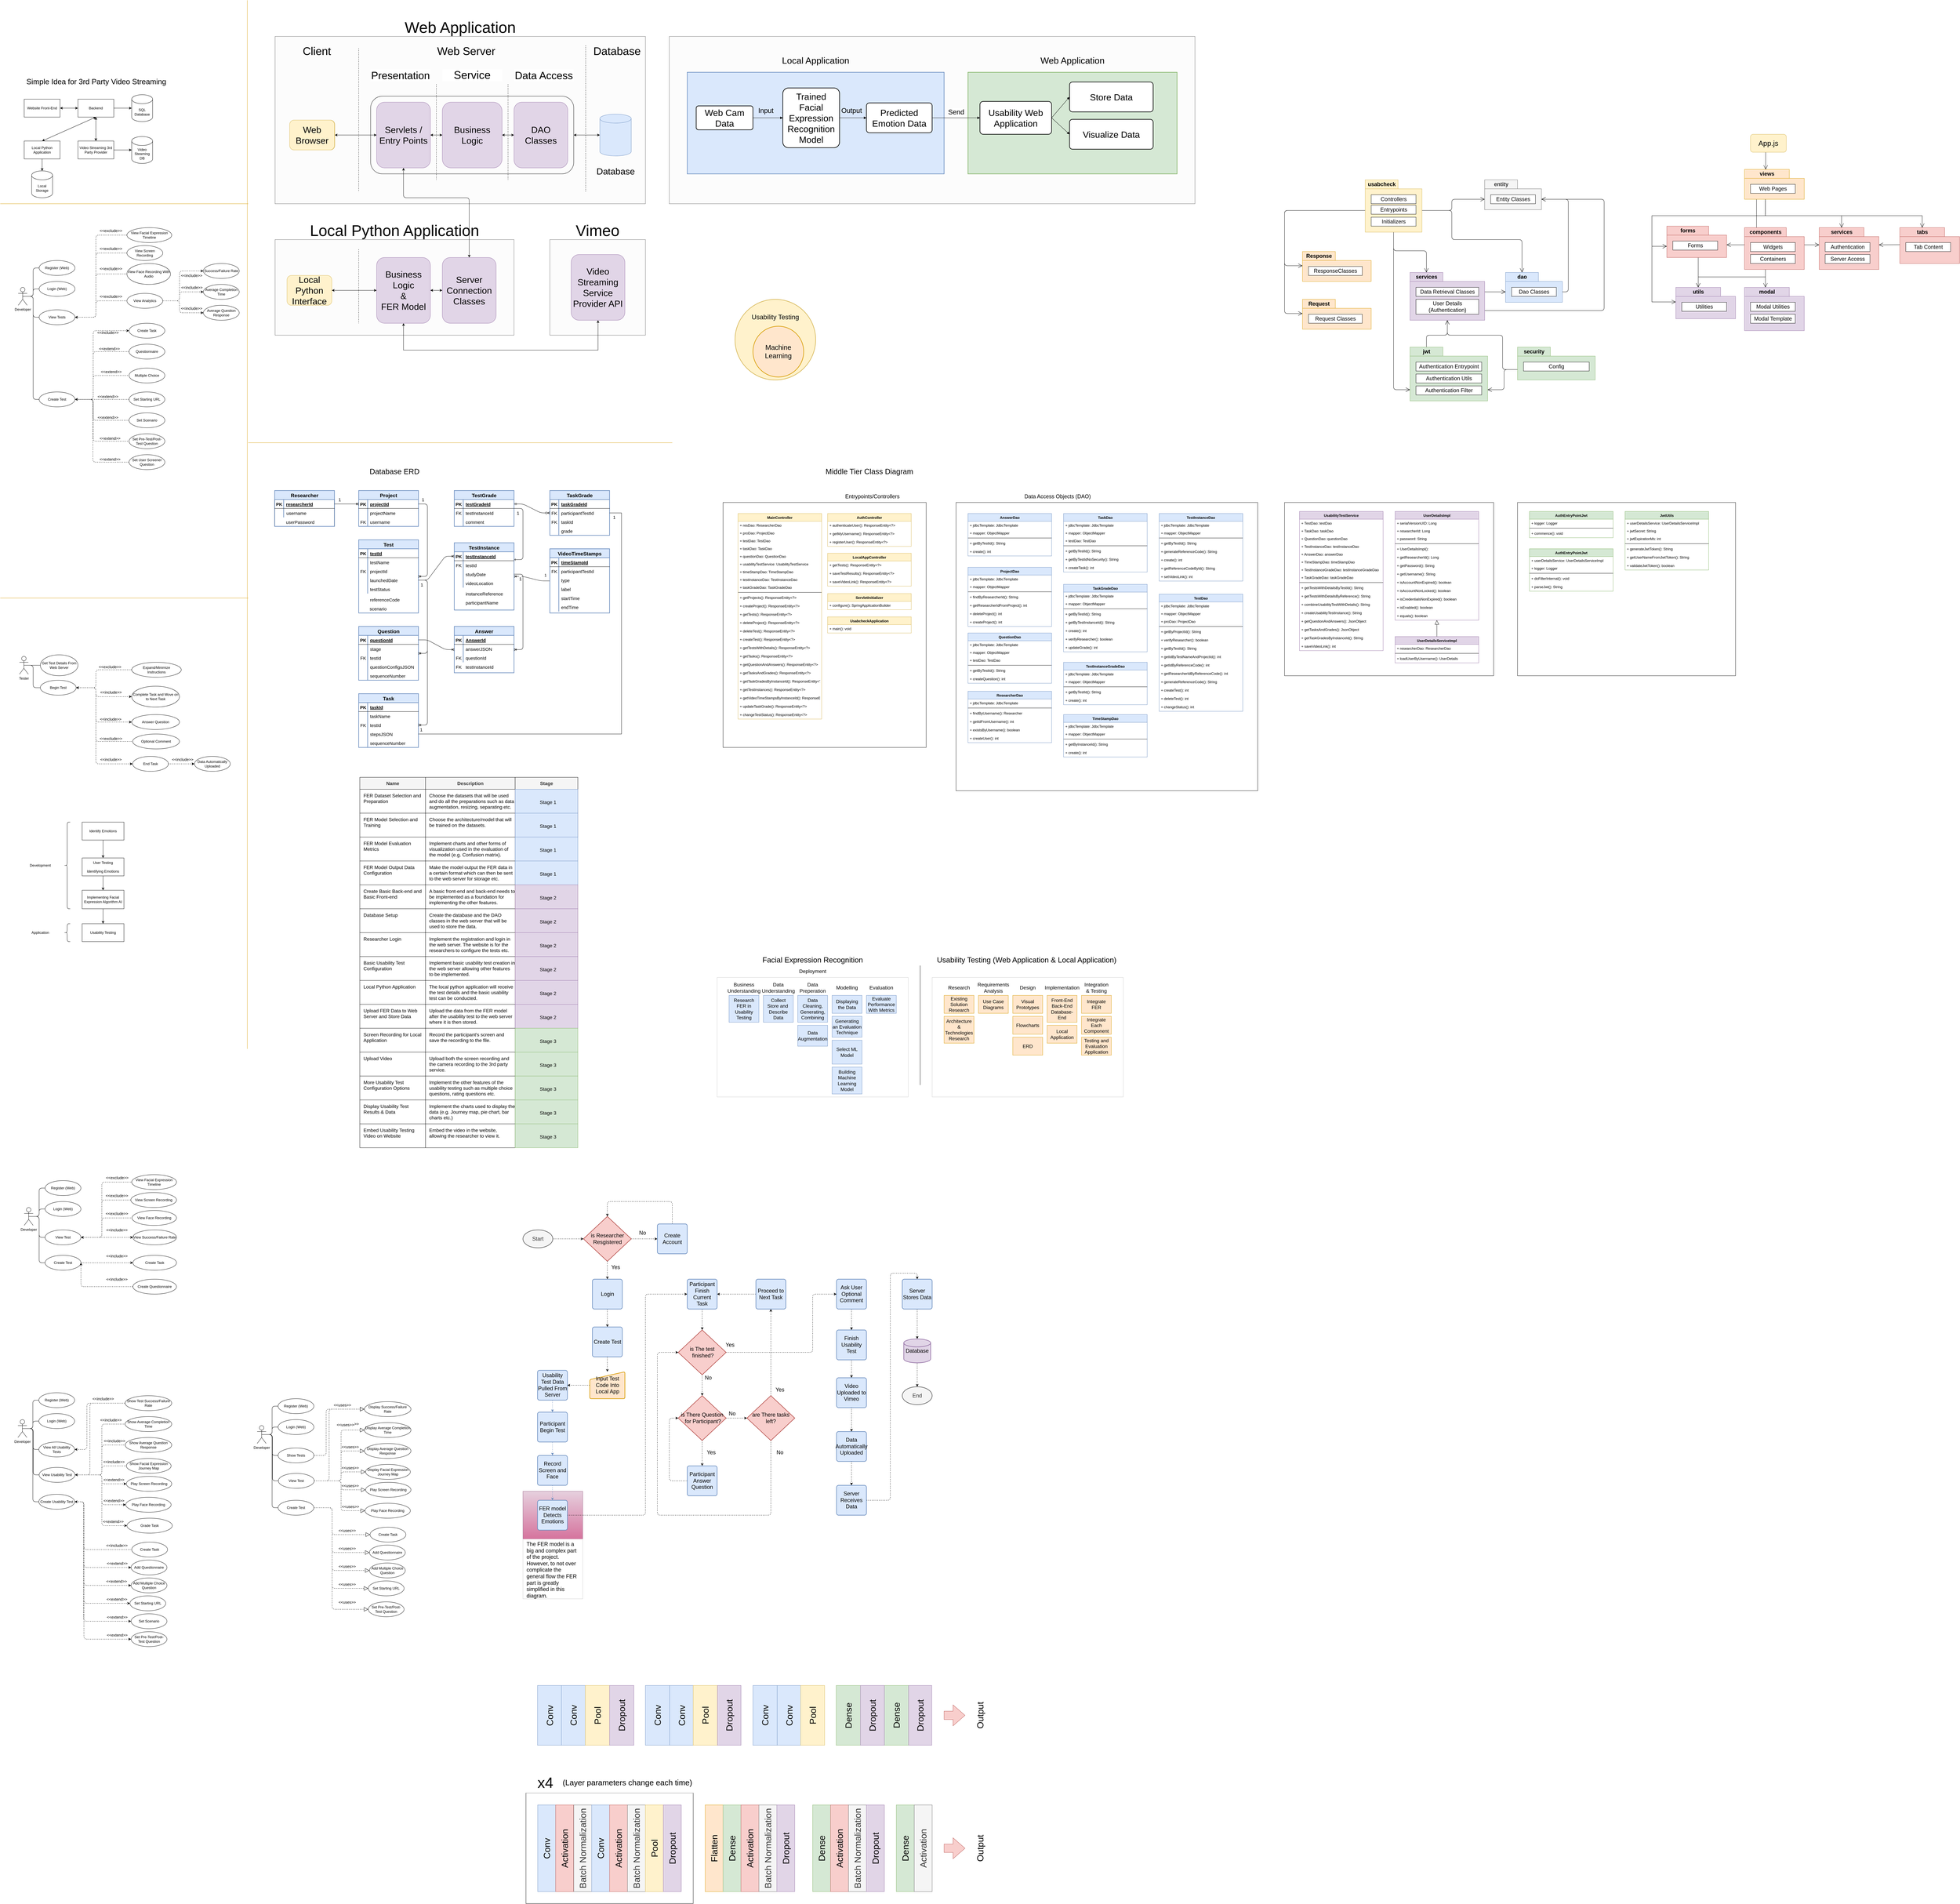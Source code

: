 <mxfile version="14.4.8" type="device"><diagram id="ms_7MVBDK5nkJjXj76XZ" name="Page-1"><mxGraphModel dx="1673" dy="12624" grid="1" gridSize="10" guides="1" tooltips="1" connect="1" arrows="1" fold="1" page="1" pageScale="10" pageWidth="827" pageHeight="1169" math="0" shadow="0"><root><mxCell id="0"/><mxCell id="1" parent="0"/><mxCell id="WzbPWLVcZrxObQmd7hxY-29" style="edgeStyle=orthogonalEdgeStyle;rounded=0;orthogonalLoop=1;jettySize=auto;html=1;exitX=0.344;exitY=1.006;exitDx=0;exitDy=0;entryX=0;entryY=0;entryDx=75;entryDy=0;entryPerimeter=0;endSize=12;strokeWidth=1;exitPerimeter=0;endArrow=open;endFill=0;" edge="1" parent="1" source="WzbPWLVcZrxObQmd7hxY-1" target="WzbPWLVcZrxObQmd7hxY-18"><mxGeometry relative="1" as="geometry"><mxPoint x="6200" y="680" as="sourcePoint"/><mxPoint x="6415" y="740" as="targetPoint"/><Array as="points"><mxPoint x="5910" y="663"/><mxPoint x="5910" y="720"/><mxPoint x="6435" y="720"/></Array></mxGeometry></mxCell><mxCell id="WzbPWLVcZrxObQmd7hxY-28" style="edgeStyle=orthogonalEdgeStyle;rounded=0;orthogonalLoop=1;jettySize=auto;html=1;exitX=0.349;exitY=1.034;exitDx=0;exitDy=0;entryX=0;entryY=0;entryDx=75;entryDy=0;entryPerimeter=0;endSize=12;strokeWidth=1;exitPerimeter=0;endArrow=open;endFill=0;" edge="1" parent="1" source="WzbPWLVcZrxObQmd7hxY-1" target="WzbPWLVcZrxObQmd7hxY-15"><mxGeometry relative="1" as="geometry"><mxPoint x="5950" y="710" as="sourcePoint"/><mxPoint x="5930" y="770" as="targetPoint"/><Array as="points"><mxPoint x="5910" y="720"/><mxPoint x="6165" y="720"/></Array></mxGeometry></mxCell><mxCell id="WzbPWLVcZrxObQmd7hxY-27" style="edgeStyle=orthogonalEdgeStyle;rounded=0;orthogonalLoop=1;jettySize=auto;html=1;endSize=12;strokeWidth=1;startArrow=none;startFill=0;startSize=12;exitX=0.201;exitY=0.999;exitDx=0;exitDy=0;exitPerimeter=0;entryX=0.201;entryY=-0.003;entryDx=0;entryDy=0;entryPerimeter=0;endArrow=none;endFill=0;" edge="1" parent="1" source="WzbPWLVcZrxObQmd7hxY-1" target="WzbPWLVcZrxObQmd7hxY-5"><mxGeometry relative="1" as="geometry"><mxPoint x="5910" y="663" as="sourcePoint"/><mxPoint x="5890" y="760" as="targetPoint"/><Array as="points"/></mxGeometry></mxCell><mxCell id="Tf5DrJhVU1KBWFocRqr--328" value="" style="rounded=0;whiteSpace=wrap;html=1;" parent="1" vertex="1"><mxGeometry x="5080" y="1680" width="730" height="580" as="geometry"/></mxCell><mxCell id="Tf5DrJhVU1KBWFocRqr--147" value="" style="rounded=0;whiteSpace=wrap;html=1;" parent="1" vertex="1"><mxGeometry x="3200" y="1680" width="1010" height="965" as="geometry"/></mxCell><mxCell id="Tf5DrJhVU1KBWFocRqr--48" value="" style="rounded=0;whiteSpace=wrap;html=1;" parent="1" vertex="1"><mxGeometry x="2420" y="1680" width="680" height="820" as="geometry"/></mxCell><mxCell id="9LF-leF1t6fNlb6JBx0H-36" value="" style="rounded=0;whiteSpace=wrap;html=1;" parent="1" vertex="1"><mxGeometry x="1760" y="6000" width="560" height="370" as="geometry"/></mxCell><mxCell id="9LF-leF1t6fNlb6JBx0H-1" value="" style="rounded=0;whiteSpace=wrap;html=1;strokeColor=#666666;fontColor=#333333;fillColor=#FCFCFC;fontSize=30;" parent="1" vertex="1"><mxGeometry x="1840" y="800" width="320" height="320" as="geometry"/></mxCell><mxCell id="hOL73vJvcyXOta8HVYUF-14" value="" style="rounded=0;whiteSpace=wrap;html=1;labelBackgroundColor=none;strokeColor=#CCCCCC;fillColor=#ffffff;" parent="1" vertex="1"><mxGeometry x="2400" y="3270" width="640" height="400" as="geometry"/></mxCell><mxCell id="hOL73vJvcyXOta8HVYUF-1" value="" style="rounded=0;whiteSpace=wrap;html=1;fillColor=#e6d0de;strokeColor=#996185;gradientColor=#d5739d;" parent="1" vertex="1"><mxGeometry x="1750" y="4990" width="200" height="160" as="geometry"/></mxCell><mxCell id="45BtbbSqyDSNv6UM8lTg-280" value="1" style="edgeStyle=entityRelationEdgeStyle;fontSize=12;html=1;endArrow=ERoneToMany;" parent="1" source="45BtbbSqyDSNv6UM8lTg-246" target="45BtbbSqyDSNv6UM8lTg-172" edge="1"><mxGeometry x="-1" y="133" width="100" height="100" relative="1" as="geometry"><mxPoint x="1410" y="1905" as="sourcePoint"/><mxPoint x="1410" y="1695" as="targetPoint"/><mxPoint x="130" y="-103" as="offset"/></mxGeometry></mxCell><mxCell id="45BtbbSqyDSNv6UM8lTg-407" value="1" style="edgeLabel;html=1;align=center;verticalAlign=middle;resizable=0;points=[];fontSize=13;" parent="45BtbbSqyDSNv6UM8lTg-280" vertex="1" connectable="0"><mxGeometry x="-0.747" y="1" relative="1" as="geometry"><mxPoint y="-21" as="offset"/></mxGeometry></mxCell><mxCell id="45BtbbSqyDSNv6UM8lTg-390" value="" style="rounded=0;whiteSpace=wrap;html=1;labelBackgroundColor=none;strokeColor=#000000;strokeWidth=2;fillColor=#ffffff;fontSize=13;" parent="1" vertex="1"><mxGeometry x="1200" y="1640" width="200" height="120" as="geometry"/></mxCell><mxCell id="45BtbbSqyDSNv6UM8lTg-391" value="" style="rounded=0;whiteSpace=wrap;html=1;labelBackgroundColor=none;strokeColor=#000000;strokeWidth=2;fillColor=#ffffff;fontSize=13;" parent="1" vertex="1"><mxGeometry x="1520" y="1640" width="200" height="120" as="geometry"/></mxCell><mxCell id="45BtbbSqyDSNv6UM8lTg-392" value="" style="rounded=0;whiteSpace=wrap;html=1;labelBackgroundColor=none;strokeColor=#000000;strokeWidth=2;fillColor=#ffffff;fontSize=13;" parent="1" vertex="1"><mxGeometry x="1840" y="1640" width="200" height="150" as="geometry"/></mxCell><mxCell id="45BtbbSqyDSNv6UM8lTg-393" value="" style="rounded=0;whiteSpace=wrap;html=1;labelBackgroundColor=none;strokeColor=#000000;strokeWidth=2;fillColor=#ffffff;fontSize=13;" parent="1" vertex="1"><mxGeometry x="1840" y="1835" width="200" height="215" as="geometry"/></mxCell><mxCell id="45BtbbSqyDSNv6UM8lTg-394" value="" style="rounded=0;whiteSpace=wrap;html=1;labelBackgroundColor=none;strokeColor=#000000;strokeWidth=2;fillColor=#ffffff;fontSize=13;" parent="1" vertex="1"><mxGeometry x="1200" y="1805" width="200" height="245" as="geometry"/></mxCell><mxCell id="45BtbbSqyDSNv6UM8lTg-395" value="" style="rounded=0;whiteSpace=wrap;html=1;labelBackgroundColor=none;strokeColor=#000000;strokeWidth=2;fillColor=#ffffff;fontSize=13;" parent="1" vertex="1"><mxGeometry x="1520" y="1815" width="200" height="225" as="geometry"/></mxCell><mxCell id="45BtbbSqyDSNv6UM8lTg-396" value="" style="rounded=0;whiteSpace=wrap;html=1;labelBackgroundColor=none;strokeColor=#000000;strokeWidth=2;fillColor=#ffffff;fontSize=13;" parent="1" vertex="1"><mxGeometry x="1520" y="2095" width="200" height="155" as="geometry"/></mxCell><mxCell id="45BtbbSqyDSNv6UM8lTg-397" value="" style="rounded=0;whiteSpace=wrap;html=1;labelBackgroundColor=none;strokeColor=#000000;strokeWidth=2;fillColor=#ffffff;fontSize=13;" parent="1" vertex="1"><mxGeometry x="1200" y="2095" width="200" height="180" as="geometry"/></mxCell><mxCell id="45BtbbSqyDSNv6UM8lTg-398" value="" style="rounded=0;whiteSpace=wrap;html=1;labelBackgroundColor=none;strokeColor=#000000;strokeWidth=2;fillColor=#ffffff;fontSize=13;" parent="1" vertex="1"><mxGeometry x="1200" y="2320" width="200" height="180" as="geometry"/></mxCell><mxCell id="45BtbbSqyDSNv6UM8lTg-399" value="" style="rounded=0;whiteSpace=wrap;html=1;labelBackgroundColor=none;strokeColor=#000000;strokeWidth=2;fillColor=#ffffff;fontSize=13;" parent="1" vertex="1"><mxGeometry x="1200" y="1640" width="200" height="120" as="geometry"/></mxCell><mxCell id="45BtbbSqyDSNv6UM8lTg-400" value="" style="rounded=0;whiteSpace=wrap;html=1;labelBackgroundColor=none;strokeColor=#000000;strokeWidth=2;fillColor=#ffffff;fontSize=13;" parent="1" vertex="1"><mxGeometry x="1520" y="1640" width="200" height="120" as="geometry"/></mxCell><mxCell id="45BtbbSqyDSNv6UM8lTg-401" value="" style="rounded=0;whiteSpace=wrap;html=1;labelBackgroundColor=none;strokeColor=#000000;strokeWidth=2;fillColor=#ffffff;fontSize=13;" parent="1" vertex="1"><mxGeometry x="1840" y="1640" width="200" height="150" as="geometry"/></mxCell><mxCell id="45BtbbSqyDSNv6UM8lTg-159" value="Question" style="shape=table;startSize=30;container=1;collapsible=1;childLayout=tableLayout;fixedRows=1;rowLines=0;fontStyle=1;align=center;resizeLast=1;labelBackgroundColor=none;strokeColor=#6c8ebf;strokeWidth=2;fillColor=#dae8fc;fontSize=17;" parent="1" vertex="1"><mxGeometry x="1200" y="2095" width="200" height="180" as="geometry"/></mxCell><mxCell id="45BtbbSqyDSNv6UM8lTg-160" value="" style="shape=partialRectangle;collapsible=0;dropTarget=0;pointerEvents=0;fillColor=none;top=0;left=0;bottom=1;right=0;points=[[0,0.5],[1,0.5]];portConstraint=eastwest;" parent="45BtbbSqyDSNv6UM8lTg-159" vertex="1"><mxGeometry y="30" width="200" height="30" as="geometry"/></mxCell><mxCell id="45BtbbSqyDSNv6UM8lTg-161" value="PK" style="shape=partialRectangle;connectable=0;fillColor=none;top=0;left=0;bottom=0;right=0;fontStyle=1;overflow=hidden;fontSize=15;" parent="45BtbbSqyDSNv6UM8lTg-160" vertex="1"><mxGeometry width="30" height="30" as="geometry"/></mxCell><mxCell id="45BtbbSqyDSNv6UM8lTg-162" value="questionId" style="shape=partialRectangle;connectable=0;fillColor=none;top=0;left=0;bottom=0;right=0;align=left;spacingLeft=6;fontStyle=5;overflow=hidden;fontSize=15;" parent="45BtbbSqyDSNv6UM8lTg-160" vertex="1"><mxGeometry x="30" width="170" height="30" as="geometry"/></mxCell><mxCell id="45BtbbSqyDSNv6UM8lTg-209" value="" style="shape=partialRectangle;collapsible=0;dropTarget=0;pointerEvents=0;fillColor=none;top=0;left=0;bottom=0;right=0;points=[[0,0.5],[1,0.5]];portConstraint=eastwest;" parent="45BtbbSqyDSNv6UM8lTg-159" vertex="1"><mxGeometry y="60" width="200" height="30" as="geometry"/></mxCell><mxCell id="45BtbbSqyDSNv6UM8lTg-210" value="" style="shape=partialRectangle;connectable=0;fillColor=none;top=0;left=0;bottom=0;right=0;editable=1;overflow=hidden;" parent="45BtbbSqyDSNv6UM8lTg-209" vertex="1"><mxGeometry width="30" height="30" as="geometry"/></mxCell><mxCell id="45BtbbSqyDSNv6UM8lTg-211" value="stage" style="shape=partialRectangle;connectable=0;fillColor=none;top=0;left=0;bottom=0;right=0;align=left;spacingLeft=6;overflow=hidden;fontSize=15;" parent="45BtbbSqyDSNv6UM8lTg-209" vertex="1"><mxGeometry x="30" width="170" height="30" as="geometry"/></mxCell><mxCell id="45BtbbSqyDSNv6UM8lTg-163" value="" style="shape=partialRectangle;collapsible=0;dropTarget=0;pointerEvents=0;fillColor=none;top=0;left=0;bottom=0;right=0;points=[[0,0.5],[1,0.5]];portConstraint=eastwest;" parent="45BtbbSqyDSNv6UM8lTg-159" vertex="1"><mxGeometry y="90" width="200" height="30" as="geometry"/></mxCell><mxCell id="45BtbbSqyDSNv6UM8lTg-164" value="FK" style="shape=partialRectangle;connectable=0;fillColor=none;top=0;left=0;bottom=0;right=0;editable=1;overflow=hidden;fontSize=15;" parent="45BtbbSqyDSNv6UM8lTg-163" vertex="1"><mxGeometry width="30" height="30" as="geometry"/></mxCell><mxCell id="45BtbbSqyDSNv6UM8lTg-165" value="testId" style="shape=partialRectangle;connectable=0;fillColor=none;top=0;left=0;bottom=0;right=0;align=left;spacingLeft=6;overflow=hidden;fontSize=15;" parent="45BtbbSqyDSNv6UM8lTg-163" vertex="1"><mxGeometry x="30" width="170" height="30" as="geometry"/></mxCell><mxCell id="45BtbbSqyDSNv6UM8lTg-166" value="" style="shape=partialRectangle;collapsible=0;dropTarget=0;pointerEvents=0;fillColor=none;top=0;left=0;bottom=0;right=0;points=[[0,0.5],[1,0.5]];portConstraint=eastwest;" parent="45BtbbSqyDSNv6UM8lTg-159" vertex="1"><mxGeometry y="120" width="200" height="30" as="geometry"/></mxCell><mxCell id="45BtbbSqyDSNv6UM8lTg-167" value="" style="shape=partialRectangle;connectable=0;fillColor=none;top=0;left=0;bottom=0;right=0;editable=1;overflow=hidden;" parent="45BtbbSqyDSNv6UM8lTg-166" vertex="1"><mxGeometry width="30" height="30" as="geometry"/></mxCell><mxCell id="45BtbbSqyDSNv6UM8lTg-168" value="questionConfigsJSON" style="shape=partialRectangle;connectable=0;fillColor=none;top=0;left=0;bottom=0;right=0;align=left;spacingLeft=6;overflow=hidden;fontSize=15;" parent="45BtbbSqyDSNv6UM8lTg-166" vertex="1"><mxGeometry x="30" width="170" height="30" as="geometry"/></mxCell><mxCell id="45BtbbSqyDSNv6UM8lTg-169" value="" style="shape=partialRectangle;collapsible=0;dropTarget=0;pointerEvents=0;fillColor=none;top=0;left=0;bottom=0;right=0;points=[[0,0.5],[1,0.5]];portConstraint=eastwest;" parent="45BtbbSqyDSNv6UM8lTg-159" vertex="1"><mxGeometry y="150" width="200" height="30" as="geometry"/></mxCell><mxCell id="45BtbbSqyDSNv6UM8lTg-170" value="" style="shape=partialRectangle;connectable=0;fillColor=none;top=0;left=0;bottom=0;right=0;editable=1;overflow=hidden;" parent="45BtbbSqyDSNv6UM8lTg-169" vertex="1"><mxGeometry width="30" height="30" as="geometry"/></mxCell><mxCell id="45BtbbSqyDSNv6UM8lTg-171" value="sequenceNumber" style="shape=partialRectangle;connectable=0;fillColor=none;top=0;left=0;bottom=0;right=0;align=left;spacingLeft=6;overflow=hidden;fontSize=15;" parent="45BtbbSqyDSNv6UM8lTg-169" vertex="1"><mxGeometry x="30" width="170" height="30" as="geometry"/></mxCell><mxCell id="45BtbbSqyDSNv6UM8lTg-389" value="" style="rounded=0;whiteSpace=wrap;html=1;labelBackgroundColor=none;strokeColor=#000000;strokeWidth=2;fillColor=#ffffff;fontSize=13;" parent="1" vertex="1"><mxGeometry x="918.75" y="1670" width="200" height="90" as="geometry"/></mxCell><mxCell id="45BtbbSqyDSNv6UM8lTg-310" value="" style="rounded=0;whiteSpace=wrap;html=1;strokeColor=#666666;fontColor=#333333;fillColor=#FCFCFC;" parent="1" vertex="1"><mxGeometry x="2240" y="120" width="1760" height="560" as="geometry"/></mxCell><mxCell id="45BtbbSqyDSNv6UM8lTg-332" value="" style="rounded=0;whiteSpace=wrap;html=1;labelBackgroundColor=none;strokeColor=#82b366;strokeWidth=2;fontSize=20;fillColor=#d5e8d4;" parent="1" vertex="1"><mxGeometry x="3240" y="240" width="700" height="340" as="geometry"/></mxCell><mxCell id="45BtbbSqyDSNv6UM8lTg-331" value="" style="rounded=0;whiteSpace=wrap;html=1;labelBackgroundColor=none;strokeColor=#6c8ebf;strokeWidth=2;fontSize=20;fillColor=#dae8fc;" parent="1" vertex="1"><mxGeometry x="2300" y="240" width="860" height="340" as="geometry"/></mxCell><mxCell id="45BtbbSqyDSNv6UM8lTg-59" value="" style="rounded=0;whiteSpace=wrap;html=1;strokeColor=#666666;fontColor=#333333;fillColor=#FCFCFC;fontSize=30;" parent="1" vertex="1"><mxGeometry x="920" y="800" width="800" height="320" as="geometry"/></mxCell><mxCell id="45BtbbSqyDSNv6UM8lTg-33" value="" style="rounded=0;whiteSpace=wrap;html=1;strokeColor=#666666;fontColor=#333333;fillColor=#FCFCFC;fontSize=30;" parent="1" vertex="1"><mxGeometry x="920" y="120" width="1240" height="560" as="geometry"/></mxCell><mxCell id="KQXgNUwIRrmtorsS-0V_-1" value="Website Front-End" style="rounded=0;whiteSpace=wrap;html=1;" parent="1" vertex="1"><mxGeometry x="80" y="330" width="120" height="60" as="geometry"/></mxCell><mxCell id="KQXgNUwIRrmtorsS-0V_-2" value="Backend" style="rounded=0;whiteSpace=wrap;html=1;" parent="1" vertex="1"><mxGeometry x="260" y="330" width="120" height="60" as="geometry"/></mxCell><mxCell id="KQXgNUwIRrmtorsS-0V_-3" value="SQL Database" style="shape=cylinder3;whiteSpace=wrap;html=1;boundedLbl=1;backgroundOutline=1;size=15;" parent="1" vertex="1"><mxGeometry x="440" y="315" width="70" height="90" as="geometry"/></mxCell><mxCell id="KQXgNUwIRrmtorsS-0V_-4" value="Local Python Application" style="rounded=0;whiteSpace=wrap;html=1;" parent="1" vertex="1"><mxGeometry x="80" y="470" width="120" height="60" as="geometry"/></mxCell><mxCell id="KQXgNUwIRrmtorsS-0V_-5" value="Local Storage" style="shape=cylinder3;whiteSpace=wrap;html=1;boundedLbl=1;backgroundOutline=1;size=15;" parent="1" vertex="1"><mxGeometry x="105" y="570" width="70" height="90" as="geometry"/></mxCell><mxCell id="KQXgNUwIRrmtorsS-0V_-7" value="Video Streaming 3rd Party Provider" style="rounded=0;whiteSpace=wrap;html=1;" parent="1" vertex="1"><mxGeometry x="260" y="470" width="120" height="60" as="geometry"/></mxCell><mxCell id="KQXgNUwIRrmtorsS-0V_-8" value="Video Steaming DB" style="shape=cylinder3;whiteSpace=wrap;html=1;boundedLbl=1;backgroundOutline=1;size=15;" parent="1" vertex="1"><mxGeometry x="440" y="455" width="70" height="90" as="geometry"/></mxCell><mxCell id="KQXgNUwIRrmtorsS-0V_-9" value="" style="endArrow=classic;startArrow=classic;html=1;exitX=1;exitY=0.5;exitDx=0;exitDy=0;entryX=0;entryY=0.5;entryDx=0;entryDy=0;" parent="1" source="KQXgNUwIRrmtorsS-0V_-1" target="KQXgNUwIRrmtorsS-0V_-2" edge="1"><mxGeometry width="50" height="50" relative="1" as="geometry"><mxPoint x="390" y="400" as="sourcePoint"/><mxPoint x="440" y="350" as="targetPoint"/></mxGeometry></mxCell><mxCell id="KQXgNUwIRrmtorsS-0V_-11" value="" style="endArrow=classic;startArrow=classic;html=1;exitX=0.5;exitY=0;exitDx=0;exitDy=0;entryX=0.5;entryY=1;entryDx=0;entryDy=0;" parent="1" source="KQXgNUwIRrmtorsS-0V_-4" target="KQXgNUwIRrmtorsS-0V_-2" edge="1"><mxGeometry width="50" height="50" relative="1" as="geometry"><mxPoint x="390" y="370" as="sourcePoint"/><mxPoint x="450" y="370" as="targetPoint"/></mxGeometry></mxCell><mxCell id="KQXgNUwIRrmtorsS-0V_-12" value="" style="endArrow=classic;startArrow=classic;html=1;exitX=0.5;exitY=0;exitDx=0;exitDy=0;entryX=0.5;entryY=1;entryDx=0;entryDy=0;" parent="1" source="KQXgNUwIRrmtorsS-0V_-7" target="KQXgNUwIRrmtorsS-0V_-2" edge="1"><mxGeometry width="50" height="50" relative="1" as="geometry"><mxPoint x="150" y="480" as="sourcePoint"/><mxPoint x="330" y="400" as="targetPoint"/></mxGeometry></mxCell><mxCell id="KQXgNUwIRrmtorsS-0V_-15" value="" style="endArrow=classic;html=1;exitX=1;exitY=0.5;exitDx=0;exitDy=0;entryX=0;entryY=0.5;entryDx=0;entryDy=0;entryPerimeter=0;" parent="1" source="KQXgNUwIRrmtorsS-0V_-2" target="KQXgNUwIRrmtorsS-0V_-3" edge="1"><mxGeometry width="50" height="50" relative="1" as="geometry"><mxPoint x="390" y="400" as="sourcePoint"/><mxPoint x="440" y="350" as="targetPoint"/></mxGeometry></mxCell><mxCell id="KQXgNUwIRrmtorsS-0V_-16" value="" style="endArrow=classic;html=1;exitX=0.5;exitY=1;exitDx=0;exitDy=0;entryX=0.5;entryY=0;entryDx=0;entryDy=0;entryPerimeter=0;" parent="1" source="KQXgNUwIRrmtorsS-0V_-4" target="KQXgNUwIRrmtorsS-0V_-5" edge="1"><mxGeometry width="50" height="50" relative="1" as="geometry"><mxPoint x="390" y="370" as="sourcePoint"/><mxPoint x="450" y="370" as="targetPoint"/></mxGeometry></mxCell><mxCell id="KQXgNUwIRrmtorsS-0V_-17" value="" style="endArrow=classic;html=1;exitX=1;exitY=0.5;exitDx=0;exitDy=0;entryX=0;entryY=0.5;entryDx=0;entryDy=0;entryPerimeter=0;" parent="1" source="KQXgNUwIRrmtorsS-0V_-7" target="KQXgNUwIRrmtorsS-0V_-8" edge="1"><mxGeometry width="50" height="50" relative="1" as="geometry"><mxPoint x="390" y="370" as="sourcePoint"/><mxPoint x="450" y="370" as="targetPoint"/></mxGeometry></mxCell><mxCell id="r5SDBiimQBa_-Yax_hKY-1" value="Developer" style="shape=umlActor;verticalLabelPosition=bottom;verticalAlign=top;html=1;outlineConnect=0;" parent="1" vertex="1"><mxGeometry x="60" y="960" width="30" height="60" as="geometry"/></mxCell><mxCell id="r5SDBiimQBa_-Yax_hKY-2" value="Register (Web)" style="ellipse;whiteSpace=wrap;html=1;" parent="1" vertex="1"><mxGeometry x="130" y="870" width="120" height="50" as="geometry"/></mxCell><mxCell id="r5SDBiimQBa_-Yax_hKY-3" value="Login (Web)" style="ellipse;whiteSpace=wrap;html=1;" parent="1" vertex="1"><mxGeometry x="130" y="940" width="120" height="50" as="geometry"/></mxCell><mxCell id="r5SDBiimQBa_-Yax_hKY-4" value="View Tests" style="ellipse;whiteSpace=wrap;html=1;" parent="1" vertex="1"><mxGeometry x="130" y="1035" width="120" height="50" as="geometry"/></mxCell><mxCell id="r5SDBiimQBa_-Yax_hKY-5" value="View Facial Expression Timeline" style="ellipse;whiteSpace=wrap;html=1;" parent="1" vertex="1"><mxGeometry x="424" y="760" width="150" height="50" as="geometry"/></mxCell><mxCell id="r5SDBiimQBa_-Yax_hKY-6" value="View Screen Recording" style="ellipse;whiteSpace=wrap;html=1;" parent="1" vertex="1"><mxGeometry x="424" y="820" width="120" height="50" as="geometry"/></mxCell><mxCell id="r5SDBiimQBa_-Yax_hKY-7" value="View Face Recording With Audio" style="ellipse;whiteSpace=wrap;html=1;" parent="1" vertex="1"><mxGeometry x="424" y="880" width="146" height="70" as="geometry"/></mxCell><mxCell id="r5SDBiimQBa_-Yax_hKY-8" value="" style="endArrow=none;html=1;exitX=1;exitY=0.5;exitDx=0;exitDy=0;entryX=0;entryY=0.5;entryDx=0;entryDy=0;endFill=0;dashed=1;startArrow=classic;startFill=1;" parent="1" source="r5SDBiimQBa_-Yax_hKY-4" target="r5SDBiimQBa_-Yax_hKY-5" edge="1"><mxGeometry width="50" height="50" relative="1" as="geometry"><mxPoint x="410" y="880" as="sourcePoint"/><mxPoint x="460" y="830" as="targetPoint"/><Array as="points"><mxPoint x="320" y="1060"/><mxPoint x="320" y="785"/></Array></mxGeometry></mxCell><mxCell id="45BtbbSqyDSNv6UM8lTg-377" value="&amp;lt;&amp;lt;exclude&amp;gt;&amp;gt;" style="edgeLabel;html=1;align=center;verticalAlign=middle;resizable=0;points=[];fontSize=13;labelBackgroundColor=none;" parent="r5SDBiimQBa_-Yax_hKY-8" vertex="1" connectable="0"><mxGeometry x="0.693" y="1" relative="1" as="geometry"><mxPoint x="15" y="-14" as="offset"/></mxGeometry></mxCell><mxCell id="r5SDBiimQBa_-Yax_hKY-9" value="" style="endArrow=none;html=1;exitX=1;exitY=0.5;exitDx=0;exitDy=0;entryX=0;entryY=0.5;entryDx=0;entryDy=0;endFill=0;dashed=1;startArrow=classic;startFill=1;" parent="1" source="r5SDBiimQBa_-Yax_hKY-4" target="r5SDBiimQBa_-Yax_hKY-6" edge="1"><mxGeometry width="50" height="50" relative="1" as="geometry"><mxPoint x="270" y="845" as="sourcePoint"/><mxPoint x="330" y="825" as="targetPoint"/><Array as="points"><mxPoint x="320" y="1060"/><mxPoint x="320" y="845"/></Array></mxGeometry></mxCell><mxCell id="45BtbbSqyDSNv6UM8lTg-375" value="&amp;lt;&amp;lt;exclude&amp;gt;&amp;gt;" style="edgeLabel;html=1;align=center;verticalAlign=middle;resizable=0;points=[];fontSize=13;labelBackgroundColor=none;" parent="r5SDBiimQBa_-Yax_hKY-9" vertex="1" connectable="0"><mxGeometry x="0.562" y="3" relative="1" as="geometry"><mxPoint x="30.83" y="-12" as="offset"/></mxGeometry></mxCell><mxCell id="r5SDBiimQBa_-Yax_hKY-10" value="" style="endArrow=none;html=1;exitX=1;exitY=0.5;exitDx=0;exitDy=0;entryX=0;entryY=0.5;entryDx=0;entryDy=0;endFill=0;dashed=1;startArrow=classic;startFill=1;" parent="1" source="r5SDBiimQBa_-Yax_hKY-4" target="r5SDBiimQBa_-Yax_hKY-7" edge="1"><mxGeometry width="50" height="50" relative="1" as="geometry"><mxPoint x="270" y="845" as="sourcePoint"/><mxPoint x="330" y="885" as="targetPoint"/><Array as="points"><mxPoint x="320" y="1060"/><mxPoint x="320" y="915"/></Array></mxGeometry></mxCell><mxCell id="45BtbbSqyDSNv6UM8lTg-374" value="&amp;lt;&amp;lt;exclude&amp;gt;&amp;gt;" style="edgeLabel;html=1;align=center;verticalAlign=middle;resizable=0;points=[];fontSize=13;labelBackgroundColor=none;" parent="r5SDBiimQBa_-Yax_hKY-10" vertex="1" connectable="0"><mxGeometry x="0.296" y="2" relative="1" as="geometry"><mxPoint x="52" y="-27.11" as="offset"/></mxGeometry></mxCell><mxCell id="r5SDBiimQBa_-Yax_hKY-11" value="" style="endArrow=none;html=1;exitX=0.5;exitY=0.5;exitDx=0;exitDy=0;exitPerimeter=0;entryX=0;entryY=0.5;entryDx=0;entryDy=0;rounded=1;endFill=0;" parent="1" source="r5SDBiimQBa_-Yax_hKY-1" target="r5SDBiimQBa_-Yax_hKY-2" edge="1"><mxGeometry width="50" height="50" relative="1" as="geometry"><mxPoint x="400" y="1010" as="sourcePoint"/><mxPoint x="450" y="960" as="targetPoint"/><Array as="points"><mxPoint x="110" y="990"/><mxPoint x="110" y="895"/></Array></mxGeometry></mxCell><mxCell id="r5SDBiimQBa_-Yax_hKY-12" value="" style="endArrow=none;html=1;entryX=0;entryY=0.5;entryDx=0;entryDy=0;endFill=0;" parent="1" target="r5SDBiimQBa_-Yax_hKY-3" edge="1"><mxGeometry width="50" height="50" relative="1" as="geometry"><mxPoint x="75" y="990" as="sourcePoint"/><mxPoint x="140" y="855" as="targetPoint"/><Array as="points"><mxPoint x="110" y="990"/><mxPoint x="110" y="965"/></Array></mxGeometry></mxCell><mxCell id="r5SDBiimQBa_-Yax_hKY-13" value="" style="endArrow=none;html=1;exitX=0.5;exitY=0.5;exitDx=0;exitDy=0;exitPerimeter=0;entryX=0;entryY=0.5;entryDx=0;entryDy=0;endFill=0;" parent="1" source="r5SDBiimQBa_-Yax_hKY-1" target="r5SDBiimQBa_-Yax_hKY-4" edge="1"><mxGeometry width="50" height="50" relative="1" as="geometry"><mxPoint x="85" y="1000" as="sourcePoint"/><mxPoint x="140" y="915" as="targetPoint"/><Array as="points"><mxPoint x="110" y="990"/><mxPoint x="110" y="1060"/></Array></mxGeometry></mxCell><mxCell id="r5SDBiimQBa_-Yax_hKY-14" value="Create Test" style="ellipse;whiteSpace=wrap;html=1;" parent="1" vertex="1"><mxGeometry x="130" y="1310" width="120" height="50" as="geometry"/></mxCell><mxCell id="r5SDBiimQBa_-Yax_hKY-15" value="Create Task" style="ellipse;whiteSpace=wrap;html=1;" parent="1" vertex="1"><mxGeometry x="431" y="1080" width="120" height="50" as="geometry"/></mxCell><mxCell id="r5SDBiimQBa_-Yax_hKY-16" value="Questionnaire" style="ellipse;whiteSpace=wrap;html=1;" parent="1" vertex="1"><mxGeometry x="431" y="1150" width="120" height="50" as="geometry"/></mxCell><mxCell id="r5SDBiimQBa_-Yax_hKY-19" value="" style="endArrow=none;html=1;exitX=0.5;exitY=0.5;exitDx=0;exitDy=0;exitPerimeter=0;entryX=0;entryY=0.5;entryDx=0;entryDy=0;endFill=0;" parent="1" source="r5SDBiimQBa_-Yax_hKY-1" target="r5SDBiimQBa_-Yax_hKY-14" edge="1"><mxGeometry width="50" height="50" relative="1" as="geometry"><mxPoint x="85" y="1000" as="sourcePoint"/><mxPoint x="140" y="975" as="targetPoint"/><Array as="points"><mxPoint x="110" y="990"/><mxPoint x="110" y="1335"/></Array></mxGeometry></mxCell><mxCell id="r5SDBiimQBa_-Yax_hKY-20" value="Tester" style="shape=umlActor;verticalLabelPosition=bottom;verticalAlign=top;html=1;outlineConnect=0;" parent="1" vertex="1"><mxGeometry x="64" y="2195" width="30" height="60" as="geometry"/></mxCell><mxCell id="r5SDBiimQBa_-Yax_hKY-21" value="Get Test Details From Web Server" style="ellipse;whiteSpace=wrap;html=1;" parent="1" vertex="1"><mxGeometry x="134" y="2190" width="126" height="70" as="geometry"/></mxCell><mxCell id="r5SDBiimQBa_-Yax_hKY-23" value="Begin Test" style="ellipse;whiteSpace=wrap;html=1;" parent="1" vertex="1"><mxGeometry x="134" y="2275" width="120" height="50" as="geometry"/></mxCell><mxCell id="r5SDBiimQBa_-Yax_hKY-24" value="Expand/Minimize &lt;br&gt;Instructions" style="ellipse;whiteSpace=wrap;html=1;" parent="1" vertex="1"><mxGeometry x="440" y="2215" width="166" height="50" as="geometry"/></mxCell><mxCell id="r5SDBiimQBa_-Yax_hKY-25" value="Complete Task and Move on to Next Task" style="ellipse;whiteSpace=wrap;html=1;" parent="1" vertex="1"><mxGeometry x="440" y="2295" width="160" height="70" as="geometry"/></mxCell><mxCell id="r5SDBiimQBa_-Yax_hKY-26" value="Answer Question" style="ellipse;whiteSpace=wrap;html=1;" parent="1" vertex="1"><mxGeometry x="440" y="2390" width="160" height="50" as="geometry"/></mxCell><mxCell id="r5SDBiimQBa_-Yax_hKY-27" value="Optional Comment" style="ellipse;whiteSpace=wrap;html=1;" parent="1" vertex="1"><mxGeometry x="443" y="2455" width="157" height="50" as="geometry"/></mxCell><mxCell id="r5SDBiimQBa_-Yax_hKY-28" value="" style="endArrow=none;html=1;exitX=1;exitY=0.5;exitDx=0;exitDy=0;entryX=0;entryY=0.5;entryDx=0;entryDy=0;dashed=1;endFill=0;startArrow=classic;startFill=1;" parent="1" source="r5SDBiimQBa_-Yax_hKY-23" target="r5SDBiimQBa_-Yax_hKY-24" edge="1"><mxGeometry width="50" height="50" relative="1" as="geometry"><mxPoint x="404" y="2255" as="sourcePoint"/><mxPoint x="454" y="2205" as="targetPoint"/><Array as="points"><mxPoint x="320" y="2300"/><mxPoint x="320" y="2240"/></Array></mxGeometry></mxCell><mxCell id="45BtbbSqyDSNv6UM8lTg-388" value="&amp;lt;&amp;lt;exclude&amp;gt;&amp;gt;" style="edgeLabel;html=1;align=center;verticalAlign=middle;resizable=0;points=[];fontSize=13;" parent="r5SDBiimQBa_-Yax_hKY-28" vertex="1" connectable="0"><mxGeometry x="0.401" relative="1" as="geometry"><mxPoint y="-10" as="offset"/></mxGeometry></mxCell><mxCell id="r5SDBiimQBa_-Yax_hKY-29" value="" style="endArrow=classic;html=1;exitX=1;exitY=0.5;exitDx=0;exitDy=0;entryX=0;entryY=0.5;entryDx=0;entryDy=0;dashed=1;" parent="1" source="r5SDBiimQBa_-Yax_hKY-23" target="r5SDBiimQBa_-Yax_hKY-25" edge="1"><mxGeometry width="50" height="50" relative="1" as="geometry"><mxPoint x="264" y="2310" as="sourcePoint"/><mxPoint x="354" y="2270" as="targetPoint"/><Array as="points"><mxPoint x="320" y="2300"/><mxPoint x="320" y="2330"/></Array></mxGeometry></mxCell><mxCell id="45BtbbSqyDSNv6UM8lTg-387" value="&amp;lt;&amp;lt;include&amp;gt;&amp;gt;" style="edgeLabel;html=1;align=center;verticalAlign=middle;resizable=0;points=[];fontSize=13;" parent="r5SDBiimQBa_-Yax_hKY-29" vertex="1" connectable="0"><mxGeometry x="0.526" y="1" relative="1" as="geometry"><mxPoint x="-19" y="-14" as="offset"/></mxGeometry></mxCell><mxCell id="r5SDBiimQBa_-Yax_hKY-30" value="" style="endArrow=classic;html=1;exitX=1;exitY=0.5;exitDx=0;exitDy=0;entryX=0;entryY=0.5;entryDx=0;entryDy=0;dashed=1;" parent="1" source="r5SDBiimQBa_-Yax_hKY-23" target="r5SDBiimQBa_-Yax_hKY-26" edge="1"><mxGeometry width="50" height="50" relative="1" as="geometry"><mxPoint x="264" y="2310" as="sourcePoint"/><mxPoint x="354" y="2340" as="targetPoint"/><Array as="points"><mxPoint x="320" y="2300"/><mxPoint x="320" y="2415"/></Array></mxGeometry></mxCell><mxCell id="45BtbbSqyDSNv6UM8lTg-386" value="&amp;lt;&amp;lt;include&amp;gt;&amp;gt;" style="edgeLabel;html=1;align=center;verticalAlign=middle;resizable=0;points=[];fontSize=13;" parent="r5SDBiimQBa_-Yax_hKY-30" vertex="1" connectable="0"><mxGeometry x="0.527" y="3" relative="1" as="geometry"><mxPoint y="-7" as="offset"/></mxGeometry></mxCell><mxCell id="r5SDBiimQBa_-Yax_hKY-31" value="" style="endArrow=none;html=1;exitX=1;exitY=0.5;exitDx=0;exitDy=0;entryX=0;entryY=0.5;entryDx=0;entryDy=0;dashed=1;endFill=0;startArrow=classic;startFill=1;" parent="1" source="r5SDBiimQBa_-Yax_hKY-23" target="r5SDBiimQBa_-Yax_hKY-27" edge="1"><mxGeometry width="50" height="50" relative="1" as="geometry"><mxPoint x="264" y="2310" as="sourcePoint"/><mxPoint x="357" y="2420" as="targetPoint"/><Array as="points"><mxPoint x="320" y="2300"/><mxPoint x="320" y="2480"/></Array></mxGeometry></mxCell><mxCell id="45BtbbSqyDSNv6UM8lTg-385" value="&amp;lt;&amp;lt;exclude&amp;gt;&amp;gt;" style="edgeLabel;html=1;align=center;verticalAlign=middle;resizable=0;points=[];fontSize=13;" parent="r5SDBiimQBa_-Yax_hKY-31" vertex="1" connectable="0"><mxGeometry x="0.715" y="-2" relative="1" as="geometry"><mxPoint x="-20.67" y="-12" as="offset"/></mxGeometry></mxCell><mxCell id="r5SDBiimQBa_-Yax_hKY-32" value="" style="endArrow=none;html=1;exitX=0.5;exitY=0.5;exitDx=0;exitDy=0;entryX=0;entryY=0.5;entryDx=0;entryDy=0;exitPerimeter=0;endFill=0;" parent="1" source="r5SDBiimQBa_-Yax_hKY-20" target="r5SDBiimQBa_-Yax_hKY-21" edge="1"><mxGeometry width="50" height="50" relative="1" as="geometry"><mxPoint x="264" y="2310" as="sourcePoint"/><mxPoint x="354" y="2490" as="targetPoint"/><Array as="points"><mxPoint x="110" y="2225"/></Array></mxGeometry></mxCell><mxCell id="r5SDBiimQBa_-Yax_hKY-34" value="" style="endArrow=none;html=1;exitX=0.5;exitY=0.5;exitDx=0;exitDy=0;entryX=0;entryY=0.5;entryDx=0;entryDy=0;exitPerimeter=0;endFill=0;" parent="1" source="r5SDBiimQBa_-Yax_hKY-20" target="r5SDBiimQBa_-Yax_hKY-23" edge="1"><mxGeometry width="50" height="50" relative="1" as="geometry"><mxPoint x="89" y="2195" as="sourcePoint"/><mxPoint x="144" y="2240" as="targetPoint"/><Array as="points"><mxPoint x="110" y="2225"/><mxPoint x="110" y="2300"/></Array></mxGeometry></mxCell><mxCell id="r5SDBiimQBa_-Yax_hKY-35" value="End Task" style="ellipse;whiteSpace=wrap;html=1;" parent="1" vertex="1"><mxGeometry x="443" y="2530" width="120" height="50" as="geometry"/></mxCell><mxCell id="r5SDBiimQBa_-Yax_hKY-36" value="" style="endArrow=classic;html=1;entryX=0;entryY=0.5;entryDx=0;entryDy=0;exitX=1;exitY=0.5;exitDx=0;exitDy=0;startArrow=none;startFill=0;dashed=1;" parent="1" source="r5SDBiimQBa_-Yax_hKY-23" target="r5SDBiimQBa_-Yax_hKY-35" edge="1"><mxGeometry width="50" height="50" relative="1" as="geometry"><mxPoint x="254" y="2305" as="sourcePoint"/><mxPoint x="357" y="2490" as="targetPoint"/><Array as="points"><mxPoint x="320" y="2300"/><mxPoint x="320" y="2420"/><mxPoint x="320" y="2555"/></Array></mxGeometry></mxCell><mxCell id="45BtbbSqyDSNv6UM8lTg-384" value="&amp;lt;&amp;lt;include&amp;gt;&amp;gt;" style="edgeLabel;html=1;align=center;verticalAlign=middle;resizable=0;points=[];fontSize=13;" parent="r5SDBiimQBa_-Yax_hKY-36" vertex="1" connectable="0"><mxGeometry x="0.636" y="2" relative="1" as="geometry"><mxPoint x="7.67" y="-13" as="offset"/></mxGeometry></mxCell><mxCell id="r5SDBiimQBa_-Yax_hKY-37" value="Multiple Choice" style="ellipse;whiteSpace=wrap;html=1;" parent="1" vertex="1"><mxGeometry x="431" y="1230" width="120" height="50" as="geometry"/></mxCell><mxCell id="r5SDBiimQBa_-Yax_hKY-38" value="Set Starting URL" style="ellipse;whiteSpace=wrap;html=1;" parent="1" vertex="1"><mxGeometry x="431" y="1310" width="120" height="50" as="geometry"/></mxCell><mxCell id="r5SDBiimQBa_-Yax_hKY-40" value="" style="endArrow=none;html=1;entryX=0;entryY=0.5;entryDx=0;entryDy=0;exitX=1;exitY=0.5;exitDx=0;exitDy=0;endFill=0;dashed=1;" parent="1" target="r5SDBiimQBa_-Yax_hKY-38" edge="1"><mxGeometry width="50" height="50" relative="1" as="geometry"><mxPoint x="254" y="1335" as="sourcePoint"/><mxPoint x="421" y="1235" as="targetPoint"/></mxGeometry></mxCell><mxCell id="45BtbbSqyDSNv6UM8lTg-350" value="&amp;lt;&amp;lt;extend&amp;gt;&amp;gt;" style="edgeLabel;html=1;align=center;verticalAlign=middle;resizable=0;points=[];fontSize=13;labelBackgroundColor=none;" parent="r5SDBiimQBa_-Yax_hKY-40" vertex="1" connectable="0"><mxGeometry x="0.316" relative="1" as="geometry"><mxPoint x="-10.67" y="-10" as="offset"/></mxGeometry></mxCell><mxCell id="r5SDBiimQBa_-Yax_hKY-41" value="Set Scenario" style="ellipse;whiteSpace=wrap;html=1;" parent="1" vertex="1"><mxGeometry x="431" y="1380" width="120" height="50" as="geometry"/></mxCell><mxCell id="r5SDBiimQBa_-Yax_hKY-42" value="Set Pre-Test/Post-Test Question" style="ellipse;whiteSpace=wrap;html=1;" parent="1" vertex="1"><mxGeometry x="431" y="1450" width="120" height="50" as="geometry"/></mxCell><mxCell id="r5SDBiimQBa_-Yax_hKY-43" value="Set User Screener Question" style="ellipse;whiteSpace=wrap;html=1;" parent="1" vertex="1"><mxGeometry x="431" y="1520" width="120" height="50" as="geometry"/></mxCell><mxCell id="r5SDBiimQBa_-Yax_hKY-44" value="" style="endArrow=none;html=1;entryX=0;entryY=0.5;entryDx=0;entryDy=0;exitX=1;exitY=0.5;exitDx=0;exitDy=0;endFill=0;labelBackgroundColor=none;fontSize=13;dashed=1;" parent="1" target="r5SDBiimQBa_-Yax_hKY-41" edge="1"><mxGeometry width="50" height="50" relative="1" as="geometry"><mxPoint x="254" y="1335" as="sourcePoint"/><mxPoint x="424" y="1295" as="targetPoint"/><Array as="points"><mxPoint x="311" y="1335"/><mxPoint x="311" y="1405"/></Array></mxGeometry></mxCell><mxCell id="45BtbbSqyDSNv6UM8lTg-351" value="&amp;lt;&amp;lt;extend&amp;gt;&amp;gt;" style="edgeLabel;html=1;align=center;verticalAlign=middle;resizable=0;points=[];fontSize=13;labelBackgroundColor=none;" parent="r5SDBiimQBa_-Yax_hKY-44" vertex="1" connectable="0"><mxGeometry x="0.578" y="1" relative="1" as="geometry"><mxPoint x="-19.0" y="-9.0" as="offset"/></mxGeometry></mxCell><mxCell id="r5SDBiimQBa_-Yax_hKY-45" value="" style="endArrow=none;html=1;entryX=0;entryY=0.5;entryDx=0;entryDy=0;exitX=1;exitY=0.5;exitDx=0;exitDy=0;endFill=0;labelBackgroundColor=none;fontSize=13;dashed=1;startArrow=classic;startFill=1;" parent="1" source="r5SDBiimQBa_-Yax_hKY-14" target="r5SDBiimQBa_-Yax_hKY-42" edge="1"><mxGeometry width="50" height="50" relative="1" as="geometry"><mxPoint x="254" y="1335" as="sourcePoint"/><mxPoint x="424" y="1355" as="targetPoint"/><Array as="points"><mxPoint x="311" y="1335"/><mxPoint x="311" y="1475"/></Array></mxGeometry></mxCell><mxCell id="45BtbbSqyDSNv6UM8lTg-352" value="&amp;lt;&amp;lt;extend&amp;gt;&amp;gt;" style="edgeLabel;html=1;align=center;verticalAlign=middle;resizable=0;points=[];fontSize=13;labelBackgroundColor=none;" parent="r5SDBiimQBa_-Yax_hKY-45" vertex="1" connectable="0"><mxGeometry x="0.612" y="-2" relative="1" as="geometry"><mxPoint x="-1.5" y="-12" as="offset"/></mxGeometry></mxCell><mxCell id="r5SDBiimQBa_-Yax_hKY-47" value="View Analytics" style="ellipse;whiteSpace=wrap;html=1;" parent="1" vertex="1"><mxGeometry x="424" y="980" width="120" height="50" as="geometry"/></mxCell><mxCell id="r5SDBiimQBa_-Yax_hKY-48" value="" style="endArrow=none;html=1;exitX=1;exitY=0.5;exitDx=0;exitDy=0;entryX=0;entryY=0.5;entryDx=0;entryDy=0;endFill=0;dashed=1;startArrow=classic;startFill=1;" parent="1" source="r5SDBiimQBa_-Yax_hKY-4" target="r5SDBiimQBa_-Yax_hKY-47" edge="1"><mxGeometry width="50" height="50" relative="1" as="geometry"><mxPoint x="270" y="845" as="sourcePoint"/><mxPoint x="360" y="845" as="targetPoint"/><Array as="points"><mxPoint x="320" y="1060"/><mxPoint x="320" y="1005"/></Array></mxGeometry></mxCell><mxCell id="45BtbbSqyDSNv6UM8lTg-373" value="&amp;lt;&amp;lt;exclude&amp;gt;&amp;gt;" style="edgeLabel;html=1;align=center;verticalAlign=middle;resizable=0;points=[];fontSize=13;labelBackgroundColor=none;" parent="r5SDBiimQBa_-Yax_hKY-48" vertex="1" connectable="0"><mxGeometry x="0.351" y="2" relative="1" as="geometry"><mxPoint x="20" y="-13" as="offset"/></mxGeometry></mxCell><mxCell id="r5SDBiimQBa_-Yax_hKY-49" value="Success/Failure Rate" style="ellipse;whiteSpace=wrap;html=1;" parent="1" vertex="1"><mxGeometry x="680" y="880" width="120" height="50" as="geometry"/></mxCell><mxCell id="r5SDBiimQBa_-Yax_hKY-50" value="Average Completion Time" style="ellipse;whiteSpace=wrap;html=1;" parent="1" vertex="1"><mxGeometry x="680" y="950" width="120" height="50" as="geometry"/></mxCell><mxCell id="r5SDBiimQBa_-Yax_hKY-51" value="Average Question Response" style="ellipse;whiteSpace=wrap;html=1;" parent="1" vertex="1"><mxGeometry x="680" y="1020" width="120" height="50" as="geometry"/></mxCell><mxCell id="r5SDBiimQBa_-Yax_hKY-52" value="" style="endArrow=classic;html=1;exitX=1;exitY=0.5;exitDx=0;exitDy=0;entryX=0;entryY=0.5;entryDx=0;entryDy=0;endFill=1;dashed=1;" parent="1" source="r5SDBiimQBa_-Yax_hKY-47" target="r5SDBiimQBa_-Yax_hKY-49" edge="1"><mxGeometry width="50" height="50" relative="1" as="geometry"><mxPoint x="344" y="1045" as="sourcePoint"/><mxPoint x="434" y="985" as="targetPoint"/><Array as="points"><mxPoint x="600" y="1005"/><mxPoint x="600" y="905"/></Array></mxGeometry></mxCell><mxCell id="45BtbbSqyDSNv6UM8lTg-380" value="&amp;lt;&amp;lt;include&amp;gt;&amp;gt;" style="edgeLabel;html=1;align=center;verticalAlign=middle;resizable=0;points=[];fontSize=13;" parent="r5SDBiimQBa_-Yax_hKY-52" vertex="1" connectable="0"><mxGeometry x="0.617" y="-3" relative="1" as="geometry"><mxPoint x="5.17" y="12" as="offset"/></mxGeometry></mxCell><mxCell id="r5SDBiimQBa_-Yax_hKY-53" value="" style="endArrow=classic;html=1;exitX=1;exitY=0.5;exitDx=0;exitDy=0;entryX=0;entryY=0.5;entryDx=0;entryDy=0;endFill=1;dashed=1;" parent="1" source="r5SDBiimQBa_-Yax_hKY-47" target="r5SDBiimQBa_-Yax_hKY-50" edge="1"><mxGeometry width="50" height="50" relative="1" as="geometry"><mxPoint x="554" y="985" as="sourcePoint"/><mxPoint x="714" y="945" as="targetPoint"/><Array as="points"><mxPoint x="600" y="1005"/><mxPoint x="600" y="975"/></Array></mxGeometry></mxCell><mxCell id="45BtbbSqyDSNv6UM8lTg-379" value="&amp;lt;&amp;lt;include&amp;gt;&amp;gt;" style="edgeLabel;html=1;align=center;verticalAlign=middle;resizable=0;points=[];fontSize=13;" parent="r5SDBiimQBa_-Yax_hKY-53" vertex="1" connectable="0"><mxGeometry x="0.681" y="-3" relative="1" as="geometry"><mxPoint x="-13.17" y="-18" as="offset"/></mxGeometry></mxCell><mxCell id="r5SDBiimQBa_-Yax_hKY-54" value="" style="endArrow=classic;html=1;exitX=1;exitY=0.5;exitDx=0;exitDy=0;entryX=0;entryY=0.5;entryDx=0;entryDy=0;endFill=1;dashed=1;" parent="1" source="r5SDBiimQBa_-Yax_hKY-47" target="r5SDBiimQBa_-Yax_hKY-51" edge="1"><mxGeometry width="50" height="50" relative="1" as="geometry"><mxPoint x="554" y="985" as="sourcePoint"/><mxPoint x="714" y="1005" as="targetPoint"/><Array as="points"><mxPoint x="600" y="1005"/><mxPoint x="600" y="1045"/></Array></mxGeometry></mxCell><mxCell id="45BtbbSqyDSNv6UM8lTg-378" value="&amp;lt;&amp;lt;include&amp;gt;&amp;gt;" style="edgeLabel;html=1;align=center;verticalAlign=middle;resizable=0;points=[];fontSize=13;labelBackgroundColor=none;" parent="r5SDBiimQBa_-Yax_hKY-54" vertex="1" connectable="0"><mxGeometry x="-0.453" y="-1" relative="1" as="geometry"><mxPoint x="47.67" y="24" as="offset"/></mxGeometry></mxCell><mxCell id="r5SDBiimQBa_-Yax_hKY-55" value="Identify Emotions" style="rounded=0;whiteSpace=wrap;html=1;" parent="1" vertex="1"><mxGeometry x="274" y="2750" width="140" height="60" as="geometry"/></mxCell><mxCell id="r5SDBiimQBa_-Yax_hKY-56" value="User Testing&lt;br&gt;&lt;br&gt;Identifying Emotions" style="rounded=0;whiteSpace=wrap;html=1;" parent="1" vertex="1"><mxGeometry x="274" y="2870" width="140" height="60" as="geometry"/></mxCell><mxCell id="r5SDBiimQBa_-Yax_hKY-57" value="Implementing Facial Expression Algorithm AI&lt;span style=&quot;color: rgba(0 , 0 , 0 , 0) ; font-family: monospace ; font-size: 0px&quot;&gt;%3CmxGraphModel%3E%3Croot%3E%3CmxCell%20id%3D%220%22%2F%3E%3CmxCell%20id%3D%221%22%20parent%3D%220%22%2F%3E%3CmxCell%20id%3D%222%22%20value%3D%22User%20Testing%26lt%3Bbr%26gt%3BIdentifying%20Emotions%22%20style%3D%22rounded%3D0%3BwhiteSpace%3Dwrap%3Bhtml%3D1%3B%22%20vertex%3D%221%22%20parent%3D%221%22%3E%3CmxGeometry%20x%3D%22260%22%20y%3D%222230%22%20width%3D%22120%22%20height%3D%2260%22%20as%3D%22geometry%22%2F%3E%3C%2FmxCell%3E%3C%2Froot%3E%3C%2FmxGraphModel%3&lt;/span&gt;" style="rounded=0;whiteSpace=wrap;html=1;" parent="1" vertex="1"><mxGeometry x="274" y="2978" width="140" height="62" as="geometry"/></mxCell><mxCell id="r5SDBiimQBa_-Yax_hKY-58" value="Usability Testing" style="rounded=0;whiteSpace=wrap;html=1;" parent="1" vertex="1"><mxGeometry x="274" y="3090" width="140" height="60" as="geometry"/></mxCell><mxCell id="r5SDBiimQBa_-Yax_hKY-59" value="" style="shape=curlyBracket;whiteSpace=wrap;html=1;rounded=1;" parent="1" vertex="1"><mxGeometry x="214" y="2750" width="20" height="290" as="geometry"/></mxCell><mxCell id="r5SDBiimQBa_-Yax_hKY-60" value="" style="shape=curlyBracket;whiteSpace=wrap;html=1;rounded=1;" parent="1" vertex="1"><mxGeometry x="214" y="3090" width="20" height="60" as="geometry"/></mxCell><mxCell id="r5SDBiimQBa_-Yax_hKY-61" value="" style="endArrow=classic;html=1;exitX=0.5;exitY=1;exitDx=0;exitDy=0;entryX=0.5;entryY=0;entryDx=0;entryDy=0;" parent="1" source="r5SDBiimQBa_-Yax_hKY-55" target="r5SDBiimQBa_-Yax_hKY-56" edge="1"><mxGeometry width="50" height="50" relative="1" as="geometry"><mxPoint x="384" y="3000" as="sourcePoint"/><mxPoint x="434" y="2950" as="targetPoint"/></mxGeometry></mxCell><mxCell id="r5SDBiimQBa_-Yax_hKY-62" value="" style="endArrow=classic;html=1;exitX=0.5;exitY=1;exitDx=0;exitDy=0;entryX=0.5;entryY=0;entryDx=0;entryDy=0;" parent="1" source="r5SDBiimQBa_-Yax_hKY-56" target="r5SDBiimQBa_-Yax_hKY-57" edge="1"><mxGeometry width="50" height="50" relative="1" as="geometry"><mxPoint x="354" y="2820" as="sourcePoint"/><mxPoint x="354" y="2880" as="targetPoint"/></mxGeometry></mxCell><mxCell id="r5SDBiimQBa_-Yax_hKY-64" value="" style="endArrow=classic;html=1;exitX=0.5;exitY=1;exitDx=0;exitDy=0;entryX=0.5;entryY=0;entryDx=0;entryDy=0;" parent="1" source="r5SDBiimQBa_-Yax_hKY-57" target="r5SDBiimQBa_-Yax_hKY-58" edge="1"><mxGeometry width="50" height="50" relative="1" as="geometry"><mxPoint x="354" y="2940" as="sourcePoint"/><mxPoint x="354" y="2988" as="targetPoint"/></mxGeometry></mxCell><mxCell id="r5SDBiimQBa_-Yax_hKY-65" value="Development" style="text;html=1;strokeColor=none;fillColor=none;align=center;verticalAlign=middle;whiteSpace=wrap;rounded=0;" parent="1" vertex="1"><mxGeometry x="59" y="2885" width="150" height="20" as="geometry"/></mxCell><mxCell id="r5SDBiimQBa_-Yax_hKY-66" value="Application" style="text;html=1;strokeColor=none;fillColor=none;align=center;verticalAlign=middle;whiteSpace=wrap;rounded=0;" parent="1" vertex="1"><mxGeometry x="59" y="3110" width="150" height="20" as="geometry"/></mxCell><mxCell id="45BtbbSqyDSNv6UM8lTg-1" value="" style="endArrow=none;html=1;fillColor=#ffe6cc;strokeColor=#d79b00;" parent="1" edge="1"><mxGeometry width="50" height="50" relative="1" as="geometry"><mxPoint y="680" as="sourcePoint"/><mxPoint x="830" y="680" as="targetPoint"/></mxGeometry></mxCell><mxCell id="45BtbbSqyDSNv6UM8lTg-3" value="" style="endArrow=none;html=1;fillColor=#ffe6cc;strokeColor=#d79b00;" parent="1" edge="1"><mxGeometry width="50" height="50" relative="1" as="geometry"><mxPoint y="2000" as="sourcePoint"/><mxPoint x="830" y="2000" as="targetPoint"/></mxGeometry></mxCell><mxCell id="45BtbbSqyDSNv6UM8lTg-4" value="" style="endArrow=none;html=1;fillColor=#ffe6cc;strokeColor=#d79b00;" parent="1" edge="1"><mxGeometry width="50" height="50" relative="1" as="geometry"><mxPoint x="827" y="-1" as="sourcePoint"/><mxPoint x="827" y="3509" as="targetPoint"/></mxGeometry></mxCell><mxCell id="45BtbbSqyDSNv6UM8lTg-5" value="Web Browser" style="rounded=1;whiteSpace=wrap;html=1;fillColor=#fff2cc;strokeColor=#d6b656;fontSize=30;" parent="1" vertex="1"><mxGeometry x="970" y="400" width="150" height="100" as="geometry"/></mxCell><mxCell id="45BtbbSqyDSNv6UM8lTg-6" value="" style="rounded=1;whiteSpace=wrap;html=1;fillColor=none;fontSize=30;" parent="1" vertex="1"><mxGeometry x="1240" y="320" width="680" height="260" as="geometry"/></mxCell><mxCell id="45BtbbSqyDSNv6UM8lTg-9" value="" style="endArrow=none;html=1;dashed=1;exitX=0;exitY=0;exitDx=0;exitDy=0;fontSize=30;" parent="1" source="45BtbbSqyDSNv6UM8lTg-12" edge="1"><mxGeometry width="50" height="50" relative="1" as="geometry"><mxPoint x="1200" y="120" as="sourcePoint"/><mxPoint x="1200" y="640" as="targetPoint"/></mxGeometry></mxCell><mxCell id="45BtbbSqyDSNv6UM8lTg-11" value="&lt;font style=&quot;font-size: 37px;&quot;&gt;Client&lt;/font&gt;" style="text;html=1;strokeColor=none;fillColor=none;align=center;verticalAlign=middle;whiteSpace=wrap;rounded=0;fontSize=37;" parent="1" vertex="1"><mxGeometry x="920" y="160" width="280" height="20" as="geometry"/></mxCell><mxCell id="45BtbbSqyDSNv6UM8lTg-12" value="&lt;font style=&quot;font-size: 37px;&quot;&gt;Web Server&lt;/font&gt;" style="text;html=1;strokeColor=none;fillColor=none;align=center;verticalAlign=middle;whiteSpace=wrap;rounded=0;fontSize=37;" parent="1" vertex="1"><mxGeometry x="1200" y="160" width="720" height="20" as="geometry"/></mxCell><mxCell id="45BtbbSqyDSNv6UM8lTg-13" value="" style="endArrow=none;html=1;dashed=1;fontSize=30;" parent="1" edge="1"><mxGeometry width="50" height="50" relative="1" as="geometry"><mxPoint x="1960" y="150" as="sourcePoint"/><mxPoint x="1960" y="640" as="targetPoint"/></mxGeometry></mxCell><mxCell id="45BtbbSqyDSNv6UM8lTg-14" value="Presentation" style="rounded=0;whiteSpace=wrap;html=1;fontSize=35;strokeColor=none;" parent="1" vertex="1"><mxGeometry x="1240" y="230" width="200" height="40" as="geometry"/></mxCell><mxCell id="45BtbbSqyDSNv6UM8lTg-15" value="Service" style="rounded=0;whiteSpace=wrap;html=1;fontSize=37;strokeColor=none;" parent="1" vertex="1"><mxGeometry x="1480" y="230" width="200" height="40" as="geometry"/></mxCell><mxCell id="45BtbbSqyDSNv6UM8lTg-16" value="Data Access" style="rounded=0;whiteSpace=wrap;html=1;fontSize=35;strokeColor=none;" parent="1" vertex="1"><mxGeometry x="1720" y="230" width="200" height="40" as="geometry"/></mxCell><mxCell id="45BtbbSqyDSNv6UM8lTg-18" value="Servlets /&lt;br&gt;Entry Points" style="rounded=1;whiteSpace=wrap;html=1;fillColor=#e1d5e7;strokeColor=#9673a6;fontSize=30;" parent="1" vertex="1"><mxGeometry x="1260" y="340" width="180" height="220" as="geometry"/></mxCell><mxCell id="45BtbbSqyDSNv6UM8lTg-19" value="Business Logic" style="rounded=1;whiteSpace=wrap;html=1;fillColor=#e1d5e7;strokeColor=#9673a6;fontSize=30;" parent="1" vertex="1"><mxGeometry x="1480" y="340" width="200" height="220" as="geometry"/></mxCell><mxCell id="45BtbbSqyDSNv6UM8lTg-21" value="DAO Classes" style="rounded=1;whiteSpace=wrap;html=1;fillColor=#e1d5e7;strokeColor=#9673a6;fontSize=30;" parent="1" vertex="1"><mxGeometry x="1720" y="340" width="180" height="220" as="geometry"/></mxCell><mxCell id="45BtbbSqyDSNv6UM8lTg-23" value="" style="endArrow=none;html=1;dashed=1;fontSize=30;" parent="1" edge="1"><mxGeometry width="50" height="50" relative="1" as="geometry"><mxPoint x="1460" y="280" as="sourcePoint"/><mxPoint x="1460" y="600" as="targetPoint"/></mxGeometry></mxCell><mxCell id="45BtbbSqyDSNv6UM8lTg-24" value="" style="endArrow=none;html=1;dashed=1;fontSize=30;" parent="1" edge="1"><mxGeometry width="50" height="50" relative="1" as="geometry"><mxPoint x="1700" y="280" as="sourcePoint"/><mxPoint x="1700" y="600" as="targetPoint"/></mxGeometry></mxCell><mxCell id="45BtbbSqyDSNv6UM8lTg-26" value="&lt;br&gt;&lt;br&gt;&lt;br&gt;&lt;br&gt;&lt;br&gt;&lt;br&gt;Database" style="shape=cylinder3;whiteSpace=wrap;html=1;boundedLbl=1;backgroundOutline=1;size=15;fillColor=#dae8fc;strokeColor=#6c8ebf;fontSize=30;" parent="1" vertex="1"><mxGeometry x="2007.5" y="380" width="105" height="140" as="geometry"/></mxCell><mxCell id="45BtbbSqyDSNv6UM8lTg-28" value="&lt;font style=&quot;font-size: 37px;&quot;&gt;Database&lt;/font&gt;" style="text;html=1;strokeColor=none;fillColor=none;align=center;verticalAlign=middle;whiteSpace=wrap;rounded=0;fontSize=37;" parent="1" vertex="1"><mxGeometry x="1970" y="160" width="190" height="20" as="geometry"/></mxCell><mxCell id="45BtbbSqyDSNv6UM8lTg-29" value="" style="endArrow=classic;startArrow=classic;html=1;exitX=1;exitY=0.5;exitDx=0;exitDy=0;entryX=0;entryY=0.5;entryDx=0;entryDy=0;fontSize=30;" parent="1" source="45BtbbSqyDSNv6UM8lTg-5" target="45BtbbSqyDSNv6UM8lTg-18" edge="1"><mxGeometry width="50" height="50" relative="1" as="geometry"><mxPoint x="1610" y="390" as="sourcePoint"/><mxPoint x="1660" y="340" as="targetPoint"/></mxGeometry></mxCell><mxCell id="45BtbbSqyDSNv6UM8lTg-30" value="" style="endArrow=classic;startArrow=classic;html=1;entryX=0;entryY=0.5;entryDx=0;entryDy=0;fontSize=30;" parent="1" target="45BtbbSqyDSNv6UM8lTg-19" edge="1"><mxGeometry width="50" height="50" relative="1" as="geometry"><mxPoint x="1440" y="450" as="sourcePoint"/><mxPoint x="1270" y="460" as="targetPoint"/></mxGeometry></mxCell><mxCell id="45BtbbSqyDSNv6UM8lTg-31" value="" style="endArrow=classic;startArrow=classic;html=1;exitX=1;exitY=0.5;exitDx=0;exitDy=0;fontSize=30;" parent="1" source="45BtbbSqyDSNv6UM8lTg-19" edge="1"><mxGeometry width="50" height="50" relative="1" as="geometry"><mxPoint x="1730" y="449.58" as="sourcePoint"/><mxPoint x="1720" y="450" as="targetPoint"/></mxGeometry></mxCell><mxCell id="45BtbbSqyDSNv6UM8lTg-32" value="" style="endArrow=classic;startArrow=classic;html=1;entryX=0;entryY=0.5;entryDx=0;entryDy=0;entryPerimeter=0;exitX=1;exitY=0.5;exitDx=0;exitDy=0;fontSize=30;" parent="1" source="45BtbbSqyDSNv6UM8lTg-6" target="45BtbbSqyDSNv6UM8lTg-26" edge="1"><mxGeometry width="50" height="50" relative="1" as="geometry"><mxPoint x="1450" y="460" as="sourcePoint"/><mxPoint x="1490" y="460" as="targetPoint"/></mxGeometry></mxCell><mxCell id="45BtbbSqyDSNv6UM8lTg-35" value="Local Python Interface" style="rounded=1;whiteSpace=wrap;html=1;fillColor=#fff2cc;strokeColor=#d6b656;fontSize=30;" parent="1" vertex="1"><mxGeometry x="960" y="920" width="150" height="100" as="geometry"/></mxCell><mxCell id="9LF-leF1t6fNlb6JBx0H-3" style="edgeStyle=orthogonalEdgeStyle;rounded=0;orthogonalLoop=1;jettySize=auto;html=1;exitX=0.5;exitY=1;exitDx=0;exitDy=0;entryX=0.5;entryY=1;entryDx=0;entryDy=0;startArrow=classic;startFill=1;fontSize=30;" parent="1" source="45BtbbSqyDSNv6UM8lTg-54" target="9LF-leF1t6fNlb6JBx0H-2" edge="1"><mxGeometry relative="1" as="geometry"><Array as="points"><mxPoint x="1350" y="1170"/><mxPoint x="2001" y="1170"/></Array></mxGeometry></mxCell><mxCell id="45BtbbSqyDSNv6UM8lTg-54" value="Business Logic&lt;br style=&quot;font-size: 30px&quot;&gt;&amp;amp;&lt;br&gt;FER Model" style="rounded=1;whiteSpace=wrap;html=1;fillColor=#e1d5e7;strokeColor=#9673a6;fontSize=30;" parent="1" vertex="1"><mxGeometry x="1260" y="860" width="180" height="220" as="geometry"/></mxCell><mxCell id="45BtbbSqyDSNv6UM8lTg-55" value="" style="endArrow=classic;startArrow=classic;html=1;exitX=1;exitY=0.5;exitDx=0;exitDy=0;entryX=0;entryY=0.5;entryDx=0;entryDy=0;fontSize=30;" parent="1" source="45BtbbSqyDSNv6UM8lTg-35" target="45BtbbSqyDSNv6UM8lTg-54" edge="1"><mxGeometry width="50" height="50" relative="1" as="geometry"><mxPoint x="1120.0" y="969.41" as="sourcePoint"/><mxPoint x="1260.0" y="969.41" as="targetPoint"/></mxGeometry></mxCell><mxCell id="45BtbbSqyDSNv6UM8lTg-58" value="" style="endArrow=classic;startArrow=classic;html=1;entryX=0.5;entryY=1;entryDx=0;entryDy=0;exitX=0.5;exitY=0;exitDx=0;exitDy=0;startFill=1;fontSize=30;" parent="1" source="45BtbbSqyDSNv6UM8lTg-61" target="45BtbbSqyDSNv6UM8lTg-18" edge="1"><mxGeometry width="50" height="50" relative="1" as="geometry"><mxPoint x="1280" y="770" as="sourcePoint"/><mxPoint x="1330" y="720" as="targetPoint"/><Array as="points"><mxPoint x="1570" y="660"/><mxPoint x="1350" y="660"/></Array></mxGeometry></mxCell><mxCell id="45BtbbSqyDSNv6UM8lTg-61" value="Server Connection Classes" style="rounded=1;whiteSpace=wrap;html=1;fillColor=#e1d5e7;strokeColor=#9673a6;fontSize=30;" parent="1" vertex="1"><mxGeometry x="1480" y="860" width="180" height="220" as="geometry"/></mxCell><mxCell id="45BtbbSqyDSNv6UM8lTg-62" value="" style="endArrow=classic;startArrow=classic;html=1;entryX=0;entryY=0.5;entryDx=0;entryDy=0;fontSize=30;" parent="1" source="45BtbbSqyDSNv6UM8lTg-54" target="45BtbbSqyDSNv6UM8lTg-61" edge="1"><mxGeometry width="50" height="50" relative="1" as="geometry"><mxPoint x="1440" y="970" as="sourcePoint"/><mxPoint x="1270.0" y="980" as="targetPoint"/></mxGeometry></mxCell><mxCell id="45BtbbSqyDSNv6UM8lTg-63" value="" style="endArrow=none;html=1;dashed=1;fontSize=30;" parent="1" edge="1"><mxGeometry width="50" height="50" relative="1" as="geometry"><mxPoint x="1200" y="832.5" as="sourcePoint"/><mxPoint x="1200" y="1080" as="targetPoint"/></mxGeometry></mxCell><mxCell id="45BtbbSqyDSNv6UM8lTg-66" value="&lt;font style=&quot;font-size: 52px;&quot;&gt;Web Application&lt;/font&gt;" style="text;html=1;strokeColor=none;fillColor=none;align=center;verticalAlign=middle;whiteSpace=wrap;rounded=0;fontSize=52;" parent="1" vertex="1"><mxGeometry x="920" y="80" width="1240" height="20" as="geometry"/></mxCell><mxCell id="45BtbbSqyDSNv6UM8lTg-67" value="&lt;font style=&quot;font-size: 52px;&quot;&gt;Local Python Application&lt;/font&gt;" style="text;html=1;strokeColor=none;fillColor=none;align=center;verticalAlign=middle;whiteSpace=wrap;rounded=0;fontSize=52;" parent="1" vertex="1"><mxGeometry x="920" y="760" width="800" height="20" as="geometry"/></mxCell><mxCell id="45BtbbSqyDSNv6UM8lTg-68" value="" style="endArrow=none;html=1;fillColor=#ffe6cc;strokeColor=#d79b00;" parent="1" edge="1"><mxGeometry width="50" height="50" relative="1" as="geometry"><mxPoint x="830" y="1480" as="sourcePoint"/><mxPoint x="2250" y="1480" as="targetPoint"/></mxGeometry></mxCell><mxCell id="45BtbbSqyDSNv6UM8lTg-113" value="Researcher" style="shape=table;startSize=30;container=1;collapsible=1;childLayout=tableLayout;fixedRows=1;rowLines=0;fontStyle=1;align=center;resizeLast=1;labelBackgroundColor=none;strokeColor=#6c8ebf;strokeWidth=2;fillColor=#dae8fc;fontSize=17;" parent="1" vertex="1"><mxGeometry x="918.75" y="1640" width="200" height="120" as="geometry"/></mxCell><mxCell id="45BtbbSqyDSNv6UM8lTg-114" value="" style="shape=partialRectangle;collapsible=0;dropTarget=0;pointerEvents=0;fillColor=none;top=0;left=0;bottom=1;right=0;points=[[0,0.5],[1,0.5]];portConstraint=eastwest;" parent="45BtbbSqyDSNv6UM8lTg-113" vertex="1"><mxGeometry y="30" width="200" height="30" as="geometry"/></mxCell><mxCell id="45BtbbSqyDSNv6UM8lTg-115" value="PK" style="shape=partialRectangle;connectable=0;fillColor=none;top=0;left=0;bottom=0;right=0;fontStyle=1;overflow=hidden;fontSize=15;" parent="45BtbbSqyDSNv6UM8lTg-114" vertex="1"><mxGeometry width="30" height="30" as="geometry"/></mxCell><mxCell id="45BtbbSqyDSNv6UM8lTg-116" value="researcherId" style="shape=partialRectangle;connectable=0;fillColor=none;top=0;left=0;bottom=0;right=0;align=left;spacingLeft=6;fontStyle=5;overflow=hidden;fontSize=15;" parent="45BtbbSqyDSNv6UM8lTg-114" vertex="1"><mxGeometry x="30" width="170" height="30" as="geometry"/></mxCell><mxCell id="45BtbbSqyDSNv6UM8lTg-117" value="" style="shape=partialRectangle;collapsible=0;dropTarget=0;pointerEvents=0;fillColor=none;top=0;left=0;bottom=0;right=0;points=[[0,0.5],[1,0.5]];portConstraint=eastwest;" parent="45BtbbSqyDSNv6UM8lTg-113" vertex="1"><mxGeometry y="60" width="200" height="30" as="geometry"/></mxCell><mxCell id="45BtbbSqyDSNv6UM8lTg-118" value="" style="shape=partialRectangle;connectable=0;fillColor=none;top=0;left=0;bottom=0;right=0;editable=1;overflow=hidden;" parent="45BtbbSqyDSNv6UM8lTg-117" vertex="1"><mxGeometry width="30" height="30" as="geometry"/></mxCell><mxCell id="45BtbbSqyDSNv6UM8lTg-119" value="" style="shape=partialRectangle;connectable=0;fillColor=none;top=0;left=0;bottom=0;right=0;align=left;spacingLeft=6;overflow=hidden;fontSize=15;" parent="45BtbbSqyDSNv6UM8lTg-117" vertex="1"><mxGeometry x="30" width="170" height="30" as="geometry"/></mxCell><mxCell id="45BtbbSqyDSNv6UM8lTg-126" value="Project" style="shape=table;startSize=30;container=1;collapsible=1;childLayout=tableLayout;fixedRows=1;rowLines=0;fontStyle=1;align=center;resizeLast=1;labelBackgroundColor=none;strokeColor=#6c8ebf;strokeWidth=2;fillColor=#dae8fc;fontSize=17;" parent="1" vertex="1"><mxGeometry x="1200" y="1640" width="200" height="120" as="geometry"/></mxCell><mxCell id="45BtbbSqyDSNv6UM8lTg-127" value="" style="shape=partialRectangle;collapsible=0;dropTarget=0;pointerEvents=0;fillColor=none;top=0;left=0;bottom=1;right=0;points=[[0,0.5],[1,0.5]];portConstraint=eastwest;" parent="45BtbbSqyDSNv6UM8lTg-126" vertex="1"><mxGeometry y="30" width="200" height="30" as="geometry"/></mxCell><mxCell id="45BtbbSqyDSNv6UM8lTg-128" value="PK" style="shape=partialRectangle;connectable=0;fillColor=none;top=0;left=0;bottom=0;right=0;fontStyle=1;overflow=hidden;fontSize=15;" parent="45BtbbSqyDSNv6UM8lTg-127" vertex="1"><mxGeometry width="30" height="30" as="geometry"/></mxCell><mxCell id="45BtbbSqyDSNv6UM8lTg-129" value="projectId" style="shape=partialRectangle;connectable=0;fillColor=none;top=0;left=0;bottom=0;right=0;align=left;spacingLeft=6;fontStyle=5;overflow=hidden;fontSize=15;" parent="45BtbbSqyDSNv6UM8lTg-127" vertex="1"><mxGeometry x="30" width="170" height="30" as="geometry"/></mxCell><mxCell id="45BtbbSqyDSNv6UM8lTg-203" value="" style="shape=partialRectangle;collapsible=0;dropTarget=0;pointerEvents=0;fillColor=none;top=0;left=0;bottom=0;right=0;points=[[0,0.5],[1,0.5]];portConstraint=eastwest;" parent="45BtbbSqyDSNv6UM8lTg-126" vertex="1"><mxGeometry y="60" width="200" height="30" as="geometry"/></mxCell><mxCell id="45BtbbSqyDSNv6UM8lTg-204" value="" style="shape=partialRectangle;connectable=0;fillColor=none;top=0;left=0;bottom=0;right=0;editable=1;overflow=hidden;" parent="45BtbbSqyDSNv6UM8lTg-203" vertex="1"><mxGeometry width="30" height="30" as="geometry"/></mxCell><mxCell id="45BtbbSqyDSNv6UM8lTg-205" value="projectName" style="shape=partialRectangle;connectable=0;fillColor=none;top=0;left=0;bottom=0;right=0;align=left;spacingLeft=6;overflow=hidden;fontSize=15;" parent="45BtbbSqyDSNv6UM8lTg-203" vertex="1"><mxGeometry x="30" width="170" height="30" as="geometry"/></mxCell><mxCell id="45BtbbSqyDSNv6UM8lTg-130" value="" style="shape=partialRectangle;collapsible=0;dropTarget=0;pointerEvents=0;fillColor=none;top=0;left=0;bottom=0;right=0;points=[[0,0.5],[1,0.5]];portConstraint=eastwest;" parent="45BtbbSqyDSNv6UM8lTg-126" vertex="1"><mxGeometry y="90" width="200" height="30" as="geometry"/></mxCell><mxCell id="45BtbbSqyDSNv6UM8lTg-131" value="FK" style="shape=partialRectangle;connectable=0;fillColor=none;top=0;left=0;bottom=0;right=0;editable=1;overflow=hidden;fontSize=15;" parent="45BtbbSqyDSNv6UM8lTg-130" vertex="1"><mxGeometry width="30" height="30" as="geometry"/></mxCell><mxCell id="45BtbbSqyDSNv6UM8lTg-132" value="username" style="shape=partialRectangle;connectable=0;fillColor=none;top=0;left=0;bottom=0;right=0;align=left;spacingLeft=6;overflow=hidden;fontSize=15;" parent="45BtbbSqyDSNv6UM8lTg-130" vertex="1"><mxGeometry x="30" width="170" height="30" as="geometry"/></mxCell><mxCell id="45BtbbSqyDSNv6UM8lTg-133" value="Test" style="shape=table;startSize=30;container=1;collapsible=1;childLayout=tableLayout;fixedRows=1;rowLines=0;fontStyle=1;align=center;resizeLast=1;labelBackgroundColor=none;strokeColor=#6c8ebf;strokeWidth=2;fillColor=#dae8fc;fontSize=17;" parent="1" vertex="1"><mxGeometry x="1200" y="1805" width="200" height="245" as="geometry"/></mxCell><mxCell id="45BtbbSqyDSNv6UM8lTg-134" value="" style="shape=partialRectangle;collapsible=0;dropTarget=0;pointerEvents=0;fillColor=none;top=0;left=0;bottom=1;right=0;points=[[0,0.5],[1,0.5]];portConstraint=eastwest;" parent="45BtbbSqyDSNv6UM8lTg-133" vertex="1"><mxGeometry y="30" width="200" height="30" as="geometry"/></mxCell><mxCell id="45BtbbSqyDSNv6UM8lTg-135" value="PK" style="shape=partialRectangle;connectable=0;fillColor=none;top=0;left=0;bottom=0;right=0;fontStyle=1;overflow=hidden;fontSize=15;" parent="45BtbbSqyDSNv6UM8lTg-134" vertex="1"><mxGeometry width="30" height="30" as="geometry"/></mxCell><mxCell id="45BtbbSqyDSNv6UM8lTg-136" value="testId" style="shape=partialRectangle;connectable=0;fillColor=none;top=0;left=0;bottom=0;right=0;align=left;spacingLeft=6;fontStyle=5;overflow=hidden;fontSize=15;" parent="45BtbbSqyDSNv6UM8lTg-134" vertex="1"><mxGeometry x="30" width="170" height="30" as="geometry"/></mxCell><mxCell id="45BtbbSqyDSNv6UM8lTg-137" value="" style="shape=partialRectangle;collapsible=0;dropTarget=0;pointerEvents=0;fillColor=none;top=0;left=0;bottom=0;right=0;points=[[0,0.5],[1,0.5]];portConstraint=eastwest;" parent="45BtbbSqyDSNv6UM8lTg-133" vertex="1"><mxGeometry y="60" width="200" height="30" as="geometry"/></mxCell><mxCell id="45BtbbSqyDSNv6UM8lTg-138" value="" style="shape=partialRectangle;connectable=0;fillColor=none;top=0;left=0;bottom=0;right=0;editable=1;overflow=hidden;" parent="45BtbbSqyDSNv6UM8lTg-137" vertex="1"><mxGeometry width="30" height="30" as="geometry"/></mxCell><mxCell id="45BtbbSqyDSNv6UM8lTg-139" value="testName" style="shape=partialRectangle;connectable=0;fillColor=none;top=0;left=0;bottom=0;right=0;align=left;spacingLeft=6;overflow=hidden;fontSize=15;" parent="45BtbbSqyDSNv6UM8lTg-137" vertex="1"><mxGeometry x="30" width="170" height="30" as="geometry"/></mxCell><mxCell id="45BtbbSqyDSNv6UM8lTg-206" value="" style="shape=partialRectangle;collapsible=0;dropTarget=0;pointerEvents=0;fillColor=none;top=0;left=0;bottom=0;right=0;points=[[0,0.5],[1,0.5]];portConstraint=eastwest;" parent="45BtbbSqyDSNv6UM8lTg-133" vertex="1"><mxGeometry y="90" width="200" height="30" as="geometry"/></mxCell><mxCell id="45BtbbSqyDSNv6UM8lTg-207" value="FK" style="shape=partialRectangle;connectable=0;fillColor=none;top=0;left=0;bottom=0;right=0;editable=1;overflow=hidden;fontSize=15;" parent="45BtbbSqyDSNv6UM8lTg-206" vertex="1"><mxGeometry width="30" height="30" as="geometry"/></mxCell><mxCell id="45BtbbSqyDSNv6UM8lTg-208" value="projectId" style="shape=partialRectangle;connectable=0;fillColor=none;top=0;left=0;bottom=0;right=0;align=left;spacingLeft=6;overflow=hidden;fontSize=15;" parent="45BtbbSqyDSNv6UM8lTg-206" vertex="1"><mxGeometry x="30" width="170" height="30" as="geometry"/></mxCell><mxCell id="45BtbbSqyDSNv6UM8lTg-140" value="" style="shape=partialRectangle;collapsible=0;dropTarget=0;pointerEvents=0;fillColor=none;top=0;left=0;bottom=0;right=0;points=[[0,0.5],[1,0.5]];portConstraint=eastwest;" parent="45BtbbSqyDSNv6UM8lTg-133" vertex="1"><mxGeometry y="120" width="200" height="30" as="geometry"/></mxCell><mxCell id="45BtbbSqyDSNv6UM8lTg-141" value="" style="shape=partialRectangle;connectable=0;fillColor=none;top=0;left=0;bottom=0;right=0;editable=1;overflow=hidden;" parent="45BtbbSqyDSNv6UM8lTg-140" vertex="1"><mxGeometry width="30" height="30" as="geometry"/></mxCell><mxCell id="45BtbbSqyDSNv6UM8lTg-142" value="launchedDate" style="shape=partialRectangle;connectable=0;fillColor=none;top=0;left=0;bottom=0;right=0;align=left;spacingLeft=6;overflow=hidden;fontSize=15;" parent="45BtbbSqyDSNv6UM8lTg-140" vertex="1"><mxGeometry x="30" width="170" height="30" as="geometry"/></mxCell><mxCell id="45BtbbSqyDSNv6UM8lTg-143" value="" style="shape=partialRectangle;collapsible=0;dropTarget=0;pointerEvents=0;fillColor=none;top=0;left=0;bottom=0;right=0;points=[[0,0.5],[1,0.5]];portConstraint=eastwest;" parent="45BtbbSqyDSNv6UM8lTg-133" vertex="1"><mxGeometry y="150" width="200" height="30" as="geometry"/></mxCell><mxCell id="45BtbbSqyDSNv6UM8lTg-144" value="" style="shape=partialRectangle;connectable=0;fillColor=none;top=0;left=0;bottom=0;right=0;editable=1;overflow=hidden;" parent="45BtbbSqyDSNv6UM8lTg-143" vertex="1"><mxGeometry width="30" height="30" as="geometry"/></mxCell><mxCell id="45BtbbSqyDSNv6UM8lTg-145" value="testStatus" style="shape=partialRectangle;connectable=0;fillColor=none;top=0;left=0;bottom=0;right=0;align=left;spacingLeft=6;overflow=hidden;fontSize=15;" parent="45BtbbSqyDSNv6UM8lTg-143" vertex="1"><mxGeometry x="30" width="170" height="30" as="geometry"/></mxCell><mxCell id="45BtbbSqyDSNv6UM8lTg-146" value="Task" style="shape=table;startSize=30;container=1;collapsible=1;childLayout=tableLayout;fixedRows=1;rowLines=0;fontStyle=1;align=center;resizeLast=1;labelBackgroundColor=none;strokeColor=#6c8ebf;strokeWidth=2;fillColor=#dae8fc;fontSize=17;" parent="1" vertex="1"><mxGeometry x="1200" y="2320" width="200" height="180" as="geometry"/></mxCell><mxCell id="45BtbbSqyDSNv6UM8lTg-147" value="" style="shape=partialRectangle;collapsible=0;dropTarget=0;pointerEvents=0;fillColor=none;top=0;left=0;bottom=1;right=0;points=[[0,0.5],[1,0.5]];portConstraint=eastwest;" parent="45BtbbSqyDSNv6UM8lTg-146" vertex="1"><mxGeometry y="30" width="200" height="30" as="geometry"/></mxCell><mxCell id="45BtbbSqyDSNv6UM8lTg-148" value="PK" style="shape=partialRectangle;connectable=0;fillColor=none;top=0;left=0;bottom=0;right=0;fontStyle=1;overflow=hidden;fontSize=15;" parent="45BtbbSqyDSNv6UM8lTg-147" vertex="1"><mxGeometry width="30" height="30" as="geometry"/></mxCell><mxCell id="45BtbbSqyDSNv6UM8lTg-149" value="taskId" style="shape=partialRectangle;connectable=0;fillColor=none;top=0;left=0;bottom=0;right=0;align=left;spacingLeft=6;fontStyle=5;overflow=hidden;fontSize=15;" parent="45BtbbSqyDSNv6UM8lTg-147" vertex="1"><mxGeometry x="30" width="170" height="30" as="geometry"/></mxCell><mxCell id="45BtbbSqyDSNv6UM8lTg-150" value="" style="shape=partialRectangle;collapsible=0;dropTarget=0;pointerEvents=0;fillColor=none;top=0;left=0;bottom=0;right=0;points=[[0,0.5],[1,0.5]];portConstraint=eastwest;" parent="45BtbbSqyDSNv6UM8lTg-146" vertex="1"><mxGeometry y="60" width="200" height="30" as="geometry"/></mxCell><mxCell id="45BtbbSqyDSNv6UM8lTg-151" value="" style="shape=partialRectangle;connectable=0;fillColor=none;top=0;left=0;bottom=0;right=0;editable=1;overflow=hidden;" parent="45BtbbSqyDSNv6UM8lTg-150" vertex="1"><mxGeometry width="30" height="30" as="geometry"/></mxCell><mxCell id="45BtbbSqyDSNv6UM8lTg-152" value="taskName" style="shape=partialRectangle;connectable=0;fillColor=none;top=0;left=0;bottom=0;right=0;align=left;spacingLeft=6;overflow=hidden;fontSize=15;" parent="45BtbbSqyDSNv6UM8lTg-150" vertex="1"><mxGeometry x="30" width="170" height="30" as="geometry"/></mxCell><mxCell id="45BtbbSqyDSNv6UM8lTg-212" value="" style="shape=partialRectangle;collapsible=0;dropTarget=0;pointerEvents=0;fillColor=none;top=0;left=0;bottom=0;right=0;points=[[0,0.5],[1,0.5]];portConstraint=eastwest;" parent="45BtbbSqyDSNv6UM8lTg-146" vertex="1"><mxGeometry y="90" width="200" height="30" as="geometry"/></mxCell><mxCell id="45BtbbSqyDSNv6UM8lTg-213" value="FK" style="shape=partialRectangle;connectable=0;fillColor=none;top=0;left=0;bottom=0;right=0;editable=1;overflow=hidden;fontSize=15;" parent="45BtbbSqyDSNv6UM8lTg-212" vertex="1"><mxGeometry width="30" height="30" as="geometry"/></mxCell><mxCell id="45BtbbSqyDSNv6UM8lTg-214" value="testId" style="shape=partialRectangle;connectable=0;fillColor=none;top=0;left=0;bottom=0;right=0;align=left;spacingLeft=6;overflow=hidden;fontSize=15;" parent="45BtbbSqyDSNv6UM8lTg-212" vertex="1"><mxGeometry x="30" width="170" height="30" as="geometry"/></mxCell><mxCell id="45BtbbSqyDSNv6UM8lTg-153" value="" style="shape=partialRectangle;collapsible=0;dropTarget=0;pointerEvents=0;fillColor=none;top=0;left=0;bottom=0;right=0;points=[[0,0.5],[1,0.5]];portConstraint=eastwest;" parent="45BtbbSqyDSNv6UM8lTg-146" vertex="1"><mxGeometry y="120" width="200" height="30" as="geometry"/></mxCell><mxCell id="45BtbbSqyDSNv6UM8lTg-154" value="" style="shape=partialRectangle;connectable=0;fillColor=none;top=0;left=0;bottom=0;right=0;editable=1;overflow=hidden;" parent="45BtbbSqyDSNv6UM8lTg-153" vertex="1"><mxGeometry width="30" height="30" as="geometry"/></mxCell><mxCell id="45BtbbSqyDSNv6UM8lTg-155" value="stepsJSON" style="shape=partialRectangle;connectable=0;fillColor=none;top=0;left=0;bottom=0;right=0;align=left;spacingLeft=6;overflow=hidden;fontSize=15;" parent="45BtbbSqyDSNv6UM8lTg-153" vertex="1"><mxGeometry x="30" width="170" height="30" as="geometry"/></mxCell><mxCell id="45BtbbSqyDSNv6UM8lTg-156" value="" style="shape=partialRectangle;collapsible=0;dropTarget=0;pointerEvents=0;fillColor=none;top=0;left=0;bottom=0;right=0;points=[[0,0.5],[1,0.5]];portConstraint=eastwest;" parent="45BtbbSqyDSNv6UM8lTg-146" vertex="1"><mxGeometry y="150" width="200" height="30" as="geometry"/></mxCell><mxCell id="45BtbbSqyDSNv6UM8lTg-157" value="" style="shape=partialRectangle;connectable=0;fillColor=none;top=0;left=0;bottom=0;right=0;editable=1;overflow=hidden;" parent="45BtbbSqyDSNv6UM8lTg-156" vertex="1"><mxGeometry width="30" height="30" as="geometry"/></mxCell><mxCell id="45BtbbSqyDSNv6UM8lTg-158" value="sequenceNumber" style="shape=partialRectangle;connectable=0;fillColor=none;top=0;left=0;bottom=0;right=0;align=left;spacingLeft=6;overflow=hidden;fontSize=15;" parent="45BtbbSqyDSNv6UM8lTg-156" vertex="1"><mxGeometry x="30" width="170" height="30" as="geometry"/></mxCell><mxCell id="45BtbbSqyDSNv6UM8lTg-172" value="TestInstance" style="shape=table;startSize=30;container=1;collapsible=1;childLayout=tableLayout;fixedRows=1;rowLines=0;fontStyle=1;align=center;resizeLast=1;labelBackgroundColor=none;strokeColor=#6c8ebf;strokeWidth=2;fillColor=#dae8fc;fontSize=17;" parent="1" vertex="1"><mxGeometry x="1520" y="1815" width="200" height="225" as="geometry"/></mxCell><mxCell id="45BtbbSqyDSNv6UM8lTg-173" value="" style="shape=partialRectangle;collapsible=0;dropTarget=0;pointerEvents=0;fillColor=none;top=0;left=0;bottom=1;right=0;points=[[0,0.5],[1,0.5]];portConstraint=eastwest;" parent="45BtbbSqyDSNv6UM8lTg-172" vertex="1"><mxGeometry y="30" width="200" height="30" as="geometry"/></mxCell><mxCell id="45BtbbSqyDSNv6UM8lTg-174" value="PK" style="shape=partialRectangle;connectable=0;fillColor=none;top=0;left=0;bottom=0;right=0;fontStyle=1;overflow=hidden;fontSize=15;" parent="45BtbbSqyDSNv6UM8lTg-173" vertex="1"><mxGeometry width="30" height="30" as="geometry"/></mxCell><mxCell id="45BtbbSqyDSNv6UM8lTg-175" value="testInstanceId" style="shape=partialRectangle;connectable=0;fillColor=none;top=0;left=0;bottom=0;right=0;align=left;spacingLeft=6;fontStyle=5;overflow=hidden;fontSize=15;" parent="45BtbbSqyDSNv6UM8lTg-173" vertex="1"><mxGeometry x="30" width="170" height="30" as="geometry"/></mxCell><mxCell id="45BtbbSqyDSNv6UM8lTg-176" value="" style="shape=partialRectangle;collapsible=0;dropTarget=0;pointerEvents=0;fillColor=none;top=0;left=0;bottom=0;right=0;points=[[0,0.5],[1,0.5]];portConstraint=eastwest;" parent="45BtbbSqyDSNv6UM8lTg-172" vertex="1"><mxGeometry y="60" width="200" height="30" as="geometry"/></mxCell><mxCell id="45BtbbSqyDSNv6UM8lTg-177" value="FK" style="shape=partialRectangle;connectable=0;fillColor=none;top=0;left=0;bottom=0;right=0;editable=1;overflow=hidden;fontSize=15;" parent="45BtbbSqyDSNv6UM8lTg-176" vertex="1"><mxGeometry width="30" height="30" as="geometry"/></mxCell><mxCell id="45BtbbSqyDSNv6UM8lTg-178" value="testId" style="shape=partialRectangle;connectable=0;fillColor=none;top=0;left=0;bottom=0;right=0;align=left;spacingLeft=6;overflow=hidden;fontSize=15;" parent="45BtbbSqyDSNv6UM8lTg-176" vertex="1"><mxGeometry x="30" width="170" height="30" as="geometry"/></mxCell><mxCell id="45BtbbSqyDSNv6UM8lTg-179" value="" style="shape=partialRectangle;collapsible=0;dropTarget=0;pointerEvents=0;fillColor=none;top=0;left=0;bottom=0;right=0;points=[[0,0.5],[1,0.5]];portConstraint=eastwest;" parent="45BtbbSqyDSNv6UM8lTg-172" vertex="1"><mxGeometry y="90" width="200" height="30" as="geometry"/></mxCell><mxCell id="45BtbbSqyDSNv6UM8lTg-180" value="" style="shape=partialRectangle;connectable=0;fillColor=none;top=0;left=0;bottom=0;right=0;editable=1;overflow=hidden;" parent="45BtbbSqyDSNv6UM8lTg-179" vertex="1"><mxGeometry width="30" height="30" as="geometry"/></mxCell><mxCell id="45BtbbSqyDSNv6UM8lTg-181" value="studyDate" style="shape=partialRectangle;connectable=0;fillColor=none;top=0;left=0;bottom=0;right=0;align=left;spacingLeft=6;overflow=hidden;fontSize=15;" parent="45BtbbSqyDSNv6UM8lTg-179" vertex="1"><mxGeometry x="30" width="170" height="30" as="geometry"/></mxCell><mxCell id="45BtbbSqyDSNv6UM8lTg-298" value="" style="shape=partialRectangle;collapsible=0;dropTarget=0;pointerEvents=0;fillColor=none;top=0;left=0;bottom=0;right=0;points=[[0,0.5],[1,0.5]];portConstraint=eastwest;" parent="45BtbbSqyDSNv6UM8lTg-172" vertex="1"><mxGeometry y="120" width="200" height="30" as="geometry"/></mxCell><mxCell id="45BtbbSqyDSNv6UM8lTg-299" value="" style="shape=partialRectangle;connectable=0;fillColor=none;top=0;left=0;bottom=0;right=0;editable=1;overflow=hidden;" parent="45BtbbSqyDSNv6UM8lTg-298" vertex="1"><mxGeometry width="30" height="30" as="geometry"/></mxCell><mxCell id="45BtbbSqyDSNv6UM8lTg-300" value="videoLocation" style="shape=partialRectangle;connectable=0;fillColor=none;top=0;left=0;bottom=0;right=0;align=left;spacingLeft=6;overflow=hidden;fontSize=15;" parent="45BtbbSqyDSNv6UM8lTg-298" vertex="1"><mxGeometry x="30" width="170" height="30" as="geometry"/></mxCell><mxCell id="45BtbbSqyDSNv6UM8lTg-216" value="" style="edgeStyle=entityRelationEdgeStyle;fontSize=12;html=1;endArrow=ERoneToMany;entryX=0;entryY=0.5;entryDx=0;entryDy=0;" parent="1" source="45BtbbSqyDSNv6UM8lTg-114" target="45BtbbSqyDSNv6UM8lTg-127" edge="1"><mxGeometry width="100" height="100" relative="1" as="geometry"><mxPoint x="960" y="2110" as="sourcePoint"/><mxPoint x="1060" y="2010" as="targetPoint"/></mxGeometry></mxCell><mxCell id="45BtbbSqyDSNv6UM8lTg-405" value="1" style="edgeLabel;html=1;align=center;verticalAlign=middle;resizable=0;points=[];fontSize=15;" parent="45BtbbSqyDSNv6UM8lTg-216" vertex="1" connectable="0"><mxGeometry x="-0.6" y="-2" relative="1" as="geometry"><mxPoint y="-17" as="offset"/></mxGeometry></mxCell><mxCell id="45BtbbSqyDSNv6UM8lTg-217" value="" style="edgeStyle=entityRelationEdgeStyle;fontSize=12;html=1;endArrow=ERoneToMany;exitX=1;exitY=0.5;exitDx=0;exitDy=0;" parent="1" source="45BtbbSqyDSNv6UM8lTg-127" target="45BtbbSqyDSNv6UM8lTg-133" edge="1"><mxGeometry width="100" height="100" relative="1" as="geometry"><mxPoint x="1130" y="1695" as="sourcePoint"/><mxPoint x="1460" y="1700" as="targetPoint"/></mxGeometry></mxCell><mxCell id="45BtbbSqyDSNv6UM8lTg-403" value="1" style="edgeLabel;html=1;align=center;verticalAlign=middle;resizable=0;points=[];fontSize=15;" parent="45BtbbSqyDSNv6UM8lTg-217" vertex="1" connectable="0"><mxGeometry x="-0.9" y="1" relative="1" as="geometry"><mxPoint y="-14" as="offset"/></mxGeometry></mxCell><mxCell id="45BtbbSqyDSNv6UM8lTg-218" value="" style="edgeStyle=entityRelationEdgeStyle;fontSize=12;html=1;endArrow=ERoneToMany;entryX=0;entryY=0.5;entryDx=0;entryDy=0;" parent="1" source="45BtbbSqyDSNv6UM8lTg-140" target="45BtbbSqyDSNv6UM8lTg-173" edge="1"><mxGeometry width="100" height="100" relative="1" as="geometry"><mxPoint x="1410" y="1695" as="sourcePoint"/><mxPoint x="1410" y="1905" as="targetPoint"/></mxGeometry></mxCell><mxCell id="45BtbbSqyDSNv6UM8lTg-219" value="" style="edgeStyle=entityRelationEdgeStyle;fontSize=12;html=1;endArrow=ERoneToMany;" parent="1" source="45BtbbSqyDSNv6UM8lTg-140" target="45BtbbSqyDSNv6UM8lTg-159" edge="1"><mxGeometry width="100" height="100" relative="1" as="geometry"><mxPoint x="1410" y="1695" as="sourcePoint"/><mxPoint x="1410" y="1905" as="targetPoint"/></mxGeometry></mxCell><mxCell id="45BtbbSqyDSNv6UM8lTg-221" value="" style="edgeStyle=entityRelationEdgeStyle;fontSize=12;html=1;endArrow=ERoneToMany;" parent="1" source="45BtbbSqyDSNv6UM8lTg-140" target="45BtbbSqyDSNv6UM8lTg-212" edge="1"><mxGeometry width="100" height="100" relative="1" as="geometry"><mxPoint x="1410" y="1950" as="sourcePoint"/><mxPoint x="1400" y="2120" as="targetPoint"/></mxGeometry></mxCell><mxCell id="45BtbbSqyDSNv6UM8lTg-402" value="1" style="edgeLabel;html=1;align=center;verticalAlign=middle;resizable=0;points=[];fontSize=15;" parent="45BtbbSqyDSNv6UM8lTg-221" vertex="1" connectable="0"><mxGeometry x="-0.95" y="-1" relative="1" as="geometry"><mxPoint x="-2.94" y="14" as="offset"/></mxGeometry></mxCell><mxCell id="45BtbbSqyDSNv6UM8lTg-222" value="Answer" style="shape=table;startSize=30;container=1;collapsible=1;childLayout=tableLayout;fixedRows=1;rowLines=0;fontStyle=1;align=center;resizeLast=1;labelBackgroundColor=none;strokeColor=#6c8ebf;strokeWidth=2;fillColor=#dae8fc;fontSize=17;" parent="1" vertex="1"><mxGeometry x="1520" y="2095" width="200" height="155" as="geometry"/></mxCell><mxCell id="45BtbbSqyDSNv6UM8lTg-223" value="" style="shape=partialRectangle;collapsible=0;dropTarget=0;pointerEvents=0;fillColor=none;top=0;left=0;bottom=1;right=0;points=[[0,0.5],[1,0.5]];portConstraint=eastwest;" parent="45BtbbSqyDSNv6UM8lTg-222" vertex="1"><mxGeometry y="30" width="200" height="30" as="geometry"/></mxCell><mxCell id="45BtbbSqyDSNv6UM8lTg-224" value="PK" style="shape=partialRectangle;connectable=0;fillColor=none;top=0;left=0;bottom=0;right=0;fontStyle=1;overflow=hidden;fontSize=15;" parent="45BtbbSqyDSNv6UM8lTg-223" vertex="1"><mxGeometry width="30" height="30" as="geometry"/></mxCell><mxCell id="45BtbbSqyDSNv6UM8lTg-225" value="AnswerId" style="shape=partialRectangle;connectable=0;fillColor=none;top=0;left=0;bottom=0;right=0;align=left;spacingLeft=6;fontStyle=5;overflow=hidden;fontSize=15;" parent="45BtbbSqyDSNv6UM8lTg-223" vertex="1"><mxGeometry x="30" width="170" height="30" as="geometry"/></mxCell><mxCell id="45BtbbSqyDSNv6UM8lTg-226" value="" style="shape=partialRectangle;collapsible=0;dropTarget=0;pointerEvents=0;fillColor=none;top=0;left=0;bottom=0;right=0;points=[[0,0.5],[1,0.5]];portConstraint=eastwest;" parent="45BtbbSqyDSNv6UM8lTg-222" vertex="1"><mxGeometry y="60" width="200" height="30" as="geometry"/></mxCell><mxCell id="45BtbbSqyDSNv6UM8lTg-227" value="" style="shape=partialRectangle;connectable=0;fillColor=none;top=0;left=0;bottom=0;right=0;editable=1;overflow=hidden;" parent="45BtbbSqyDSNv6UM8lTg-226" vertex="1"><mxGeometry width="30" height="30" as="geometry"/></mxCell><mxCell id="45BtbbSqyDSNv6UM8lTg-228" value="answerJSON" style="shape=partialRectangle;connectable=0;fillColor=none;top=0;left=0;bottom=0;right=0;align=left;spacingLeft=6;overflow=hidden;fontSize=15;" parent="45BtbbSqyDSNv6UM8lTg-226" vertex="1"><mxGeometry x="30" width="170" height="30" as="geometry"/></mxCell><mxCell id="45BtbbSqyDSNv6UM8lTg-229" value="" style="shape=partialRectangle;collapsible=0;dropTarget=0;pointerEvents=0;fillColor=none;top=0;left=0;bottom=0;right=0;points=[[0,0.5],[1,0.5]];portConstraint=eastwest;" parent="45BtbbSqyDSNv6UM8lTg-222" vertex="1"><mxGeometry y="90" width="200" height="30" as="geometry"/></mxCell><mxCell id="45BtbbSqyDSNv6UM8lTg-230" value="FK" style="shape=partialRectangle;connectable=0;fillColor=none;top=0;left=0;bottom=0;right=0;editable=1;overflow=hidden;fontSize=15;" parent="45BtbbSqyDSNv6UM8lTg-229" vertex="1"><mxGeometry width="30" height="30" as="geometry"/></mxCell><mxCell id="45BtbbSqyDSNv6UM8lTg-231" value="questionId" style="shape=partialRectangle;connectable=0;fillColor=none;top=0;left=0;bottom=0;right=0;align=left;spacingLeft=6;overflow=hidden;fontSize=15;" parent="45BtbbSqyDSNv6UM8lTg-229" vertex="1"><mxGeometry x="30" width="170" height="30" as="geometry"/></mxCell><mxCell id="45BtbbSqyDSNv6UM8lTg-238" value="" style="edgeStyle=entityRelationEdgeStyle;fontSize=12;html=1;endArrow=ERoneToMany;exitX=1;exitY=0.5;exitDx=0;exitDy=0;" parent="1" source="45BtbbSqyDSNv6UM8lTg-160" target="45BtbbSqyDSNv6UM8lTg-222" edge="1"><mxGeometry width="100" height="100" relative="1" as="geometry"><mxPoint x="1650" y="2270" as="sourcePoint"/><mxPoint x="1820" y="2220" as="targetPoint"/></mxGeometry></mxCell><mxCell id="45BtbbSqyDSNv6UM8lTg-239" value="" style="edgeStyle=entityRelationEdgeStyle;fontSize=12;html=1;endArrow=ERoneToMany;exitX=1;exitY=0.5;exitDx=0;exitDy=0;" parent="1" source="45BtbbSqyDSNv6UM8lTg-179" target="45BtbbSqyDSNv6UM8lTg-222" edge="1"><mxGeometry width="100" height="100" relative="1" as="geometry"><mxPoint x="1720" y="1940" as="sourcePoint"/><mxPoint x="1530" y="1860" as="targetPoint"/></mxGeometry></mxCell><mxCell id="45BtbbSqyDSNv6UM8lTg-406" value="1" style="edgeLabel;html=1;align=center;verticalAlign=middle;resizable=0;points=[];fontSize=15;" parent="45BtbbSqyDSNv6UM8lTg-239" vertex="1" connectable="0"><mxGeometry x="-0.867" y="1" relative="1" as="geometry"><mxPoint y="16" as="offset"/></mxGeometry></mxCell><mxCell id="45BtbbSqyDSNv6UM8lTg-246" value="VideoTimeStamps" style="shape=table;startSize=30;container=1;collapsible=1;childLayout=tableLayout;fixedRows=1;rowLines=0;fontStyle=1;align=center;resizeLast=1;labelBackgroundColor=none;strokeColor=#6c8ebf;strokeWidth=2;fillColor=#dae8fc;fontSize=17;" parent="1" vertex="1"><mxGeometry x="1840" y="1835" width="200" height="215" as="geometry"/></mxCell><mxCell id="45BtbbSqyDSNv6UM8lTg-247" value="" style="shape=partialRectangle;collapsible=0;dropTarget=0;pointerEvents=0;fillColor=none;top=0;left=0;bottom=1;right=0;points=[[0,0.5],[1,0.5]];portConstraint=eastwest;" parent="45BtbbSqyDSNv6UM8lTg-246" vertex="1"><mxGeometry y="30" width="200" height="30" as="geometry"/></mxCell><mxCell id="45BtbbSqyDSNv6UM8lTg-248" value="PK" style="shape=partialRectangle;connectable=0;fillColor=none;top=0;left=0;bottom=0;right=0;fontStyle=1;overflow=hidden;fontSize=15;" parent="45BtbbSqyDSNv6UM8lTg-247" vertex="1"><mxGeometry width="30" height="30" as="geometry"/></mxCell><mxCell id="45BtbbSqyDSNv6UM8lTg-249" value="timeStampId" style="shape=partialRectangle;connectable=0;fillColor=none;top=0;left=0;bottom=0;right=0;align=left;spacingLeft=6;fontStyle=5;overflow=hidden;fontSize=15;" parent="45BtbbSqyDSNv6UM8lTg-247" vertex="1"><mxGeometry x="30" width="170" height="30" as="geometry"/></mxCell><mxCell id="45BtbbSqyDSNv6UM8lTg-250" value="" style="shape=partialRectangle;collapsible=0;dropTarget=0;pointerEvents=0;fillColor=none;top=0;left=0;bottom=0;right=0;points=[[0,0.5],[1,0.5]];portConstraint=eastwest;" parent="45BtbbSqyDSNv6UM8lTg-246" vertex="1"><mxGeometry y="60" width="200" height="30" as="geometry"/></mxCell><mxCell id="45BtbbSqyDSNv6UM8lTg-251" value="FK" style="shape=partialRectangle;connectable=0;fillColor=none;top=0;left=0;bottom=0;right=0;editable=1;overflow=hidden;fontSize=15;" parent="45BtbbSqyDSNv6UM8lTg-250" vertex="1"><mxGeometry width="30" height="30" as="geometry"/></mxCell><mxCell id="45BtbbSqyDSNv6UM8lTg-252" value="participantTestId" style="shape=partialRectangle;connectable=0;fillColor=none;top=0;left=0;bottom=0;right=0;align=left;spacingLeft=6;overflow=hidden;fontSize=15;" parent="45BtbbSqyDSNv6UM8lTg-250" vertex="1"><mxGeometry x="30" width="170" height="30" as="geometry"/></mxCell><mxCell id="45BtbbSqyDSNv6UM8lTg-253" value="" style="shape=partialRectangle;collapsible=0;dropTarget=0;pointerEvents=0;fillColor=none;top=0;left=0;bottom=0;right=0;points=[[0,0.5],[1,0.5]];portConstraint=eastwest;" parent="45BtbbSqyDSNv6UM8lTg-246" vertex="1"><mxGeometry y="90" width="200" height="30" as="geometry"/></mxCell><mxCell id="45BtbbSqyDSNv6UM8lTg-254" value="" style="shape=partialRectangle;connectable=0;fillColor=none;top=0;left=0;bottom=0;right=0;editable=1;overflow=hidden;" parent="45BtbbSqyDSNv6UM8lTg-253" vertex="1"><mxGeometry width="30" height="30" as="geometry"/></mxCell><mxCell id="45BtbbSqyDSNv6UM8lTg-255" value="type" style="shape=partialRectangle;connectable=0;fillColor=none;top=0;left=0;bottom=0;right=0;align=left;spacingLeft=6;overflow=hidden;fontSize=15;" parent="45BtbbSqyDSNv6UM8lTg-253" vertex="1"><mxGeometry x="30" width="170" height="30" as="geometry"/></mxCell><mxCell id="45BtbbSqyDSNv6UM8lTg-265" value="" style="shape=partialRectangle;collapsible=0;dropTarget=0;pointerEvents=0;fillColor=none;top=0;left=0;bottom=0;right=0;points=[[0,0.5],[1,0.5]];portConstraint=eastwest;" parent="45BtbbSqyDSNv6UM8lTg-246" vertex="1"><mxGeometry y="120" width="200" height="30" as="geometry"/></mxCell><mxCell id="45BtbbSqyDSNv6UM8lTg-266" value="" style="shape=partialRectangle;connectable=0;fillColor=none;top=0;left=0;bottom=0;right=0;editable=1;overflow=hidden;" parent="45BtbbSqyDSNv6UM8lTg-265" vertex="1"><mxGeometry width="30" height="30" as="geometry"/></mxCell><mxCell id="45BtbbSqyDSNv6UM8lTg-267" value="label" style="shape=partialRectangle;connectable=0;fillColor=none;top=0;left=0;bottom=0;right=0;align=left;spacingLeft=6;overflow=hidden;fontSize=15;" parent="45BtbbSqyDSNv6UM8lTg-265" vertex="1"><mxGeometry x="30" width="170" height="30" as="geometry"/></mxCell><mxCell id="45BtbbSqyDSNv6UM8lTg-259" value="" style="shape=partialRectangle;collapsible=0;dropTarget=0;pointerEvents=0;fillColor=none;top=0;left=0;bottom=0;right=0;points=[[0,0.5],[1,0.5]];portConstraint=eastwest;" parent="45BtbbSqyDSNv6UM8lTg-246" vertex="1"><mxGeometry y="150" width="200" height="30" as="geometry"/></mxCell><mxCell id="45BtbbSqyDSNv6UM8lTg-260" value="" style="shape=partialRectangle;connectable=0;fillColor=none;top=0;left=0;bottom=0;right=0;editable=1;overflow=hidden;" parent="45BtbbSqyDSNv6UM8lTg-259" vertex="1"><mxGeometry width="30" height="30" as="geometry"/></mxCell><mxCell id="45BtbbSqyDSNv6UM8lTg-261" value="startTime" style="shape=partialRectangle;connectable=0;fillColor=none;top=0;left=0;bottom=0;right=0;align=left;spacingLeft=6;overflow=hidden;fontSize=15;" parent="45BtbbSqyDSNv6UM8lTg-259" vertex="1"><mxGeometry x="30" width="170" height="30" as="geometry"/></mxCell><mxCell id="45BtbbSqyDSNv6UM8lTg-262" value="" style="shape=partialRectangle;collapsible=0;dropTarget=0;pointerEvents=0;fillColor=none;top=0;left=0;bottom=0;right=0;points=[[0,0.5],[1,0.5]];portConstraint=eastwest;" parent="45BtbbSqyDSNv6UM8lTg-246" vertex="1"><mxGeometry y="180" width="200" height="30" as="geometry"/></mxCell><mxCell id="45BtbbSqyDSNv6UM8lTg-263" value="" style="shape=partialRectangle;connectable=0;fillColor=none;top=0;left=0;bottom=0;right=0;editable=1;overflow=hidden;" parent="45BtbbSqyDSNv6UM8lTg-262" vertex="1"><mxGeometry width="30" height="30" as="geometry"/></mxCell><mxCell id="45BtbbSqyDSNv6UM8lTg-264" value="endTime" style="shape=partialRectangle;connectable=0;fillColor=none;top=0;left=0;bottom=0;right=0;align=left;spacingLeft=6;overflow=hidden;fontSize=15;" parent="45BtbbSqyDSNv6UM8lTg-262" vertex="1"><mxGeometry x="30" width="170" height="30" as="geometry"/></mxCell><mxCell id="45BtbbSqyDSNv6UM8lTg-268" value="TestGrade" style="shape=table;startSize=30;container=1;collapsible=1;childLayout=tableLayout;fixedRows=1;rowLines=0;fontStyle=1;align=center;resizeLast=1;labelBackgroundColor=none;strokeColor=#6c8ebf;strokeWidth=2;fillColor=#dae8fc;fontSize=17;" parent="1" vertex="1"><mxGeometry x="1520" y="1640" width="200" height="120" as="geometry"/></mxCell><mxCell id="45BtbbSqyDSNv6UM8lTg-269" value="" style="shape=partialRectangle;collapsible=0;dropTarget=0;pointerEvents=0;fillColor=none;top=0;left=0;bottom=1;right=0;points=[[0,0.5],[1,0.5]];portConstraint=eastwest;" parent="45BtbbSqyDSNv6UM8lTg-268" vertex="1"><mxGeometry y="30" width="200" height="30" as="geometry"/></mxCell><mxCell id="45BtbbSqyDSNv6UM8lTg-270" value="PK" style="shape=partialRectangle;connectable=0;fillColor=none;top=0;left=0;bottom=0;right=0;fontStyle=1;overflow=hidden;fontSize=15;" parent="45BtbbSqyDSNv6UM8lTg-269" vertex="1"><mxGeometry width="30" height="30" as="geometry"/></mxCell><mxCell id="45BtbbSqyDSNv6UM8lTg-271" value="testGradeId" style="shape=partialRectangle;connectable=0;fillColor=none;top=0;left=0;bottom=0;right=0;align=left;spacingLeft=6;fontStyle=5;overflow=hidden;fontSize=15;" parent="45BtbbSqyDSNv6UM8lTg-269" vertex="1"><mxGeometry x="30" width="170" height="30" as="geometry"/></mxCell><mxCell id="45BtbbSqyDSNv6UM8lTg-272" value="" style="shape=partialRectangle;collapsible=0;dropTarget=0;pointerEvents=0;fillColor=none;top=0;left=0;bottom=0;right=0;points=[[0,0.5],[1,0.5]];portConstraint=eastwest;" parent="45BtbbSqyDSNv6UM8lTg-268" vertex="1"><mxGeometry y="60" width="200" height="30" as="geometry"/></mxCell><mxCell id="45BtbbSqyDSNv6UM8lTg-273" value="FK" style="shape=partialRectangle;connectable=0;fillColor=none;top=0;left=0;bottom=0;right=0;editable=1;overflow=hidden;fontSize=15;" parent="45BtbbSqyDSNv6UM8lTg-272" vertex="1"><mxGeometry width="30" height="30" as="geometry"/></mxCell><mxCell id="45BtbbSqyDSNv6UM8lTg-274" value="testInstanceId" style="shape=partialRectangle;connectable=0;fillColor=none;top=0;left=0;bottom=0;right=0;align=left;spacingLeft=6;overflow=hidden;fontSize=15;" parent="45BtbbSqyDSNv6UM8lTg-272" vertex="1"><mxGeometry x="30" width="170" height="30" as="geometry"/></mxCell><mxCell id="45BtbbSqyDSNv6UM8lTg-275" value="" style="shape=partialRectangle;collapsible=0;dropTarget=0;pointerEvents=0;fillColor=none;top=0;left=0;bottom=0;right=0;points=[[0,0.5],[1,0.5]];portConstraint=eastwest;" parent="45BtbbSqyDSNv6UM8lTg-268" vertex="1"><mxGeometry y="90" width="200" height="30" as="geometry"/></mxCell><mxCell id="45BtbbSqyDSNv6UM8lTg-276" value="" style="shape=partialRectangle;connectable=0;fillColor=none;top=0;left=0;bottom=0;right=0;editable=1;overflow=hidden;" parent="45BtbbSqyDSNv6UM8lTg-275" vertex="1"><mxGeometry width="30" height="30" as="geometry"/></mxCell><mxCell id="45BtbbSqyDSNv6UM8lTg-277" value="comment" style="shape=partialRectangle;connectable=0;fillColor=none;top=0;left=0;bottom=0;right=0;align=left;spacingLeft=6;overflow=hidden;fontSize=15;" parent="45BtbbSqyDSNv6UM8lTg-275" vertex="1"><mxGeometry x="30" width="170" height="30" as="geometry"/></mxCell><mxCell id="45BtbbSqyDSNv6UM8lTg-279" value="" style="edgeStyle=entityRelationEdgeStyle;fontSize=12;html=1;endArrow=ERone;endFill=1;entryX=1;entryY=0.25;entryDx=0;entryDy=0;" parent="1" source="45BtbbSqyDSNv6UM8lTg-268" target="45BtbbSqyDSNv6UM8lTg-172" edge="1"><mxGeometry width="100" height="100" relative="1" as="geometry"><mxPoint x="1550" y="1950" as="sourcePoint"/><mxPoint x="1650" y="1850" as="targetPoint"/></mxGeometry></mxCell><mxCell id="45BtbbSqyDSNv6UM8lTg-404" value="1" style="edgeLabel;html=1;align=center;verticalAlign=middle;resizable=0;points=[];fontSize=15;" parent="45BtbbSqyDSNv6UM8lTg-279" vertex="1" connectable="0"><mxGeometry x="-0.889" y="3" relative="1" as="geometry"><mxPoint y="18" as="offset"/></mxGeometry></mxCell><mxCell id="45BtbbSqyDSNv6UM8lTg-281" value="TaskGrade" style="shape=table;startSize=30;container=1;collapsible=1;childLayout=tableLayout;fixedRows=1;rowLines=0;fontStyle=1;align=center;resizeLast=1;labelBackgroundColor=none;strokeColor=#6c8ebf;strokeWidth=2;fillColor=#dae8fc;fontSize=17;" parent="1" vertex="1"><mxGeometry x="1840" y="1640" width="200" height="150" as="geometry"/></mxCell><mxCell id="45BtbbSqyDSNv6UM8lTg-282" value="" style="shape=partialRectangle;collapsible=0;dropTarget=0;pointerEvents=0;fillColor=none;top=0;left=0;bottom=1;right=0;points=[[0,0.5],[1,0.5]];portConstraint=eastwest;" parent="45BtbbSqyDSNv6UM8lTg-281" vertex="1"><mxGeometry y="30" width="200" height="30" as="geometry"/></mxCell><mxCell id="45BtbbSqyDSNv6UM8lTg-283" value="PK" style="shape=partialRectangle;connectable=0;fillColor=none;top=0;left=0;bottom=0;right=0;fontStyle=1;overflow=hidden;fontSize=15;" parent="45BtbbSqyDSNv6UM8lTg-282" vertex="1"><mxGeometry width="30" height="30" as="geometry"/></mxCell><mxCell id="45BtbbSqyDSNv6UM8lTg-284" value="taskGradeId" style="shape=partialRectangle;connectable=0;fillColor=none;top=0;left=0;bottom=0;right=0;align=left;spacingLeft=6;fontStyle=5;overflow=hidden;fontSize=15;" parent="45BtbbSqyDSNv6UM8lTg-282" vertex="1"><mxGeometry x="30" width="170" height="30" as="geometry"/></mxCell><mxCell id="45BtbbSqyDSNv6UM8lTg-285" value="" style="shape=partialRectangle;collapsible=0;dropTarget=0;pointerEvents=0;fillColor=none;top=0;left=0;bottom=0;right=0;points=[[0,0.5],[1,0.5]];portConstraint=eastwest;" parent="45BtbbSqyDSNv6UM8lTg-281" vertex="1"><mxGeometry y="60" width="200" height="30" as="geometry"/></mxCell><mxCell id="45BtbbSqyDSNv6UM8lTg-286" value="FK" style="shape=partialRectangle;connectable=0;fillColor=none;top=0;left=0;bottom=0;right=0;editable=1;overflow=hidden;fontSize=15;" parent="45BtbbSqyDSNv6UM8lTg-285" vertex="1"><mxGeometry width="30" height="30" as="geometry"/></mxCell><mxCell id="45BtbbSqyDSNv6UM8lTg-287" value="participantTestId" style="shape=partialRectangle;connectable=0;fillColor=none;top=0;left=0;bottom=0;right=0;align=left;spacingLeft=6;overflow=hidden;fontSize=15;" parent="45BtbbSqyDSNv6UM8lTg-285" vertex="1"><mxGeometry x="30" width="170" height="30" as="geometry"/></mxCell><mxCell id="45BtbbSqyDSNv6UM8lTg-294" value="" style="shape=partialRectangle;collapsible=0;dropTarget=0;pointerEvents=0;fillColor=none;top=0;left=0;bottom=0;right=0;points=[[0,0.5],[1,0.5]];portConstraint=eastwest;" parent="45BtbbSqyDSNv6UM8lTg-281" vertex="1"><mxGeometry y="90" width="200" height="30" as="geometry"/></mxCell><mxCell id="45BtbbSqyDSNv6UM8lTg-295" value="FK" style="shape=partialRectangle;connectable=0;fillColor=none;top=0;left=0;bottom=0;right=0;editable=1;overflow=hidden;fontSize=15;" parent="45BtbbSqyDSNv6UM8lTg-294" vertex="1"><mxGeometry width="30" height="30" as="geometry"/></mxCell><mxCell id="45BtbbSqyDSNv6UM8lTg-296" value="taskId" style="shape=partialRectangle;connectable=0;fillColor=none;top=0;left=0;bottom=0;right=0;align=left;spacingLeft=6;overflow=hidden;fontSize=15;" parent="45BtbbSqyDSNv6UM8lTg-294" vertex="1"><mxGeometry x="30" width="170" height="30" as="geometry"/></mxCell><mxCell id="45BtbbSqyDSNv6UM8lTg-288" value="" style="shape=partialRectangle;collapsible=0;dropTarget=0;pointerEvents=0;fillColor=none;top=0;left=0;bottom=0;right=0;points=[[0,0.5],[1,0.5]];portConstraint=eastwest;" parent="45BtbbSqyDSNv6UM8lTg-281" vertex="1"><mxGeometry y="120" width="200" height="30" as="geometry"/></mxCell><mxCell id="45BtbbSqyDSNv6UM8lTg-289" value="" style="shape=partialRectangle;connectable=0;fillColor=none;top=0;left=0;bottom=0;right=0;editable=1;overflow=hidden;" parent="45BtbbSqyDSNv6UM8lTg-288" vertex="1"><mxGeometry width="30" height="30" as="geometry"/></mxCell><mxCell id="45BtbbSqyDSNv6UM8lTg-290" value="grade" style="shape=partialRectangle;connectable=0;fillColor=none;top=0;left=0;bottom=0;right=0;align=left;spacingLeft=6;overflow=hidden;fontSize=15;" parent="45BtbbSqyDSNv6UM8lTg-288" vertex="1"><mxGeometry x="30" width="170" height="30" as="geometry"/></mxCell><mxCell id="45BtbbSqyDSNv6UM8lTg-301" value="" style="edgeStyle=entityRelationEdgeStyle;fontSize=12;html=1;endArrow=ERzeroToMany;startArrow=ERmandOne;entryX=0;entryY=0.5;entryDx=0;entryDy=0;exitX=1;exitY=0.5;exitDx=0;exitDy=0;" parent="1" source="45BtbbSqyDSNv6UM8lTg-269" target="45BtbbSqyDSNv6UM8lTg-285" edge="1"><mxGeometry width="100" height="100" relative="1" as="geometry"><mxPoint x="1550" y="2000" as="sourcePoint"/><mxPoint x="1650" y="1900" as="targetPoint"/></mxGeometry></mxCell><mxCell id="45BtbbSqyDSNv6UM8lTg-302" value="&lt;font style=&quot;font-size: 25px&quot;&gt;Database ERD&lt;/font&gt;" style="text;html=1;strokeColor=none;fillColor=none;align=center;verticalAlign=middle;whiteSpace=wrap;rounded=0;" parent="1" vertex="1"><mxGeometry x="920" y="1565" width="800" height="20" as="geometry"/></mxCell><mxCell id="45BtbbSqyDSNv6UM8lTg-303" value="&lt;font style=&quot;font-size: 25px&quot;&gt;Simple Idea for 3rd Party Video Streaming&lt;/font&gt;" style="text;html=1;strokeColor=none;fillColor=none;align=center;verticalAlign=middle;whiteSpace=wrap;rounded=0;" parent="1" vertex="1"><mxGeometry x="3" y="260" width="637" height="20" as="geometry"/></mxCell><mxCell id="45BtbbSqyDSNv6UM8lTg-304" value="Web Browser" style="rounded=1;whiteSpace=wrap;html=1;fillColor=#fff2cc;strokeColor=#d6b656;fontSize=30;" parent="1" vertex="1"><mxGeometry x="968.75" y="400" width="150" height="100" as="geometry"/></mxCell><mxCell id="45BtbbSqyDSNv6UM8lTg-313" value="Trained Facial Expression Recognition Model" style="rounded=1;arcSize=10;whiteSpace=wrap;html=1;align=center;labelBackgroundColor=none;strokeColor=#000000;strokeWidth=2;fillColor=#FFFFFF;fontSize=30;" parent="1" vertex="1"><mxGeometry x="2620" y="292.5" width="190" height="200" as="geometry"/></mxCell><mxCell id="45BtbbSqyDSNv6UM8lTg-315" value="Predicted Emotion Data" style="rounded=1;arcSize=10;whiteSpace=wrap;html=1;align=center;labelBackgroundColor=none;strokeColor=#000000;strokeWidth=2;fillColor=#FFFFFF;fontSize=30;" parent="1" vertex="1"><mxGeometry x="2900" y="342.5" width="220" height="100" as="geometry"/></mxCell><mxCell id="45BtbbSqyDSNv6UM8lTg-316" value="Web Cam Data" style="rounded=1;arcSize=10;whiteSpace=wrap;html=1;align=center;labelBackgroundColor=none;strokeColor=#000000;strokeWidth=2;fillColor=#FFFFFF;fontSize=30;" parent="1" vertex="1"><mxGeometry x="2330" y="352.5" width="190" height="80" as="geometry"/></mxCell><mxCell id="45BtbbSqyDSNv6UM8lTg-317" value="" style="endArrow=block;endFill=1;endSize=6;html=1;fontSize=30;exitX=1;exitY=0.5;exitDx=0;exitDy=0;entryX=0;entryY=0.5;entryDx=0;entryDy=0;" parent="1" source="45BtbbSqyDSNv6UM8lTg-316" target="45BtbbSqyDSNv6UM8lTg-313" edge="1"><mxGeometry width="100" relative="1" as="geometry"><mxPoint x="3008.75" y="267.5" as="sourcePoint"/><mxPoint x="2608.75" y="382.5" as="targetPoint"/></mxGeometry></mxCell><mxCell id="45BtbbSqyDSNv6UM8lTg-328" value="Input" style="edgeLabel;html=1;align=center;verticalAlign=middle;resizable=0;points=[];fontSize=23;labelBackgroundColor=none;" parent="45BtbbSqyDSNv6UM8lTg-317" vertex="1" connectable="0"><mxGeometry x="-0.481" y="3" relative="1" as="geometry"><mxPoint x="16.67" y="-22" as="offset"/></mxGeometry></mxCell><mxCell id="45BtbbSqyDSNv6UM8lTg-318" value="" style="endArrow=block;endFill=1;endSize=6;html=1;fontSize=30;exitX=1;exitY=0.5;exitDx=0;exitDy=0;entryX=0;entryY=0.5;entryDx=0;entryDy=0;" parent="1" source="45BtbbSqyDSNv6UM8lTg-313" target="45BtbbSqyDSNv6UM8lTg-315" edge="1"><mxGeometry width="100" relative="1" as="geometry"><mxPoint x="2528.75" y="452.5" as="sourcePoint"/><mxPoint x="2618.75" y="452.5" as="targetPoint"/></mxGeometry></mxCell><mxCell id="45BtbbSqyDSNv6UM8lTg-329" value="Output" style="edgeLabel;html=1;align=center;verticalAlign=middle;resizable=0;points=[];fontSize=23;labelBackgroundColor=none;" parent="45BtbbSqyDSNv6UM8lTg-318" vertex="1" connectable="0"><mxGeometry x="0.481" relative="1" as="geometry"><mxPoint x="-26.67" y="-25" as="offset"/></mxGeometry></mxCell><mxCell id="45BtbbSqyDSNv6UM8lTg-319" value="Usability Web Application" style="rounded=1;arcSize=10;whiteSpace=wrap;html=1;align=center;labelBackgroundColor=none;strokeColor=#000000;strokeWidth=2;fillColor=#FFFFFF;fontSize=30;" parent="1" vertex="1"><mxGeometry x="3280" y="337.5" width="240" height="110" as="geometry"/></mxCell><mxCell id="45BtbbSqyDSNv6UM8lTg-322" value="" style="endArrow=block;endFill=1;endSize=6;html=1;fontSize=30;entryX=0;entryY=0.5;entryDx=0;entryDy=0;exitX=1;exitY=0.5;exitDx=0;exitDy=0;" parent="1" source="45BtbbSqyDSNv6UM8lTg-315" target="45BtbbSqyDSNv6UM8lTg-319" edge="1"><mxGeometry width="100" relative="1" as="geometry"><mxPoint x="3348.75" y="392.5" as="sourcePoint"/><mxPoint x="3168.75" y="402.5" as="targetPoint"/></mxGeometry></mxCell><mxCell id="45BtbbSqyDSNv6UM8lTg-323" value="Visualize Data" style="rounded=1;arcSize=10;whiteSpace=wrap;html=1;align=center;labelBackgroundColor=none;strokeColor=#000000;strokeWidth=2;fillColor=#FFFFFF;fontSize=30;" parent="1" vertex="1"><mxGeometry x="3580" y="397.5" width="280" height="100" as="geometry"/></mxCell><mxCell id="45BtbbSqyDSNv6UM8lTg-324" value="" style="endArrow=block;endFill=1;endSize=6;html=1;fontSize=30;entryX=0;entryY=0.5;entryDx=0;entryDy=0;exitX=1;exitY=0.5;exitDx=0;exitDy=0;" parent="1" source="45BtbbSqyDSNv6UM8lTg-319" target="45BtbbSqyDSNv6UM8lTg-323" edge="1"><mxGeometry width="100" relative="1" as="geometry"><mxPoint x="3210" y="397.5" as="sourcePoint"/><mxPoint x="3280" y="397.5" as="targetPoint"/></mxGeometry></mxCell><mxCell id="45BtbbSqyDSNv6UM8lTg-325" value="Store Data" style="rounded=1;arcSize=10;whiteSpace=wrap;html=1;align=center;labelBackgroundColor=none;strokeColor=#000000;strokeWidth=2;fillColor=#FFFFFF;fontSize=30;" parent="1" vertex="1"><mxGeometry x="3580" y="272.5" width="280" height="100" as="geometry"/></mxCell><mxCell id="45BtbbSqyDSNv6UM8lTg-326" value="" style="endArrow=block;endFill=1;endSize=6;html=1;fontSize=30;entryX=0;entryY=0.5;entryDx=0;entryDy=0;exitX=1;exitY=0.5;exitDx=0;exitDy=0;" parent="1" source="45BtbbSqyDSNv6UM8lTg-319" target="45BtbbSqyDSNv6UM8lTg-325" edge="1"><mxGeometry width="100" relative="1" as="geometry"><mxPoint x="3520" y="397.5" as="sourcePoint"/><mxPoint x="3590" y="457.5" as="targetPoint"/></mxGeometry></mxCell><mxCell id="45BtbbSqyDSNv6UM8lTg-330" value="Send" style="edgeLabel;html=1;align=center;verticalAlign=middle;resizable=0;points=[];fontSize=23;" parent="1" vertex="1" connectable="0"><mxGeometry x="3199.997" y="372.5" as="geometry"/></mxCell><mxCell id="45BtbbSqyDSNv6UM8lTg-333" value="&lt;font style=&quot;font-size: 30px&quot;&gt;Local Application&lt;/font&gt;" style="text;html=1;strokeColor=none;fillColor=none;align=center;verticalAlign=middle;whiteSpace=wrap;rounded=0;fontSize=30;" parent="1" vertex="1"><mxGeometry x="2300" y="190" width="860" height="20" as="geometry"/></mxCell><mxCell id="45BtbbSqyDSNv6UM8lTg-334" value="&lt;font style=&quot;font-size: 30px&quot;&gt;Web Application&lt;/font&gt;" style="text;html=1;strokeColor=none;fillColor=none;align=center;verticalAlign=middle;whiteSpace=wrap;rounded=0;fontSize=30;" parent="1" vertex="1"><mxGeometry x="3240" y="190" width="700" height="20" as="geometry"/></mxCell><mxCell id="45BtbbSqyDSNv6UM8lTg-335" value="Web Cam Data" style="rounded=1;arcSize=10;whiteSpace=wrap;html=1;align=center;labelBackgroundColor=none;strokeColor=#000000;strokeWidth=2;fillColor=#FFFFFF;fontSize=30;" parent="1" vertex="1"><mxGeometry x="2330" y="352.5" width="190" height="80" as="geometry"/></mxCell><mxCell id="45BtbbSqyDSNv6UM8lTg-336" value="Trained Facial Expression Recognition Model" style="rounded=1;arcSize=10;whiteSpace=wrap;html=1;align=center;labelBackgroundColor=none;strokeColor=#000000;strokeWidth=2;fillColor=#FFFFFF;fontSize=30;" parent="1" vertex="1"><mxGeometry x="2620" y="292.5" width="190" height="200" as="geometry"/></mxCell><mxCell id="45BtbbSqyDSNv6UM8lTg-337" value="" style="ellipse;whiteSpace=wrap;html=1;aspect=fixed;labelBackgroundColor=none;strokeColor=#d6b656;strokeWidth=2;fillColor=#fff2cc;fontSize=23;" parent="1" vertex="1"><mxGeometry x="2460" y="1000" width="270" height="270" as="geometry"/></mxCell><mxCell id="45BtbbSqyDSNv6UM8lTg-338" value="Machine Learning" style="ellipse;whiteSpace=wrap;html=1;aspect=fixed;labelBackgroundColor=none;strokeColor=#d79b00;strokeWidth=2;fillColor=#ffe6cc;fontSize=23;" parent="1" vertex="1"><mxGeometry x="2520" y="1090" width="170" height="170" as="geometry"/></mxCell><mxCell id="45BtbbSqyDSNv6UM8lTg-339" value="Usability Testing" style="text;html=1;strokeColor=none;fillColor=none;align=center;verticalAlign=middle;whiteSpace=wrap;rounded=0;labelBackgroundColor=none;fontSize=22;" parent="1" vertex="1"><mxGeometry x="2500" y="1050" width="190" height="20" as="geometry"/></mxCell><mxCell id="45BtbbSqyDSNv6UM8lTg-354" value="" style="endArrow=classic;html=1;exitX=1;exitY=0.5;exitDx=0;exitDy=0;entryX=0;entryY=0.5;entryDx=0;entryDy=0;endFill=1;dashed=1;startArrow=none;startFill=0;" parent="1" source="r5SDBiimQBa_-Yax_hKY-14" edge="1"><mxGeometry width="50" height="50" relative="1" as="geometry"><mxPoint x="254" y="1335" as="sourcePoint"/><mxPoint x="431" y="1105" as="targetPoint"/><Array as="points"><mxPoint x="311" y="1335"/><mxPoint x="311" y="1105"/></Array></mxGeometry></mxCell><mxCell id="45BtbbSqyDSNv6UM8lTg-355" value="&lt;font style=&quot;font-size: 13px&quot;&gt;&amp;lt;&amp;lt;include&amp;gt;&amp;gt;&lt;/font&gt;" style="edgeLabel;html=1;align=center;verticalAlign=middle;resizable=0;points=[];fontSize=22;labelBackgroundColor=none;" parent="45BtbbSqyDSNv6UM8lTg-354" vertex="1" connectable="0"><mxGeometry x="0.377" y="-2" relative="1" as="geometry"><mxPoint x="47" y="-4.5" as="offset"/></mxGeometry></mxCell><mxCell id="45BtbbSqyDSNv6UM8lTg-356" value="" style="endArrow=none;html=1;exitX=1;exitY=0.5;exitDx=0;exitDy=0;entryX=0;entryY=0.5;entryDx=0;entryDy=0;endFill=0;dashed=1;startArrow=classic;startFill=1;" parent="1" source="r5SDBiimQBa_-Yax_hKY-14" edge="1"><mxGeometry width="50" height="50" relative="1" as="geometry"><mxPoint x="254" y="1335" as="sourcePoint"/><mxPoint x="431" y="1175" as="targetPoint"/><Array as="points"><mxPoint x="311" y="1335"/><mxPoint x="311" y="1175"/></Array></mxGeometry></mxCell><mxCell id="45BtbbSqyDSNv6UM8lTg-357" value="&amp;lt;&amp;lt;extend&amp;gt;&amp;gt;" style="edgeLabel;html=1;align=center;verticalAlign=middle;resizable=0;points=[];fontSize=13;labelBackgroundColor=none;" parent="45BtbbSqyDSNv6UM8lTg-356" vertex="1" connectable="0"><mxGeometry x="0.631" y="-3" relative="1" as="geometry"><mxPoint x="-3.15" y="-13" as="offset"/></mxGeometry></mxCell><mxCell id="45BtbbSqyDSNv6UM8lTg-358" value="" style="endArrow=none;html=1;entryX=0;entryY=0.5;entryDx=0;entryDy=0;exitX=1;exitY=0.5;exitDx=0;exitDy=0;endFill=0;labelBackgroundColor=none;fontSize=13;dashed=1;startArrow=classic;startFill=1;" parent="1" source="r5SDBiimQBa_-Yax_hKY-14" edge="1"><mxGeometry width="50" height="50" relative="1" as="geometry"><mxPoint x="254" y="1335" as="sourcePoint"/><mxPoint x="431" y="1255" as="targetPoint"/><Array as="points"><mxPoint x="311" y="1335"/><mxPoint x="311" y="1255"/></Array></mxGeometry></mxCell><mxCell id="45BtbbSqyDSNv6UM8lTg-359" value="&lt;font style=&quot;font-size: 13px&quot;&gt;&amp;lt;&amp;lt;extend&amp;gt;&amp;gt;&lt;/font&gt;" style="edgeLabel;html=1;align=center;verticalAlign=middle;resizable=0;points=[];fontSize=22;labelBackgroundColor=none;" parent="45BtbbSqyDSNv6UM8lTg-358" vertex="1" connectable="0"><mxGeometry x="0.385" y="3" relative="1" as="geometry"><mxPoint x="20.17" y="-12" as="offset"/></mxGeometry></mxCell><mxCell id="45BtbbSqyDSNv6UM8lTg-370" value="" style="endArrow=none;html=1;entryX=0;entryY=0.5;entryDx=0;entryDy=0;endFill=0;labelBackgroundColor=none;fontSize=13;dashed=1;startArrow=classic;startFill=1;" parent="1" source="r5SDBiimQBa_-Yax_hKY-14" target="r5SDBiimQBa_-Yax_hKY-43" edge="1"><mxGeometry width="50" height="50" relative="1" as="geometry"><mxPoint x="254" y="1335" as="sourcePoint"/><mxPoint x="441" y="1485" as="targetPoint"/><Array as="points"><mxPoint x="310" y="1335"/><mxPoint x="310" y="1545"/></Array></mxGeometry></mxCell><mxCell id="45BtbbSqyDSNv6UM8lTg-371" value="&amp;lt;&amp;lt;extend&amp;gt;&amp;gt;" style="edgeLabel;html=1;align=center;verticalAlign=middle;resizable=0;points=[];fontSize=13;labelBackgroundColor=none;" parent="45BtbbSqyDSNv6UM8lTg-370" vertex="1" connectable="0"><mxGeometry x="0.612" y="-2" relative="1" as="geometry"><mxPoint x="11.83" y="-12" as="offset"/></mxGeometry></mxCell><mxCell id="45BtbbSqyDSNv6UM8lTg-381" value="Data Automatically Uploaded" style="ellipse;whiteSpace=wrap;html=1;" parent="1" vertex="1"><mxGeometry x="650" y="2530" width="120" height="50" as="geometry"/></mxCell><mxCell id="45BtbbSqyDSNv6UM8lTg-382" value="" style="endArrow=classic;html=1;entryX=0;entryY=0.5;entryDx=0;entryDy=0;exitX=1;exitY=0.5;exitDx=0;exitDy=0;startArrow=none;startFill=0;dashed=1;" parent="1" source="r5SDBiimQBa_-Yax_hKY-35" target="45BtbbSqyDSNv6UM8lTg-381" edge="1"><mxGeometry width="50" height="50" relative="1" as="geometry"><mxPoint x="360" y="2310.0" as="sourcePoint"/><mxPoint x="453.0" y="2565.0" as="targetPoint"/></mxGeometry></mxCell><mxCell id="45BtbbSqyDSNv6UM8lTg-383" value="&amp;lt;&amp;lt;include&amp;gt;&amp;gt;" style="edgeLabel;html=1;align=center;verticalAlign=middle;resizable=0;points=[];fontSize=13;" parent="45BtbbSqyDSNv6UM8lTg-382" vertex="1" connectable="0"><mxGeometry x="0.399" y="-3" relative="1" as="geometry"><mxPoint x="-13.83" y="-18" as="offset"/></mxGeometry></mxCell><mxCell id="45BtbbSqyDSNv6UM8lTg-292" value="1" style="endArrow=none;html=1;rounded=0;entryX=1;entryY=0.5;entryDx=0;entryDy=0;exitX=1;exitY=0.5;exitDx=0;exitDy=0;fontSize=15;" parent="1" source="45BtbbSqyDSNv6UM8lTg-153" target="45BtbbSqyDSNv6UM8lTg-285" edge="1"><mxGeometry x="-0.986" y="15" relative="1" as="geometry"><mxPoint x="1680" y="2100" as="sourcePoint"/><mxPoint x="1520" y="2100" as="targetPoint"/><Array as="points"><mxPoint x="2080" y="2455"/><mxPoint x="2080" y="1715"/></Array><mxPoint x="-1" as="offset"/></mxGeometry></mxCell><mxCell id="45BtbbSqyDSNv6UM8lTg-293" value="1" style="resizable=0;html=1;align=right;verticalAlign=bottom;fontSize=15;" parent="45BtbbSqyDSNv6UM8lTg-292" connectable="0" vertex="1"><mxGeometry x="1" relative="1" as="geometry"><mxPoint x="20" y="25" as="offset"/></mxGeometry></mxCell><mxCell id="45BtbbSqyDSNv6UM8lTg-720" value="Name" style="rounded=0;whiteSpace=wrap;html=1;labelBackgroundColor=none;strokeWidth=1;fillColor=#f5f5f5;fontSize=16;fontColor=#333333;fontStyle=1" parent="1" vertex="1"><mxGeometry x="1203.75" y="2600" width="220" height="40" as="geometry"/></mxCell><mxCell id="45BtbbSqyDSNv6UM8lTg-721" value="Researcher Login" style="rounded=0;whiteSpace=wrap;html=1;labelBackgroundColor=none;strokeWidth=1;fontSize=16;align=left;spacingLeft=10;verticalAlign=top;spacingTop=5;" parent="1" vertex="1"><mxGeometry x="1203.75" y="3120" width="220" height="80" as="geometry"/></mxCell><mxCell id="45BtbbSqyDSNv6UM8lTg-722" value="Description" style="rounded=0;whiteSpace=wrap;html=1;labelBackgroundColor=none;strokeWidth=1;fillColor=#f5f5f5;fontSize=16;fontColor=#333333;fontStyle=1" parent="1" vertex="1"><mxGeometry x="1423.75" y="2600" width="300" height="40" as="geometry"/></mxCell><mxCell id="45BtbbSqyDSNv6UM8lTg-723" value="Implement the registration and login in the web server. The website is for the researchers to configure the tests etc." style="rounded=0;whiteSpace=wrap;html=1;labelBackgroundColor=none;strokeWidth=1;fontSize=16;align=left;spacingLeft=10;verticalAlign=top;spacingTop=5;" parent="1" vertex="1"><mxGeometry x="1423.75" y="3120" width="300" height="80" as="geometry"/></mxCell><mxCell id="45BtbbSqyDSNv6UM8lTg-728" value="Stage" style="rounded=0;whiteSpace=wrap;html=1;labelBackgroundColor=none;strokeWidth=1;fillColor=#f5f5f5;fontSize=16;fontColor=#333333;fontStyle=1" parent="1" vertex="1"><mxGeometry x="1723.75" y="2600" width="210" height="40" as="geometry"/></mxCell><mxCell id="45BtbbSqyDSNv6UM8lTg-729" value="Stage 2" style="rounded=0;whiteSpace=wrap;html=1;labelBackgroundColor=none;strokeWidth=1;fontSize=16;align=center;spacingLeft=10;verticalAlign=middle;spacingTop=5;fillColor=#fff2cc;strokeColor=#d6b656;" parent="1" vertex="1"><mxGeometry x="1723.75" y="3120" width="210" height="80" as="geometry"/></mxCell><mxCell id="45BtbbSqyDSNv6UM8lTg-730" value="Basic Usability Test Configuration" style="rounded=0;whiteSpace=wrap;html=1;labelBackgroundColor=none;strokeWidth=1;fontSize=16;align=left;spacingLeft=10;verticalAlign=top;spacingTop=5;" parent="1" vertex="1"><mxGeometry x="1203.75" y="3200" width="220" height="80" as="geometry"/></mxCell><mxCell id="45BtbbSqyDSNv6UM8lTg-731" value="Implement basic usability test creation in the web server allowing other features to be implemented.&amp;nbsp;" style="rounded=0;whiteSpace=wrap;html=1;labelBackgroundColor=none;strokeWidth=1;fontSize=16;align=left;spacingLeft=10;verticalAlign=top;spacingTop=5;" parent="1" vertex="1"><mxGeometry x="1423.75" y="3200" width="300" height="80" as="geometry"/></mxCell><mxCell id="45BtbbSqyDSNv6UM8lTg-732" value="Stage 2" style="rounded=0;whiteSpace=wrap;html=1;labelBackgroundColor=none;strokeWidth=1;fontSize=16;align=center;spacingLeft=10;verticalAlign=middle;spacingTop=5;fillColor=#fff2cc;strokeColor=#d6b656;" parent="1" vertex="1"><mxGeometry x="1723.75" y="3200" width="210" height="80" as="geometry"/></mxCell><mxCell id="45BtbbSqyDSNv6UM8lTg-733" value="Local Python Application&amp;nbsp;" style="rounded=0;whiteSpace=wrap;html=1;labelBackgroundColor=none;strokeWidth=1;fontSize=16;align=left;spacingLeft=10;verticalAlign=top;spacingTop=5;" parent="1" vertex="1"><mxGeometry x="1203.75" y="3280" width="220" height="80" as="geometry"/></mxCell><mxCell id="45BtbbSqyDSNv6UM8lTg-734" value="The local python application will receive the test details and the basic usability test can be conducted.&amp;nbsp;" style="rounded=0;whiteSpace=wrap;html=1;labelBackgroundColor=none;strokeWidth=1;fontSize=16;align=left;spacingLeft=10;verticalAlign=top;spacingTop=5;" parent="1" vertex="1"><mxGeometry x="1423.75" y="3280" width="300" height="80" as="geometry"/></mxCell><mxCell id="45BtbbSqyDSNv6UM8lTg-735" value="Stage 2" style="rounded=0;whiteSpace=wrap;html=1;labelBackgroundColor=none;strokeWidth=1;fontSize=16;align=center;spacingLeft=10;verticalAlign=middle;spacingTop=5;fillColor=#e1d5e7;strokeColor=#9673a6;" parent="1" vertex="1"><mxGeometry x="1723.75" y="3280" width="210" height="80" as="geometry"/></mxCell><mxCell id="45BtbbSqyDSNv6UM8lTg-736" value="FER Dataset Selection and Preparation" style="rounded=0;whiteSpace=wrap;html=1;labelBackgroundColor=none;strokeWidth=1;fontSize=16;align=left;spacingLeft=10;verticalAlign=top;spacingTop=5;" parent="1" vertex="1"><mxGeometry x="1203.75" y="2640" width="220" height="80" as="geometry"/></mxCell><mxCell id="45BtbbSqyDSNv6UM8lTg-737" value="Choose the datasets that will be used and do all the preparations such as data augmentation, resizing, separating etc." style="rounded=0;whiteSpace=wrap;html=1;labelBackgroundColor=none;strokeWidth=1;fontSize=16;align=left;spacingLeft=10;verticalAlign=top;spacingTop=5;" parent="1" vertex="1"><mxGeometry x="1423.75" y="2640" width="300" height="80" as="geometry"/></mxCell><mxCell id="45BtbbSqyDSNv6UM8lTg-738" value="Stage 1" style="rounded=0;whiteSpace=wrap;html=1;labelBackgroundColor=none;strokeWidth=1;fontSize=16;align=center;spacingLeft=10;verticalAlign=middle;spacingTop=5;fillColor=#f8cecc;strokeColor=#b85450;" parent="1" vertex="1"><mxGeometry x="1723.75" y="2640" width="210" height="80" as="geometry"/></mxCell><mxCell id="45BtbbSqyDSNv6UM8lTg-739" value="FER Model Selection and Training" style="rounded=0;whiteSpace=wrap;html=1;labelBackgroundColor=none;strokeWidth=1;fontSize=16;align=left;spacingLeft=10;verticalAlign=top;spacingTop=5;" parent="1" vertex="1"><mxGeometry x="1203.75" y="2720" width="220" height="80" as="geometry"/></mxCell><mxCell id="45BtbbSqyDSNv6UM8lTg-740" value="Choose the architecture/model that will be trained on the datasets." style="rounded=0;whiteSpace=wrap;html=1;labelBackgroundColor=none;strokeWidth=1;fontSize=16;align=left;spacingLeft=10;verticalAlign=top;spacingTop=5;" parent="1" vertex="1"><mxGeometry x="1423.75" y="2720" width="300" height="80" as="geometry"/></mxCell><mxCell id="45BtbbSqyDSNv6UM8lTg-741" value="Stage 1" style="rounded=0;whiteSpace=wrap;html=1;labelBackgroundColor=none;strokeWidth=1;fontSize=16;align=center;spacingLeft=10;verticalAlign=middle;spacingTop=5;fillColor=#f8cecc;strokeColor=#b85450;" parent="1" vertex="1"><mxGeometry x="1723.75" y="2720" width="210" height="80" as="geometry"/></mxCell><mxCell id="45BtbbSqyDSNv6UM8lTg-742" value="FER Model Output Data Configuration" style="rounded=0;whiteSpace=wrap;html=1;labelBackgroundColor=none;strokeWidth=1;fontSize=16;align=left;spacingLeft=10;verticalAlign=top;spacingTop=5;" parent="1" vertex="1"><mxGeometry x="1203.75" y="2880" width="220" height="80" as="geometry"/></mxCell><mxCell id="45BtbbSqyDSNv6UM8lTg-743" value="Make the model output the FER data in a certain format which can then be sent to the web server for storage etc." style="rounded=0;whiteSpace=wrap;html=1;labelBackgroundColor=none;strokeWidth=1;fontSize=16;align=left;spacingLeft=10;verticalAlign=top;spacingTop=5;" parent="1" vertex="1"><mxGeometry x="1423.75" y="2880" width="300" height="80" as="geometry"/></mxCell><mxCell id="45BtbbSqyDSNv6UM8lTg-744" value="Stage 1" style="rounded=0;whiteSpace=wrap;html=1;labelBackgroundColor=none;strokeWidth=1;fontSize=16;align=center;spacingLeft=10;verticalAlign=middle;spacingTop=5;fillColor=#dae8fc;strokeColor=#6c8ebf;" parent="1" vertex="1"><mxGeometry x="1723.75" y="2880" width="210" height="80" as="geometry"/></mxCell><mxCell id="45BtbbSqyDSNv6UM8lTg-745" value="Upload FER Data to Web Server and Store Data" style="rounded=0;whiteSpace=wrap;html=1;labelBackgroundColor=none;strokeWidth=1;fontSize=16;align=left;spacingLeft=10;verticalAlign=top;spacingTop=5;" parent="1" vertex="1"><mxGeometry x="1203.75" y="3360" width="220" height="80" as="geometry"/></mxCell><mxCell id="45BtbbSqyDSNv6UM8lTg-746" value="Upload the data from the FER model after the usability test to the web server where it is then stored." style="rounded=0;whiteSpace=wrap;html=1;labelBackgroundColor=none;strokeWidth=1;fontSize=16;align=left;spacingLeft=10;verticalAlign=top;spacingTop=5;" parent="1" vertex="1"><mxGeometry x="1423.75" y="3360" width="300" height="80" as="geometry"/></mxCell><mxCell id="45BtbbSqyDSNv6UM8lTg-747" value="Stage 2" style="rounded=0;whiteSpace=wrap;html=1;labelBackgroundColor=none;strokeWidth=1;fontSize=16;align=center;spacingLeft=10;verticalAlign=middle;spacingTop=5;fillColor=#e1d5e7;strokeColor=#9673a6;" parent="1" vertex="1"><mxGeometry x="1723.75" y="3360" width="210" height="80" as="geometry"/></mxCell><mxCell id="45BtbbSqyDSNv6UM8lTg-748" value="Database Setup" style="rounded=0;whiteSpace=wrap;html=1;labelBackgroundColor=none;strokeWidth=1;fontSize=16;align=left;spacingLeft=10;verticalAlign=top;spacingTop=5;" parent="1" vertex="1"><mxGeometry x="1203.75" y="3040" width="220" height="80" as="geometry"/></mxCell><mxCell id="45BtbbSqyDSNv6UM8lTg-749" value="Create the database and the DAO classes in the web server that will be used to store the data." style="rounded=0;whiteSpace=wrap;html=1;labelBackgroundColor=none;strokeWidth=1;fontSize=16;align=left;spacingLeft=10;verticalAlign=top;spacingTop=5;" parent="1" vertex="1"><mxGeometry x="1423.75" y="3040" width="300" height="80" as="geometry"/></mxCell><mxCell id="45BtbbSqyDSNv6UM8lTg-750" value="Stage 2" style="rounded=0;whiteSpace=wrap;html=1;labelBackgroundColor=none;strokeWidth=1;fontSize=16;align=center;spacingLeft=10;verticalAlign=middle;spacingTop=5;fillColor=#fff2cc;strokeColor=#d6b656;" parent="1" vertex="1"><mxGeometry x="1723.75" y="3040" width="210" height="80" as="geometry"/></mxCell><mxCell id="45BtbbSqyDSNv6UM8lTg-751" value="Create Basic Back-end and Basic Front-end" style="rounded=0;whiteSpace=wrap;html=1;labelBackgroundColor=none;strokeWidth=1;fontSize=16;align=left;spacingLeft=10;verticalAlign=top;spacingTop=5;" parent="1" vertex="1"><mxGeometry x="1203.75" y="2960" width="220" height="80" as="geometry"/></mxCell><mxCell id="45BtbbSqyDSNv6UM8lTg-752" value="A basic front-end and back-end needs to be implemented as a foundation for implementing the other features." style="rounded=0;whiteSpace=wrap;html=1;labelBackgroundColor=none;strokeWidth=1;fontSize=16;align=left;spacingLeft=10;verticalAlign=top;spacingTop=5;" parent="1" vertex="1"><mxGeometry x="1423.75" y="2960" width="300" height="80" as="geometry"/></mxCell><mxCell id="45BtbbSqyDSNv6UM8lTg-753" value="Stage 2" style="rounded=0;whiteSpace=wrap;html=1;labelBackgroundColor=none;strokeWidth=1;fontSize=16;align=center;spacingLeft=10;verticalAlign=middle;spacingTop=5;fillColor=#fff2cc;strokeColor=#d6b656;" parent="1" vertex="1"><mxGeometry x="1723.75" y="2960" width="210" height="80" as="geometry"/></mxCell><mxCell id="45BtbbSqyDSNv6UM8lTg-754" value="Upload Video" style="rounded=0;whiteSpace=wrap;html=1;labelBackgroundColor=none;strokeWidth=1;fontSize=16;align=left;spacingLeft=10;verticalAlign=top;spacingTop=5;" parent="1" vertex="1"><mxGeometry x="1203.75" y="3520" width="220" height="80" as="geometry"/></mxCell><mxCell id="45BtbbSqyDSNv6UM8lTg-755" value="Upload both the screen recording and the camera recording to the 3rd party service." style="rounded=0;whiteSpace=wrap;html=1;labelBackgroundColor=none;strokeWidth=1;fontSize=16;align=left;spacingLeft=10;verticalAlign=top;spacingTop=5;" parent="1" vertex="1"><mxGeometry x="1423.75" y="3520" width="300" height="80" as="geometry"/></mxCell><mxCell id="45BtbbSqyDSNv6UM8lTg-756" value="Stage 3" style="rounded=0;whiteSpace=wrap;html=1;labelBackgroundColor=none;strokeWidth=1;fontSize=16;align=center;spacingLeft=10;verticalAlign=middle;spacingTop=5;fillColor=#d5e8d4;strokeColor=#82b366;" parent="1" vertex="1"><mxGeometry x="1723.75" y="3520" width="210" height="80" as="geometry"/></mxCell><mxCell id="45BtbbSqyDSNv6UM8lTg-757" value="Screen Recording for Local Application" style="rounded=0;whiteSpace=wrap;html=1;labelBackgroundColor=none;strokeWidth=1;fontSize=16;align=left;spacingLeft=10;verticalAlign=top;spacingTop=5;" parent="1" vertex="1"><mxGeometry x="1203.75" y="3440" width="220" height="80" as="geometry"/></mxCell><mxCell id="45BtbbSqyDSNv6UM8lTg-758" value="Record the participant's screen and save the recording to the file." style="rounded=0;whiteSpace=wrap;html=1;labelBackgroundColor=none;strokeWidth=1;fontSize=16;align=left;spacingLeft=10;verticalAlign=top;spacingTop=5;" parent="1" vertex="1"><mxGeometry x="1423.75" y="3440" width="300" height="80" as="geometry"/></mxCell><mxCell id="45BtbbSqyDSNv6UM8lTg-759" value="Stage 3" style="rounded=0;whiteSpace=wrap;html=1;labelBackgroundColor=none;strokeWidth=1;fontSize=16;align=center;spacingLeft=10;verticalAlign=middle;spacingTop=5;fillColor=#d5e8d4;strokeColor=#82b366;" parent="1" vertex="1"><mxGeometry x="1723.75" y="3440" width="210" height="80" as="geometry"/></mxCell><mxCell id="45BtbbSqyDSNv6UM8lTg-760" value="More Usability Test Configuration Options&amp;nbsp;" style="rounded=0;whiteSpace=wrap;html=1;labelBackgroundColor=none;strokeWidth=1;fontSize=16;align=left;spacingLeft=10;verticalAlign=top;spacingTop=5;" parent="1" vertex="1"><mxGeometry x="1203.75" y="3600" width="220" height="80" as="geometry"/></mxCell><mxCell id="45BtbbSqyDSNv6UM8lTg-761" value="Implement the other features of the usability testing such as multiple choice questions, rating questions etc." style="rounded=0;whiteSpace=wrap;html=1;labelBackgroundColor=none;strokeWidth=1;fontSize=16;align=left;spacingLeft=10;verticalAlign=top;spacingTop=5;" parent="1" vertex="1"><mxGeometry x="1423.75" y="3600" width="300" height="80" as="geometry"/></mxCell><mxCell id="45BtbbSqyDSNv6UM8lTg-762" value="Stage 3" style="rounded=0;whiteSpace=wrap;html=1;labelBackgroundColor=none;strokeWidth=1;fontSize=16;align=center;spacingLeft=10;verticalAlign=middle;spacingTop=5;fillColor=#d5e8d4;strokeColor=#82b366;" parent="1" vertex="1"><mxGeometry x="1723.75" y="3600" width="210" height="80" as="geometry"/></mxCell><mxCell id="45BtbbSqyDSNv6UM8lTg-778" value="FER Model Evaluation Metrics" style="rounded=0;whiteSpace=wrap;html=1;labelBackgroundColor=none;strokeWidth=1;fontSize=16;align=left;spacingLeft=10;verticalAlign=top;spacingTop=5;" parent="1" vertex="1"><mxGeometry x="1203.75" y="2800" width="220" height="80" as="geometry"/></mxCell><mxCell id="45BtbbSqyDSNv6UM8lTg-779" value="Implement charts and other forms of visualization used in the evaluation of the model (e.g. Confusion matrix)." style="rounded=0;whiteSpace=wrap;html=1;labelBackgroundColor=none;strokeWidth=1;fontSize=16;align=left;spacingLeft=10;verticalAlign=top;spacingTop=5;" parent="1" vertex="1"><mxGeometry x="1423.75" y="2800" width="300" height="80" as="geometry"/></mxCell><mxCell id="45BtbbSqyDSNv6UM8lTg-780" value="Stage 1" style="rounded=0;whiteSpace=wrap;html=1;labelBackgroundColor=none;strokeWidth=1;fontSize=16;align=center;spacingLeft=10;verticalAlign=middle;spacingTop=5;fillColor=#dae8fc;strokeColor=#6c8ebf;" parent="1" vertex="1"><mxGeometry x="1723.75" y="2800" width="210" height="80" as="geometry"/></mxCell><mxCell id="45BtbbSqyDSNv6UM8lTg-781" value="Display Usability Test Results &amp;amp; Data" style="rounded=0;whiteSpace=wrap;html=1;labelBackgroundColor=none;strokeWidth=1;fontSize=16;align=left;spacingLeft=10;verticalAlign=top;spacingTop=5;" parent="1" vertex="1"><mxGeometry x="1203.75" y="3680" width="220" height="80" as="geometry"/></mxCell><mxCell id="45BtbbSqyDSNv6UM8lTg-782" value="Implement the charts used to display the data (e.g. Journey map, pie chart, bar charts etc.)" style="rounded=0;whiteSpace=wrap;html=1;labelBackgroundColor=none;strokeWidth=1;fontSize=16;align=left;spacingLeft=10;verticalAlign=top;spacingTop=5;" parent="1" vertex="1"><mxGeometry x="1423.75" y="3680" width="300" height="80" as="geometry"/></mxCell><mxCell id="45BtbbSqyDSNv6UM8lTg-783" value="Stage 3" style="rounded=0;whiteSpace=wrap;html=1;labelBackgroundColor=none;strokeWidth=1;fontSize=16;align=center;spacingLeft=10;verticalAlign=middle;spacingTop=5;fillColor=#d5e8d4;strokeColor=#82b366;" parent="1" vertex="1"><mxGeometry x="1723.75" y="3680" width="210" height="80" as="geometry"/></mxCell><mxCell id="45BtbbSqyDSNv6UM8lTg-784" value="Embed Usability Testing Video on Website" style="rounded=0;whiteSpace=wrap;html=1;labelBackgroundColor=none;strokeWidth=1;fontSize=16;align=left;spacingLeft=10;verticalAlign=top;spacingTop=5;" parent="1" vertex="1"><mxGeometry x="1203.75" y="3760" width="220" height="80" as="geometry"/></mxCell><mxCell id="45BtbbSqyDSNv6UM8lTg-785" value="Embed the video in the website, allowing the researcher to view it." style="rounded=0;whiteSpace=wrap;html=1;labelBackgroundColor=none;strokeWidth=1;fontSize=16;align=left;spacingLeft=10;verticalAlign=top;spacingTop=5;" parent="1" vertex="1"><mxGeometry x="1423.75" y="3760" width="300" height="80" as="geometry"/></mxCell><mxCell id="45BtbbSqyDSNv6UM8lTg-786" value="Stage 3" style="rounded=0;whiteSpace=wrap;html=1;labelBackgroundColor=none;strokeWidth=1;fontSize=16;align=center;spacingLeft=10;verticalAlign=middle;spacingTop=5;fillColor=#d5e8d4;strokeColor=#82b366;" parent="1" vertex="1"><mxGeometry x="1723.75" y="3760" width="210" height="80" as="geometry"/></mxCell><mxCell id="45BtbbSqyDSNv6UM8lTg-787" value="Developer" style="shape=umlActor;verticalLabelPosition=bottom;verticalAlign=top;html=1;outlineConnect=0;" parent="1" vertex="1"><mxGeometry x="80" y="4040" width="30" height="60" as="geometry"/></mxCell><mxCell id="45BtbbSqyDSNv6UM8lTg-788" value="Register (Web)" style="ellipse;whiteSpace=wrap;html=1;" parent="1" vertex="1"><mxGeometry x="150" y="3950" width="120" height="50" as="geometry"/></mxCell><mxCell id="45BtbbSqyDSNv6UM8lTg-789" value="Login (Web)" style="ellipse;whiteSpace=wrap;html=1;" parent="1" vertex="1"><mxGeometry x="150" y="4020" width="120" height="50" as="geometry"/></mxCell><mxCell id="45BtbbSqyDSNv6UM8lTg-790" value="View Test" style="ellipse;whiteSpace=wrap;html=1;" parent="1" vertex="1"><mxGeometry x="150" y="4115" width="120" height="50" as="geometry"/></mxCell><mxCell id="45BtbbSqyDSNv6UM8lTg-791" value="View Facial Expression Timeline" style="ellipse;whiteSpace=wrap;html=1;" parent="1" vertex="1"><mxGeometry x="440" y="3930" width="150" height="50" as="geometry"/></mxCell><mxCell id="45BtbbSqyDSNv6UM8lTg-792" value="View Screen Recording" style="ellipse;whiteSpace=wrap;html=1;" parent="1" vertex="1"><mxGeometry x="437" y="3990" width="153" height="50" as="geometry"/></mxCell><mxCell id="45BtbbSqyDSNv6UM8lTg-793" value="View Face Recording" style="ellipse;whiteSpace=wrap;html=1;" parent="1" vertex="1"><mxGeometry x="441" y="4050" width="149" height="50" as="geometry"/></mxCell><mxCell id="45BtbbSqyDSNv6UM8lTg-794" value="" style="endArrow=none;html=1;exitX=1;exitY=0.5;exitDx=0;exitDy=0;entryX=0;entryY=0.5;entryDx=0;entryDy=0;endFill=0;dashed=1;startArrow=classic;startFill=1;" parent="1" source="45BtbbSqyDSNv6UM8lTg-790" target="45BtbbSqyDSNv6UM8lTg-791" edge="1"><mxGeometry width="50" height="50" relative="1" as="geometry"><mxPoint x="430" y="3960" as="sourcePoint"/><mxPoint x="480" y="3910" as="targetPoint"/><Array as="points"><mxPoint x="340" y="4140"/><mxPoint x="340" y="3955"/></Array></mxGeometry></mxCell><mxCell id="45BtbbSqyDSNv6UM8lTg-795" value="&amp;lt;&amp;lt;exclude&amp;gt;&amp;gt;" style="edgeLabel;html=1;align=center;verticalAlign=middle;resizable=0;points=[];fontSize=13;labelBackgroundColor=none;" parent="45BtbbSqyDSNv6UM8lTg-794" vertex="1" connectable="0"><mxGeometry x="0.693" y="1" relative="1" as="geometry"><mxPoint x="5" y="-14" as="offset"/></mxGeometry></mxCell><mxCell id="45BtbbSqyDSNv6UM8lTg-796" value="" style="endArrow=none;html=1;exitX=1;exitY=0.5;exitDx=0;exitDy=0;entryX=0;entryY=0.5;entryDx=0;entryDy=0;endFill=0;dashed=1;startArrow=classic;startFill=1;" parent="1" source="45BtbbSqyDSNv6UM8lTg-790" target="45BtbbSqyDSNv6UM8lTg-792" edge="1"><mxGeometry width="50" height="50" relative="1" as="geometry"><mxPoint x="290" y="3925" as="sourcePoint"/><mxPoint x="350" y="3905" as="targetPoint"/><Array as="points"><mxPoint x="340" y="4140"/><mxPoint x="340" y="4015"/></Array></mxGeometry></mxCell><mxCell id="45BtbbSqyDSNv6UM8lTg-797" value="&amp;lt;&amp;lt;exclude&amp;gt;&amp;gt;" style="edgeLabel;html=1;align=center;verticalAlign=middle;resizable=0;points=[];fontSize=13;labelBackgroundColor=none;" parent="45BtbbSqyDSNv6UM8lTg-796" vertex="1" connectable="0"><mxGeometry x="0.562" y="3" relative="1" as="geometry"><mxPoint x="16.76" y="-12" as="offset"/></mxGeometry></mxCell><mxCell id="45BtbbSqyDSNv6UM8lTg-798" value="" style="endArrow=none;html=1;exitX=1;exitY=0.5;exitDx=0;exitDy=0;entryX=0;entryY=0.5;entryDx=0;entryDy=0;endFill=0;dashed=1;startArrow=classic;startFill=1;" parent="1" source="45BtbbSqyDSNv6UM8lTg-790" target="45BtbbSqyDSNv6UM8lTg-793" edge="1"><mxGeometry width="50" height="50" relative="1" as="geometry"><mxPoint x="290" y="3925" as="sourcePoint"/><mxPoint x="350" y="3965" as="targetPoint"/><Array as="points"><mxPoint x="340" y="4140"/><mxPoint x="340" y="4075"/></Array></mxGeometry></mxCell><mxCell id="45BtbbSqyDSNv6UM8lTg-799" value="&amp;lt;&amp;lt;exclude&amp;gt;&amp;gt;" style="edgeLabel;html=1;align=center;verticalAlign=middle;resizable=0;points=[];fontSize=13;labelBackgroundColor=none;" parent="45BtbbSqyDSNv6UM8lTg-798" vertex="1" connectable="0"><mxGeometry x="0.296" y="2" relative="1" as="geometry"><mxPoint x="32.06" y="-13" as="offset"/></mxGeometry></mxCell><mxCell id="45BtbbSqyDSNv6UM8lTg-800" value="" style="endArrow=none;html=1;exitX=0.5;exitY=0.5;exitDx=0;exitDy=0;exitPerimeter=0;entryX=0;entryY=0.5;entryDx=0;entryDy=0;rounded=1;endFill=0;" parent="1" source="45BtbbSqyDSNv6UM8lTg-787" target="45BtbbSqyDSNv6UM8lTg-788" edge="1"><mxGeometry width="50" height="50" relative="1" as="geometry"><mxPoint x="420" y="4090" as="sourcePoint"/><mxPoint x="470" y="4040" as="targetPoint"/><Array as="points"><mxPoint x="130" y="4070"/><mxPoint x="130" y="3975"/></Array></mxGeometry></mxCell><mxCell id="45BtbbSqyDSNv6UM8lTg-801" value="" style="endArrow=none;html=1;entryX=0;entryY=0.5;entryDx=0;entryDy=0;endFill=0;" parent="1" target="45BtbbSqyDSNv6UM8lTg-789" edge="1"><mxGeometry width="50" height="50" relative="1" as="geometry"><mxPoint x="95" y="4070" as="sourcePoint"/><mxPoint x="160" y="3935" as="targetPoint"/><Array as="points"><mxPoint x="130" y="4070"/><mxPoint x="130" y="4045"/></Array></mxGeometry></mxCell><mxCell id="45BtbbSqyDSNv6UM8lTg-802" value="" style="endArrow=none;html=1;exitX=0.5;exitY=0.5;exitDx=0;exitDy=0;exitPerimeter=0;entryX=0;entryY=0.5;entryDx=0;entryDy=0;endFill=0;" parent="1" source="45BtbbSqyDSNv6UM8lTg-787" target="45BtbbSqyDSNv6UM8lTg-790" edge="1"><mxGeometry width="50" height="50" relative="1" as="geometry"><mxPoint x="105" y="4080" as="sourcePoint"/><mxPoint x="160" y="3995" as="targetPoint"/><Array as="points"><mxPoint x="130" y="4070"/><mxPoint x="130" y="4140"/></Array></mxGeometry></mxCell><mxCell id="45BtbbSqyDSNv6UM8lTg-803" value="Create Test" style="ellipse;whiteSpace=wrap;html=1;" parent="1" vertex="1"><mxGeometry x="150" y="4200" width="120" height="50" as="geometry"/></mxCell><mxCell id="45BtbbSqyDSNv6UM8lTg-804" value="Create Task" style="ellipse;whiteSpace=wrap;html=1;" parent="1" vertex="1"><mxGeometry x="444" y="4200" width="146" height="50" as="geometry"/></mxCell><mxCell id="45BtbbSqyDSNv6UM8lTg-805" value="Create Questionnaire" style="ellipse;whiteSpace=wrap;html=1;" parent="1" vertex="1"><mxGeometry x="444" y="4280" width="146" height="50" as="geometry"/></mxCell><mxCell id="45BtbbSqyDSNv6UM8lTg-806" value="" style="endArrow=none;html=1;exitX=0.5;exitY=0.5;exitDx=0;exitDy=0;exitPerimeter=0;entryX=0;entryY=0.5;entryDx=0;entryDy=0;endFill=0;" parent="1" source="45BtbbSqyDSNv6UM8lTg-787" target="45BtbbSqyDSNv6UM8lTg-803" edge="1"><mxGeometry width="50" height="50" relative="1" as="geometry"><mxPoint x="105" y="4080" as="sourcePoint"/><mxPoint x="160" y="4055" as="targetPoint"/><Array as="points"><mxPoint x="130" y="4070"/><mxPoint x="130" y="4225"/></Array></mxGeometry></mxCell><mxCell id="45BtbbSqyDSNv6UM8lTg-821" value="View Success/Failure Rate" style="ellipse;whiteSpace=wrap;html=1;" parent="1" vertex="1"><mxGeometry x="444" y="4115" width="146" height="50" as="geometry"/></mxCell><mxCell id="45BtbbSqyDSNv6UM8lTg-824" value="" style="endArrow=classic;html=1;exitX=1;exitY=0.5;exitDx=0;exitDy=0;entryX=0;entryY=0.5;entryDx=0;entryDy=0;endFill=1;dashed=1;" parent="1" source="45BtbbSqyDSNv6UM8lTg-790" target="45BtbbSqyDSNv6UM8lTg-821" edge="1"><mxGeometry width="50" height="50" relative="1" as="geometry"><mxPoint x="564" y="4085" as="sourcePoint"/><mxPoint x="454" y="4065" as="targetPoint"/><Array as="points"><mxPoint x="370" y="4140"/></Array></mxGeometry></mxCell><mxCell id="45BtbbSqyDSNv6UM8lTg-825" value="&amp;lt;&amp;lt;include&amp;gt;&amp;gt;" style="edgeLabel;html=1;align=center;verticalAlign=middle;resizable=0;points=[];fontSize=13;" parent="45BtbbSqyDSNv6UM8lTg-824" vertex="1" connectable="0"><mxGeometry x="0.617" y="-3" relative="1" as="geometry"><mxPoint x="-21.18" y="-28" as="offset"/></mxGeometry></mxCell><mxCell id="45BtbbSqyDSNv6UM8lTg-830" value="" style="endArrow=classic;html=1;exitX=1;exitY=0.5;exitDx=0;exitDy=0;entryX=0;entryY=0.5;entryDx=0;entryDy=0;endFill=1;dashed=1;startArrow=none;startFill=0;" parent="1" source="45BtbbSqyDSNv6UM8lTg-803" target="45BtbbSqyDSNv6UM8lTg-804" edge="1"><mxGeometry width="50" height="50" relative="1" as="geometry"><mxPoint x="274" y="4415" as="sourcePoint"/><mxPoint x="451" y="4185" as="targetPoint"/><Array as="points"><mxPoint x="320" y="4225"/></Array></mxGeometry></mxCell><mxCell id="45BtbbSqyDSNv6UM8lTg-831" value="&lt;font style=&quot;font-size: 13px&quot;&gt;&amp;lt;&amp;lt;include&amp;gt;&amp;gt;&lt;/font&gt;" style="edgeLabel;html=1;align=center;verticalAlign=middle;resizable=0;points=[];fontSize=22;labelBackgroundColor=none;" parent="45BtbbSqyDSNv6UM8lTg-830" vertex="1" connectable="0"><mxGeometry x="0.377" y="-2" relative="1" as="geometry"><mxPoint x="8.882e-16" y="-27.0" as="offset"/></mxGeometry></mxCell><mxCell id="45BtbbSqyDSNv6UM8lTg-832" value="" style="endArrow=none;html=1;exitX=1;exitY=0.5;exitDx=0;exitDy=0;entryX=0;entryY=0.5;entryDx=0;entryDy=0;endFill=0;dashed=1;startArrow=classic;startFill=1;" parent="1" source="45BtbbSqyDSNv6UM8lTg-803" target="45BtbbSqyDSNv6UM8lTg-805" edge="1"><mxGeometry width="50" height="50" relative="1" as="geometry"><mxPoint x="293.0" y="4575" as="sourcePoint"/><mxPoint x="474" y="4415" as="targetPoint"/><Array as="points"><mxPoint x="270" y="4305"/></Array></mxGeometry></mxCell><mxCell id="45BtbbSqyDSNv6UM8lTg-833" value="&amp;lt;&amp;lt;include&amp;gt;&amp;gt;" style="edgeLabel;html=1;align=center;verticalAlign=middle;resizable=0;points=[];fontSize=13;labelBackgroundColor=none;" parent="45BtbbSqyDSNv6UM8lTg-832" vertex="1" connectable="0"><mxGeometry x="0.631" y="-3" relative="1" as="geometry"><mxPoint x="-7.06" y="-28" as="offset"/></mxGeometry></mxCell><mxCell id="45BtbbSqyDSNv6UM8lTg-838" value="Developer" style="shape=umlActor;verticalLabelPosition=bottom;verticalAlign=top;html=1;outlineConnect=0;" parent="1" vertex="1"><mxGeometry x="59" y="4750" width="30" height="60" as="geometry"/></mxCell><mxCell id="45BtbbSqyDSNv6UM8lTg-839" value="Register (Web)" style="ellipse;whiteSpace=wrap;html=1;" parent="1" vertex="1"><mxGeometry x="129" y="4660" width="120" height="50" as="geometry"/></mxCell><mxCell id="45BtbbSqyDSNv6UM8lTg-840" value="Login (Web)" style="ellipse;whiteSpace=wrap;html=1;" parent="1" vertex="1"><mxGeometry x="129" y="4730" width="120" height="50" as="geometry"/></mxCell><mxCell id="45BtbbSqyDSNv6UM8lTg-841" value="View All Usability Tests" style="ellipse;whiteSpace=wrap;html=1;" parent="1" vertex="1"><mxGeometry x="129" y="4825" width="120" height="50" as="geometry"/></mxCell><mxCell id="45BtbbSqyDSNv6UM8lTg-842" value="Show Facial Expression Journey Map" style="ellipse;whiteSpace=wrap;html=1;" parent="1" vertex="1"><mxGeometry x="422" y="4880" width="150" height="50" as="geometry"/></mxCell><mxCell id="45BtbbSqyDSNv6UM8lTg-843" value="Play Screen Recording" style="ellipse;whiteSpace=wrap;html=1;" parent="1" vertex="1"><mxGeometry x="422" y="4940" width="152" height="50" as="geometry"/></mxCell><mxCell id="45BtbbSqyDSNv6UM8lTg-844" value="Play Face Recording" style="ellipse;whiteSpace=wrap;html=1;" parent="1" vertex="1"><mxGeometry x="420" y="5010" width="152" height="50" as="geometry"/></mxCell><mxCell id="45BtbbSqyDSNv6UM8lTg-851" value="" style="endArrow=none;html=1;exitX=0.5;exitY=0.5;exitDx=0;exitDy=0;exitPerimeter=0;entryX=0;entryY=0.5;entryDx=0;entryDy=0;rounded=1;endFill=0;" parent="1" source="45BtbbSqyDSNv6UM8lTg-838" target="45BtbbSqyDSNv6UM8lTg-839" edge="1"><mxGeometry width="50" height="50" relative="1" as="geometry"><mxPoint x="399" y="4800" as="sourcePoint"/><mxPoint x="449" y="4750" as="targetPoint"/><Array as="points"><mxPoint x="109" y="4780"/><mxPoint x="109" y="4685"/></Array></mxGeometry></mxCell><mxCell id="45BtbbSqyDSNv6UM8lTg-852" value="" style="endArrow=none;html=1;entryX=0;entryY=0.5;entryDx=0;entryDy=0;endFill=0;" parent="1" target="45BtbbSqyDSNv6UM8lTg-840" edge="1"><mxGeometry width="50" height="50" relative="1" as="geometry"><mxPoint x="74" y="4780" as="sourcePoint"/><mxPoint x="139" y="4645" as="targetPoint"/><Array as="points"><mxPoint x="109" y="4780"/><mxPoint x="109" y="4755"/></Array></mxGeometry></mxCell><mxCell id="45BtbbSqyDSNv6UM8lTg-853" value="" style="endArrow=none;html=1;exitX=0.5;exitY=0.5;exitDx=0;exitDy=0;exitPerimeter=0;entryX=0;entryY=0.5;entryDx=0;entryDy=0;endFill=0;" parent="1" source="45BtbbSqyDSNv6UM8lTg-838" target="45BtbbSqyDSNv6UM8lTg-841" edge="1"><mxGeometry width="50" height="50" relative="1" as="geometry"><mxPoint x="84" y="4790" as="sourcePoint"/><mxPoint x="139" y="4705" as="targetPoint"/><Array as="points"><mxPoint x="109" y="4780"/><mxPoint x="109" y="4850"/></Array></mxGeometry></mxCell><mxCell id="45BtbbSqyDSNv6UM8lTg-854" value="Create Usability Test" style="ellipse;whiteSpace=wrap;html=1;" parent="1" vertex="1"><mxGeometry x="129" y="5000" width="120" height="50" as="geometry"/></mxCell><mxCell id="45BtbbSqyDSNv6UM8lTg-855" value="Create Task" style="ellipse;whiteSpace=wrap;html=1;" parent="1" vertex="1"><mxGeometry x="440" y="5160" width="120" height="50" as="geometry"/></mxCell><mxCell id="45BtbbSqyDSNv6UM8lTg-856" value="Add Questionnaire" style="ellipse;whiteSpace=wrap;html=1;" parent="1" vertex="1"><mxGeometry x="438" y="5220" width="120" height="50" as="geometry"/></mxCell><mxCell id="45BtbbSqyDSNv6UM8lTg-857" value="" style="endArrow=none;html=1;exitX=0.5;exitY=0.5;exitDx=0;exitDy=0;exitPerimeter=0;entryX=0;entryY=0.5;entryDx=0;entryDy=0;endFill=0;" parent="1" source="45BtbbSqyDSNv6UM8lTg-838" target="45BtbbSqyDSNv6UM8lTg-854" edge="1"><mxGeometry width="50" height="50" relative="1" as="geometry"><mxPoint x="84" y="4790" as="sourcePoint"/><mxPoint x="139" y="4765" as="targetPoint"/><Array as="points"><mxPoint x="109" y="4780"/><mxPoint x="109" y="5025"/></Array></mxGeometry></mxCell><mxCell id="45BtbbSqyDSNv6UM8lTg-858" value="Add Multiple Choice Question" style="ellipse;whiteSpace=wrap;html=1;" parent="1" vertex="1"><mxGeometry x="438" y="5280" width="120" height="50" as="geometry"/></mxCell><mxCell id="45BtbbSqyDSNv6UM8lTg-859" value="Set Starting URL" style="ellipse;whiteSpace=wrap;html=1;" parent="1" vertex="1"><mxGeometry x="434" y="5340" width="120" height="50" as="geometry"/></mxCell><mxCell id="45BtbbSqyDSNv6UM8lTg-862" value="Set Scenario" style="ellipse;whiteSpace=wrap;html=1;" parent="1" vertex="1"><mxGeometry x="438" y="5400" width="120" height="50" as="geometry"/></mxCell><mxCell id="45BtbbSqyDSNv6UM8lTg-863" value="Set Pre-Test/Post-Test Question" style="ellipse;whiteSpace=wrap;html=1;" parent="1" vertex="1"><mxGeometry x="438" y="5460" width="120" height="50" as="geometry"/></mxCell><mxCell id="45BtbbSqyDSNv6UM8lTg-872" value="Show Test Success/Failure Rate" style="ellipse;whiteSpace=wrap;html=1;" parent="1" vertex="1"><mxGeometry x="418.0" y="4670" width="156" height="50" as="geometry"/></mxCell><mxCell id="45BtbbSqyDSNv6UM8lTg-873" value="Show Average Completion Time" style="ellipse;whiteSpace=wrap;html=1;" parent="1" vertex="1"><mxGeometry x="418.0" y="4740" width="156" height="50" as="geometry"/></mxCell><mxCell id="45BtbbSqyDSNv6UM8lTg-874" value="Show Average Question Response" style="ellipse;whiteSpace=wrap;html=1;" parent="1" vertex="1"><mxGeometry x="418.0" y="4810" width="156" height="50" as="geometry"/></mxCell><mxCell id="45BtbbSqyDSNv6UM8lTg-890" value="Stage 1" style="rounded=0;whiteSpace=wrap;html=1;labelBackgroundColor=none;strokeWidth=1;fontSize=16;align=center;spacingLeft=10;verticalAlign=middle;spacingTop=5;fillColor=#dae8fc;strokeColor=#6c8ebf;" parent="1" vertex="1"><mxGeometry x="1723.75" y="2640" width="210" height="80" as="geometry"/></mxCell><mxCell id="45BtbbSqyDSNv6UM8lTg-891" value="Stage 1" style="rounded=0;whiteSpace=wrap;html=1;labelBackgroundColor=none;strokeWidth=1;fontSize=16;align=center;spacingLeft=10;verticalAlign=middle;spacingTop=5;fillColor=#dae8fc;strokeColor=#6c8ebf;" parent="1" vertex="1"><mxGeometry x="1723.75" y="2720" width="210" height="80" as="geometry"/></mxCell><mxCell id="45BtbbSqyDSNv6UM8lTg-892" value="Stage 2" style="rounded=0;whiteSpace=wrap;html=1;labelBackgroundColor=none;strokeWidth=1;fontSize=16;align=center;spacingLeft=10;verticalAlign=middle;spacingTop=5;fillColor=#e1d5e7;strokeColor=#9673a6;" parent="1" vertex="1"><mxGeometry x="1723.75" y="2960" width="210" height="80" as="geometry"/></mxCell><mxCell id="45BtbbSqyDSNv6UM8lTg-893" value="Stage 2" style="rounded=0;whiteSpace=wrap;html=1;labelBackgroundColor=none;strokeWidth=1;fontSize=16;align=center;spacingLeft=10;verticalAlign=middle;spacingTop=5;fillColor=#e1d5e7;strokeColor=#9673a6;" parent="1" vertex="1"><mxGeometry x="1723.75" y="3040" width="210" height="80" as="geometry"/></mxCell><mxCell id="45BtbbSqyDSNv6UM8lTg-894" value="Stage 2" style="rounded=0;whiteSpace=wrap;html=1;labelBackgroundColor=none;strokeWidth=1;fontSize=16;align=center;spacingLeft=10;verticalAlign=middle;spacingTop=5;fillColor=#e1d5e7;strokeColor=#9673a6;" parent="1" vertex="1"><mxGeometry x="1723.75" y="3120" width="210" height="80" as="geometry"/></mxCell><mxCell id="45BtbbSqyDSNv6UM8lTg-895" value="Stage 2" style="rounded=0;whiteSpace=wrap;html=1;labelBackgroundColor=none;strokeWidth=1;fontSize=16;align=center;spacingLeft=10;verticalAlign=middle;spacingTop=5;fillColor=#e1d5e7;strokeColor=#9673a6;" parent="1" vertex="1"><mxGeometry x="1723.75" y="3200" width="210" height="80" as="geometry"/></mxCell><mxCell id="45BtbbSqyDSNv6UM8lTg-899" value="View Usability Test" style="ellipse;whiteSpace=wrap;html=1;" parent="1" vertex="1"><mxGeometry x="130" y="4910" width="120" height="50" as="geometry"/></mxCell><mxCell id="45BtbbSqyDSNv6UM8lTg-901" value="" style="endArrow=none;html=1;exitX=0.5;exitY=0.5;exitDx=0;exitDy=0;exitPerimeter=0;entryX=0;entryY=0.5;entryDx=0;entryDy=0;rounded=1;endFill=0;" parent="1" source="45BtbbSqyDSNv6UM8lTg-838" target="45BtbbSqyDSNv6UM8lTg-899" edge="1"><mxGeometry width="50" height="50" relative="1" as="geometry"><mxPoint x="89" y="4790" as="sourcePoint"/><mxPoint x="144" y="4695" as="targetPoint"/><Array as="points"><mxPoint x="110" y="4780"/><mxPoint x="110" y="4935"/></Array></mxGeometry></mxCell><mxCell id="45BtbbSqyDSNv6UM8lTg-932" value="Developer" style="shape=umlActor;verticalLabelPosition=bottom;verticalAlign=top;html=1;outlineConnect=0;" parent="1" vertex="1"><mxGeometry x="860" y="4770" width="30" height="60" as="geometry"/></mxCell><mxCell id="45BtbbSqyDSNv6UM8lTg-933" value="Register (Web)" style="ellipse;whiteSpace=wrap;html=1;" parent="1" vertex="1"><mxGeometry x="930" y="4680" width="120" height="50" as="geometry"/></mxCell><mxCell id="45BtbbSqyDSNv6UM8lTg-934" value="Login (Web)" style="ellipse;whiteSpace=wrap;html=1;" parent="1" vertex="1"><mxGeometry x="930" y="4750" width="120" height="50" as="geometry"/></mxCell><mxCell id="45BtbbSqyDSNv6UM8lTg-935" value="Show Tests" style="ellipse;whiteSpace=wrap;html=1;" parent="1" vertex="1"><mxGeometry x="930" y="4845" width="120" height="50" as="geometry"/></mxCell><mxCell id="45BtbbSqyDSNv6UM8lTg-936" value="Display Facial Expression Journey Map" style="ellipse;whiteSpace=wrap;html=1;" parent="1" vertex="1"><mxGeometry x="1223" y="4900" width="150" height="50" as="geometry"/></mxCell><mxCell id="45BtbbSqyDSNv6UM8lTg-937" value="Play Screen Recording" style="ellipse;whiteSpace=wrap;html=1;" parent="1" vertex="1"><mxGeometry x="1223" y="4960" width="152" height="50" as="geometry"/></mxCell><mxCell id="45BtbbSqyDSNv6UM8lTg-938" value="Play Face Recording" style="ellipse;whiteSpace=wrap;html=1;" parent="1" vertex="1"><mxGeometry x="1221" y="5030" width="152" height="50" as="geometry"/></mxCell><mxCell id="45BtbbSqyDSNv6UM8lTg-939" value="" style="endArrow=none;html=1;exitX=0.5;exitY=0.5;exitDx=0;exitDy=0;exitPerimeter=0;entryX=0;entryY=0.5;entryDx=0;entryDy=0;rounded=1;endFill=0;" parent="1" source="45BtbbSqyDSNv6UM8lTg-932" target="45BtbbSqyDSNv6UM8lTg-933" edge="1"><mxGeometry width="50" height="50" relative="1" as="geometry"><mxPoint x="1200" y="4820" as="sourcePoint"/><mxPoint x="1250" y="4770" as="targetPoint"/><Array as="points"><mxPoint x="910" y="4800"/><mxPoint x="910" y="4705"/></Array></mxGeometry></mxCell><mxCell id="45BtbbSqyDSNv6UM8lTg-940" value="" style="endArrow=none;html=1;entryX=0;entryY=0.5;entryDx=0;entryDy=0;endFill=0;" parent="1" target="45BtbbSqyDSNv6UM8lTg-934" edge="1"><mxGeometry width="50" height="50" relative="1" as="geometry"><mxPoint x="875" y="4800" as="sourcePoint"/><mxPoint x="940" y="4665" as="targetPoint"/><Array as="points"><mxPoint x="910" y="4800"/><mxPoint x="910" y="4775"/></Array></mxGeometry></mxCell><mxCell id="45BtbbSqyDSNv6UM8lTg-941" value="" style="endArrow=none;html=1;exitX=0.5;exitY=0.5;exitDx=0;exitDy=0;exitPerimeter=0;entryX=0;entryY=0.5;entryDx=0;entryDy=0;endFill=0;" parent="1" source="45BtbbSqyDSNv6UM8lTg-932" target="45BtbbSqyDSNv6UM8lTg-935" edge="1"><mxGeometry width="50" height="50" relative="1" as="geometry"><mxPoint x="885" y="4810" as="sourcePoint"/><mxPoint x="940" y="4725" as="targetPoint"/><Array as="points"><mxPoint x="910" y="4800"/><mxPoint x="910" y="4870"/></Array></mxGeometry></mxCell><mxCell id="45BtbbSqyDSNv6UM8lTg-942" value="Create Test" style="ellipse;whiteSpace=wrap;html=1;" parent="1" vertex="1"><mxGeometry x="930" y="5020" width="120" height="50" as="geometry"/></mxCell><mxCell id="45BtbbSqyDSNv6UM8lTg-943" value="Create Task" style="ellipse;whiteSpace=wrap;html=1;" parent="1" vertex="1"><mxGeometry x="1238" y="5110" width="120" height="50" as="geometry"/></mxCell><mxCell id="45BtbbSqyDSNv6UM8lTg-944" value="Add Questionnaire" style="ellipse;whiteSpace=wrap;html=1;" parent="1" vertex="1"><mxGeometry x="1236" y="5170" width="120" height="50" as="geometry"/></mxCell><mxCell id="45BtbbSqyDSNv6UM8lTg-945" value="" style="endArrow=none;html=1;exitX=0.5;exitY=0.5;exitDx=0;exitDy=0;exitPerimeter=0;entryX=0;entryY=0.5;entryDx=0;entryDy=0;endFill=0;" parent="1" source="45BtbbSqyDSNv6UM8lTg-932" target="45BtbbSqyDSNv6UM8lTg-942" edge="1"><mxGeometry width="50" height="50" relative="1" as="geometry"><mxPoint x="885" y="4810" as="sourcePoint"/><mxPoint x="940" y="4785" as="targetPoint"/><Array as="points"><mxPoint x="910" y="4800"/><mxPoint x="910" y="5045"/></Array></mxGeometry></mxCell><mxCell id="45BtbbSqyDSNv6UM8lTg-946" value="Add Multiple Choice Question" style="ellipse;whiteSpace=wrap;html=1;" parent="1" vertex="1"><mxGeometry x="1236" y="5230" width="120" height="50" as="geometry"/></mxCell><mxCell id="45BtbbSqyDSNv6UM8lTg-947" value="Set Starting URL" style="ellipse;whiteSpace=wrap;html=1;" parent="1" vertex="1"><mxGeometry x="1232" y="5290" width="120" height="50" as="geometry"/></mxCell><mxCell id="45BtbbSqyDSNv6UM8lTg-948" value="Set Pre-Test/Post-Test Question" style="ellipse;whiteSpace=wrap;html=1;" parent="1" vertex="1"><mxGeometry x="1232" y="5360" width="120" height="50" as="geometry"/></mxCell><mxCell id="45BtbbSqyDSNv6UM8lTg-949" value="Display Success/Failure Rate" style="ellipse;whiteSpace=wrap;html=1;" parent="1" vertex="1"><mxGeometry x="1219" y="4690" width="156" height="50" as="geometry"/></mxCell><mxCell id="45BtbbSqyDSNv6UM8lTg-950" value="Display Average Completion Time" style="ellipse;whiteSpace=wrap;html=1;" parent="1" vertex="1"><mxGeometry x="1219" y="4760" width="156" height="50" as="geometry"/></mxCell><mxCell id="45BtbbSqyDSNv6UM8lTg-951" value="Display Average Question Response" style="ellipse;whiteSpace=wrap;html=1;" parent="1" vertex="1"><mxGeometry x="1219" y="4830" width="156" height="50" as="geometry"/></mxCell><mxCell id="45BtbbSqyDSNv6UM8lTg-952" value="View Test" style="ellipse;whiteSpace=wrap;html=1;" parent="1" vertex="1"><mxGeometry x="931" y="4930" width="120" height="50" as="geometry"/></mxCell><mxCell id="45BtbbSqyDSNv6UM8lTg-953" value="" style="endArrow=none;html=1;exitX=0.5;exitY=0.5;exitDx=0;exitDy=0;exitPerimeter=0;entryX=0;entryY=0.5;entryDx=0;entryDy=0;rounded=1;endFill=0;" parent="1" source="45BtbbSqyDSNv6UM8lTg-932" target="45BtbbSqyDSNv6UM8lTg-952" edge="1"><mxGeometry width="50" height="50" relative="1" as="geometry"><mxPoint x="890" y="4810" as="sourcePoint"/><mxPoint x="945" y="4715" as="targetPoint"/><Array as="points"><mxPoint x="911" y="4800"/><mxPoint x="911" y="4955"/></Array></mxGeometry></mxCell><mxCell id="45BtbbSqyDSNv6UM8lTg-954" value="" style="endArrow=block;dashed=1;endFill=0;endSize=12;html=1;labelBackgroundColor=none;fontSize=16;entryX=0;entryY=0.5;entryDx=0;entryDy=0;exitX=1;exitY=0.5;exitDx=0;exitDy=0;" parent="1" source="45BtbbSqyDSNv6UM8lTg-935" target="45BtbbSqyDSNv6UM8lTg-949" edge="1"><mxGeometry width="160" relative="1" as="geometry"><mxPoint x="1061" y="4895" as="sourcePoint"/><mxPoint x="1221" y="4895" as="targetPoint"/><Array as="points"><mxPoint x="1091" y="4870"/><mxPoint x="1091" y="4715"/></Array></mxGeometry></mxCell><mxCell id="45BtbbSqyDSNv6UM8lTg-955" value="&lt;font style=&quot;font-size: 13px&quot;&gt;&amp;lt;&amp;lt;uses&amp;gt;&amp;gt;&lt;/font&gt;" style="edgeLabel;html=1;align=center;verticalAlign=middle;resizable=0;points=[];fontSize=16;" parent="45BtbbSqyDSNv6UM8lTg-954" vertex="1" connectable="0"><mxGeometry x="-0.338" y="1" relative="1" as="geometry"><mxPoint x="55" y="-104" as="offset"/></mxGeometry></mxCell><mxCell id="45BtbbSqyDSNv6UM8lTg-956" value="" style="endArrow=block;dashed=1;endFill=0;endSize=12;html=1;labelBackgroundColor=none;fontSize=16;entryX=0;entryY=0.5;entryDx=0;entryDy=0;exitX=1;exitY=0.5;exitDx=0;exitDy=0;" parent="1" source="45BtbbSqyDSNv6UM8lTg-952" target="45BtbbSqyDSNv6UM8lTg-950" edge="1"><mxGeometry width="160" relative="1" as="geometry"><mxPoint x="1060" y="4950" as="sourcePoint"/><mxPoint x="1229" y="4725" as="targetPoint"/><Array as="points"><mxPoint x="1141" y="4955"/><mxPoint x="1141" y="4785"/></Array></mxGeometry></mxCell><mxCell id="45BtbbSqyDSNv6UM8lTg-957" value="&lt;font style=&quot;font-size: 13px&quot;&gt;&amp;lt;&amp;lt;uses&amp;gt;&amp;gt;&lt;/font&gt;" style="edgeLabel;html=1;align=center;verticalAlign=middle;resizable=0;points=[];fontSize=16;" parent="45BtbbSqyDSNv6UM8lTg-956" vertex="1" connectable="0"><mxGeometry x="-0.338" y="1" relative="1" as="geometry"><mxPoint x="31" y="-170.61" as="offset"/></mxGeometry></mxCell><mxCell id="45BtbbSqyDSNv6UM8lTg-958" value="" style="endArrow=block;dashed=1;endFill=0;endSize=12;html=1;labelBackgroundColor=none;fontSize=16;entryX=0;entryY=0.5;entryDx=0;entryDy=0;exitX=1;exitY=0.5;exitDx=0;exitDy=0;" parent="1" source="45BtbbSqyDSNv6UM8lTg-952" target="45BtbbSqyDSNv6UM8lTg-951" edge="1"><mxGeometry width="160" relative="1" as="geometry"><mxPoint x="1070" y="4960" as="sourcePoint"/><mxPoint x="1229" y="4795" as="targetPoint"/><Array as="points"><mxPoint x="1141" y="4955"/><mxPoint x="1141" y="4855"/></Array></mxGeometry></mxCell><mxCell id="45BtbbSqyDSNv6UM8lTg-959" value="&lt;font style=&quot;font-size: 13px&quot;&gt;&amp;lt;&amp;lt;uses&amp;gt;&amp;gt;&lt;/font&gt;" style="edgeLabel;html=1;align=center;verticalAlign=middle;resizable=0;points=[];fontSize=16;" parent="45BtbbSqyDSNv6UM8lTg-958" vertex="1" connectable="0"><mxGeometry x="-0.338" y="1" relative="1" as="geometry"><mxPoint x="31" y="-114" as="offset"/></mxGeometry></mxCell><mxCell id="45BtbbSqyDSNv6UM8lTg-960" value="" style="endArrow=block;dashed=1;endFill=0;endSize=12;html=1;labelBackgroundColor=none;fontSize=16;entryX=0;entryY=0.5;entryDx=0;entryDy=0;exitX=1;exitY=0.5;exitDx=0;exitDy=0;" parent="1" source="45BtbbSqyDSNv6UM8lTg-952" target="45BtbbSqyDSNv6UM8lTg-936" edge="1"><mxGeometry width="160" relative="1" as="geometry"><mxPoint x="1061" y="4965" as="sourcePoint"/><mxPoint x="1229" y="4865" as="targetPoint"/><Array as="points"><mxPoint x="1141" y="4955"/><mxPoint x="1141" y="4925"/></Array></mxGeometry></mxCell><mxCell id="45BtbbSqyDSNv6UM8lTg-961" value="&lt;font style=&quot;font-size: 13px&quot;&gt;&amp;lt;&amp;lt;uses&amp;gt;&amp;gt;&lt;/font&gt;" style="edgeLabel;html=1;align=center;verticalAlign=middle;resizable=0;points=[];fontSize=16;" parent="45BtbbSqyDSNv6UM8lTg-960" vertex="1" connectable="0"><mxGeometry x="-0.338" y="1" relative="1" as="geometry"><mxPoint x="53" y="-44" as="offset"/></mxGeometry></mxCell><mxCell id="45BtbbSqyDSNv6UM8lTg-962" value="" style="endArrow=block;dashed=1;endFill=0;endSize=12;html=1;labelBackgroundColor=none;fontSize=16;entryX=0;entryY=0.5;entryDx=0;entryDy=0;exitX=1;exitY=0.5;exitDx=0;exitDy=0;" parent="1" source="45BtbbSqyDSNv6UM8lTg-952" target="45BtbbSqyDSNv6UM8lTg-937" edge="1"><mxGeometry width="160" relative="1" as="geometry"><mxPoint x="1061" y="4965" as="sourcePoint"/><mxPoint x="1233" y="4935" as="targetPoint"/><Array as="points"><mxPoint x="1141" y="4955"/><mxPoint x="1141" y="4985"/></Array></mxGeometry></mxCell><mxCell id="45BtbbSqyDSNv6UM8lTg-963" value="&lt;font style=&quot;font-size: 13px&quot;&gt;&amp;lt;&amp;lt;uses&amp;gt;&amp;gt;&lt;/font&gt;" style="edgeLabel;html=1;align=center;verticalAlign=middle;resizable=0;points=[];fontSize=16;" parent="45BtbbSqyDSNv6UM8lTg-962" vertex="1" connectable="0"><mxGeometry x="-0.338" y="1" relative="1" as="geometry"><mxPoint x="53" y="16" as="offset"/></mxGeometry></mxCell><mxCell id="45BtbbSqyDSNv6UM8lTg-964" value="" style="endArrow=block;dashed=1;endFill=0;endSize=12;html=1;labelBackgroundColor=none;fontSize=16;entryX=0;entryY=0.5;entryDx=0;entryDy=0;exitX=1;exitY=0.5;exitDx=0;exitDy=0;" parent="1" source="45BtbbSqyDSNv6UM8lTg-952" target="45BtbbSqyDSNv6UM8lTg-938" edge="1"><mxGeometry width="160" relative="1" as="geometry"><mxPoint x="1061" y="4965" as="sourcePoint"/><mxPoint x="1233" y="4995" as="targetPoint"/><Array as="points"><mxPoint x="1141" y="4955"/><mxPoint x="1141" y="5055"/></Array></mxGeometry></mxCell><mxCell id="45BtbbSqyDSNv6UM8lTg-965" value="&lt;font style=&quot;font-size: 13px&quot;&gt;&amp;lt;&amp;lt;uses&amp;gt;&amp;gt;&lt;/font&gt;" style="edgeLabel;html=1;align=center;verticalAlign=middle;resizable=0;points=[];fontSize=16;" parent="45BtbbSqyDSNv6UM8lTg-964" vertex="1" connectable="0"><mxGeometry x="-0.338" y="1" relative="1" as="geometry"><mxPoint x="31" y="86" as="offset"/></mxGeometry></mxCell><mxCell id="45BtbbSqyDSNv6UM8lTg-966" value="" style="endArrow=block;dashed=1;endFill=0;endSize=12;html=1;labelBackgroundColor=none;fontSize=16;entryX=0;entryY=0.5;entryDx=0;entryDy=0;exitX=1;exitY=0.5;exitDx=0;exitDy=0;" parent="1" source="45BtbbSqyDSNv6UM8lTg-952" target="45BtbbSqyDSNv6UM8lTg-949" edge="1"><mxGeometry width="160" relative="1" as="geometry"><mxPoint x="1060" y="4880" as="sourcePoint"/><mxPoint x="1229" y="4725" as="targetPoint"/><Array as="points"><mxPoint x="1101" y="4955"/><mxPoint x="1101" y="4715"/></Array></mxGeometry></mxCell><mxCell id="45BtbbSqyDSNv6UM8lTg-967" value="&lt;font style=&quot;font-size: 13px&quot;&gt;&amp;lt;&amp;lt;uses&amp;gt;&amp;gt;&lt;/font&gt;" style="edgeLabel;html=1;align=center;verticalAlign=middle;resizable=0;points=[];fontSize=16;" parent="45BtbbSqyDSNv6UM8lTg-966" vertex="1" connectable="0"><mxGeometry x="-0.338" y="1" relative="1" as="geometry"><mxPoint x="55" y="-104" as="offset"/></mxGeometry></mxCell><mxCell id="45BtbbSqyDSNv6UM8lTg-968" value="" style="endArrow=block;dashed=1;endFill=0;endSize=12;html=1;labelBackgroundColor=none;fontSize=16;entryX=0;entryY=0.5;entryDx=0;entryDy=0;exitX=1;exitY=0.5;exitDx=0;exitDy=0;" parent="1" source="45BtbbSqyDSNv6UM8lTg-942" target="45BtbbSqyDSNv6UM8lTg-943" edge="1"><mxGeometry width="160" relative="1" as="geometry"><mxPoint x="1061" y="4965" as="sourcePoint"/><mxPoint x="1231" y="5065" as="targetPoint"/><Array as="points"><mxPoint x="1111" y="5045"/><mxPoint x="1111" y="5135"/></Array></mxGeometry></mxCell><mxCell id="45BtbbSqyDSNv6UM8lTg-969" value="&lt;font style=&quot;font-size: 13px&quot;&gt;&amp;lt;&amp;lt;uses&amp;gt;&amp;gt;&lt;/font&gt;" style="edgeLabel;html=1;align=center;verticalAlign=middle;resizable=0;points=[];fontSize=16;" parent="45BtbbSqyDSNv6UM8lTg-968" vertex="1" connectable="0"><mxGeometry x="-0.338" y="1" relative="1" as="geometry"><mxPoint x="49" y="44" as="offset"/></mxGeometry></mxCell><mxCell id="45BtbbSqyDSNv6UM8lTg-970" value="" style="endArrow=block;dashed=1;endFill=0;endSize=12;html=1;labelBackgroundColor=none;fontSize=16;entryX=0;entryY=0.5;entryDx=0;entryDy=0;exitX=1;exitY=0.5;exitDx=0;exitDy=0;" parent="1" source="45BtbbSqyDSNv6UM8lTg-942" target="45BtbbSqyDSNv6UM8lTg-944" edge="1"><mxGeometry width="160" relative="1" as="geometry"><mxPoint x="1060" y="5055" as="sourcePoint"/><mxPoint x="1248" y="5145" as="targetPoint"/><Array as="points"><mxPoint x="1111" y="5045"/><mxPoint x="1111" y="5195"/></Array></mxGeometry></mxCell><mxCell id="45BtbbSqyDSNv6UM8lTg-971" value="&lt;font style=&quot;font-size: 13px&quot;&gt;&amp;lt;&amp;lt;uses&amp;gt;&amp;gt;&lt;/font&gt;" style="edgeLabel;html=1;align=center;verticalAlign=middle;resizable=0;points=[];fontSize=16;" parent="45BtbbSqyDSNv6UM8lTg-970" vertex="1" connectable="0"><mxGeometry x="-0.338" y="1" relative="1" as="geometry"><mxPoint x="49" y="85" as="offset"/></mxGeometry></mxCell><mxCell id="45BtbbSqyDSNv6UM8lTg-972" value="" style="endArrow=block;dashed=1;endFill=0;endSize=12;html=1;labelBackgroundColor=none;fontSize=16;entryX=0;entryY=0.5;entryDx=0;entryDy=0;exitX=1;exitY=0.5;exitDx=0;exitDy=0;" parent="1" source="45BtbbSqyDSNv6UM8lTg-942" target="45BtbbSqyDSNv6UM8lTg-946" edge="1"><mxGeometry width="160" relative="1" as="geometry"><mxPoint x="1070" y="5065" as="sourcePoint"/><mxPoint x="1246" y="5205" as="targetPoint"/><Array as="points"><mxPoint x="1111" y="5045"/><mxPoint x="1111" y="5255"/></Array></mxGeometry></mxCell><mxCell id="45BtbbSqyDSNv6UM8lTg-973" value="&lt;font style=&quot;font-size: 13px&quot;&gt;&amp;lt;&amp;lt;uses&amp;gt;&amp;gt;&lt;/font&gt;" style="edgeLabel;html=1;align=center;verticalAlign=middle;resizable=0;points=[];fontSize=16;" parent="45BtbbSqyDSNv6UM8lTg-972" vertex="1" connectable="0"><mxGeometry x="-0.338" y="1" relative="1" as="geometry"><mxPoint x="49" y="125" as="offset"/></mxGeometry></mxCell><mxCell id="45BtbbSqyDSNv6UM8lTg-974" value="" style="endArrow=block;dashed=1;endFill=0;endSize=12;html=1;labelBackgroundColor=none;fontSize=16;entryX=0;entryY=0.5;entryDx=0;entryDy=0;exitX=1;exitY=0.5;exitDx=0;exitDy=0;" parent="1" source="45BtbbSqyDSNv6UM8lTg-942" target="45BtbbSqyDSNv6UM8lTg-947" edge="1"><mxGeometry width="160" relative="1" as="geometry"><mxPoint x="1080" y="5075" as="sourcePoint"/><mxPoint x="1246" y="5265" as="targetPoint"/><Array as="points"><mxPoint x="1111" y="5045"/><mxPoint x="1111" y="5315"/></Array></mxGeometry></mxCell><mxCell id="45BtbbSqyDSNv6UM8lTg-975" value="&lt;font style=&quot;font-size: 13px&quot;&gt;&amp;lt;&amp;lt;uses&amp;gt;&amp;gt;&lt;/font&gt;" style="edgeLabel;html=1;align=center;verticalAlign=middle;resizable=0;points=[];fontSize=16;" parent="45BtbbSqyDSNv6UM8lTg-974" vertex="1" connectable="0"><mxGeometry x="-0.338" y="1" relative="1" as="geometry"><mxPoint x="49" y="166" as="offset"/></mxGeometry></mxCell><mxCell id="45BtbbSqyDSNv6UM8lTg-976" value="" style="endArrow=block;dashed=1;endFill=0;endSize=12;html=1;labelBackgroundColor=none;fontSize=16;entryX=0;entryY=0.5;entryDx=0;entryDy=0;exitX=1;exitY=0.5;exitDx=0;exitDy=0;" parent="1" source="45BtbbSqyDSNv6UM8lTg-942" target="45BtbbSqyDSNv6UM8lTg-948" edge="1"><mxGeometry width="160" relative="1" as="geometry"><mxPoint x="1090" y="5085" as="sourcePoint"/><mxPoint x="1242" y="5325" as="targetPoint"/><Array as="points"><mxPoint x="1111" y="5045"/><mxPoint x="1111" y="5385"/></Array></mxGeometry></mxCell><mxCell id="45BtbbSqyDSNv6UM8lTg-977" value="&lt;font style=&quot;font-size: 13px&quot;&gt;&amp;lt;&amp;lt;uses&amp;gt;&amp;gt;&lt;/font&gt;" style="edgeLabel;html=1;align=center;verticalAlign=middle;resizable=0;points=[];fontSize=16;" parent="45BtbbSqyDSNv6UM8lTg-976" vertex="1" connectable="0"><mxGeometry x="-0.338" y="1" relative="1" as="geometry"><mxPoint x="49" y="203" as="offset"/></mxGeometry></mxCell><mxCell id="45BtbbSqyDSNv6UM8lTg-980" value="" style="endArrow=none;html=1;exitX=1;exitY=0.5;exitDx=0;exitDy=0;entryX=0;entryY=0.5;entryDx=0;entryDy=0;endFill=0;dashed=1;startArrow=classic;startFill=1;" parent="1" source="45BtbbSqyDSNv6UM8lTg-841" target="45BtbbSqyDSNv6UM8lTg-872" edge="1"><mxGeometry width="50" height="50" relative="1" as="geometry"><mxPoint x="280" y="4235" as="sourcePoint"/><mxPoint x="454" y="4315" as="targetPoint"/><Array as="points"><mxPoint x="290" y="4850"/><mxPoint x="290" y="4695"/></Array></mxGeometry></mxCell><mxCell id="45BtbbSqyDSNv6UM8lTg-981" value="&amp;lt;&amp;lt;include&amp;gt;&amp;gt;" style="edgeLabel;html=1;align=center;verticalAlign=middle;resizable=0;points=[];fontSize=13;labelBackgroundColor=none;" parent="45BtbbSqyDSNv6UM8lTg-980" vertex="1" connectable="0"><mxGeometry x="0.631" y="-3" relative="1" as="geometry"><mxPoint x="-14.0" y="-18" as="offset"/></mxGeometry></mxCell><mxCell id="45BtbbSqyDSNv6UM8lTg-982" value="" style="endArrow=none;html=1;exitX=1;exitY=0.5;exitDx=0;exitDy=0;entryX=0;entryY=0.5;entryDx=0;entryDy=0;endFill=0;dashed=1;startArrow=classic;startFill=1;" parent="1" source="45BtbbSqyDSNv6UM8lTg-899" target="45BtbbSqyDSNv6UM8lTg-872" edge="1"><mxGeometry width="50" height="50" relative="1" as="geometry"><mxPoint x="259" y="4860" as="sourcePoint"/><mxPoint x="428" y="4705" as="targetPoint"/><Array as="points"><mxPoint x="300" y="4935"/><mxPoint x="300" y="4695"/></Array></mxGeometry></mxCell><mxCell id="45BtbbSqyDSNv6UM8lTg-984" value="" style="endArrow=none;html=1;exitX=1;exitY=0.5;exitDx=0;exitDy=0;entryX=0;entryY=0.5;entryDx=0;entryDy=0;endFill=0;dashed=1;startArrow=classic;startFill=1;" parent="1" source="45BtbbSqyDSNv6UM8lTg-899" target="45BtbbSqyDSNv6UM8lTg-873" edge="1"><mxGeometry width="50" height="50" relative="1" as="geometry"><mxPoint x="260" y="4945" as="sourcePoint"/><mxPoint x="428" y="4705" as="targetPoint"/><Array as="points"><mxPoint x="340" y="4935"/><mxPoint x="340" y="4765"/></Array></mxGeometry></mxCell><mxCell id="45BtbbSqyDSNv6UM8lTg-985" value="&lt;font style=&quot;font-size: 13px&quot;&gt;&amp;lt;&amp;lt;include&amp;gt;&amp;gt;&lt;/font&gt;" style="edgeLabel;html=1;align=center;verticalAlign=middle;resizable=0;points=[];fontSize=16;" parent="45BtbbSqyDSNv6UM8lTg-984" vertex="1" connectable="0"><mxGeometry x="0.675" relative="1" as="geometry"><mxPoint x="7" y="-15" as="offset"/></mxGeometry></mxCell><mxCell id="45BtbbSqyDSNv6UM8lTg-986" value="" style="endArrow=none;html=1;exitX=1;exitY=0.5;exitDx=0;exitDy=0;entryX=0;entryY=0.5;entryDx=0;entryDy=0;endFill=0;dashed=1;startArrow=classic;startFill=1;" parent="1" source="45BtbbSqyDSNv6UM8lTg-899" target="45BtbbSqyDSNv6UM8lTg-874" edge="1"><mxGeometry width="50" height="50" relative="1" as="geometry"><mxPoint x="260" y="4945" as="sourcePoint"/><mxPoint x="428" y="4775" as="targetPoint"/><Array as="points"><mxPoint x="340" y="4935"/><mxPoint x="340" y="4835"/></Array></mxGeometry></mxCell><mxCell id="45BtbbSqyDSNv6UM8lTg-987" value="&lt;font style=&quot;font-size: 13px&quot;&gt;&amp;lt;&amp;lt;include&amp;gt;&amp;gt;&lt;/font&gt;" style="edgeLabel;html=1;align=center;verticalAlign=middle;resizable=0;points=[];fontSize=16;" parent="45BtbbSqyDSNv6UM8lTg-986" vertex="1" connectable="0"><mxGeometry x="0.675" relative="1" as="geometry"><mxPoint x="7" y="-15" as="offset"/></mxGeometry></mxCell><mxCell id="45BtbbSqyDSNv6UM8lTg-988" value="" style="endArrow=none;html=1;exitX=1;exitY=0.5;exitDx=0;exitDy=0;entryX=0;entryY=0.5;entryDx=0;entryDy=0;endFill=0;dashed=1;startArrow=classic;startFill=1;" parent="1" source="45BtbbSqyDSNv6UM8lTg-899" target="45BtbbSqyDSNv6UM8lTg-842" edge="1"><mxGeometry width="50" height="50" relative="1" as="geometry"><mxPoint x="260" y="4945" as="sourcePoint"/><mxPoint x="428" y="4845" as="targetPoint"/><Array as="points"><mxPoint x="340" y="4935"/><mxPoint x="340" y="4905"/></Array></mxGeometry></mxCell><mxCell id="45BtbbSqyDSNv6UM8lTg-989" value="&lt;font style=&quot;font-size: 13px&quot;&gt;&amp;lt;&amp;lt;include&amp;gt;&amp;gt;&lt;/font&gt;" style="edgeLabel;html=1;align=center;verticalAlign=middle;resizable=0;points=[];fontSize=16;" parent="45BtbbSqyDSNv6UM8lTg-988" vertex="1" connectable="0"><mxGeometry x="0.675" relative="1" as="geometry"><mxPoint x="-9" y="-15" as="offset"/></mxGeometry></mxCell><mxCell id="45BtbbSqyDSNv6UM8lTg-990" value="" style="endArrow=classic;html=1;exitX=1;exitY=0.5;exitDx=0;exitDy=0;entryX=0;entryY=0.5;entryDx=0;entryDy=0;endFill=1;dashed=1;startArrow=none;startFill=0;" parent="1" source="45BtbbSqyDSNv6UM8lTg-899" target="45BtbbSqyDSNv6UM8lTg-843" edge="1"><mxGeometry width="50" height="50" relative="1" as="geometry"><mxPoint x="260" y="4945" as="sourcePoint"/><mxPoint x="432" y="4915" as="targetPoint"/><Array as="points"><mxPoint x="340" y="4935"/><mxPoint x="340" y="4965"/></Array></mxGeometry></mxCell><mxCell id="45BtbbSqyDSNv6UM8lTg-991" value="&lt;font style=&quot;font-size: 13px&quot;&gt;&amp;lt;&amp;lt;extend&amp;gt;&amp;gt;&lt;/font&gt;" style="edgeLabel;html=1;align=center;verticalAlign=middle;resizable=0;points=[];fontSize=16;" parent="45BtbbSqyDSNv6UM8lTg-990" vertex="1" connectable="0"><mxGeometry x="0.675" relative="1" as="geometry"><mxPoint x="-9" y="-15" as="offset"/></mxGeometry></mxCell><mxCell id="45BtbbSqyDSNv6UM8lTg-992" value="" style="endArrow=classic;html=1;exitX=1;exitY=0.5;exitDx=0;exitDy=0;entryX=0;entryY=0.5;entryDx=0;entryDy=0;endFill=1;dashed=1;startArrow=none;startFill=0;" parent="1" source="45BtbbSqyDSNv6UM8lTg-899" target="45BtbbSqyDSNv6UM8lTg-844" edge="1"><mxGeometry width="50" height="50" relative="1" as="geometry"><mxPoint x="260" y="4945" as="sourcePoint"/><mxPoint x="432" y="4975" as="targetPoint"/><Array as="points"><mxPoint x="340" y="4935"/><mxPoint x="340" y="5035"/></Array></mxGeometry></mxCell><mxCell id="45BtbbSqyDSNv6UM8lTg-993" value="&lt;font style=&quot;font-size: 13px&quot;&gt;&amp;lt;&amp;lt;extend&amp;gt;&amp;gt;&lt;/font&gt;" style="edgeLabel;html=1;align=center;verticalAlign=middle;resizable=0;points=[];fontSize=16;" parent="45BtbbSqyDSNv6UM8lTg-992" vertex="1" connectable="0"><mxGeometry x="0.675" relative="1" as="geometry"><mxPoint x="4" y="-15" as="offset"/></mxGeometry></mxCell><mxCell id="45BtbbSqyDSNv6UM8lTg-994" value="Grade Task" style="ellipse;whiteSpace=wrap;html=1;" parent="1" vertex="1"><mxGeometry x="424" y="5080" width="152" height="50" as="geometry"/></mxCell><mxCell id="45BtbbSqyDSNv6UM8lTg-995" value="" style="endArrow=classic;html=1;exitX=1;exitY=0.5;exitDx=0;exitDy=0;entryX=0;entryY=0.5;entryDx=0;entryDy=0;endFill=1;dashed=1;startArrow=none;startFill=0;" parent="1" source="45BtbbSqyDSNv6UM8lTg-899" target="45BtbbSqyDSNv6UM8lTg-994" edge="1"><mxGeometry width="50" height="50" relative="1" as="geometry"><mxPoint x="260" y="4945" as="sourcePoint"/><mxPoint x="430" y="5045" as="targetPoint"/><Array as="points"><mxPoint x="340" y="4935"/><mxPoint x="340" y="5105"/></Array></mxGeometry></mxCell><mxCell id="45BtbbSqyDSNv6UM8lTg-996" value="&lt;font style=&quot;font-size: 13px&quot;&gt;&amp;lt;&amp;lt;extend&amp;gt;&amp;gt;&lt;/font&gt;" style="edgeLabel;html=1;align=center;verticalAlign=middle;resizable=0;points=[];fontSize=16;" parent="45BtbbSqyDSNv6UM8lTg-995" vertex="1" connectable="0"><mxGeometry x="0.675" relative="1" as="geometry"><mxPoint x="10" y="-15" as="offset"/></mxGeometry></mxCell><mxCell id="45BtbbSqyDSNv6UM8lTg-997" value="" style="endArrow=none;html=1;exitX=1;exitY=0.5;exitDx=0;exitDy=0;entryX=0;entryY=0.5;entryDx=0;entryDy=0;endFill=0;dashed=1;startArrow=classic;startFill=1;" parent="1" source="45BtbbSqyDSNv6UM8lTg-854" target="45BtbbSqyDSNv6UM8lTg-855" edge="1"><mxGeometry width="50" height="50" relative="1" as="geometry"><mxPoint x="260" y="4945" as="sourcePoint"/><mxPoint x="428" y="4775" as="targetPoint"/><Array as="points"><mxPoint x="280" y="5025"/><mxPoint x="280" y="5185"/></Array></mxGeometry></mxCell><mxCell id="45BtbbSqyDSNv6UM8lTg-998" value="&lt;font style=&quot;font-size: 13px&quot;&gt;&amp;lt;&amp;lt;include&amp;gt;&amp;gt;&lt;/font&gt;" style="edgeLabel;html=1;align=center;verticalAlign=middle;resizable=0;points=[];fontSize=16;" parent="45BtbbSqyDSNv6UM8lTg-997" vertex="1" connectable="0"><mxGeometry x="0.675" relative="1" as="geometry"><mxPoint x="7" y="-15" as="offset"/></mxGeometry></mxCell><mxCell id="45BtbbSqyDSNv6UM8lTg-1001" value="" style="endArrow=classic;html=1;exitX=1;exitY=0.5;exitDx=0;exitDy=0;entryX=0;entryY=0.5;entryDx=0;entryDy=0;endFill=1;dashed=1;startArrow=none;startFill=0;" parent="1" source="45BtbbSqyDSNv6UM8lTg-854" target="45BtbbSqyDSNv6UM8lTg-856" edge="1"><mxGeometry width="50" height="50" relative="1" as="geometry"><mxPoint x="260" y="4945" as="sourcePoint"/><mxPoint x="434" y="5115" as="targetPoint"/><Array as="points"><mxPoint x="280" y="5025"/><mxPoint x="280" y="5245"/></Array></mxGeometry></mxCell><mxCell id="45BtbbSqyDSNv6UM8lTg-1002" value="&lt;font style=&quot;font-size: 13px&quot;&gt;&amp;lt;&amp;lt;extend&amp;gt;&amp;gt;&lt;/font&gt;" style="edgeLabel;html=1;align=center;verticalAlign=middle;resizable=0;points=[];fontSize=16;" parent="45BtbbSqyDSNv6UM8lTg-1001" vertex="1" connectable="0"><mxGeometry x="0.675" relative="1" as="geometry"><mxPoint x="19" y="-15" as="offset"/></mxGeometry></mxCell><mxCell id="45BtbbSqyDSNv6UM8lTg-1003" value="" style="endArrow=classic;html=1;entryX=0;entryY=0.5;entryDx=0;entryDy=0;endFill=1;dashed=1;startArrow=none;startFill=0;" parent="1" source="45BtbbSqyDSNv6UM8lTg-854" target="45BtbbSqyDSNv6UM8lTg-858" edge="1"><mxGeometry width="50" height="50" relative="1" as="geometry"><mxPoint x="250" y="5030" as="sourcePoint"/><mxPoint x="448" y="5255" as="targetPoint"/><Array as="points"><mxPoint x="280" y="5025"/><mxPoint x="280" y="5305"/></Array></mxGeometry></mxCell><mxCell id="45BtbbSqyDSNv6UM8lTg-1004" value="&lt;font style=&quot;font-size: 13px&quot;&gt;&amp;lt;&amp;lt;extend&amp;gt;&amp;gt;&lt;/font&gt;" style="edgeLabel;html=1;align=center;verticalAlign=middle;resizable=0;points=[];fontSize=16;" parent="45BtbbSqyDSNv6UM8lTg-1003" vertex="1" connectable="0"><mxGeometry x="0.675" relative="1" as="geometry"><mxPoint x="27.19" y="-15" as="offset"/></mxGeometry></mxCell><mxCell id="45BtbbSqyDSNv6UM8lTg-1005" value="" style="endArrow=classic;html=1;exitX=1;exitY=0.5;exitDx=0;exitDy=0;entryX=0;entryY=0.5;entryDx=0;entryDy=0;endFill=1;dashed=1;startArrow=none;startFill=0;" parent="1" source="45BtbbSqyDSNv6UM8lTg-854" target="45BtbbSqyDSNv6UM8lTg-859" edge="1"><mxGeometry width="50" height="50" relative="1" as="geometry"><mxPoint x="269" y="5045" as="sourcePoint"/><mxPoint x="448" y="5315" as="targetPoint"/><Array as="points"><mxPoint x="280" y="5025"/><mxPoint x="280" y="5365"/></Array></mxGeometry></mxCell><mxCell id="45BtbbSqyDSNv6UM8lTg-1006" value="&lt;font style=&quot;font-size: 13px&quot;&gt;&amp;lt;&amp;lt;extend&amp;gt;&amp;gt;&lt;/font&gt;" style="edgeLabel;html=1;align=center;verticalAlign=middle;resizable=0;points=[];fontSize=16;" parent="45BtbbSqyDSNv6UM8lTg-1005" vertex="1" connectable="0"><mxGeometry x="0.675" relative="1" as="geometry"><mxPoint x="41.0" y="-15" as="offset"/></mxGeometry></mxCell><mxCell id="45BtbbSqyDSNv6UM8lTg-1007" value="" style="endArrow=classic;html=1;exitX=1;exitY=0.5;exitDx=0;exitDy=0;entryX=0;entryY=0.5;entryDx=0;entryDy=0;endFill=1;dashed=1;startArrow=none;startFill=0;" parent="1" source="45BtbbSqyDSNv6UM8lTg-854" target="45BtbbSqyDSNv6UM8lTg-862" edge="1"><mxGeometry width="50" height="50" relative="1" as="geometry"><mxPoint x="279" y="5055" as="sourcePoint"/><mxPoint x="444" y="5375" as="targetPoint"/><Array as="points"><mxPoint x="279" y="5025"/><mxPoint x="279" y="5425"/></Array></mxGeometry></mxCell><mxCell id="45BtbbSqyDSNv6UM8lTg-1008" value="&lt;font style=&quot;font-size: 13px&quot;&gt;&amp;lt;&amp;lt;extend&amp;gt;&amp;gt;&lt;/font&gt;" style="edgeLabel;html=1;align=center;verticalAlign=middle;resizable=0;points=[];fontSize=16;" parent="45BtbbSqyDSNv6UM8lTg-1007" vertex="1" connectable="0"><mxGeometry x="0.675" relative="1" as="geometry"><mxPoint x="48.0" y="-15" as="offset"/></mxGeometry></mxCell><mxCell id="45BtbbSqyDSNv6UM8lTg-1009" value="" style="endArrow=classic;html=1;exitX=1;exitY=0.5;exitDx=0;exitDy=0;entryX=0;entryY=0.5;entryDx=0;entryDy=0;endFill=1;dashed=1;startArrow=none;startFill=0;" parent="1" source="45BtbbSqyDSNv6UM8lTg-854" target="45BtbbSqyDSNv6UM8lTg-863" edge="1"><mxGeometry width="50" height="50" relative="1" as="geometry"><mxPoint x="289" y="5065" as="sourcePoint"/><mxPoint x="448" y="5435" as="targetPoint"/><Array as="points"><mxPoint x="280" y="5025"/><mxPoint x="280" y="5485"/></Array></mxGeometry></mxCell><mxCell id="45BtbbSqyDSNv6UM8lTg-1010" value="&lt;font style=&quot;font-size: 13px&quot;&gt;&amp;lt;&amp;lt;extend&amp;gt;&amp;gt;&lt;/font&gt;" style="edgeLabel;html=1;align=center;verticalAlign=middle;resizable=0;points=[];fontSize=16;" parent="45BtbbSqyDSNv6UM8lTg-1009" vertex="1" connectable="0"><mxGeometry x="0.675" relative="1" as="geometry"><mxPoint x="58" y="-15" as="offset"/></mxGeometry></mxCell><mxCell id="45BtbbSqyDSNv6UM8lTg-1045" style="edgeStyle=orthogonalEdgeStyle;rounded=1;orthogonalLoop=1;jettySize=auto;html=1;exitX=1;exitY=0.5;exitDx=0;exitDy=0;exitPerimeter=0;entryX=0;entryY=0.5;entryDx=0;entryDy=0;dashed=1;labelBackgroundColor=none;startArrow=none;startFill=0;endArrow=classic;endFill=1;fontSize=18;" parent="1" source="45BtbbSqyDSNv6UM8lTg-1012" target="45BtbbSqyDSNv6UM8lTg-1014" edge="1"><mxGeometry relative="1" as="geometry"><Array as="points"><mxPoint x="2180" y="4145"/><mxPoint x="2180" y="4145"/></Array></mxGeometry></mxCell><mxCell id="45BtbbSqyDSNv6UM8lTg-1012" value="is Researcher Resgistered" style="strokeWidth=2;html=1;shape=mxgraph.flowchart.decision;whiteSpace=wrap;labelBackgroundColor=none;fillColor=#f8cecc;fontSize=18;align=center;strokeColor=#b85450;" parent="1" vertex="1"><mxGeometry x="1952.5" y="4070" width="160" height="150" as="geometry"/></mxCell><mxCell id="45BtbbSqyDSNv6UM8lTg-1050" style="edgeStyle=orthogonalEdgeStyle;rounded=1;orthogonalLoop=1;jettySize=auto;html=1;exitX=0.5;exitY=1;exitDx=0;exitDy=0;entryX=0.5;entryY=0;entryDx=0;entryDy=0;dashed=1;labelBackgroundColor=none;startArrow=none;startFill=0;endArrow=classic;endFill=1;fontSize=18;" parent="1" source="45BtbbSqyDSNv6UM8lTg-1013" target="45BtbbSqyDSNv6UM8lTg-1015" edge="1"><mxGeometry relative="1" as="geometry"/></mxCell><mxCell id="45BtbbSqyDSNv6UM8lTg-1013" value="Login" style="rounded=1;whiteSpace=wrap;html=1;absoluteArcSize=1;arcSize=14;strokeWidth=2;labelBackgroundColor=none;fillColor=#dae8fc;fontSize=18;align=center;strokeColor=#6c8ebf;" parent="1" vertex="1"><mxGeometry x="1982.5" y="4280" width="100" height="100" as="geometry"/></mxCell><mxCell id="45BtbbSqyDSNv6UM8lTg-1046" style="edgeStyle=orthogonalEdgeStyle;rounded=1;orthogonalLoop=1;jettySize=auto;html=1;exitX=0.5;exitY=0;exitDx=0;exitDy=0;entryX=0.5;entryY=0;entryDx=0;entryDy=0;entryPerimeter=0;dashed=1;labelBackgroundColor=none;startArrow=none;startFill=0;endArrow=classic;endFill=1;fontSize=18;" parent="1" source="45BtbbSqyDSNv6UM8lTg-1014" target="45BtbbSqyDSNv6UM8lTg-1012" edge="1"><mxGeometry relative="1" as="geometry"><Array as="points"><mxPoint x="2250" y="4020"/><mxPoint x="2033" y="4020"/></Array></mxGeometry></mxCell><mxCell id="45BtbbSqyDSNv6UM8lTg-1014" value="Create Account" style="rounded=1;whiteSpace=wrap;html=1;absoluteArcSize=1;arcSize=14;strokeWidth=2;labelBackgroundColor=none;fillColor=#dae8fc;fontSize=18;align=center;strokeColor=#6c8ebf;" parent="1" vertex="1"><mxGeometry x="2200" y="4095" width="100" height="100" as="geometry"/></mxCell><mxCell id="45BtbbSqyDSNv6UM8lTg-1015" value="Create Test" style="rounded=1;whiteSpace=wrap;html=1;absoluteArcSize=1;arcSize=14;strokeWidth=2;labelBackgroundColor=none;fillColor=#dae8fc;fontSize=18;align=center;strokeColor=#6c8ebf;" parent="1" vertex="1"><mxGeometry x="1982.5" y="4440" width="100" height="100" as="geometry"/></mxCell><mxCell id="45BtbbSqyDSNv6UM8lTg-1078" style="edgeStyle=orthogonalEdgeStyle;rounded=1;orthogonalLoop=1;jettySize=auto;html=1;exitX=0;exitY=0.5;exitDx=0;exitDy=0;entryX=1;entryY=0.5;entryDx=0;entryDy=0;dashed=1;labelBackgroundColor=none;startArrow=none;startFill=0;endArrow=classic;endFill=1;fontSize=18;" parent="1" source="45BtbbSqyDSNv6UM8lTg-1020" target="45BtbbSqyDSNv6UM8lTg-1077" edge="1"><mxGeometry relative="1" as="geometry"/></mxCell><mxCell id="45BtbbSqyDSNv6UM8lTg-1020" value="Input Test Code Into Local App" style="html=1;strokeWidth=2;shape=manualInput;whiteSpace=wrap;rounded=1;size=26;arcSize=11;labelBackgroundColor=none;fillColor=#ffe6cc;fontSize=18;align=center;strokeColor=#d79b00;" parent="1" vertex="1"><mxGeometry x="1973.75" y="4590" width="117.5" height="90" as="geometry"/></mxCell><mxCell id="45BtbbSqyDSNv6UM8lTg-1021" value="Participant Begin Test" style="rounded=1;whiteSpace=wrap;html=1;absoluteArcSize=1;arcSize=14;strokeWidth=2;labelBackgroundColor=none;fillColor=#dae8fc;fontSize=18;align=center;strokeColor=#6c8ebf;" parent="1" vertex="1"><mxGeometry x="1798.75" y="4725" width="100" height="100" as="geometry"/></mxCell><mxCell id="45BtbbSqyDSNv6UM8lTg-1022" value="Record Screen and Face" style="rounded=1;whiteSpace=wrap;html=1;absoluteArcSize=1;arcSize=14;strokeWidth=2;labelBackgroundColor=none;fillColor=#dae8fc;fontSize=18;align=center;strokeColor=#6c8ebf;" parent="1" vertex="1"><mxGeometry x="1798.75" y="4870" width="100" height="100" as="geometry"/></mxCell><mxCell id="45BtbbSqyDSNv6UM8lTg-1038" style="edgeStyle=orthogonalEdgeStyle;rounded=1;orthogonalLoop=1;jettySize=auto;html=1;exitX=1;exitY=0.5;exitDx=0;exitDy=0;entryX=0;entryY=0.5;entryDx=0;entryDy=0;dashed=1;labelBackgroundColor=none;startArrow=none;startFill=0;endArrow=classic;endFill=1;fontSize=18;" parent="1" source="45BtbbSqyDSNv6UM8lTg-1023" target="45BtbbSqyDSNv6UM8lTg-1053" edge="1"><mxGeometry relative="1" as="geometry"><Array as="points"><mxPoint x="2160" y="5070"/><mxPoint x="2160" y="4330"/></Array></mxGeometry></mxCell><mxCell id="45BtbbSqyDSNv6UM8lTg-1023" value="FER model Detects Emotions" style="rounded=1;whiteSpace=wrap;html=1;absoluteArcSize=1;arcSize=14;strokeWidth=2;labelBackgroundColor=none;fillColor=#dae8fc;fontSize=18;align=center;strokeColor=#6c8ebf;" parent="1" vertex="1"><mxGeometry x="1798.75" y="5020" width="100" height="100" as="geometry"/></mxCell><mxCell id="45BtbbSqyDSNv6UM8lTg-1060" style="edgeStyle=orthogonalEdgeStyle;rounded=1;orthogonalLoop=1;jettySize=auto;html=1;exitX=0;exitY=0.5;exitDx=0;exitDy=0;entryX=1;entryY=0.5;entryDx=0;entryDy=0;dashed=1;labelBackgroundColor=none;startArrow=none;startFill=0;endArrow=classic;endFill=1;fontSize=18;" parent="1" source="45BtbbSqyDSNv6UM8lTg-1024" target="45BtbbSqyDSNv6UM8lTg-1053" edge="1"><mxGeometry relative="1" as="geometry"/></mxCell><mxCell id="45BtbbSqyDSNv6UM8lTg-1024" value="Proceed to Next Task" style="rounded=1;whiteSpace=wrap;html=1;absoluteArcSize=1;arcSize=14;strokeWidth=2;labelBackgroundColor=none;fillColor=#dae8fc;fontSize=18;align=center;strokeColor=#6c8ebf;" parent="1" vertex="1"><mxGeometry x="2530" y="4280" width="100" height="100" as="geometry"/></mxCell><mxCell id="45BtbbSqyDSNv6UM8lTg-1040" style="edgeStyle=orthogonalEdgeStyle;rounded=1;orthogonalLoop=1;jettySize=auto;html=1;exitX=0.5;exitY=1;exitDx=0;exitDy=0;dashed=1;labelBackgroundColor=none;startArrow=none;startFill=0;endArrow=classic;endFill=1;fontSize=18;" parent="1" source="45BtbbSqyDSNv6UM8lTg-1053" target="45BtbbSqyDSNv6UM8lTg-1027" edge="1"><mxGeometry relative="1" as="geometry"><mxPoint x="2490" y="4590" as="sourcePoint"/></mxGeometry></mxCell><mxCell id="45BtbbSqyDSNv6UM8lTg-1058" style="edgeStyle=orthogonalEdgeStyle;rounded=1;orthogonalLoop=1;jettySize=auto;html=1;exitX=0;exitY=0.5;exitDx=0;exitDy=0;entryX=0;entryY=0.5;entryDx=0;entryDy=0;entryPerimeter=0;dashed=1;labelBackgroundColor=none;startArrow=none;startFill=0;endArrow=classic;endFill=1;fontSize=18;" parent="1" source="45BtbbSqyDSNv6UM8lTg-1025" target="45BtbbSqyDSNv6UM8lTg-1054" edge="1"><mxGeometry relative="1" as="geometry"><Array as="points"><mxPoint x="2240" y="4955"/><mxPoint x="2240" y="4745"/></Array></mxGeometry></mxCell><mxCell id="45BtbbSqyDSNv6UM8lTg-1025" value="Participant Answer Question" style="rounded=1;whiteSpace=wrap;html=1;absoluteArcSize=1;arcSize=14;strokeWidth=2;labelBackgroundColor=none;fillColor=#dae8fc;fontSize=18;align=center;strokeColor=#6c8ebf;" parent="1" vertex="1"><mxGeometry x="2300" y="4905" width="100" height="100" as="geometry"/></mxCell><mxCell id="45BtbbSqyDSNv6UM8lTg-1075" style="edgeStyle=orthogonalEdgeStyle;rounded=1;orthogonalLoop=1;jettySize=auto;html=1;exitX=0.5;exitY=1;exitDx=0;exitDy=0;entryX=0.5;entryY=0;entryDx=0;entryDy=0;dashed=1;labelBackgroundColor=none;startArrow=none;startFill=0;endArrow=classic;endFill=1;fontSize=18;" parent="1" source="45BtbbSqyDSNv6UM8lTg-1026" target="45BtbbSqyDSNv6UM8lTg-1065" edge="1"><mxGeometry relative="1" as="geometry"/></mxCell><mxCell id="45BtbbSqyDSNv6UM8lTg-1026" value="Finish Usability Test" style="rounded=1;whiteSpace=wrap;html=1;absoluteArcSize=1;arcSize=14;strokeWidth=2;labelBackgroundColor=none;fillColor=#dae8fc;fontSize=18;align=center;strokeColor=#6c8ebf;" parent="1" vertex="1"><mxGeometry x="2800" y="4450" width="100" height="100" as="geometry"/></mxCell><mxCell id="45BtbbSqyDSNv6UM8lTg-1041" style="edgeStyle=orthogonalEdgeStyle;rounded=1;orthogonalLoop=1;jettySize=auto;html=1;exitX=1;exitY=0.5;exitDx=0;exitDy=0;exitPerimeter=0;entryX=0;entryY=0.5;entryDx=0;entryDy=0;dashed=1;labelBackgroundColor=none;startArrow=none;startFill=0;endArrow=classic;endFill=1;fontSize=18;" parent="1" source="45BtbbSqyDSNv6UM8lTg-1027" target="45BtbbSqyDSNv6UM8lTg-1080" edge="1"><mxGeometry relative="1" as="geometry"><Array as="points"><mxPoint x="2720" y="4525"/><mxPoint x="2720" y="4330"/></Array></mxGeometry></mxCell><mxCell id="45BtbbSqyDSNv6UM8lTg-1062" value="Yes" style="edgeLabel;html=1;align=center;verticalAlign=middle;resizable=0;points=[];fontSize=18;" parent="45BtbbSqyDSNv6UM8lTg-1041" vertex="1" connectable="0"><mxGeometry x="-0.673" y="2" relative="1" as="geometry"><mxPoint x="-80" y="-23" as="offset"/></mxGeometry></mxCell><mxCell id="45BtbbSqyDSNv6UM8lTg-1055" style="edgeStyle=orthogonalEdgeStyle;rounded=1;orthogonalLoop=1;jettySize=auto;html=1;exitX=0.5;exitY=1;exitDx=0;exitDy=0;exitPerimeter=0;entryX=0.5;entryY=0;entryDx=0;entryDy=0;entryPerimeter=0;dashed=1;labelBackgroundColor=none;startArrow=none;startFill=0;endArrow=classic;endFill=1;fontSize=18;" parent="1" source="45BtbbSqyDSNv6UM8lTg-1027" target="45BtbbSqyDSNv6UM8lTg-1054" edge="1"><mxGeometry relative="1" as="geometry"/></mxCell><mxCell id="45BtbbSqyDSNv6UM8lTg-1027" value="is The test&lt;br style=&quot;font-size: 18px;&quot;&gt;&amp;nbsp;finished?" style="strokeWidth=2;html=1;shape=mxgraph.flowchart.decision;whiteSpace=wrap;labelBackgroundColor=none;fillColor=#f8cecc;fontSize=18;align=center;strokeColor=#b85450;" parent="1" vertex="1"><mxGeometry x="2270" y="4450" width="160" height="150" as="geometry"/></mxCell><mxCell id="45BtbbSqyDSNv6UM8lTg-1066" style="edgeStyle=orthogonalEdgeStyle;rounded=1;orthogonalLoop=1;jettySize=auto;html=1;exitX=0.5;exitY=1;exitDx=0;exitDy=0;entryX=0.5;entryY=0;entryDx=0;entryDy=0;dashed=1;labelBackgroundColor=none;startArrow=none;startFill=0;endArrow=classic;endFill=1;fontSize=18;" parent="1" source="45BtbbSqyDSNv6UM8lTg-1028" target="45BtbbSqyDSNv6UM8lTg-1029" edge="1"><mxGeometry relative="1" as="geometry"/></mxCell><mxCell id="45BtbbSqyDSNv6UM8lTg-1028" value="Data Automatically Uploaded" style="rounded=1;whiteSpace=wrap;html=1;absoluteArcSize=1;arcSize=14;strokeWidth=2;labelBackgroundColor=none;fillColor=#dae8fc;fontSize=18;align=center;strokeColor=#6c8ebf;" parent="1" vertex="1"><mxGeometry x="2800" y="4790" width="100" height="100" as="geometry"/></mxCell><mxCell id="45BtbbSqyDSNv6UM8lTg-1044" style="edgeStyle=orthogonalEdgeStyle;rounded=1;orthogonalLoop=1;jettySize=auto;html=1;exitX=1;exitY=0.5;exitDx=0;exitDy=0;entryX=0.5;entryY=0;entryDx=0;entryDy=0;dashed=1;labelBackgroundColor=none;startArrow=none;startFill=0;endArrow=classic;endFill=1;fontSize=18;" parent="1" source="45BtbbSqyDSNv6UM8lTg-1029" target="45BtbbSqyDSNv6UM8lTg-1030" edge="1"><mxGeometry relative="1" as="geometry"><Array as="points"><mxPoint x="2980" y="5020"/><mxPoint x="2980" y="4260"/><mxPoint x="3070" y="4260"/></Array></mxGeometry></mxCell><mxCell id="45BtbbSqyDSNv6UM8lTg-1029" value="Server Receives Data" style="rounded=1;whiteSpace=wrap;html=1;absoluteArcSize=1;arcSize=14;strokeWidth=2;labelBackgroundColor=none;fillColor=#dae8fc;fontSize=18;align=center;strokeColor=#6c8ebf;" parent="1" vertex="1"><mxGeometry x="2800" y="4970" width="100" height="100" as="geometry"/></mxCell><mxCell id="45BtbbSqyDSNv6UM8lTg-1091" style="edgeStyle=orthogonalEdgeStyle;rounded=1;orthogonalLoop=1;jettySize=auto;html=1;exitX=0.5;exitY=1;exitDx=0;exitDy=0;entryX=0.5;entryY=0;entryDx=0;entryDy=0;entryPerimeter=0;dashed=1;labelBackgroundColor=none;startArrow=none;startFill=0;endArrow=classic;endFill=1;fontSize=18;" parent="1" source="45BtbbSqyDSNv6UM8lTg-1030" target="45BtbbSqyDSNv6UM8lTg-1090" edge="1"><mxGeometry relative="1" as="geometry"/></mxCell><mxCell id="45BtbbSqyDSNv6UM8lTg-1030" value="Server Stores Data" style="rounded=1;whiteSpace=wrap;html=1;absoluteArcSize=1;arcSize=14;strokeWidth=2;labelBackgroundColor=none;fillColor=#dae8fc;fontSize=18;align=center;strokeColor=#6c8ebf;" parent="1" vertex="1"><mxGeometry x="3020" y="4280" width="100" height="100" as="geometry"/></mxCell><mxCell id="45BtbbSqyDSNv6UM8lTg-1031" value="" style="endArrow=classic;html=1;dashed=1;labelBackgroundColor=none;fontSize=18;exitX=0.5;exitY=1;exitDx=0;exitDy=0;exitPerimeter=0;entryX=0.5;entryY=0;entryDx=0;entryDy=0;" parent="1" source="45BtbbSqyDSNv6UM8lTg-1012" target="45BtbbSqyDSNv6UM8lTg-1013" edge="1"><mxGeometry width="50" height="50" relative="1" as="geometry"><mxPoint x="2240" y="4630" as="sourcePoint"/><mxPoint x="2290" y="4580" as="targetPoint"/></mxGeometry></mxCell><mxCell id="45BtbbSqyDSNv6UM8lTg-1034" value="" style="endArrow=classic;html=1;dashed=1;labelBackgroundColor=none;fontSize=18;entryX=0.5;entryY=0;entryDx=0;entryDy=0;exitX=0.5;exitY=1;exitDx=0;exitDy=0;" parent="1" source="45BtbbSqyDSNv6UM8lTg-1015" target="45BtbbSqyDSNv6UM8lTg-1020" edge="1"><mxGeometry width="50" height="50" relative="1" as="geometry"><mxPoint x="2033" y="4510" as="sourcePoint"/><mxPoint x="2042.5" y="4450" as="targetPoint"/></mxGeometry></mxCell><mxCell id="45BtbbSqyDSNv6UM8lTg-1036" value="" style="endArrow=classic;html=1;dashed=1;labelBackgroundColor=none;fontSize=18;entryX=0.5;entryY=0;entryDx=0;entryDy=0;exitX=0.5;exitY=1;exitDx=0;exitDy=0;fillColor=#dae8fc;strokeColor=#6c8ebf;" parent="1" source="45BtbbSqyDSNv6UM8lTg-1021" target="45BtbbSqyDSNv6UM8lTg-1022" edge="1"><mxGeometry width="50" height="50" relative="1" as="geometry"><mxPoint x="1860" y="4685" as="sourcePoint"/><mxPoint x="1860" y="4725" as="targetPoint"/></mxGeometry></mxCell><mxCell id="45BtbbSqyDSNv6UM8lTg-1037" value="" style="endArrow=classic;html=1;dashed=1;labelBackgroundColor=none;fontSize=18;entryX=0.5;entryY=0;entryDx=0;entryDy=0;exitX=0.5;exitY=1;exitDx=0;exitDy=0;fillColor=#dae8fc;strokeColor=#6c8ebf;" parent="1" source="45BtbbSqyDSNv6UM8lTg-1022" target="45BtbbSqyDSNv6UM8lTg-1023" edge="1"><mxGeometry width="50" height="50" relative="1" as="geometry"><mxPoint x="1937.5" y="4985" as="sourcePoint"/><mxPoint x="1860" y="4865" as="targetPoint"/></mxGeometry></mxCell><mxCell id="45BtbbSqyDSNv6UM8lTg-1051" value="No" style="text;html=1;align=center;verticalAlign=middle;resizable=0;points=[];autosize=1;fontSize=18;" parent="1" vertex="1"><mxGeometry x="2130" y="4110" width="40" height="30" as="geometry"/></mxCell><mxCell id="45BtbbSqyDSNv6UM8lTg-1052" value="Yes" style="text;html=1;align=center;verticalAlign=middle;resizable=0;points=[];autosize=1;fontSize=18;" parent="1" vertex="1"><mxGeometry x="2040" y="4225" width="40" height="30" as="geometry"/></mxCell><mxCell id="45BtbbSqyDSNv6UM8lTg-1053" value="Participant Finish Current&lt;br style=&quot;font-size: 18px;&quot;&gt;Task" style="rounded=1;whiteSpace=wrap;html=1;absoluteArcSize=1;arcSize=14;strokeWidth=2;labelBackgroundColor=none;fillColor=#dae8fc;fontSize=18;align=center;strokeColor=#6c8ebf;" parent="1" vertex="1"><mxGeometry x="2300" y="4280" width="100" height="100" as="geometry"/></mxCell><mxCell id="45BtbbSqyDSNv6UM8lTg-1057" style="edgeStyle=orthogonalEdgeStyle;rounded=1;orthogonalLoop=1;jettySize=auto;html=1;exitX=0.5;exitY=1;exitDx=0;exitDy=0;exitPerimeter=0;entryX=0.5;entryY=0;entryDx=0;entryDy=0;dashed=1;labelBackgroundColor=none;startArrow=none;startFill=0;endArrow=classic;endFill=1;fontSize=18;" parent="1" source="45BtbbSqyDSNv6UM8lTg-1054" target="45BtbbSqyDSNv6UM8lTg-1025" edge="1"><mxGeometry relative="1" as="geometry"/></mxCell><mxCell id="45BtbbSqyDSNv6UM8lTg-1069" style="edgeStyle=orthogonalEdgeStyle;rounded=1;orthogonalLoop=1;jettySize=auto;html=1;exitX=1;exitY=0.5;exitDx=0;exitDy=0;exitPerimeter=0;entryX=0;entryY=0.5;entryDx=0;entryDy=0;entryPerimeter=0;dashed=1;labelBackgroundColor=none;startArrow=none;startFill=0;endArrow=classic;endFill=1;fontSize=18;" parent="1" source="45BtbbSqyDSNv6UM8lTg-1054" target="45BtbbSqyDSNv6UM8lTg-1067" edge="1"><mxGeometry relative="1" as="geometry"/></mxCell><mxCell id="45BtbbSqyDSNv6UM8lTg-1054" value="is There Question&lt;br style=&quot;font-size: 18px;&quot;&gt;&amp;nbsp;for Participant?" style="strokeWidth=2;html=1;shape=mxgraph.flowchart.decision;whiteSpace=wrap;labelBackgroundColor=none;fillColor=#f8cecc;fontSize=18;align=center;strokeColor=#b85450;" parent="1" vertex="1"><mxGeometry x="2270" y="4670" width="160" height="150" as="geometry"/></mxCell><mxCell id="45BtbbSqyDSNv6UM8lTg-1061" value="No" style="text;html=1;align=center;verticalAlign=middle;resizable=0;points=[];autosize=1;fontSize=18;" parent="1" vertex="1"><mxGeometry x="2350" y="4595" width="40" height="30" as="geometry"/></mxCell><mxCell id="45BtbbSqyDSNv6UM8lTg-1063" value="No" style="text;html=1;align=center;verticalAlign=middle;resizable=0;points=[];autosize=1;fontSize=18;" parent="1" vertex="1"><mxGeometry x="2430" y="4715" width="40" height="30" as="geometry"/></mxCell><mxCell id="45BtbbSqyDSNv6UM8lTg-1064" value="Yes" style="text;html=1;align=center;verticalAlign=middle;resizable=0;points=[];autosize=1;fontSize=18;" parent="1" vertex="1"><mxGeometry x="2360" y="4845" width="40" height="30" as="geometry"/></mxCell><mxCell id="45BtbbSqyDSNv6UM8lTg-1076" style="edgeStyle=orthogonalEdgeStyle;rounded=1;orthogonalLoop=1;jettySize=auto;html=1;exitX=0.5;exitY=1;exitDx=0;exitDy=0;entryX=0.5;entryY=0;entryDx=0;entryDy=0;dashed=1;labelBackgroundColor=none;startArrow=none;startFill=0;endArrow=classic;endFill=1;fontSize=18;" parent="1" source="45BtbbSqyDSNv6UM8lTg-1065" target="45BtbbSqyDSNv6UM8lTg-1028" edge="1"><mxGeometry relative="1" as="geometry"/></mxCell><mxCell id="45BtbbSqyDSNv6UM8lTg-1065" value="Video Uploaded to Vimeo" style="rounded=1;whiteSpace=wrap;html=1;absoluteArcSize=1;arcSize=14;strokeWidth=2;labelBackgroundColor=none;fillColor=#dae8fc;fontSize=18;align=center;strokeColor=#6c8ebf;" parent="1" vertex="1"><mxGeometry x="2800" y="4610" width="100" height="100" as="geometry"/></mxCell><mxCell id="45BtbbSqyDSNv6UM8lTg-1068" style="edgeStyle=orthogonalEdgeStyle;rounded=1;orthogonalLoop=1;jettySize=auto;html=1;exitX=0.5;exitY=0;exitDx=0;exitDy=0;exitPerimeter=0;entryX=0.5;entryY=1;entryDx=0;entryDy=0;dashed=1;labelBackgroundColor=none;startArrow=none;startFill=0;endArrow=classic;endFill=1;fontSize=18;" parent="1" source="45BtbbSqyDSNv6UM8lTg-1067" target="45BtbbSqyDSNv6UM8lTg-1024" edge="1"><mxGeometry relative="1" as="geometry"/></mxCell><mxCell id="45BtbbSqyDSNv6UM8lTg-1072" style="edgeStyle=orthogonalEdgeStyle;rounded=1;orthogonalLoop=1;jettySize=auto;html=1;exitX=0.5;exitY=1;exitDx=0;exitDy=0;exitPerimeter=0;entryX=0;entryY=0.5;entryDx=0;entryDy=0;entryPerimeter=0;dashed=1;labelBackgroundColor=none;startArrow=none;startFill=0;endArrow=classic;endFill=1;fontSize=18;" parent="1" source="45BtbbSqyDSNv6UM8lTg-1067" target="45BtbbSqyDSNv6UM8lTg-1027" edge="1"><mxGeometry relative="1" as="geometry"><Array as="points"><mxPoint x="2580" y="5070"/><mxPoint x="2200" y="5070"/><mxPoint x="2200" y="4525"/></Array></mxGeometry></mxCell><mxCell id="45BtbbSqyDSNv6UM8lTg-1067" value="are There tasks&lt;br style=&quot;font-size: 18px&quot;&gt;left?" style="strokeWidth=2;html=1;shape=mxgraph.flowchart.decision;whiteSpace=wrap;labelBackgroundColor=none;fillColor=#f8cecc;fontSize=18;align=center;strokeColor=#b85450;" parent="1" vertex="1"><mxGeometry x="2500" y="4670" width="160" height="150" as="geometry"/></mxCell><mxCell id="45BtbbSqyDSNv6UM8lTg-1070" value="Yes" style="text;html=1;align=center;verticalAlign=middle;resizable=0;points=[];autosize=1;fontSize=18;" parent="1" vertex="1"><mxGeometry x="2590" y="4635" width="40" height="30" as="geometry"/></mxCell><mxCell id="45BtbbSqyDSNv6UM8lTg-1073" value="No" style="text;html=1;align=center;verticalAlign=middle;resizable=0;points=[];autosize=1;fontSize=18;" parent="1" vertex="1"><mxGeometry x="2590" y="4845" width="40" height="30" as="geometry"/></mxCell><mxCell id="45BtbbSqyDSNv6UM8lTg-1079" style="edgeStyle=orthogonalEdgeStyle;rounded=1;orthogonalLoop=1;jettySize=auto;html=1;exitX=0.5;exitY=1;exitDx=0;exitDy=0;entryX=0.5;entryY=0;entryDx=0;entryDy=0;dashed=1;labelBackgroundColor=none;startArrow=none;startFill=0;endArrow=classic;endFill=1;fontSize=18;fillColor=#dae8fc;strokeColor=#6c8ebf;" parent="1" source="45BtbbSqyDSNv6UM8lTg-1077" target="45BtbbSqyDSNv6UM8lTg-1021" edge="1"><mxGeometry relative="1" as="geometry"/></mxCell><mxCell id="45BtbbSqyDSNv6UM8lTg-1077" value="Usability Test Data Pulled From Server" style="rounded=1;whiteSpace=wrap;html=1;absoluteArcSize=1;arcSize=14;strokeWidth=2;labelBackgroundColor=none;fillColor=#dae8fc;fontSize=18;align=center;strokeColor=#6c8ebf;" parent="1" vertex="1"><mxGeometry x="1798.75" y="4585" width="100" height="100" as="geometry"/></mxCell><mxCell id="45BtbbSqyDSNv6UM8lTg-1081" style="edgeStyle=orthogonalEdgeStyle;rounded=1;orthogonalLoop=1;jettySize=auto;html=1;exitX=0.5;exitY=1;exitDx=0;exitDy=0;entryX=0.5;entryY=0;entryDx=0;entryDy=0;dashed=1;labelBackgroundColor=none;startArrow=none;startFill=0;endArrow=classic;endFill=1;fontSize=18;" parent="1" source="45BtbbSqyDSNv6UM8lTg-1080" target="45BtbbSqyDSNv6UM8lTg-1026" edge="1"><mxGeometry relative="1" as="geometry"/></mxCell><mxCell id="45BtbbSqyDSNv6UM8lTg-1080" value="Ask User Optional Comment" style="rounded=1;whiteSpace=wrap;html=1;absoluteArcSize=1;arcSize=14;strokeWidth=2;labelBackgroundColor=none;fillColor=#dae8fc;fontSize=18;align=center;strokeColor=#6c8ebf;" parent="1" vertex="1"><mxGeometry x="2800" y="4280" width="100" height="100" as="geometry"/></mxCell><mxCell id="45BtbbSqyDSNv6UM8lTg-1083" style="edgeStyle=orthogonalEdgeStyle;rounded=1;orthogonalLoop=1;jettySize=auto;html=1;exitX=1;exitY=0.5;exitDx=0;exitDy=0;exitPerimeter=0;entryX=0;entryY=0.5;entryDx=0;entryDy=0;entryPerimeter=0;dashed=1;labelBackgroundColor=none;startArrow=none;startFill=0;endArrow=classic;endFill=1;fontSize=18;" parent="1" source="45BtbbSqyDSNv6UM8lTg-1082" target="45BtbbSqyDSNv6UM8lTg-1012" edge="1"><mxGeometry relative="1" as="geometry"/></mxCell><mxCell id="45BtbbSqyDSNv6UM8lTg-1082" value="Start" style="strokeWidth=2;html=1;shape=mxgraph.flowchart.start_1;whiteSpace=wrap;labelBackgroundColor=none;fillColor=#f5f5f5;fontSize=18;align=center;strokeColor=#666666;fontColor=#333333;" parent="1" vertex="1"><mxGeometry x="1750" y="4115" width="100" height="60" as="geometry"/></mxCell><mxCell id="45BtbbSqyDSNv6UM8lTg-1088" value="End" style="strokeWidth=2;html=1;shape=mxgraph.flowchart.start_1;whiteSpace=wrap;labelBackgroundColor=none;fillColor=#f5f5f5;fontSize=18;align=center;strokeColor=#666666;fontColor=#333333;" parent="1" vertex="1"><mxGeometry x="3020" y="4640" width="100" height="60" as="geometry"/></mxCell><mxCell id="45BtbbSqyDSNv6UM8lTg-1092" style="edgeStyle=orthogonalEdgeStyle;rounded=1;orthogonalLoop=1;jettySize=auto;html=1;exitX=0.5;exitY=1;exitDx=0;exitDy=0;exitPerimeter=0;entryX=0.5;entryY=0;entryDx=0;entryDy=0;entryPerimeter=0;dashed=1;labelBackgroundColor=none;startArrow=none;startFill=0;endArrow=classic;endFill=1;fontSize=18;" parent="1" source="45BtbbSqyDSNv6UM8lTg-1090" target="45BtbbSqyDSNv6UM8lTg-1088" edge="1"><mxGeometry relative="1" as="geometry"/></mxCell><mxCell id="45BtbbSqyDSNv6UM8lTg-1090" value="Database" style="strokeWidth=2;html=1;shape=mxgraph.flowchart.database;whiteSpace=wrap;labelBackgroundColor=none;fillColor=#e1d5e7;fontSize=18;align=center;strokeColor=#9673a6;" parent="1" vertex="1"><mxGeometry x="3025" y="4480" width="90" height="80" as="geometry"/></mxCell><mxCell id="hOL73vJvcyXOta8HVYUF-2" value="&lt;font style=&quot;font-size: 18px;&quot;&gt;The FER model is a big and complex part of the project. However, to not over complicate the general flow the FER part is greatly simplified in this diagram.&lt;br style=&quot;font-size: 18px;&quot;&gt;&lt;/font&gt;" style="text;html=1;align=left;verticalAlign=top;whiteSpace=wrap;rounded=0;labelBackgroundColor=none;labelBorderColor=none;fillColor=#ffffff;strokeColor=#CCCCCC;spacingLeft=10;spacingRight=10;fontSize=18;" parent="1" vertex="1"><mxGeometry x="1750" y="5150" width="200" height="200" as="geometry"/></mxCell><mxCell id="hOL73vJvcyXOta8HVYUF-3" value="Research FER in Usability Testing" style="rounded=0;whiteSpace=wrap;html=1;labelBackgroundColor=none;strokeColor=#6c8ebf;fillColor=#dae8fc;fontSize=16;" parent="1" vertex="1"><mxGeometry x="2440" y="3330" width="100" height="90" as="geometry"/></mxCell><mxCell id="hOL73vJvcyXOta8HVYUF-4" value="&lt;font style=&quot;font-size: 17px;&quot;&gt;Business &lt;br style=&quot;font-size: 17px;&quot;&gt;Understanding&lt;/font&gt;" style="text;html=1;strokeColor=none;fillColor=none;align=center;verticalAlign=middle;whiteSpace=wrap;rounded=0;labelBackgroundColor=none;fontSize=17;" parent="1" vertex="1"><mxGeometry x="2440" y="3290" width="100" height="30" as="geometry"/></mxCell><mxCell id="hOL73vJvcyXOta8HVYUF-15" value="&lt;font style=&quot;font-size: 17px;&quot;&gt;Deployment&lt;/font&gt;" style="text;html=1;strokeColor=none;fillColor=none;align=center;verticalAlign=middle;whiteSpace=wrap;rounded=0;labelBackgroundColor=none;fontSize=17;" parent="1" vertex="1"><mxGeometry x="2410" y="3240" width="620" height="20" as="geometry"/></mxCell><mxCell id="hOL73vJvcyXOta8HVYUF-17" value="Collect&lt;br style=&quot;font-size: 16px;&quot;&gt;Store and&amp;nbsp;&lt;br style=&quot;font-size: 16px;&quot;&gt;Describe Data" style="rounded=0;whiteSpace=wrap;html=1;labelBackgroundColor=none;strokeColor=#6c8ebf;fillColor=#dae8fc;fontSize=16;" parent="1" vertex="1"><mxGeometry x="2555" y="3330" width="100" height="90" as="geometry"/></mxCell><mxCell id="hOL73vJvcyXOta8HVYUF-18" value="&lt;span style=&quot;font-size: 17px;&quot;&gt;Data Understanding&lt;/span&gt;" style="text;html=1;strokeColor=none;fillColor=none;align=center;verticalAlign=middle;whiteSpace=wrap;rounded=0;labelBackgroundColor=none;fontSize=17;" parent="1" vertex="1"><mxGeometry x="2555" y="3290" width="100" height="30" as="geometry"/></mxCell><mxCell id="hOL73vJvcyXOta8HVYUF-19" value="Data Cleaning, Generating, Combining" style="rounded=0;whiteSpace=wrap;html=1;labelBackgroundColor=none;strokeColor=#6c8ebf;fillColor=#dae8fc;fontSize=16;" parent="1" vertex="1"><mxGeometry x="2670" y="3330" width="100" height="90" as="geometry"/></mxCell><mxCell id="hOL73vJvcyXOta8HVYUF-20" value="&lt;span style=&quot;font-size: 17px;&quot;&gt;Data Preperation&lt;/span&gt;" style="text;html=1;strokeColor=none;fillColor=none;align=center;verticalAlign=middle;whiteSpace=wrap;rounded=0;labelBackgroundColor=none;fontSize=17;" parent="1" vertex="1"><mxGeometry x="2670" y="3290" width="100" height="30" as="geometry"/></mxCell><mxCell id="hOL73vJvcyXOta8HVYUF-21" value="Displaying the Data" style="rounded=0;whiteSpace=wrap;html=1;labelBackgroundColor=none;strokeColor=#6c8ebf;fillColor=#dae8fc;fontSize=16;" parent="1" vertex="1"><mxGeometry x="2785" y="3330" width="100" height="60" as="geometry"/></mxCell><mxCell id="hOL73vJvcyXOta8HVYUF-22" value="&lt;span style=&quot;font-size: 17px;&quot;&gt;Modelling&lt;/span&gt;" style="text;html=1;strokeColor=none;fillColor=none;align=center;verticalAlign=middle;whiteSpace=wrap;rounded=0;labelBackgroundColor=none;fontSize=17;" parent="1" vertex="1"><mxGeometry x="2785" y="3290" width="100" height="30" as="geometry"/></mxCell><mxCell id="hOL73vJvcyXOta8HVYUF-23" value="Evaluate Performance With Metrics" style="rounded=0;whiteSpace=wrap;html=1;labelBackgroundColor=none;strokeColor=#6c8ebf;fillColor=#dae8fc;fontSize=16;" parent="1" vertex="1"><mxGeometry x="2900" y="3330" width="100" height="60" as="geometry"/></mxCell><mxCell id="hOL73vJvcyXOta8HVYUF-24" value="&lt;span style=&quot;font-size: 17px;&quot;&gt;Evaluation&lt;/span&gt;" style="text;html=1;strokeColor=none;fillColor=none;align=center;verticalAlign=middle;whiteSpace=wrap;rounded=0;labelBackgroundColor=none;fontSize=17;" parent="1" vertex="1"><mxGeometry x="2900" y="3290" width="100" height="30" as="geometry"/></mxCell><mxCell id="hOL73vJvcyXOta8HVYUF-28" value="&lt;font style=&quot;font-size: 25px&quot;&gt;Facial Expression Recognition&lt;/font&gt;" style="text;html=1;strokeColor=none;fillColor=none;align=center;verticalAlign=middle;whiteSpace=wrap;rounded=0;labelBackgroundColor=none;fontSize=20;" parent="1" vertex="1"><mxGeometry x="2410" y="3200" width="620" height="20" as="geometry"/></mxCell><mxCell id="hOL73vJvcyXOta8HVYUF-29" value="" style="endArrow=none;html=1;" parent="1" edge="1"><mxGeometry width="50" height="50" relative="1" as="geometry"><mxPoint x="3080" y="3630" as="sourcePoint"/><mxPoint x="3080" y="3230" as="targetPoint"/></mxGeometry></mxCell><mxCell id="hOL73vJvcyXOta8HVYUF-30" value="" style="rounded=0;whiteSpace=wrap;html=1;labelBackgroundColor=none;strokeColor=#CCCCCC;fillColor=#ffffff;" parent="1" vertex="1"><mxGeometry x="3120" y="3270" width="640" height="400" as="geometry"/></mxCell><mxCell id="hOL73vJvcyXOta8HVYUF-31" value="Existing Solution Research" style="rounded=0;whiteSpace=wrap;html=1;labelBackgroundColor=none;strokeColor=#d79b00;fillColor=#ffe6cc;fontSize=16;" parent="1" vertex="1"><mxGeometry x="3160" y="3330" width="100" height="60" as="geometry"/></mxCell><mxCell id="hOL73vJvcyXOta8HVYUF-32" value="&lt;span style=&quot;font-size: 17px;&quot;&gt;Research&lt;/span&gt;" style="text;html=1;strokeColor=none;fillColor=none;align=center;verticalAlign=middle;whiteSpace=wrap;rounded=0;labelBackgroundColor=none;fontSize=17;" parent="1" vertex="1"><mxGeometry x="3160" y="3290" width="100" height="30" as="geometry"/></mxCell><mxCell id="hOL73vJvcyXOta8HVYUF-34" value="Use Case Diagrams" style="rounded=0;whiteSpace=wrap;html=1;labelBackgroundColor=none;strokeColor=#d79b00;fillColor=#ffe6cc;fontSize=16;" parent="1" vertex="1"><mxGeometry x="3275" y="3330" width="100" height="60" as="geometry"/></mxCell><mxCell id="hOL73vJvcyXOta8HVYUF-35" value="&lt;span style=&quot;font-size: 17px;&quot;&gt;Requirements Analysis&lt;br style=&quot;font-size: 17px;&quot;&gt;&lt;/span&gt;" style="text;html=1;strokeColor=none;fillColor=none;align=center;verticalAlign=middle;whiteSpace=wrap;rounded=0;labelBackgroundColor=none;fontSize=17;" parent="1" vertex="1"><mxGeometry x="3275" y="3290" width="100" height="30" as="geometry"/></mxCell><mxCell id="hOL73vJvcyXOta8HVYUF-36" value="Visual Prototypes" style="rounded=0;whiteSpace=wrap;html=1;labelBackgroundColor=none;strokeColor=#d79b00;fillColor=#ffe6cc;fontSize=16;" parent="1" vertex="1"><mxGeometry x="3390" y="3330" width="100" height="60" as="geometry"/></mxCell><mxCell id="hOL73vJvcyXOta8HVYUF-37" value="&lt;span style=&quot;font-size: 17px;&quot;&gt;Design&lt;/span&gt;" style="text;html=1;strokeColor=none;fillColor=none;align=center;verticalAlign=middle;whiteSpace=wrap;rounded=0;labelBackgroundColor=none;fontSize=17;" parent="1" vertex="1"><mxGeometry x="3390" y="3292.5" width="100" height="25" as="geometry"/></mxCell><mxCell id="hOL73vJvcyXOta8HVYUF-38" value="Front-End&lt;br style=&quot;font-size: 16px;&quot;&gt;Back-End&lt;br style=&quot;font-size: 16px;&quot;&gt;Database-End" style="rounded=0;whiteSpace=wrap;html=1;labelBackgroundColor=none;strokeColor=#d79b00;fillColor=#ffe6cc;fontSize=16;" parent="1" vertex="1"><mxGeometry x="3505" y="3330" width="100" height="90" as="geometry"/></mxCell><mxCell id="hOL73vJvcyXOta8HVYUF-39" value="&lt;span style=&quot;font-size: 17px;&quot;&gt;Implementation&lt;/span&gt;" style="text;html=1;strokeColor=none;fillColor=none;align=center;verticalAlign=middle;whiteSpace=wrap;rounded=0;labelBackgroundColor=none;fontSize=17;" parent="1" vertex="1"><mxGeometry x="3505" y="3290" width="100" height="30" as="geometry"/></mxCell><mxCell id="hOL73vJvcyXOta8HVYUF-40" value="Integrate FER" style="rounded=0;whiteSpace=wrap;html=1;labelBackgroundColor=none;strokeColor=#d79b00;fillColor=#ffe6cc;fontSize=16;" parent="1" vertex="1"><mxGeometry x="3620" y="3330" width="100" height="60" as="geometry"/></mxCell><mxCell id="hOL73vJvcyXOta8HVYUF-41" value="&lt;span style=&quot;font-size: 17px;&quot;&gt;Integration&lt;br style=&quot;font-size: 17px;&quot;&gt;&amp;amp; Testing&lt;br style=&quot;font-size: 17px;&quot;&gt;&lt;/span&gt;" style="text;html=1;strokeColor=none;fillColor=none;align=center;verticalAlign=middle;whiteSpace=wrap;rounded=0;labelBackgroundColor=none;fontSize=17;" parent="1" vertex="1"><mxGeometry x="3620" y="3290" width="100" height="30" as="geometry"/></mxCell><mxCell id="hOL73vJvcyXOta8HVYUF-42" value="&lt;font style=&quot;font-size: 25px;&quot;&gt;Usability Testing (Web Application &amp;amp; Local Application)&amp;nbsp;&lt;/font&gt;" style="text;html=1;strokeColor=none;fillColor=none;align=center;verticalAlign=middle;whiteSpace=wrap;rounded=0;labelBackgroundColor=none;fontSize=25;" parent="1" vertex="1"><mxGeometry x="3130" y="3200" width="620" height="20" as="geometry"/></mxCell><mxCell id="hOL73vJvcyXOta8HVYUF-47" value="Data Augmentation" style="rounded=0;whiteSpace=wrap;html=1;labelBackgroundColor=none;strokeColor=#6c8ebf;fillColor=#dae8fc;fontSize=16;" parent="1" vertex="1"><mxGeometry x="2670" y="3430" width="100" height="70" as="geometry"/></mxCell><mxCell id="hOL73vJvcyXOta8HVYUF-48" value="Generating an Evaluation Technique" style="rounded=0;whiteSpace=wrap;html=1;labelBackgroundColor=none;strokeColor=#6c8ebf;fillColor=#dae8fc;fontSize=16;" parent="1" vertex="1"><mxGeometry x="2785" y="3400" width="100" height="70" as="geometry"/></mxCell><mxCell id="hOL73vJvcyXOta8HVYUF-49" value="Building Machine Learning Model" style="rounded=0;whiteSpace=wrap;html=1;labelBackgroundColor=none;strokeColor=#6c8ebf;fillColor=#dae8fc;fontSize=16;" parent="1" vertex="1"><mxGeometry x="2785" y="3570" width="100" height="90" as="geometry"/></mxCell><mxCell id="hOL73vJvcyXOta8HVYUF-50" value="Select ML Model" style="rounded=0;whiteSpace=wrap;html=1;labelBackgroundColor=none;strokeColor=#6c8ebf;fillColor=#dae8fc;fontSize=16;" parent="1" vertex="1"><mxGeometry x="2785" y="3480" width="100" height="80" as="geometry"/></mxCell><mxCell id="hOL73vJvcyXOta8HVYUF-51" value="Architecture &amp;amp; Technologies Research" style="rounded=0;whiteSpace=wrap;html=1;labelBackgroundColor=none;strokeColor=#d79b00;fillColor=#ffe6cc;fontSize=16;" parent="1" vertex="1"><mxGeometry x="3160" y="3400" width="100" height="90" as="geometry"/></mxCell><mxCell id="hOL73vJvcyXOta8HVYUF-52" value="Flowcharts" style="rounded=0;whiteSpace=wrap;html=1;labelBackgroundColor=none;strokeColor=#d79b00;fillColor=#ffe6cc;fontSize=16;" parent="1" vertex="1"><mxGeometry x="3390" y="3400" width="100" height="60" as="geometry"/></mxCell><mxCell id="hOL73vJvcyXOta8HVYUF-55" value="Local Application" style="rounded=0;whiteSpace=wrap;html=1;labelBackgroundColor=none;strokeColor=#d79b00;fillColor=#ffe6cc;fontSize=16;" parent="1" vertex="1"><mxGeometry x="3505" y="3430" width="100" height="60" as="geometry"/></mxCell><mxCell id="hOL73vJvcyXOta8HVYUF-56" value="Integrate Each Component" style="rounded=0;whiteSpace=wrap;html=1;labelBackgroundColor=none;strokeColor=#d79b00;fillColor=#ffe6cc;fontSize=16;" parent="1" vertex="1"><mxGeometry x="3620" y="3400" width="100" height="60" as="geometry"/></mxCell><mxCell id="hOL73vJvcyXOta8HVYUF-57" value="Testing and Evaluation Application" style="rounded=0;whiteSpace=wrap;html=1;labelBackgroundColor=none;strokeColor=#d79b00;fillColor=#ffe6cc;fontSize=16;" parent="1" vertex="1"><mxGeometry x="3620" y="3470" width="100" height="60" as="geometry"/></mxCell><mxCell id="hOL73vJvcyXOta8HVYUF-58" value="ERD" style="rounded=0;whiteSpace=wrap;html=1;labelBackgroundColor=none;strokeColor=#d79b00;fillColor=#ffe6cc;fontSize=16;" parent="1" vertex="1"><mxGeometry x="3390" y="3470" width="100" height="60" as="geometry"/></mxCell><mxCell id="hOL73vJvcyXOta8HVYUF-59" value="&lt;font style=&quot;font-size: 30px&quot;&gt;Conv&lt;/font&gt;" style="rounded=0;whiteSpace=wrap;html=1;labelBackgroundColor=none;strokeColor=#6c8ebf;fillColor=#dae8fc;fontSize=18;direction=west;horizontal=0;" parent="1" vertex="1"><mxGeometry x="1798.75" y="5640" width="81.25" height="200" as="geometry"/></mxCell><mxCell id="hOL73vJvcyXOta8HVYUF-60" value="&lt;font style=&quot;font-size: 30px&quot;&gt;Conv&lt;/font&gt;" style="rounded=0;whiteSpace=wrap;html=1;labelBackgroundColor=none;strokeColor=#6c8ebf;fillColor=#dae8fc;fontSize=18;direction=west;horizontal=0;" parent="1" vertex="1"><mxGeometry x="1878.75" y="5640" width="80" height="200" as="geometry"/></mxCell><mxCell id="hOL73vJvcyXOta8HVYUF-61" value="&lt;font style=&quot;font-size: 30px&quot;&gt;Pool&lt;/font&gt;" style="rounded=0;whiteSpace=wrap;html=1;labelBackgroundColor=none;strokeColor=#d6b656;fillColor=#fff2cc;fontSize=18;direction=west;horizontal=0;" parent="1" vertex="1"><mxGeometry x="1958.75" y="5640" width="81.25" height="200" as="geometry"/></mxCell><mxCell id="hOL73vJvcyXOta8HVYUF-65" value="&lt;font style=&quot;font-size: 30px&quot;&gt;Conv&lt;/font&gt;" style="rounded=0;whiteSpace=wrap;html=1;labelBackgroundColor=none;strokeColor=#6c8ebf;fillColor=#dae8fc;fontSize=18;direction=west;horizontal=0;" parent="1" vertex="1"><mxGeometry x="2160" y="5640" width="81.25" height="200" as="geometry"/></mxCell><mxCell id="hOL73vJvcyXOta8HVYUF-66" value="&lt;font style=&quot;font-size: 30px&quot;&gt;Conv&lt;/font&gt;" style="rounded=0;whiteSpace=wrap;html=1;labelBackgroundColor=none;strokeColor=#6c8ebf;fillColor=#dae8fc;fontSize=18;direction=west;horizontal=0;" parent="1" vertex="1"><mxGeometry x="2241.25" y="5640" width="80" height="200" as="geometry"/></mxCell><mxCell id="hOL73vJvcyXOta8HVYUF-67" value="&lt;font style=&quot;font-size: 30px&quot;&gt;Pool&lt;/font&gt;" style="rounded=0;whiteSpace=wrap;html=1;labelBackgroundColor=none;strokeColor=#d6b656;fillColor=#fff2cc;fontSize=18;direction=west;horizontal=0;" parent="1" vertex="1"><mxGeometry x="2320" y="5640" width="81.25" height="200" as="geometry"/></mxCell><mxCell id="hOL73vJvcyXOta8HVYUF-68" value="&lt;font style=&quot;font-size: 30px&quot;&gt;Conv&lt;/font&gt;" style="rounded=0;whiteSpace=wrap;html=1;labelBackgroundColor=none;strokeColor=#6c8ebf;fillColor=#dae8fc;fontSize=18;direction=west;horizontal=0;" parent="1" vertex="1"><mxGeometry x="2520" y="5640" width="81.25" height="200" as="geometry"/></mxCell><mxCell id="hOL73vJvcyXOta8HVYUF-69" value="&lt;font style=&quot;font-size: 30px&quot;&gt;Conv&lt;/font&gt;" style="rounded=0;whiteSpace=wrap;html=1;labelBackgroundColor=none;strokeColor=#6c8ebf;fillColor=#dae8fc;fontSize=18;direction=west;horizontal=0;" parent="1" vertex="1"><mxGeometry x="2601.25" y="5640" width="80" height="200" as="geometry"/></mxCell><mxCell id="hOL73vJvcyXOta8HVYUF-70" value="&lt;font style=&quot;font-size: 30px&quot;&gt;Pool&lt;/font&gt;" style="rounded=0;whiteSpace=wrap;html=1;labelBackgroundColor=none;strokeColor=#d6b656;fillColor=#fff2cc;fontSize=18;direction=west;horizontal=0;" parent="1" vertex="1"><mxGeometry x="2680" y="5640" width="80" height="200" as="geometry"/></mxCell><mxCell id="hOL73vJvcyXOta8HVYUF-71" value="&lt;font style=&quot;font-size: 30px&quot;&gt;Dense&lt;/font&gt;" style="rounded=0;whiteSpace=wrap;html=1;labelBackgroundColor=none;strokeColor=#82b366;fillColor=#d5e8d4;fontSize=18;direction=west;horizontal=0;" parent="1" vertex="1"><mxGeometry x="2960" y="5640" width="81.25" height="200" as="geometry"/></mxCell><mxCell id="hOL73vJvcyXOta8HVYUF-72" value="&lt;font style=&quot;font-size: 30px&quot;&gt;Dense&lt;/font&gt;" style="rounded=0;whiteSpace=wrap;html=1;labelBackgroundColor=none;strokeColor=#82b366;fillColor=#d5e8d4;fontSize=18;direction=west;horizontal=0;" parent="1" vertex="1"><mxGeometry x="2798.75" y="5640" width="81.25" height="200" as="geometry"/></mxCell><mxCell id="hOL73vJvcyXOta8HVYUF-74" value="" style="html=1;shadow=0;dashed=0;align=center;verticalAlign=middle;shape=mxgraph.arrows2.arrow;dy=0.6;dx=40;notch=0;labelBackgroundColor=none;strokeColor=#b85450;fillColor=#f8cecc;fontSize=18;" parent="1" vertex="1"><mxGeometry x="3160" y="5705" width="70" height="70" as="geometry"/></mxCell><mxCell id="hOL73vJvcyXOta8HVYUF-75" value="&lt;font style=&quot;font-size: 30px&quot;&gt;Output&lt;/font&gt;" style="rounded=0;whiteSpace=wrap;html=1;labelBackgroundColor=none;fontSize=18;direction=west;horizontal=0;fillColor=none;strokeColor=none;" parent="1" vertex="1"><mxGeometry x="3240" y="5640" width="81.25" height="200" as="geometry"/></mxCell><mxCell id="hOL73vJvcyXOta8HVYUF-76" value="&lt;font style=&quot;font-size: 30px&quot;&gt;Dropout&lt;/font&gt;" style="rounded=0;whiteSpace=wrap;html=1;labelBackgroundColor=none;strokeColor=#9673a6;fillColor=#e1d5e7;fontSize=18;direction=west;horizontal=0;" parent="1" vertex="1"><mxGeometry x="2040" y="5640" width="81.25" height="200" as="geometry"/></mxCell><mxCell id="hOL73vJvcyXOta8HVYUF-77" value="&lt;font style=&quot;font-size: 30px&quot;&gt;Dropout&lt;/font&gt;" style="rounded=0;whiteSpace=wrap;html=1;labelBackgroundColor=none;strokeColor=#9673a6;fillColor=#e1d5e7;fontSize=18;direction=west;horizontal=0;" parent="1" vertex="1"><mxGeometry x="2401.25" y="5640" width="78.75" height="200" as="geometry"/></mxCell><mxCell id="hOL73vJvcyXOta8HVYUF-78" value="&lt;font style=&quot;font-size: 30px&quot;&gt;Dropout&lt;/font&gt;" style="rounded=0;whiteSpace=wrap;html=1;labelBackgroundColor=none;strokeColor=#9673a6;fillColor=#e1d5e7;fontSize=18;direction=west;horizontal=0;" parent="1" vertex="1"><mxGeometry x="3041.25" y="5640" width="77.5" height="200" as="geometry"/></mxCell><mxCell id="hOL73vJvcyXOta8HVYUF-79" value="&lt;font style=&quot;font-size: 30px&quot;&gt;Dropout&lt;/font&gt;" style="rounded=0;whiteSpace=wrap;html=1;labelBackgroundColor=none;strokeColor=#9673a6;fillColor=#e1d5e7;fontSize=18;direction=west;horizontal=0;" parent="1" vertex="1"><mxGeometry x="2880" y="5640" width="80" height="200" as="geometry"/></mxCell><mxCell id="9LF-leF1t6fNlb6JBx0H-2" value="Video Streaming Service Provider API" style="rounded=1;whiteSpace=wrap;html=1;fillColor=#e1d5e7;strokeColor=#9673a6;fontSize=30;" parent="1" vertex="1"><mxGeometry x="1911.25" y="850" width="180" height="220" as="geometry"/></mxCell><mxCell id="9LF-leF1t6fNlb6JBx0H-4" value="&lt;font style=&quot;font-size: 52px;&quot;&gt;Vimeo&lt;/font&gt;" style="text;html=1;strokeColor=none;fillColor=none;align=center;verticalAlign=middle;whiteSpace=wrap;rounded=0;fontSize=52;" parent="1" vertex="1"><mxGeometry x="1840" y="760" width="320" height="20" as="geometry"/></mxCell><mxCell id="9LF-leF1t6fNlb6JBx0H-5" value="&lt;font style=&quot;font-size: 30px&quot;&gt;Conv&lt;/font&gt;" style="rounded=0;whiteSpace=wrap;html=1;labelBackgroundColor=none;strokeColor=#6c8ebf;fillColor=#dae8fc;fontSize=18;direction=west;horizontal=0;" parent="1" vertex="1"><mxGeometry x="1799.38" y="6040" width="60" height="290" as="geometry"/></mxCell><mxCell id="9LF-leF1t6fNlb6JBx0H-6" value="&lt;font style=&quot;font-size: 30px&quot;&gt;Activation&lt;/font&gt;" style="rounded=0;whiteSpace=wrap;html=1;labelBackgroundColor=none;strokeColor=#b85450;fillColor=#f8cecc;fontSize=18;direction=west;horizontal=0;" parent="1" vertex="1"><mxGeometry x="1859.38" y="6040" width="60" height="290" as="geometry"/></mxCell><mxCell id="9LF-leF1t6fNlb6JBx0H-22" value="&lt;span style=&quot;font-size: 30px&quot;&gt;Batch Normalization&lt;/span&gt;" style="rounded=0;whiteSpace=wrap;html=1;labelBackgroundColor=none;strokeColor=#666666;fillColor=#f5f5f5;fontSize=18;direction=west;horizontal=0;fontColor=#333333;" parent="1" vertex="1"><mxGeometry x="1920" y="6040" width="60" height="290" as="geometry"/></mxCell><mxCell id="9LF-leF1t6fNlb6JBx0H-23" value="&lt;font style=&quot;font-size: 30px&quot;&gt;Conv&lt;/font&gt;" style="rounded=0;whiteSpace=wrap;html=1;labelBackgroundColor=none;strokeColor=#6c8ebf;fillColor=#dae8fc;fontSize=18;direction=west;horizontal=0;" parent="1" vertex="1"><mxGeometry x="1980" y="6040" width="60" height="290" as="geometry"/></mxCell><mxCell id="9LF-leF1t6fNlb6JBx0H-24" value="&lt;font style=&quot;font-size: 30px&quot;&gt;Activation&lt;/font&gt;" style="rounded=0;whiteSpace=wrap;html=1;labelBackgroundColor=none;strokeColor=#b85450;fillColor=#f8cecc;fontSize=18;direction=west;horizontal=0;" parent="1" vertex="1"><mxGeometry x="2040" y="6040" width="60" height="290" as="geometry"/></mxCell><mxCell id="9LF-leF1t6fNlb6JBx0H-25" value="&lt;span style=&quot;font-size: 30px&quot;&gt;Batch Normalization&lt;/span&gt;" style="rounded=0;whiteSpace=wrap;html=1;labelBackgroundColor=none;strokeColor=#666666;fillColor=#f5f5f5;fontSize=18;direction=west;horizontal=0;fontColor=#333333;" parent="1" vertex="1"><mxGeometry x="2100" y="6040" width="60" height="290" as="geometry"/></mxCell><mxCell id="9LF-leF1t6fNlb6JBx0H-26" value="&lt;font style=&quot;font-size: 30px&quot;&gt;Pool&lt;/font&gt;" style="rounded=0;whiteSpace=wrap;html=1;labelBackgroundColor=none;strokeColor=#d6b656;fillColor=#fff2cc;fontSize=18;direction=west;horizontal=0;" parent="1" vertex="1"><mxGeometry x="2160" y="6040" width="60" height="290" as="geometry"/></mxCell><mxCell id="9LF-leF1t6fNlb6JBx0H-27" value="&lt;font style=&quot;font-size: 30px&quot;&gt;Dropout&lt;/font&gt;" style="rounded=0;whiteSpace=wrap;html=1;labelBackgroundColor=none;strokeColor=#9673a6;fillColor=#e1d5e7;fontSize=18;direction=west;horizontal=0;" parent="1" vertex="1"><mxGeometry x="2220" y="6040" width="60" height="290" as="geometry"/></mxCell><mxCell id="9LF-leF1t6fNlb6JBx0H-37" value="&lt;font style=&quot;font-size: 50px&quot;&gt;x4&lt;/font&gt;" style="text;html=1;strokeColor=none;align=center;verticalAlign=middle;whiteSpace=wrap;rounded=0;fillColor=#ffffff;" parent="1" vertex="1"><mxGeometry x="1760" y="5930" width="130" height="70" as="geometry"/></mxCell><mxCell id="9LF-leF1t6fNlb6JBx0H-38" value="&lt;span style=&quot;font-size: 30px&quot;&gt;Flatten&lt;/span&gt;" style="rounded=0;whiteSpace=wrap;html=1;labelBackgroundColor=none;strokeColor=#d79b00;fillColor=#ffe6cc;fontSize=18;direction=west;horizontal=0;" parent="1" vertex="1"><mxGeometry x="2360" y="6040" width="60" height="290" as="geometry"/></mxCell><mxCell id="9LF-leF1t6fNlb6JBx0H-39" value="&lt;font style=&quot;font-size: 30px&quot;&gt;Dense&lt;/font&gt;" style="rounded=0;whiteSpace=wrap;html=1;labelBackgroundColor=none;strokeColor=#82b366;fillColor=#d5e8d4;fontSize=18;direction=west;horizontal=0;" parent="1" vertex="1"><mxGeometry x="2420" y="6040" width="60" height="290" as="geometry"/></mxCell><mxCell id="9LF-leF1t6fNlb6JBx0H-40" value="&lt;font style=&quot;font-size: 30px&quot;&gt;Activation&lt;/font&gt;" style="rounded=0;whiteSpace=wrap;html=1;labelBackgroundColor=none;strokeColor=#b85450;fillColor=#f8cecc;fontSize=18;direction=west;horizontal=0;" parent="1" vertex="1"><mxGeometry x="2480" y="6040" width="60" height="290" as="geometry"/></mxCell><mxCell id="9LF-leF1t6fNlb6JBx0H-41" value="&lt;span style=&quot;font-size: 30px&quot;&gt;Batch Normalization&lt;/span&gt;" style="rounded=0;whiteSpace=wrap;html=1;labelBackgroundColor=none;strokeColor=#666666;fillColor=#f5f5f5;fontSize=18;direction=west;horizontal=0;fontColor=#333333;" parent="1" vertex="1"><mxGeometry x="2540" y="6040" width="60" height="290" as="geometry"/></mxCell><mxCell id="9LF-leF1t6fNlb6JBx0H-42" value="&lt;span style=&quot;font-size: 30px&quot;&gt;Dropout&lt;/span&gt;" style="rounded=0;whiteSpace=wrap;html=1;labelBackgroundColor=none;strokeColor=#9673a6;fillColor=#e1d5e7;fontSize=18;direction=west;horizontal=0;" parent="1" vertex="1"><mxGeometry x="2600" y="6040" width="60" height="290" as="geometry"/></mxCell><mxCell id="9LF-leF1t6fNlb6JBx0H-43" value="&lt;font style=&quot;font-size: 30px&quot;&gt;Dense&lt;/font&gt;" style="rounded=0;whiteSpace=wrap;html=1;labelBackgroundColor=none;strokeColor=#82b366;fillColor=#d5e8d4;fontSize=18;direction=west;horizontal=0;" parent="1" vertex="1"><mxGeometry x="2720" y="6040" width="60" height="290" as="geometry"/></mxCell><mxCell id="9LF-leF1t6fNlb6JBx0H-44" value="&lt;font style=&quot;font-size: 30px&quot;&gt;Activation&lt;/font&gt;" style="rounded=0;whiteSpace=wrap;html=1;labelBackgroundColor=none;strokeColor=#b85450;fillColor=#f8cecc;fontSize=18;direction=west;horizontal=0;" parent="1" vertex="1"><mxGeometry x="2780" y="6040" width="60" height="290" as="geometry"/></mxCell><mxCell id="9LF-leF1t6fNlb6JBx0H-45" value="&lt;span style=&quot;font-size: 30px&quot;&gt;Batch Normalization&lt;/span&gt;" style="rounded=0;whiteSpace=wrap;html=1;labelBackgroundColor=none;strokeColor=#666666;fillColor=#f5f5f5;fontSize=18;direction=west;horizontal=0;fontColor=#333333;" parent="1" vertex="1"><mxGeometry x="2840" y="6040" width="60" height="290" as="geometry"/></mxCell><mxCell id="9LF-leF1t6fNlb6JBx0H-46" value="&lt;span style=&quot;font-size: 30px&quot;&gt;Dropout&lt;/span&gt;" style="rounded=0;whiteSpace=wrap;html=1;labelBackgroundColor=none;strokeColor=#9673a6;fillColor=#e1d5e7;fontSize=18;direction=west;horizontal=0;" parent="1" vertex="1"><mxGeometry x="2900" y="6040" width="60" height="290" as="geometry"/></mxCell><mxCell id="9LF-leF1t6fNlb6JBx0H-47" value="&lt;font style=&quot;font-size: 30px&quot;&gt;Dense&lt;/font&gt;" style="rounded=0;whiteSpace=wrap;html=1;labelBackgroundColor=none;strokeColor=#82b366;fillColor=#d5e8d4;fontSize=18;direction=west;horizontal=0;" parent="1" vertex="1"><mxGeometry x="3000" y="6040" width="60" height="290" as="geometry"/></mxCell><mxCell id="9LF-leF1t6fNlb6JBx0H-48" value="&lt;font style=&quot;font-size: 30px&quot;&gt;Activation&lt;/font&gt;" style="rounded=0;whiteSpace=wrap;html=1;labelBackgroundColor=none;strokeColor=#666666;fillColor=#f5f5f5;fontSize=18;direction=west;horizontal=0;fontColor=#333333;" parent="1" vertex="1"><mxGeometry x="3060" y="6040" width="60" height="290" as="geometry"/></mxCell><mxCell id="9LF-leF1t6fNlb6JBx0H-49" value="" style="html=1;shadow=0;dashed=0;align=center;verticalAlign=middle;shape=mxgraph.arrows2.arrow;dy=0.6;dx=40;notch=0;labelBackgroundColor=none;strokeColor=#b85450;fillColor=#f8cecc;fontSize=18;" parent="1" vertex="1"><mxGeometry x="3160" y="6150" width="70" height="70" as="geometry"/></mxCell><mxCell id="9LF-leF1t6fNlb6JBx0H-50" value="&lt;font style=&quot;font-size: 30px&quot;&gt;Output&lt;/font&gt;" style="rounded=0;whiteSpace=wrap;html=1;labelBackgroundColor=none;fontSize=18;direction=west;horizontal=0;fillColor=none;strokeColor=none;" parent="1" vertex="1"><mxGeometry x="3240" y="6085" width="81.25" height="200" as="geometry"/></mxCell><mxCell id="9LF-leF1t6fNlb6JBx0H-51" value="&lt;font style=&quot;font-size: 26px&quot;&gt;(Layer parameters change each time)&lt;/font&gt;" style="text;html=1;strokeColor=none;align=left;verticalAlign=middle;whiteSpace=wrap;rounded=0;fillColor=#ffffff;" parent="1" vertex="1"><mxGeometry x="1881" y="5930" width="439" height="70" as="geometry"/></mxCell><mxCell id="Tf5DrJhVU1KBWFocRqr--2" value="username" style="shape=partialRectangle;connectable=0;fillColor=none;top=0;left=0;bottom=0;right=0;align=left;spacingLeft=6;overflow=hidden;fontSize=15;" parent="1" vertex="1"><mxGeometry x="950" y="1700" width="170" height="30" as="geometry"/></mxCell><mxCell id="Tf5DrJhVU1KBWFocRqr--3" value="userPassword" style="shape=partialRectangle;connectable=0;fillColor=none;top=0;left=0;bottom=0;right=0;align=left;spacingLeft=6;overflow=hidden;fontSize=15;" parent="1" vertex="1"><mxGeometry x="948.75" y="1730" width="170" height="30" as="geometry"/></mxCell><mxCell id="Tf5DrJhVU1KBWFocRqr--4" value="instanceReference" style="shape=partialRectangle;connectable=0;fillColor=none;top=0;left=0;bottom=0;right=0;align=left;spacingLeft=6;overflow=hidden;fontSize=15;" parent="1" vertex="1"><mxGeometry x="1550" y="1970" width="170" height="30" as="geometry"/></mxCell><mxCell id="Tf5DrJhVU1KBWFocRqr--5" value="participantName" style="shape=partialRectangle;connectable=0;fillColor=none;top=0;left=0;bottom=0;right=0;align=left;spacingLeft=6;overflow=hidden;fontSize=15;" parent="1" vertex="1"><mxGeometry x="1550" y="2000" width="170" height="30" as="geometry"/></mxCell><mxCell id="Tf5DrJhVU1KBWFocRqr--6" value="referenceCode" style="shape=partialRectangle;connectable=0;fillColor=none;top=0;left=0;bottom=0;right=0;align=left;spacingLeft=6;overflow=hidden;fontSize=15;" parent="1" vertex="1"><mxGeometry x="1230" y="1990" width="170" height="30" as="geometry"/></mxCell><mxCell id="Tf5DrJhVU1KBWFocRqr--7" value="scenario" style="shape=partialRectangle;connectable=0;fillColor=none;top=0;left=0;bottom=0;right=0;align=left;spacingLeft=6;overflow=hidden;fontSize=15;" parent="1" vertex="1"><mxGeometry x="1228.75" y="2020" width="170" height="30" as="geometry"/></mxCell><mxCell id="Tf5DrJhVU1KBWFocRqr--8" value="testInstanceId" style="shape=partialRectangle;connectable=0;fillColor=none;top=0;left=0;bottom=0;right=0;align=left;spacingLeft=6;overflow=hidden;fontSize=15;" parent="1" vertex="1"><mxGeometry x="1550" y="2215" width="170" height="30" as="geometry"/></mxCell><mxCell id="Tf5DrJhVU1KBWFocRqr--9" value="FK" style="shape=partialRectangle;connectable=0;fillColor=none;top=0;left=0;bottom=0;right=0;editable=1;overflow=hidden;fontSize=15;" parent="1" vertex="1"><mxGeometry x="1520" y="2215" width="30" height="30" as="geometry"/></mxCell><mxCell id="Tf5DrJhVU1KBWFocRqr--17" value="&lt;span style=&quot;font-size: 25px&quot;&gt;Middle Tier Class Diagram&lt;/span&gt;" style="text;html=1;strokeColor=none;fillColor=none;align=center;verticalAlign=middle;whiteSpace=wrap;rounded=0;" parent="1" vertex="1"><mxGeometry x="2510" y="1565" width="800" height="20" as="geometry"/></mxCell><mxCell id="Tf5DrJhVU1KBWFocRqr--18" value="AuthController" style="swimlane;fontStyle=1;align=center;verticalAlign=top;childLayout=stackLayout;horizontal=1;startSize=26;horizontalStack=0;resizeParent=1;resizeParentMax=0;resizeLast=0;collapsible=1;marginBottom=0;fillColor=#fff2cc;strokeColor=#d6b656;" parent="1" vertex="1"><mxGeometry x="2770" y="1717" width="280" height="110" as="geometry"/></mxCell><mxCell id="Tf5DrJhVU1KBWFocRqr--24" value="+ authenticateUser(): ResponseEntity&lt;?&gt;" style="text;strokeColor=none;fillColor=none;align=left;verticalAlign=top;spacingLeft=4;spacingRight=4;overflow=hidden;rotatable=0;points=[[0,0.5],[1,0.5]];portConstraint=eastwest;" parent="Tf5DrJhVU1KBWFocRqr--18" vertex="1"><mxGeometry y="26" width="280" height="28" as="geometry"/></mxCell><mxCell id="Tf5DrJhVU1KBWFocRqr--26" value="+ getMyUsername(): ResponseEntity&lt;?&gt;" style="text;strokeColor=none;fillColor=none;align=left;verticalAlign=top;spacingLeft=4;spacingRight=4;overflow=hidden;rotatable=0;points=[[0,0.5],[1,0.5]];portConstraint=eastwest;" parent="Tf5DrJhVU1KBWFocRqr--18" vertex="1"><mxGeometry y="54" width="280" height="28" as="geometry"/></mxCell><mxCell id="Tf5DrJhVU1KBWFocRqr--27" value="+ registerUser(): ResponseEntity&lt;?&gt;" style="text;strokeColor=none;fillColor=none;align=left;verticalAlign=top;spacingLeft=4;spacingRight=4;overflow=hidden;rotatable=0;points=[[0,0.5],[1,0.5]];portConstraint=eastwest;" parent="Tf5DrJhVU1KBWFocRqr--18" vertex="1"><mxGeometry y="82" width="280" height="28" as="geometry"/></mxCell><mxCell id="Tf5DrJhVU1KBWFocRqr--28" value="LocalAppController" style="swimlane;fontStyle=1;align=center;verticalAlign=top;childLayout=stackLayout;horizontal=1;startSize=26;horizontalStack=0;resizeParent=1;resizeParentMax=0;resizeLast=0;collapsible=1;marginBottom=0;fillColor=#fff2cc;strokeColor=#d6b656;" parent="1" vertex="1"><mxGeometry x="2770" y="1850" width="280" height="110" as="geometry"/></mxCell><mxCell id="Tf5DrJhVU1KBWFocRqr--29" value="+ getTests(): ResponseEntity&lt;?&gt;" style="text;strokeColor=none;fillColor=none;align=left;verticalAlign=top;spacingLeft=4;spacingRight=4;overflow=hidden;rotatable=0;points=[[0,0.5],[1,0.5]];portConstraint=eastwest;" parent="Tf5DrJhVU1KBWFocRqr--28" vertex="1"><mxGeometry y="26" width="280" height="28" as="geometry"/></mxCell><mxCell id="Tf5DrJhVU1KBWFocRqr--30" value="+ saveTestResults(): ResponseEntity&lt;?&gt;" style="text;strokeColor=none;fillColor=none;align=left;verticalAlign=top;spacingLeft=4;spacingRight=4;overflow=hidden;rotatable=0;points=[[0,0.5],[1,0.5]];portConstraint=eastwest;" parent="Tf5DrJhVU1KBWFocRqr--28" vertex="1"><mxGeometry y="54" width="280" height="28" as="geometry"/></mxCell><mxCell id="Tf5DrJhVU1KBWFocRqr--31" value="+ saveVideoLink(): ResponseEntity&lt;?&gt;" style="text;strokeColor=none;fillColor=none;align=left;verticalAlign=top;spacingLeft=4;spacingRight=4;overflow=hidden;rotatable=0;points=[[0,0.5],[1,0.5]];portConstraint=eastwest;" parent="Tf5DrJhVU1KBWFocRqr--28" vertex="1"><mxGeometry y="82" width="280" height="28" as="geometry"/></mxCell><mxCell id="Tf5DrJhVU1KBWFocRqr--32" value="MainController" style="swimlane;fontStyle=1;align=center;verticalAlign=top;childLayout=stackLayout;horizontal=1;startSize=26;horizontalStack=0;resizeParent=1;resizeParentMax=0;resizeLast=0;collapsible=1;marginBottom=0;fillColor=#fff2cc;strokeColor=#d6b656;" parent="1" vertex="1"><mxGeometry x="2470" y="1717" width="280" height="688" as="geometry"/></mxCell><mxCell id="Tf5DrJhVU1KBWFocRqr--339" value="+ resDao: ResearcherDao" style="text;strokeColor=none;fillColor=none;align=left;verticalAlign=top;spacingLeft=4;spacingRight=4;overflow=hidden;rotatable=0;points=[[0,0.5],[1,0.5]];portConstraint=eastwest;" parent="Tf5DrJhVU1KBWFocRqr--32" vertex="1"><mxGeometry y="26" width="280" height="26" as="geometry"/></mxCell><mxCell id="Tf5DrJhVU1KBWFocRqr--338" value="+ proDao: ProjectDao" style="text;strokeColor=none;fillColor=none;align=left;verticalAlign=top;spacingLeft=4;spacingRight=4;overflow=hidden;rotatable=0;points=[[0,0.5],[1,0.5]];portConstraint=eastwest;" parent="Tf5DrJhVU1KBWFocRqr--32" vertex="1"><mxGeometry y="52" width="280" height="26" as="geometry"/></mxCell><mxCell id="Tf5DrJhVU1KBWFocRqr--329" value="+ testDao: TestDao" style="text;strokeColor=none;fillColor=none;align=left;verticalAlign=top;spacingLeft=4;spacingRight=4;overflow=hidden;rotatable=0;points=[[0,0.5],[1,0.5]];portConstraint=eastwest;" parent="Tf5DrJhVU1KBWFocRqr--32" vertex="1"><mxGeometry y="78" width="280" height="26" as="geometry"/></mxCell><mxCell id="Tf5DrJhVU1KBWFocRqr--330" value="+ taskDao: TaskDao" style="text;strokeColor=none;fillColor=none;align=left;verticalAlign=top;spacingLeft=4;spacingRight=4;overflow=hidden;rotatable=0;points=[[0,0.5],[1,0.5]];portConstraint=eastwest;" parent="Tf5DrJhVU1KBWFocRqr--32" vertex="1"><mxGeometry y="104" width="280" height="26" as="geometry"/></mxCell><mxCell id="Tf5DrJhVU1KBWFocRqr--331" value="+ questionDao: QuestionDao" style="text;strokeColor=none;fillColor=none;align=left;verticalAlign=top;spacingLeft=4;spacingRight=4;overflow=hidden;rotatable=0;points=[[0,0.5],[1,0.5]];portConstraint=eastwest;" parent="Tf5DrJhVU1KBWFocRqr--32" vertex="1"><mxGeometry y="130" width="280" height="26" as="geometry"/></mxCell><mxCell id="Tf5DrJhVU1KBWFocRqr--335" value="+ usabilityTestService: UsabilityTestService" style="text;strokeColor=none;fillColor=none;align=left;verticalAlign=top;spacingLeft=4;spacingRight=4;overflow=hidden;rotatable=0;points=[[0,0.5],[1,0.5]];portConstraint=eastwest;" parent="Tf5DrJhVU1KBWFocRqr--32" vertex="1"><mxGeometry y="156" width="280" height="26" as="geometry"/></mxCell><mxCell id="Tf5DrJhVU1KBWFocRqr--334" value="+ timeStampDao: TimeStampDao" style="text;strokeColor=none;fillColor=none;align=left;verticalAlign=top;spacingLeft=4;spacingRight=4;overflow=hidden;rotatable=0;points=[[0,0.5],[1,0.5]];portConstraint=eastwest;" parent="Tf5DrJhVU1KBWFocRqr--32" vertex="1"><mxGeometry y="182" width="280" height="26" as="geometry"/></mxCell><mxCell id="Tf5DrJhVU1KBWFocRqr--332" value="+ testInstanceDao: TestInstanceDao" style="text;strokeColor=none;fillColor=none;align=left;verticalAlign=top;spacingLeft=4;spacingRight=4;overflow=hidden;rotatable=0;points=[[0,0.5],[1,0.5]];portConstraint=eastwest;" parent="Tf5DrJhVU1KBWFocRqr--32" vertex="1"><mxGeometry y="208" width="280" height="26" as="geometry"/></mxCell><mxCell id="Tf5DrJhVU1KBWFocRqr--342" value="+ taskGradeDao: TaskGradeDao" style="text;strokeColor=none;fillColor=none;align=left;verticalAlign=top;spacingLeft=4;spacingRight=4;overflow=hidden;rotatable=0;points=[[0,0.5],[1,0.5]];portConstraint=eastwest;" parent="Tf5DrJhVU1KBWFocRqr--32" vertex="1"><mxGeometry y="234" width="280" height="26" as="geometry"/></mxCell><mxCell id="Tf5DrJhVU1KBWFocRqr--337" value="" style="line;strokeWidth=1;fillColor=none;align=left;verticalAlign=middle;spacingTop=-1;spacingLeft=3;spacingRight=3;rotatable=0;labelPosition=right;points=[];portConstraint=eastwest;" parent="Tf5DrJhVU1KBWFocRqr--32" vertex="1"><mxGeometry y="260" width="280" height="8" as="geometry"/></mxCell><mxCell id="Tf5DrJhVU1KBWFocRqr--33" value="+ getProjects(): ResponseEntity&lt;?&gt;" style="text;strokeColor=none;fillColor=none;align=left;verticalAlign=top;spacingLeft=4;spacingRight=4;overflow=hidden;rotatable=0;points=[[0,0.5],[1,0.5]];portConstraint=eastwest;" parent="Tf5DrJhVU1KBWFocRqr--32" vertex="1"><mxGeometry y="268" width="280" height="28" as="geometry"/></mxCell><mxCell id="Tf5DrJhVU1KBWFocRqr--34" value="+ createProject(): ResponseEntity&lt;?&gt;" style="text;strokeColor=none;fillColor=none;align=left;verticalAlign=top;spacingLeft=4;spacingRight=4;overflow=hidden;rotatable=0;points=[[0,0.5],[1,0.5]];portConstraint=eastwest;" parent="Tf5DrJhVU1KBWFocRqr--32" vertex="1"><mxGeometry y="296" width="280" height="28" as="geometry"/></mxCell><mxCell id="Tf5DrJhVU1KBWFocRqr--35" value="+ getTests(): ResponseEntity&lt;?&gt;" style="text;strokeColor=none;fillColor=none;align=left;verticalAlign=top;spacingLeft=4;spacingRight=4;overflow=hidden;rotatable=0;points=[[0,0.5],[1,0.5]];portConstraint=eastwest;" parent="Tf5DrJhVU1KBWFocRqr--32" vertex="1"><mxGeometry y="324" width="280" height="28" as="geometry"/></mxCell><mxCell id="Tf5DrJhVU1KBWFocRqr--36" value="+ deleteProject(): ResponseEntity&lt;?&gt;" style="text;strokeColor=none;fillColor=none;align=left;verticalAlign=top;spacingLeft=4;spacingRight=4;overflow=hidden;rotatable=0;points=[[0,0.5],[1,0.5]];portConstraint=eastwest;" parent="Tf5DrJhVU1KBWFocRqr--32" vertex="1"><mxGeometry y="352" width="280" height="28" as="geometry"/></mxCell><mxCell id="Tf5DrJhVU1KBWFocRqr--37" value="+ deleteTest(): ResponseEntity&lt;?&gt;" style="text;strokeColor=none;fillColor=none;align=left;verticalAlign=top;spacingLeft=4;spacingRight=4;overflow=hidden;rotatable=0;points=[[0,0.5],[1,0.5]];portConstraint=eastwest;" parent="Tf5DrJhVU1KBWFocRqr--32" vertex="1"><mxGeometry y="380" width="280" height="28" as="geometry"/></mxCell><mxCell id="Tf5DrJhVU1KBWFocRqr--38" value="+ createTest(): ResponseEntity&lt;?&gt;" style="text;strokeColor=none;fillColor=none;align=left;verticalAlign=top;spacingLeft=4;spacingRight=4;overflow=hidden;rotatable=0;points=[[0,0.5],[1,0.5]];portConstraint=eastwest;" parent="Tf5DrJhVU1KBWFocRqr--32" vertex="1"><mxGeometry y="408" width="280" height="28" as="geometry"/></mxCell><mxCell id="Tf5DrJhVU1KBWFocRqr--39" value="+ getTestsWithDetails(): ResponseEntity&lt;?&gt;" style="text;strokeColor=none;fillColor=none;align=left;verticalAlign=top;spacingLeft=4;spacingRight=4;overflow=hidden;rotatable=0;points=[[0,0.5],[1,0.5]];portConstraint=eastwest;" parent="Tf5DrJhVU1KBWFocRqr--32" vertex="1"><mxGeometry y="436" width="280" height="28" as="geometry"/></mxCell><mxCell id="Tf5DrJhVU1KBWFocRqr--41" value="+ getTasks(): ResponseEntity&lt;?&gt;" style="text;strokeColor=none;fillColor=none;align=left;verticalAlign=top;spacingLeft=4;spacingRight=4;overflow=hidden;rotatable=0;points=[[0,0.5],[1,0.5]];portConstraint=eastwest;" parent="Tf5DrJhVU1KBWFocRqr--32" vertex="1"><mxGeometry y="464" width="280" height="28" as="geometry"/></mxCell><mxCell id="Tf5DrJhVU1KBWFocRqr--40" value="+ getQuestionAndAnswers(): ResponseEntity&lt;?&gt;" style="text;strokeColor=none;fillColor=none;align=left;verticalAlign=top;spacingLeft=4;spacingRight=4;overflow=hidden;rotatable=0;points=[[0,0.5],[1,0.5]];portConstraint=eastwest;" parent="Tf5DrJhVU1KBWFocRqr--32" vertex="1"><mxGeometry y="492" width="280" height="28" as="geometry"/></mxCell><mxCell id="Tf5DrJhVU1KBWFocRqr--43" value="+ getTasksAndGrades(): ResponseEntity&lt;?&gt;" style="text;strokeColor=none;fillColor=none;align=left;verticalAlign=top;spacingLeft=4;spacingRight=4;overflow=hidden;rotatable=0;points=[[0,0.5],[1,0.5]];portConstraint=eastwest;" parent="Tf5DrJhVU1KBWFocRqr--32" vertex="1"><mxGeometry y="520" width="280" height="28" as="geometry"/></mxCell><mxCell id="Tf5DrJhVU1KBWFocRqr--44" value="+ getTaskGradesByInstanceId(): ResponseEntity&lt;?&gt;" style="text;strokeColor=none;fillColor=none;align=left;verticalAlign=top;spacingLeft=4;spacingRight=4;overflow=hidden;rotatable=0;points=[[0,0.5],[1,0.5]];portConstraint=eastwest;" parent="Tf5DrJhVU1KBWFocRqr--32" vertex="1"><mxGeometry y="548" width="280" height="28" as="geometry"/></mxCell><mxCell id="Tf5DrJhVU1KBWFocRqr--42" value="+ getTestInstances(): ResponseEntity&lt;?&gt;" style="text;strokeColor=none;fillColor=none;align=left;verticalAlign=top;spacingLeft=4;spacingRight=4;overflow=hidden;rotatable=0;points=[[0,0.5],[1,0.5]];portConstraint=eastwest;" parent="Tf5DrJhVU1KBWFocRqr--32" vertex="1"><mxGeometry y="576" width="280" height="28" as="geometry"/></mxCell><mxCell id="Tf5DrJhVU1KBWFocRqr--46" value="+ getVideoTimeStampsByInstanceId(): ResponseEntity&lt;?&gt;" style="text;strokeColor=none;fillColor=none;align=left;verticalAlign=top;spacingLeft=4;spacingRight=4;overflow=hidden;rotatable=0;points=[[0,0.5],[1,0.5]];portConstraint=eastwest;" parent="Tf5DrJhVU1KBWFocRqr--32" vertex="1"><mxGeometry y="604" width="280" height="28" as="geometry"/></mxCell><mxCell id="Tf5DrJhVU1KBWFocRqr--47" value="+ updateTaskGrade(): ResponseEntity&lt;?&gt;" style="text;strokeColor=none;fillColor=none;align=left;verticalAlign=top;spacingLeft=4;spacingRight=4;overflow=hidden;rotatable=0;points=[[0,0.5],[1,0.5]];portConstraint=eastwest;" parent="Tf5DrJhVU1KBWFocRqr--32" vertex="1"><mxGeometry y="632" width="280" height="28" as="geometry"/></mxCell><mxCell id="Tf5DrJhVU1KBWFocRqr--45" value="+ changeTestStatus(): ResponseEntity&lt;?&gt;" style="text;strokeColor=none;fillColor=none;align=left;verticalAlign=top;spacingLeft=4;spacingRight=4;overflow=hidden;rotatable=0;points=[[0,0.5],[1,0.5]];portConstraint=eastwest;" parent="Tf5DrJhVU1KBWFocRqr--32" vertex="1"><mxGeometry y="660" width="280" height="28" as="geometry"/></mxCell><mxCell id="Tf5DrJhVU1KBWFocRqr--49" value="&lt;font style=&quot;font-size: 18px&quot;&gt;Entrypoints/Controllers&lt;/font&gt;" style="text;html=1;strokeColor=none;fillColor=none;align=center;verticalAlign=middle;whiteSpace=wrap;rounded=0;fontSize=10;" parent="1" vertex="1"><mxGeometry x="2720" y="1650" width="400" height="20" as="geometry"/></mxCell><mxCell id="Tf5DrJhVU1KBWFocRqr--76" value="QuestionDao" style="swimlane;fontStyle=1;align=center;verticalAlign=top;childLayout=stackLayout;horizontal=1;startSize=26;horizontalStack=0;resizeParent=1;resizeParentMax=0;resizeLast=0;collapsible=1;marginBottom=0;fillColor=#dae8fc;strokeColor=#6c8ebf;" parent="1" vertex="1"><mxGeometry x="3240" y="2117" width="280" height="168" as="geometry"/></mxCell><mxCell id="Tf5DrJhVU1KBWFocRqr--108" value="+ jdbcTemplate: JdbcTemplate" style="text;strokeColor=none;fillColor=none;align=left;verticalAlign=top;spacingLeft=4;spacingRight=4;overflow=hidden;rotatable=0;points=[[0,0.5],[1,0.5]];portConstraint=eastwest;" parent="Tf5DrJhVU1KBWFocRqr--76" vertex="1"><mxGeometry y="26" width="280" height="26" as="geometry"/></mxCell><mxCell id="Tf5DrJhVU1KBWFocRqr--110" value="+ mapper: ObjectMapper" style="text;strokeColor=none;fillColor=none;align=left;verticalAlign=top;spacingLeft=4;spacingRight=4;overflow=hidden;rotatable=0;points=[[0,0.5],[1,0.5]];portConstraint=eastwest;" parent="Tf5DrJhVU1KBWFocRqr--76" vertex="1"><mxGeometry y="52" width="280" height="26" as="geometry"/></mxCell><mxCell id="Tf5DrJhVU1KBWFocRqr--109" value="+ testDao: TestDao" style="text;strokeColor=none;fillColor=none;align=left;verticalAlign=top;spacingLeft=4;spacingRight=4;overflow=hidden;rotatable=0;points=[[0,0.5],[1,0.5]];portConstraint=eastwest;" parent="Tf5DrJhVU1KBWFocRqr--76" vertex="1"><mxGeometry y="78" width="280" height="26" as="geometry"/></mxCell><mxCell id="Tf5DrJhVU1KBWFocRqr--107" value="" style="line;strokeWidth=1;fillColor=none;align=left;verticalAlign=middle;spacingTop=-1;spacingLeft=3;spacingRight=3;rotatable=0;labelPosition=right;points=[];portConstraint=eastwest;" parent="Tf5DrJhVU1KBWFocRqr--76" vertex="1"><mxGeometry y="104" width="280" height="8" as="geometry"/></mxCell><mxCell id="Tf5DrJhVU1KBWFocRqr--77" value="+ getByTestId(): String" style="text;strokeColor=none;fillColor=none;align=left;verticalAlign=top;spacingLeft=4;spacingRight=4;overflow=hidden;rotatable=0;points=[[0,0.5],[1,0.5]];portConstraint=eastwest;" parent="Tf5DrJhVU1KBWFocRqr--76" vertex="1"><mxGeometry y="112" width="280" height="28" as="geometry"/></mxCell><mxCell id="Tf5DrJhVU1KBWFocRqr--79" value="+ createQuestion(): int" style="text;strokeColor=none;fillColor=none;align=left;verticalAlign=top;spacingLeft=4;spacingRight=4;overflow=hidden;rotatable=0;points=[[0,0.5],[1,0.5]];portConstraint=eastwest;" parent="Tf5DrJhVU1KBWFocRqr--76" vertex="1"><mxGeometry y="140" width="280" height="28" as="geometry"/></mxCell><mxCell id="Tf5DrJhVU1KBWFocRqr--81" value="ResearcherDao" style="swimlane;fontStyle=1;align=center;verticalAlign=top;childLayout=stackLayout;horizontal=1;startSize=26;horizontalStack=0;resizeParent=1;resizeParentMax=0;resizeLast=0;collapsible=1;marginBottom=0;fillColor=#dae8fc;strokeColor=#6c8ebf;" parent="1" vertex="1"><mxGeometry x="3240" y="2312" width="280" height="172" as="geometry"/></mxCell><mxCell id="Tf5DrJhVU1KBWFocRqr--112" value="+ jdbcTemplate: JdbcTemplate" style="text;strokeColor=none;fillColor=none;align=left;verticalAlign=top;spacingLeft=4;spacingRight=4;overflow=hidden;rotatable=0;points=[[0,0.5],[1,0.5]];portConstraint=eastwest;" parent="Tf5DrJhVU1KBWFocRqr--81" vertex="1"><mxGeometry y="26" width="280" height="26" as="geometry"/></mxCell><mxCell id="Tf5DrJhVU1KBWFocRqr--111" value="" style="line;strokeWidth=1;fillColor=none;align=left;verticalAlign=middle;spacingTop=-1;spacingLeft=3;spacingRight=3;rotatable=0;labelPosition=right;points=[];portConstraint=eastwest;" parent="Tf5DrJhVU1KBWFocRqr--81" vertex="1"><mxGeometry y="52" width="280" height="8" as="geometry"/></mxCell><mxCell id="Tf5DrJhVU1KBWFocRqr--82" value="+ findByUsername(): Researcher" style="text;strokeColor=none;fillColor=none;align=left;verticalAlign=top;spacingLeft=4;spacingRight=4;overflow=hidden;rotatable=0;points=[[0,0.5],[1,0.5]];portConstraint=eastwest;" parent="Tf5DrJhVU1KBWFocRqr--81" vertex="1"><mxGeometry y="60" width="280" height="28" as="geometry"/></mxCell><mxCell id="Tf5DrJhVU1KBWFocRqr--83" value="+ getIdFromUsername(): int" style="text;strokeColor=none;fillColor=none;align=left;verticalAlign=top;spacingLeft=4;spacingRight=4;overflow=hidden;rotatable=0;points=[[0,0.5],[1,0.5]];portConstraint=eastwest;" parent="Tf5DrJhVU1KBWFocRqr--81" vertex="1"><mxGeometry y="88" width="280" height="28" as="geometry"/></mxCell><mxCell id="Tf5DrJhVU1KBWFocRqr--84" value="+ existsByUsername(): boolean" style="text;strokeColor=none;fillColor=none;align=left;verticalAlign=top;spacingLeft=4;spacingRight=4;overflow=hidden;rotatable=0;points=[[0,0.5],[1,0.5]];portConstraint=eastwest;" parent="Tf5DrJhVU1KBWFocRqr--81" vertex="1"><mxGeometry y="116" width="280" height="28" as="geometry"/></mxCell><mxCell id="Tf5DrJhVU1KBWFocRqr--85" value="+ createUser(): int" style="text;strokeColor=none;fillColor=none;align=left;verticalAlign=top;spacingLeft=4;spacingRight=4;overflow=hidden;rotatable=0;points=[[0,0.5],[1,0.5]];portConstraint=eastwest;" parent="Tf5DrJhVU1KBWFocRqr--81" vertex="1"><mxGeometry y="144" width="280" height="28" as="geometry"/></mxCell><mxCell id="Tf5DrJhVU1KBWFocRqr--90" value="AnswerDao" style="swimlane;fontStyle=1;align=center;verticalAlign=top;childLayout=stackLayout;horizontal=1;startSize=26;horizontalStack=0;resizeParent=1;resizeParentMax=0;resizeLast=0;collapsible=1;marginBottom=0;fontSize=12;fillColor=#dae8fc;strokeColor=#6c8ebf;" parent="1" vertex="1"><mxGeometry x="3240" y="1717" width="280" height="142" as="geometry"/></mxCell><mxCell id="Tf5DrJhVU1KBWFocRqr--91" value="+ jdbcTemplate: JdbcTemplate" style="text;strokeColor=none;fillColor=none;align=left;verticalAlign=top;spacingLeft=4;spacingRight=4;overflow=hidden;rotatable=0;points=[[0,0.5],[1,0.5]];portConstraint=eastwest;" parent="Tf5DrJhVU1KBWFocRqr--90" vertex="1"><mxGeometry y="26" width="280" height="26" as="geometry"/></mxCell><mxCell id="Tf5DrJhVU1KBWFocRqr--94" value="+ mapper: ObjectMapper" style="text;strokeColor=none;fillColor=none;align=left;verticalAlign=top;spacingLeft=4;spacingRight=4;overflow=hidden;rotatable=0;points=[[0,0.5],[1,0.5]];portConstraint=eastwest;" parent="Tf5DrJhVU1KBWFocRqr--90" vertex="1"><mxGeometry y="52" width="280" height="26" as="geometry"/></mxCell><mxCell id="Tf5DrJhVU1KBWFocRqr--92" value="" style="line;strokeWidth=1;fillColor=none;align=left;verticalAlign=middle;spacingTop=-1;spacingLeft=3;spacingRight=3;rotatable=0;labelPosition=right;points=[];portConstraint=eastwest;" parent="Tf5DrJhVU1KBWFocRqr--90" vertex="1"><mxGeometry y="78" width="280" height="8" as="geometry"/></mxCell><mxCell id="Tf5DrJhVU1KBWFocRqr--95" value="+ getByTestId(): String" style="text;strokeColor=none;fillColor=none;align=left;verticalAlign=top;spacingLeft=4;spacingRight=4;overflow=hidden;rotatable=0;points=[[0,0.5],[1,0.5]];portConstraint=eastwest;" parent="Tf5DrJhVU1KBWFocRqr--90" vertex="1"><mxGeometry y="86" width="280" height="28" as="geometry"/></mxCell><mxCell id="Tf5DrJhVU1KBWFocRqr--96" value="+ create(): int" style="text;strokeColor=none;fillColor=none;align=left;verticalAlign=top;spacingLeft=4;spacingRight=4;overflow=hidden;rotatable=0;points=[[0,0.5],[1,0.5]];portConstraint=eastwest;" parent="Tf5DrJhVU1KBWFocRqr--90" vertex="1"><mxGeometry y="114" width="280" height="28" as="geometry"/></mxCell><mxCell id="Tf5DrJhVU1KBWFocRqr--97" value="ProjectDao" style="swimlane;fontStyle=1;align=center;verticalAlign=top;childLayout=stackLayout;horizontal=1;startSize=26;horizontalStack=0;resizeParent=1;resizeParentMax=0;resizeLast=0;collapsible=1;marginBottom=0;fontSize=12;fillColor=#dae8fc;strokeColor=#6c8ebf;" parent="1" vertex="1"><mxGeometry x="3240" y="1897" width="280" height="198" as="geometry"/></mxCell><mxCell id="Tf5DrJhVU1KBWFocRqr--98" value="+ jdbcTemplate: JdbcTemplate" style="text;strokeColor=none;fillColor=none;align=left;verticalAlign=top;spacingLeft=4;spacingRight=4;overflow=hidden;rotatable=0;points=[[0,0.5],[1,0.5]];portConstraint=eastwest;" parent="Tf5DrJhVU1KBWFocRqr--97" vertex="1"><mxGeometry y="26" width="280" height="26" as="geometry"/></mxCell><mxCell id="Tf5DrJhVU1KBWFocRqr--99" value="+ mapper: ObjectMapper" style="text;strokeColor=none;fillColor=none;align=left;verticalAlign=top;spacingLeft=4;spacingRight=4;overflow=hidden;rotatable=0;points=[[0,0.5],[1,0.5]];portConstraint=eastwest;" parent="Tf5DrJhVU1KBWFocRqr--97" vertex="1"><mxGeometry y="52" width="280" height="26" as="geometry"/></mxCell><mxCell id="Tf5DrJhVU1KBWFocRqr--100" value="" style="line;strokeWidth=1;fillColor=none;align=left;verticalAlign=middle;spacingTop=-1;spacingLeft=3;spacingRight=3;rotatable=0;labelPosition=right;points=[];portConstraint=eastwest;" parent="Tf5DrJhVU1KBWFocRqr--97" vertex="1"><mxGeometry y="78" width="280" height="8" as="geometry"/></mxCell><mxCell id="Tf5DrJhVU1KBWFocRqr--103" value="+ findByResearcherId(): String" style="text;strokeColor=none;fillColor=none;align=left;verticalAlign=top;spacingLeft=4;spacingRight=4;overflow=hidden;rotatable=0;points=[[0,0.5],[1,0.5]];portConstraint=eastwest;" parent="Tf5DrJhVU1KBWFocRqr--97" vertex="1"><mxGeometry y="86" width="280" height="28" as="geometry"/></mxCell><mxCell id="Tf5DrJhVU1KBWFocRqr--104" value="+ getResearcherIdFromProject(): int" style="text;strokeColor=none;fillColor=none;align=left;verticalAlign=top;spacingLeft=4;spacingRight=4;overflow=hidden;rotatable=0;points=[[0,0.5],[1,0.5]];portConstraint=eastwest;" parent="Tf5DrJhVU1KBWFocRqr--97" vertex="1"><mxGeometry y="114" width="280" height="28" as="geometry"/></mxCell><mxCell id="Tf5DrJhVU1KBWFocRqr--106" value="+ deleteProject(): int" style="text;strokeColor=none;fillColor=none;align=left;verticalAlign=top;spacingLeft=4;spacingRight=4;overflow=hidden;rotatable=0;points=[[0,0.5],[1,0.5]];portConstraint=eastwest;" parent="Tf5DrJhVU1KBWFocRqr--97" vertex="1"><mxGeometry y="142" width="280" height="28" as="geometry"/></mxCell><mxCell id="Tf5DrJhVU1KBWFocRqr--105" value="+ createProject(): int" style="text;strokeColor=none;fillColor=none;align=left;verticalAlign=top;spacingLeft=4;spacingRight=4;overflow=hidden;rotatable=0;points=[[0,0.5],[1,0.5]];portConstraint=eastwest;" parent="Tf5DrJhVU1KBWFocRqr--97" vertex="1"><mxGeometry y="170" width="280" height="28" as="geometry"/></mxCell><mxCell id="Tf5DrJhVU1KBWFocRqr--113" value="TaskDao" style="swimlane;fontStyle=1;align=center;verticalAlign=top;childLayout=stackLayout;horizontal=1;startSize=26;horizontalStack=0;resizeParent=1;resizeParentMax=0;resizeLast=0;collapsible=1;marginBottom=0;fillColor=#dae8fc;strokeColor=#6c8ebf;" parent="1" vertex="1"><mxGeometry x="3560" y="1717" width="280" height="196" as="geometry"/></mxCell><mxCell id="Tf5DrJhVU1KBWFocRqr--114" value="+ jdbcTemplate: JdbcTemplate" style="text;strokeColor=none;fillColor=none;align=left;verticalAlign=top;spacingLeft=4;spacingRight=4;overflow=hidden;rotatable=0;points=[[0,0.5],[1,0.5]];portConstraint=eastwest;" parent="Tf5DrJhVU1KBWFocRqr--113" vertex="1"><mxGeometry y="26" width="280" height="26" as="geometry"/></mxCell><mxCell id="Tf5DrJhVU1KBWFocRqr--120" value="+ mapper: ObjectMapper" style="text;strokeColor=none;fillColor=none;align=left;verticalAlign=top;spacingLeft=4;spacingRight=4;overflow=hidden;rotatable=0;points=[[0,0.5],[1,0.5]];portConstraint=eastwest;" parent="Tf5DrJhVU1KBWFocRqr--113" vertex="1"><mxGeometry y="52" width="280" height="26" as="geometry"/></mxCell><mxCell id="Tf5DrJhVU1KBWFocRqr--121" value="+ testDao: TestDao" style="text;strokeColor=none;fillColor=none;align=left;verticalAlign=top;spacingLeft=4;spacingRight=4;overflow=hidden;rotatable=0;points=[[0,0.5],[1,0.5]];portConstraint=eastwest;" parent="Tf5DrJhVU1KBWFocRqr--113" vertex="1"><mxGeometry y="78" width="280" height="26" as="geometry"/></mxCell><mxCell id="Tf5DrJhVU1KBWFocRqr--115" value="" style="line;strokeWidth=1;fillColor=none;align=left;verticalAlign=middle;spacingTop=-1;spacingLeft=3;spacingRight=3;rotatable=0;labelPosition=right;points=[];portConstraint=eastwest;" parent="Tf5DrJhVU1KBWFocRqr--113" vertex="1"><mxGeometry y="104" width="280" height="8" as="geometry"/></mxCell><mxCell id="Tf5DrJhVU1KBWFocRqr--116" value="+ getByTestId(): String" style="text;strokeColor=none;fillColor=none;align=left;verticalAlign=top;spacingLeft=4;spacingRight=4;overflow=hidden;rotatable=0;points=[[0,0.5],[1,0.5]];portConstraint=eastwest;" parent="Tf5DrJhVU1KBWFocRqr--113" vertex="1"><mxGeometry y="112" width="280" height="28" as="geometry"/></mxCell><mxCell id="Tf5DrJhVU1KBWFocRqr--117" value="+ getByTestIdNoSecurity(): String" style="text;strokeColor=none;fillColor=none;align=left;verticalAlign=top;spacingLeft=4;spacingRight=4;overflow=hidden;rotatable=0;points=[[0,0.5],[1,0.5]];portConstraint=eastwest;" parent="Tf5DrJhVU1KBWFocRqr--113" vertex="1"><mxGeometry y="140" width="280" height="28" as="geometry"/></mxCell><mxCell id="Tf5DrJhVU1KBWFocRqr--118" value="+ createTask(): int" style="text;strokeColor=none;fillColor=none;align=left;verticalAlign=top;spacingLeft=4;spacingRight=4;overflow=hidden;rotatable=0;points=[[0,0.5],[1,0.5]];portConstraint=eastwest;" parent="Tf5DrJhVU1KBWFocRqr--113" vertex="1"><mxGeometry y="168" width="280" height="28" as="geometry"/></mxCell><mxCell id="Tf5DrJhVU1KBWFocRqr--122" value="TaskGradeDao" style="swimlane;fontStyle=1;align=center;verticalAlign=top;childLayout=stackLayout;horizontal=1;startSize=26;horizontalStack=0;resizeParent=1;resizeParentMax=0;resizeLast=0;collapsible=1;marginBottom=0;fillColor=#dae8fc;strokeColor=#6c8ebf;" parent="1" vertex="1"><mxGeometry x="3560" y="1954" width="280" height="226" as="geometry"/></mxCell><mxCell id="Tf5DrJhVU1KBWFocRqr--123" value="+ jdbcTemplate: JdbcTemplate" style="text;strokeColor=none;fillColor=none;align=left;verticalAlign=top;spacingLeft=4;spacingRight=4;overflow=hidden;rotatable=0;points=[[0,0.5],[1,0.5]];portConstraint=eastwest;" parent="Tf5DrJhVU1KBWFocRqr--122" vertex="1"><mxGeometry y="26" width="280" height="26" as="geometry"/></mxCell><mxCell id="Tf5DrJhVU1KBWFocRqr--124" value="+ mapper: ObjectMapper" style="text;strokeColor=none;fillColor=none;align=left;verticalAlign=top;spacingLeft=4;spacingRight=4;overflow=hidden;rotatable=0;points=[[0,0.5],[1,0.5]];portConstraint=eastwest;" parent="Tf5DrJhVU1KBWFocRqr--122" vertex="1"><mxGeometry y="52" width="280" height="26" as="geometry"/></mxCell><mxCell id="Tf5DrJhVU1KBWFocRqr--126" value="" style="line;strokeWidth=1;fillColor=none;align=left;verticalAlign=middle;spacingTop=-1;spacingLeft=3;spacingRight=3;rotatable=0;labelPosition=right;points=[];portConstraint=eastwest;" parent="Tf5DrJhVU1KBWFocRqr--122" vertex="1"><mxGeometry y="78" width="280" height="8" as="geometry"/></mxCell><mxCell id="Tf5DrJhVU1KBWFocRqr--127" value="+ getByTestId(): String" style="text;strokeColor=none;fillColor=none;align=left;verticalAlign=top;spacingLeft=4;spacingRight=4;overflow=hidden;rotatable=0;points=[[0,0.5],[1,0.5]];portConstraint=eastwest;" parent="Tf5DrJhVU1KBWFocRqr--122" vertex="1"><mxGeometry y="86" width="280" height="28" as="geometry"/></mxCell><mxCell id="Tf5DrJhVU1KBWFocRqr--128" value="+ getByTestInstanceId(): String" style="text;strokeColor=none;fillColor=none;align=left;verticalAlign=top;spacingLeft=4;spacingRight=4;overflow=hidden;rotatable=0;points=[[0,0.5],[1,0.5]];portConstraint=eastwest;" parent="Tf5DrJhVU1KBWFocRqr--122" vertex="1"><mxGeometry y="114" width="280" height="28" as="geometry"/></mxCell><mxCell id="Tf5DrJhVU1KBWFocRqr--129" value="+ create(): int" style="text;strokeColor=none;fillColor=none;align=left;verticalAlign=top;spacingLeft=4;spacingRight=4;overflow=hidden;rotatable=0;points=[[0,0.5],[1,0.5]];portConstraint=eastwest;" parent="Tf5DrJhVU1KBWFocRqr--122" vertex="1"><mxGeometry y="142" width="280" height="28" as="geometry"/></mxCell><mxCell id="Tf5DrJhVU1KBWFocRqr--130" value="+ verifyResearcher(): boolean" style="text;strokeColor=none;fillColor=none;align=left;verticalAlign=top;spacingLeft=4;spacingRight=4;overflow=hidden;rotatable=0;points=[[0,0.5],[1,0.5]];portConstraint=eastwest;" parent="Tf5DrJhVU1KBWFocRqr--122" vertex="1"><mxGeometry y="170" width="280" height="28" as="geometry"/></mxCell><mxCell id="Tf5DrJhVU1KBWFocRqr--131" value="+ updateGrade(): int" style="text;strokeColor=none;fillColor=none;align=left;verticalAlign=top;spacingLeft=4;spacingRight=4;overflow=hidden;rotatable=0;points=[[0,0.5],[1,0.5]];portConstraint=eastwest;" parent="Tf5DrJhVU1KBWFocRqr--122" vertex="1"><mxGeometry y="198" width="280" height="28" as="geometry"/></mxCell><mxCell id="Tf5DrJhVU1KBWFocRqr--132" value="TestDao" style="swimlane;fontStyle=1;align=center;verticalAlign=top;childLayout=stackLayout;horizontal=1;startSize=26;horizontalStack=0;resizeParent=1;resizeParentMax=0;resizeLast=0;collapsible=1;marginBottom=0;fillColor=#dae8fc;strokeColor=#6c8ebf;" parent="1" vertex="1"><mxGeometry x="3880" y="1987" width="280" height="392" as="geometry"/></mxCell><mxCell id="Tf5DrJhVU1KBWFocRqr--133" value="+ jdbcTemplate: JdbcTemplate" style="text;strokeColor=none;fillColor=none;align=left;verticalAlign=top;spacingLeft=4;spacingRight=4;overflow=hidden;rotatable=0;points=[[0,0.5],[1,0.5]];portConstraint=eastwest;" parent="Tf5DrJhVU1KBWFocRqr--132" vertex="1"><mxGeometry y="26" width="280" height="26" as="geometry"/></mxCell><mxCell id="Tf5DrJhVU1KBWFocRqr--134" value="+ mapper: ObjectMapper" style="text;strokeColor=none;fillColor=none;align=left;verticalAlign=top;spacingLeft=4;spacingRight=4;overflow=hidden;rotatable=0;points=[[0,0.5],[1,0.5]];portConstraint=eastwest;" parent="Tf5DrJhVU1KBWFocRqr--132" vertex="1"><mxGeometry y="52" width="280" height="26" as="geometry"/></mxCell><mxCell id="Tf5DrJhVU1KBWFocRqr--141" value="+ proDao: ProjectDao" style="text;strokeColor=none;fillColor=none;align=left;verticalAlign=top;spacingLeft=4;spacingRight=4;overflow=hidden;rotatable=0;points=[[0,0.5],[1,0.5]];portConstraint=eastwest;" parent="Tf5DrJhVU1KBWFocRqr--132" vertex="1"><mxGeometry y="78" width="280" height="26" as="geometry"/></mxCell><mxCell id="Tf5DrJhVU1KBWFocRqr--135" value="" style="line;strokeWidth=1;fillColor=none;align=left;verticalAlign=middle;spacingTop=-1;spacingLeft=3;spacingRight=3;rotatable=0;labelPosition=right;points=[];portConstraint=eastwest;" parent="Tf5DrJhVU1KBWFocRqr--132" vertex="1"><mxGeometry y="104" width="280" height="8" as="geometry"/></mxCell><mxCell id="Tf5DrJhVU1KBWFocRqr--136" value="+ getByProjectId(): String" style="text;strokeColor=none;fillColor=none;align=left;verticalAlign=top;spacingLeft=4;spacingRight=4;overflow=hidden;rotatable=0;points=[[0,0.5],[1,0.5]];portConstraint=eastwest;" parent="Tf5DrJhVU1KBWFocRqr--132" vertex="1"><mxGeometry y="112" width="280" height="28" as="geometry"/></mxCell><mxCell id="Tf5DrJhVU1KBWFocRqr--137" value="+ verifyResearcher(): boolean" style="text;strokeColor=none;fillColor=none;align=left;verticalAlign=top;spacingLeft=4;spacingRight=4;overflow=hidden;rotatable=0;points=[[0,0.5],[1,0.5]];portConstraint=eastwest;" parent="Tf5DrJhVU1KBWFocRqr--132" vertex="1"><mxGeometry y="140" width="280" height="28" as="geometry"/></mxCell><mxCell id="Tf5DrJhVU1KBWFocRqr--138" value="+ getByTestId(): String" style="text;strokeColor=none;fillColor=none;align=left;verticalAlign=top;spacingLeft=4;spacingRight=4;overflow=hidden;rotatable=0;points=[[0,0.5],[1,0.5]];portConstraint=eastwest;" parent="Tf5DrJhVU1KBWFocRqr--132" vertex="1"><mxGeometry y="168" width="280" height="28" as="geometry"/></mxCell><mxCell id="Tf5DrJhVU1KBWFocRqr--139" value="+ getIdByTestNameAndProjectId(): int" style="text;strokeColor=none;fillColor=none;align=left;verticalAlign=top;spacingLeft=4;spacingRight=4;overflow=hidden;rotatable=0;points=[[0,0.5],[1,0.5]];portConstraint=eastwest;" parent="Tf5DrJhVU1KBWFocRqr--132" vertex="1"><mxGeometry y="196" width="280" height="28" as="geometry"/></mxCell><mxCell id="Tf5DrJhVU1KBWFocRqr--140" value="+ getIdByReferenceCode(): int" style="text;strokeColor=none;fillColor=none;align=left;verticalAlign=top;spacingLeft=4;spacingRight=4;overflow=hidden;rotatable=0;points=[[0,0.5],[1,0.5]];portConstraint=eastwest;" parent="Tf5DrJhVU1KBWFocRqr--132" vertex="1"><mxGeometry y="224" width="280" height="28" as="geometry"/></mxCell><mxCell id="Tf5DrJhVU1KBWFocRqr--142" value="+ getResearcherIdByReferenceCode(): int" style="text;strokeColor=none;fillColor=none;align=left;verticalAlign=top;spacingLeft=4;spacingRight=4;overflow=hidden;rotatable=0;points=[[0,0.5],[1,0.5]];portConstraint=eastwest;" parent="Tf5DrJhVU1KBWFocRqr--132" vertex="1"><mxGeometry y="252" width="280" height="28" as="geometry"/></mxCell><mxCell id="Tf5DrJhVU1KBWFocRqr--143" value="+ generateReferenceCode(): String" style="text;strokeColor=none;fillColor=none;align=left;verticalAlign=top;spacingLeft=4;spacingRight=4;overflow=hidden;rotatable=0;points=[[0,0.5],[1,0.5]];portConstraint=eastwest;" parent="Tf5DrJhVU1KBWFocRqr--132" vertex="1"><mxGeometry y="280" width="280" height="28" as="geometry"/></mxCell><mxCell id="Tf5DrJhVU1KBWFocRqr--144" value="+ createTest(): int" style="text;strokeColor=none;fillColor=none;align=left;verticalAlign=top;spacingLeft=4;spacingRight=4;overflow=hidden;rotatable=0;points=[[0,0.5],[1,0.5]];portConstraint=eastwest;" parent="Tf5DrJhVU1KBWFocRqr--132" vertex="1"><mxGeometry y="308" width="280" height="28" as="geometry"/></mxCell><mxCell id="Tf5DrJhVU1KBWFocRqr--145" value="+ deleteTest(): int" style="text;strokeColor=none;fillColor=none;align=left;verticalAlign=top;spacingLeft=4;spacingRight=4;overflow=hidden;rotatable=0;points=[[0,0.5],[1,0.5]];portConstraint=eastwest;" parent="Tf5DrJhVU1KBWFocRqr--132" vertex="1"><mxGeometry y="336" width="280" height="28" as="geometry"/></mxCell><mxCell id="Tf5DrJhVU1KBWFocRqr--146" value="+ changeStatus(): int" style="text;strokeColor=none;fillColor=none;align=left;verticalAlign=top;spacingLeft=4;spacingRight=4;overflow=hidden;rotatable=0;points=[[0,0.5],[1,0.5]];portConstraint=eastwest;" parent="Tf5DrJhVU1KBWFocRqr--132" vertex="1"><mxGeometry y="364" width="280" height="28" as="geometry"/></mxCell><mxCell id="Tf5DrJhVU1KBWFocRqr--148" value="&lt;font style=&quot;font-size: 18px&quot;&gt;Data Access Objects (DAO)&lt;/font&gt;" style="text;html=1;strokeColor=none;fillColor=none;align=center;verticalAlign=middle;whiteSpace=wrap;rounded=0;fontSize=10;" parent="1" vertex="1"><mxGeometry x="3200" y="1650" width="680" height="20" as="geometry"/></mxCell><mxCell id="Tf5DrJhVU1KBWFocRqr--149" value="TestInstanceDao" style="swimlane;fontStyle=1;align=center;verticalAlign=top;childLayout=stackLayout;horizontal=1;startSize=26;horizontalStack=0;resizeParent=1;resizeParentMax=0;resizeLast=0;collapsible=1;marginBottom=0;fillColor=#dae8fc;strokeColor=#6c8ebf;" parent="1" vertex="1"><mxGeometry x="3880" y="1717" width="280" height="226" as="geometry"/></mxCell><mxCell id="Tf5DrJhVU1KBWFocRqr--150" value="+ jdbcTemplate: JdbcTemplate" style="text;strokeColor=none;fillColor=none;align=left;verticalAlign=top;spacingLeft=4;spacingRight=4;overflow=hidden;rotatable=0;points=[[0,0.5],[1,0.5]];portConstraint=eastwest;" parent="Tf5DrJhVU1KBWFocRqr--149" vertex="1"><mxGeometry y="26" width="280" height="26" as="geometry"/></mxCell><mxCell id="Tf5DrJhVU1KBWFocRqr--151" value="+ mapper: ObjectMapper" style="text;strokeColor=none;fillColor=none;align=left;verticalAlign=top;spacingLeft=4;spacingRight=4;overflow=hidden;rotatable=0;points=[[0,0.5],[1,0.5]];portConstraint=eastwest;" parent="Tf5DrJhVU1KBWFocRqr--149" vertex="1"><mxGeometry y="52" width="280" height="26" as="geometry"/></mxCell><mxCell id="Tf5DrJhVU1KBWFocRqr--153" value="" style="line;strokeWidth=1;fillColor=none;align=left;verticalAlign=middle;spacingTop=-1;spacingLeft=3;spacingRight=3;rotatable=0;labelPosition=right;points=[];portConstraint=eastwest;" parent="Tf5DrJhVU1KBWFocRqr--149" vertex="1"><mxGeometry y="78" width="280" height="8" as="geometry"/></mxCell><mxCell id="Tf5DrJhVU1KBWFocRqr--154" value="+ getByTestId(): String" style="text;strokeColor=none;fillColor=none;align=left;verticalAlign=top;spacingLeft=4;spacingRight=4;overflow=hidden;rotatable=0;points=[[0,0.5],[1,0.5]];portConstraint=eastwest;" parent="Tf5DrJhVU1KBWFocRqr--149" vertex="1"><mxGeometry y="86" width="280" height="28" as="geometry"/></mxCell><mxCell id="Tf5DrJhVU1KBWFocRqr--155" value="+ generateReferenceCode(): String" style="text;strokeColor=none;fillColor=none;align=left;verticalAlign=top;spacingLeft=4;spacingRight=4;overflow=hidden;rotatable=0;points=[[0,0.5],[1,0.5]];portConstraint=eastwest;" parent="Tf5DrJhVU1KBWFocRqr--149" vertex="1"><mxGeometry y="114" width="280" height="28" as="geometry"/></mxCell><mxCell id="Tf5DrJhVU1KBWFocRqr--156" value="+ create(): int" style="text;strokeColor=none;fillColor=none;align=left;verticalAlign=top;spacingLeft=4;spacingRight=4;overflow=hidden;rotatable=0;points=[[0,0.5],[1,0.5]];portConstraint=eastwest;" parent="Tf5DrJhVU1KBWFocRqr--149" vertex="1"><mxGeometry y="142" width="280" height="28" as="geometry"/></mxCell><mxCell id="Tf5DrJhVU1KBWFocRqr--157" value="+ getReferenceCodeById(): String" style="text;strokeColor=none;fillColor=none;align=left;verticalAlign=top;spacingLeft=4;spacingRight=4;overflow=hidden;rotatable=0;points=[[0,0.5],[1,0.5]];portConstraint=eastwest;" parent="Tf5DrJhVU1KBWFocRqr--149" vertex="1"><mxGeometry y="170" width="280" height="28" as="geometry"/></mxCell><mxCell id="Tf5DrJhVU1KBWFocRqr--158" value="+ setVideoLink(): int" style="text;strokeColor=none;fillColor=none;align=left;verticalAlign=top;spacingLeft=4;spacingRight=4;overflow=hidden;rotatable=0;points=[[0,0.5],[1,0.5]];portConstraint=eastwest;" parent="Tf5DrJhVU1KBWFocRqr--149" vertex="1"><mxGeometry y="198" width="280" height="28" as="geometry"/></mxCell><mxCell id="Tf5DrJhVU1KBWFocRqr--159" value="TestInstanceGradeDao" style="swimlane;fontStyle=1;align=center;verticalAlign=top;childLayout=stackLayout;horizontal=1;startSize=26;horizontalStack=0;resizeParent=1;resizeParentMax=0;resizeLast=0;collapsible=1;marginBottom=0;fillColor=#dae8fc;strokeColor=#6c8ebf;" parent="1" vertex="1"><mxGeometry x="3560" y="2215" width="280" height="142" as="geometry"/></mxCell><mxCell id="Tf5DrJhVU1KBWFocRqr--160" value="+ jdbcTemplate: JdbcTemplate" style="text;strokeColor=none;fillColor=none;align=left;verticalAlign=top;spacingLeft=4;spacingRight=4;overflow=hidden;rotatable=0;points=[[0,0.5],[1,0.5]];portConstraint=eastwest;" parent="Tf5DrJhVU1KBWFocRqr--159" vertex="1"><mxGeometry y="26" width="280" height="26" as="geometry"/></mxCell><mxCell id="Tf5DrJhVU1KBWFocRqr--161" value="+ mapper: ObjectMapper" style="text;strokeColor=none;fillColor=none;align=left;verticalAlign=top;spacingLeft=4;spacingRight=4;overflow=hidden;rotatable=0;points=[[0,0.5],[1,0.5]];portConstraint=eastwest;" parent="Tf5DrJhVU1KBWFocRqr--159" vertex="1"><mxGeometry y="52" width="280" height="26" as="geometry"/></mxCell><mxCell id="Tf5DrJhVU1KBWFocRqr--162" value="" style="line;strokeWidth=1;fillColor=none;align=left;verticalAlign=middle;spacingTop=-1;spacingLeft=3;spacingRight=3;rotatable=0;labelPosition=right;points=[];portConstraint=eastwest;" parent="Tf5DrJhVU1KBWFocRqr--159" vertex="1"><mxGeometry y="78" width="280" height="8" as="geometry"/></mxCell><mxCell id="Tf5DrJhVU1KBWFocRqr--163" value="+ getByTestId(): String" style="text;strokeColor=none;fillColor=none;align=left;verticalAlign=top;spacingLeft=4;spacingRight=4;overflow=hidden;rotatable=0;points=[[0,0.5],[1,0.5]];portConstraint=eastwest;" parent="Tf5DrJhVU1KBWFocRqr--159" vertex="1"><mxGeometry y="86" width="280" height="28" as="geometry"/></mxCell><mxCell id="Tf5DrJhVU1KBWFocRqr--165" value="+ create(): int" style="text;strokeColor=none;fillColor=none;align=left;verticalAlign=top;spacingLeft=4;spacingRight=4;overflow=hidden;rotatable=0;points=[[0,0.5],[1,0.5]];portConstraint=eastwest;" parent="Tf5DrJhVU1KBWFocRqr--159" vertex="1"><mxGeometry y="114" width="280" height="28" as="geometry"/></mxCell><mxCell id="Tf5DrJhVU1KBWFocRqr--168" value="TimeStampDao" style="swimlane;fontStyle=1;align=center;verticalAlign=top;childLayout=stackLayout;horizontal=1;startSize=26;horizontalStack=0;resizeParent=1;resizeParentMax=0;resizeLast=0;collapsible=1;marginBottom=0;fillColor=#dae8fc;strokeColor=#6c8ebf;" parent="1" vertex="1"><mxGeometry x="3560" y="2390" width="280" height="142" as="geometry"/></mxCell><mxCell id="Tf5DrJhVU1KBWFocRqr--169" value="+ jdbcTemplate: JdbcTemplate" style="text;strokeColor=none;fillColor=none;align=left;verticalAlign=top;spacingLeft=4;spacingRight=4;overflow=hidden;rotatable=0;points=[[0,0.5],[1,0.5]];portConstraint=eastwest;" parent="Tf5DrJhVU1KBWFocRqr--168" vertex="1"><mxGeometry y="26" width="280" height="26" as="geometry"/></mxCell><mxCell id="Tf5DrJhVU1KBWFocRqr--170" value="+ mapper: ObjectMapper" style="text;strokeColor=none;fillColor=none;align=left;verticalAlign=top;spacingLeft=4;spacingRight=4;overflow=hidden;rotatable=0;points=[[0,0.5],[1,0.5]];portConstraint=eastwest;" parent="Tf5DrJhVU1KBWFocRqr--168" vertex="1"><mxGeometry y="52" width="280" height="26" as="geometry"/></mxCell><mxCell id="Tf5DrJhVU1KBWFocRqr--171" value="" style="line;strokeWidth=1;fillColor=none;align=left;verticalAlign=middle;spacingTop=-1;spacingLeft=3;spacingRight=3;rotatable=0;labelPosition=right;points=[];portConstraint=eastwest;" parent="Tf5DrJhVU1KBWFocRqr--168" vertex="1"><mxGeometry y="78" width="280" height="8" as="geometry"/></mxCell><mxCell id="Tf5DrJhVU1KBWFocRqr--172" value="+ getByInstanceId(): String" style="text;strokeColor=none;fillColor=none;align=left;verticalAlign=top;spacingLeft=4;spacingRight=4;overflow=hidden;rotatable=0;points=[[0,0.5],[1,0.5]];portConstraint=eastwest;" parent="Tf5DrJhVU1KBWFocRqr--168" vertex="1"><mxGeometry y="86" width="280" height="28" as="geometry"/></mxCell><mxCell id="Tf5DrJhVU1KBWFocRqr--173" value="+ create(): int" style="text;strokeColor=none;fillColor=none;align=left;verticalAlign=top;spacingLeft=4;spacingRight=4;overflow=hidden;rotatable=0;points=[[0,0.5],[1,0.5]];portConstraint=eastwest;" parent="Tf5DrJhVU1KBWFocRqr--168" vertex="1"><mxGeometry y="114" width="280" height="28" as="geometry"/></mxCell><mxCell id="Tf5DrJhVU1KBWFocRqr--174" value="" style="rounded=0;whiteSpace=wrap;html=1;" parent="1" vertex="1"><mxGeometry x="4300" y="1680" width="700" height="580" as="geometry"/></mxCell><mxCell id="Tf5DrJhVU1KBWFocRqr--175" value="UsabilityTestService" style="swimlane;fontStyle=1;align=center;verticalAlign=top;childLayout=stackLayout;horizontal=1;startSize=26;horizontalStack=0;resizeParent=1;resizeParentMax=0;resizeLast=0;collapsible=1;marginBottom=0;fillColor=#e1d5e7;strokeColor=#9673a6;" parent="1" vertex="1"><mxGeometry x="4350" y="1710" width="280" height="466" as="geometry"/></mxCell><mxCell id="Tf5DrJhVU1KBWFocRqr--176" value="+ TestDao: testDao" style="text;strokeColor=none;fillColor=none;align=left;verticalAlign=top;spacingLeft=4;spacingRight=4;overflow=hidden;rotatable=0;points=[[0,0.5],[1,0.5]];portConstraint=eastwest;" parent="Tf5DrJhVU1KBWFocRqr--175" vertex="1"><mxGeometry y="26" width="280" height="26" as="geometry"/></mxCell><mxCell id="Tf5DrJhVU1KBWFocRqr--177" value="+ TaskDao: taskDao" style="text;strokeColor=none;fillColor=none;align=left;verticalAlign=top;spacingLeft=4;spacingRight=4;overflow=hidden;rotatable=0;points=[[0,0.5],[1,0.5]];portConstraint=eastwest;" parent="Tf5DrJhVU1KBWFocRqr--175" vertex="1"><mxGeometry y="52" width="280" height="26" as="geometry"/></mxCell><mxCell id="Tf5DrJhVU1KBWFocRqr--184" value="+ QuestionDao: questionDao" style="text;strokeColor=none;fillColor=none;align=left;verticalAlign=top;spacingLeft=4;spacingRight=4;overflow=hidden;rotatable=0;points=[[0,0.5],[1,0.5]];portConstraint=eastwest;" parent="Tf5DrJhVU1KBWFocRqr--175" vertex="1"><mxGeometry y="78" width="280" height="26" as="geometry"/></mxCell><mxCell id="Tf5DrJhVU1KBWFocRqr--185" value="+ TestInstanceDao: testInstanceDao" style="text;strokeColor=none;fillColor=none;align=left;verticalAlign=top;spacingLeft=4;spacingRight=4;overflow=hidden;rotatable=0;points=[[0,0.5],[1,0.5]];portConstraint=eastwest;" parent="Tf5DrJhVU1KBWFocRqr--175" vertex="1"><mxGeometry y="104" width="280" height="26" as="geometry"/></mxCell><mxCell id="Tf5DrJhVU1KBWFocRqr--186" value="+ AnswerDao: answerDao" style="text;strokeColor=none;fillColor=none;align=left;verticalAlign=top;spacingLeft=4;spacingRight=4;overflow=hidden;rotatable=0;points=[[0,0.5],[1,0.5]];portConstraint=eastwest;" parent="Tf5DrJhVU1KBWFocRqr--175" vertex="1"><mxGeometry y="130" width="280" height="26" as="geometry"/></mxCell><mxCell id="Tf5DrJhVU1KBWFocRqr--187" value="+ TimeStampDao: timeStampDao" style="text;strokeColor=none;fillColor=none;align=left;verticalAlign=top;spacingLeft=4;spacingRight=4;overflow=hidden;rotatable=0;points=[[0,0.5],[1,0.5]];portConstraint=eastwest;" parent="Tf5DrJhVU1KBWFocRqr--175" vertex="1"><mxGeometry y="156" width="280" height="26" as="geometry"/></mxCell><mxCell id="Tf5DrJhVU1KBWFocRqr--188" value="+ TestInstanceGradeDao: testInstanceGradeDao" style="text;strokeColor=none;fillColor=none;align=left;verticalAlign=top;spacingLeft=4;spacingRight=4;overflow=hidden;rotatable=0;points=[[0,0.5],[1,0.5]];portConstraint=eastwest;" parent="Tf5DrJhVU1KBWFocRqr--175" vertex="1"><mxGeometry y="182" width="280" height="26" as="geometry"/></mxCell><mxCell id="Tf5DrJhVU1KBWFocRqr--189" value="+ TaskGradeDao: taskGradeDao" style="text;strokeColor=none;fillColor=none;align=left;verticalAlign=top;spacingLeft=4;spacingRight=4;overflow=hidden;rotatable=0;points=[[0,0.5],[1,0.5]];portConstraint=eastwest;" parent="Tf5DrJhVU1KBWFocRqr--175" vertex="1"><mxGeometry y="208" width="280" height="26" as="geometry"/></mxCell><mxCell id="Tf5DrJhVU1KBWFocRqr--178" value="" style="line;strokeWidth=1;fillColor=none;align=left;verticalAlign=middle;spacingTop=-1;spacingLeft=3;spacingRight=3;rotatable=0;labelPosition=right;points=[];portConstraint=eastwest;" parent="Tf5DrJhVU1KBWFocRqr--175" vertex="1"><mxGeometry y="234" width="280" height="8" as="geometry"/></mxCell><mxCell id="Tf5DrJhVU1KBWFocRqr--179" value="+ getTestsWithDetailsByTestId(): String" style="text;strokeColor=none;fillColor=none;align=left;verticalAlign=top;spacingLeft=4;spacingRight=4;overflow=hidden;rotatable=0;points=[[0,0.5],[1,0.5]];portConstraint=eastwest;" parent="Tf5DrJhVU1KBWFocRqr--175" vertex="1"><mxGeometry y="242" width="280" height="28" as="geometry"/></mxCell><mxCell id="Tf5DrJhVU1KBWFocRqr--180" value="+ getTestsWithDetailsByReference(): String" style="text;strokeColor=none;fillColor=none;align=left;verticalAlign=top;spacingLeft=4;spacingRight=4;overflow=hidden;rotatable=0;points=[[0,0.5],[1,0.5]];portConstraint=eastwest;" parent="Tf5DrJhVU1KBWFocRqr--175" vertex="1"><mxGeometry y="270" width="280" height="28" as="geometry"/></mxCell><mxCell id="Tf5DrJhVU1KBWFocRqr--181" value="+ combineUsabilityTestWithDetails(): String" style="text;strokeColor=none;fillColor=none;align=left;verticalAlign=top;spacingLeft=4;spacingRight=4;overflow=hidden;rotatable=0;points=[[0,0.5],[1,0.5]];portConstraint=eastwest;" parent="Tf5DrJhVU1KBWFocRqr--175" vertex="1"><mxGeometry y="298" width="280" height="28" as="geometry"/></mxCell><mxCell id="Tf5DrJhVU1KBWFocRqr--182" value="+ createUsabilityTestInstance(): String" style="text;strokeColor=none;fillColor=none;align=left;verticalAlign=top;spacingLeft=4;spacingRight=4;overflow=hidden;rotatable=0;points=[[0,0.5],[1,0.5]];portConstraint=eastwest;" parent="Tf5DrJhVU1KBWFocRqr--175" vertex="1"><mxGeometry y="326" width="280" height="28" as="geometry"/></mxCell><mxCell id="Tf5DrJhVU1KBWFocRqr--190" value="+ getQuestionAndAnswers(): JsonObject" style="text;strokeColor=none;fillColor=none;align=left;verticalAlign=top;spacingLeft=4;spacingRight=4;overflow=hidden;rotatable=0;points=[[0,0.5],[1,0.5]];portConstraint=eastwest;" parent="Tf5DrJhVU1KBWFocRqr--175" vertex="1"><mxGeometry y="354" width="280" height="28" as="geometry"/></mxCell><mxCell id="Tf5DrJhVU1KBWFocRqr--192" value="+ getTasksAndGrades(): JsonObject" style="text;strokeColor=none;fillColor=none;align=left;verticalAlign=top;spacingLeft=4;spacingRight=4;overflow=hidden;rotatable=0;points=[[0,0.5],[1,0.5]];portConstraint=eastwest;" parent="Tf5DrJhVU1KBWFocRqr--175" vertex="1"><mxGeometry y="382" width="280" height="28" as="geometry"/></mxCell><mxCell id="Tf5DrJhVU1KBWFocRqr--191" value="+ getTaskGradesByInstanceId(): String" style="text;strokeColor=none;fillColor=none;align=left;verticalAlign=top;spacingLeft=4;spacingRight=4;overflow=hidden;rotatable=0;points=[[0,0.5],[1,0.5]];portConstraint=eastwest;" parent="Tf5DrJhVU1KBWFocRqr--175" vertex="1"><mxGeometry y="410" width="280" height="28" as="geometry"/></mxCell><mxCell id="Tf5DrJhVU1KBWFocRqr--183" value="+ saveVideoLink(): int" style="text;strokeColor=none;fillColor=none;align=left;verticalAlign=top;spacingLeft=4;spacingRight=4;overflow=hidden;rotatable=0;points=[[0,0.5],[1,0.5]];portConstraint=eastwest;" parent="Tf5DrJhVU1KBWFocRqr--175" vertex="1"><mxGeometry y="438" width="280" height="28" as="geometry"/></mxCell><mxCell id="Tf5DrJhVU1KBWFocRqr--230" style="edgeStyle=orthogonalEdgeStyle;rounded=0;orthogonalLoop=1;jettySize=auto;html=1;fontSize=12;endArrow=block;endFill=0;strokeWidth=1;endSize=12;startSize=12;" parent="1" source="Tf5DrJhVU1KBWFocRqr--193" target="Tf5DrJhVU1KBWFocRqr--211" edge="1"><mxGeometry relative="1" as="geometry"/></mxCell><mxCell id="Tf5DrJhVU1KBWFocRqr--193" value="UserDetailsServiceImpl" style="swimlane;fontStyle=1;align=center;verticalAlign=top;childLayout=stackLayout;horizontal=1;startSize=26;horizontalStack=0;resizeParent=1;resizeParentMax=0;resizeLast=0;collapsible=1;marginBottom=0;fillColor=#e1d5e7;strokeColor=#9673a6;" parent="1" vertex="1"><mxGeometry x="4670" y="2129" width="280" height="88" as="geometry"/></mxCell><mxCell id="Tf5DrJhVU1KBWFocRqr--194" value="+ researcherDao: ResearcherDao" style="text;strokeColor=none;fillColor=none;align=left;verticalAlign=top;spacingLeft=4;spacingRight=4;overflow=hidden;rotatable=0;points=[[0,0.5],[1,0.5]];portConstraint=eastwest;" parent="Tf5DrJhVU1KBWFocRqr--193" vertex="1"><mxGeometry y="26" width="280" height="26" as="geometry"/></mxCell><mxCell id="Tf5DrJhVU1KBWFocRqr--202" value="" style="line;strokeWidth=1;fillColor=none;align=left;verticalAlign=middle;spacingTop=-1;spacingLeft=3;spacingRight=3;rotatable=0;labelPosition=right;points=[];portConstraint=eastwest;" parent="Tf5DrJhVU1KBWFocRqr--193" vertex="1"><mxGeometry y="52" width="280" height="8" as="geometry"/></mxCell><mxCell id="Tf5DrJhVU1KBWFocRqr--203" value="+ loadUserByUsername(): UserDetails" style="text;strokeColor=none;fillColor=none;align=left;verticalAlign=top;spacingLeft=4;spacingRight=4;overflow=hidden;rotatable=0;points=[[0,0.5],[1,0.5]];portConstraint=eastwest;" parent="Tf5DrJhVU1KBWFocRqr--193" vertex="1"><mxGeometry y="60" width="280" height="28" as="geometry"/></mxCell><mxCell id="Tf5DrJhVU1KBWFocRqr--211" value="UserDetailsImpl" style="swimlane;fontStyle=1;align=center;verticalAlign=top;childLayout=stackLayout;horizontal=1;startSize=26;horizontalStack=0;resizeParent=1;resizeParentMax=0;resizeLast=0;collapsible=1;marginBottom=0;fillColor=#e1d5e7;strokeColor=#9673a6;" parent="1" vertex="1"><mxGeometry x="4670" y="1710" width="280" height="364" as="geometry"/></mxCell><mxCell id="Tf5DrJhVU1KBWFocRqr--212" value="+ serialVersionUID: Long" style="text;strokeColor=none;fillColor=none;align=left;verticalAlign=top;spacingLeft=4;spacingRight=4;overflow=hidden;rotatable=0;points=[[0,0.5],[1,0.5]];portConstraint=eastwest;" parent="Tf5DrJhVU1KBWFocRqr--211" vertex="1"><mxGeometry y="26" width="280" height="26" as="geometry"/></mxCell><mxCell id="Tf5DrJhVU1KBWFocRqr--217" value="+ researcherId: Long" style="text;strokeColor=none;fillColor=none;align=left;verticalAlign=top;spacingLeft=4;spacingRight=4;overflow=hidden;rotatable=0;points=[[0,0.5],[1,0.5]];portConstraint=eastwest;" parent="Tf5DrJhVU1KBWFocRqr--211" vertex="1"><mxGeometry y="52" width="280" height="26" as="geometry"/></mxCell><mxCell id="Tf5DrJhVU1KBWFocRqr--218" value="+ password: String" style="text;strokeColor=none;fillColor=none;align=left;verticalAlign=top;spacingLeft=4;spacingRight=4;overflow=hidden;rotatable=0;points=[[0,0.5],[1,0.5]];portConstraint=eastwest;" parent="Tf5DrJhVU1KBWFocRqr--211" vertex="1"><mxGeometry y="78" width="280" height="26" as="geometry"/></mxCell><mxCell id="Tf5DrJhVU1KBWFocRqr--213" value="" style="line;strokeWidth=1;fillColor=none;align=left;verticalAlign=middle;spacingTop=-1;spacingLeft=3;spacingRight=3;rotatable=0;labelPosition=right;points=[];portConstraint=eastwest;" parent="Tf5DrJhVU1KBWFocRqr--211" vertex="1"><mxGeometry y="104" width="280" height="8" as="geometry"/></mxCell><mxCell id="Tf5DrJhVU1KBWFocRqr--214" value="+ UserDetailsImpl():" style="text;strokeColor=none;fillColor=none;align=left;verticalAlign=top;spacingLeft=4;spacingRight=4;overflow=hidden;rotatable=0;points=[[0,0.5],[1,0.5]];portConstraint=eastwest;" parent="Tf5DrJhVU1KBWFocRqr--211" vertex="1"><mxGeometry y="112" width="280" height="28" as="geometry"/></mxCell><mxCell id="Tf5DrJhVU1KBWFocRqr--219" value="+ getResearcherId(): Long" style="text;strokeColor=none;fillColor=none;align=left;verticalAlign=top;spacingLeft=4;spacingRight=4;overflow=hidden;rotatable=0;points=[[0,0.5],[1,0.5]];portConstraint=eastwest;" parent="Tf5DrJhVU1KBWFocRqr--211" vertex="1"><mxGeometry y="140" width="280" height="28" as="geometry"/></mxCell><mxCell id="Tf5DrJhVU1KBWFocRqr--221" value="+ getPassword(): String" style="text;strokeColor=none;fillColor=none;align=left;verticalAlign=top;spacingLeft=4;spacingRight=4;overflow=hidden;rotatable=0;points=[[0,0.5],[1,0.5]];portConstraint=eastwest;" parent="Tf5DrJhVU1KBWFocRqr--211" vertex="1"><mxGeometry y="168" width="280" height="28" as="geometry"/></mxCell><mxCell id="Tf5DrJhVU1KBWFocRqr--225" value="+ getUsername(): String" style="text;strokeColor=none;fillColor=none;align=left;verticalAlign=top;spacingLeft=4;spacingRight=4;overflow=hidden;rotatable=0;points=[[0,0.5],[1,0.5]];portConstraint=eastwest;" parent="Tf5DrJhVU1KBWFocRqr--211" vertex="1"><mxGeometry y="196" width="280" height="28" as="geometry"/></mxCell><mxCell id="Tf5DrJhVU1KBWFocRqr--227" value="+ isAccountNonExpired(): boolean" style="text;strokeColor=none;fillColor=none;align=left;verticalAlign=top;spacingLeft=4;spacingRight=4;overflow=hidden;rotatable=0;points=[[0,0.5],[1,0.5]];portConstraint=eastwest;" parent="Tf5DrJhVU1KBWFocRqr--211" vertex="1"><mxGeometry y="224" width="280" height="28" as="geometry"/></mxCell><mxCell id="Tf5DrJhVU1KBWFocRqr--226" value="+ isAccountNonLocked(): boolean" style="text;strokeColor=none;fillColor=none;align=left;verticalAlign=top;spacingLeft=4;spacingRight=4;overflow=hidden;rotatable=0;points=[[0,0.5],[1,0.5]];portConstraint=eastwest;" parent="Tf5DrJhVU1KBWFocRqr--211" vertex="1"><mxGeometry y="252" width="280" height="28" as="geometry"/></mxCell><mxCell id="Tf5DrJhVU1KBWFocRqr--222" value="+ isCredentialsNonExpired(): boolean" style="text;strokeColor=none;fillColor=none;align=left;verticalAlign=top;spacingLeft=4;spacingRight=4;overflow=hidden;rotatable=0;points=[[0,0.5],[1,0.5]];portConstraint=eastwest;" parent="Tf5DrJhVU1KBWFocRqr--211" vertex="1"><mxGeometry y="280" width="280" height="28" as="geometry"/></mxCell><mxCell id="Tf5DrJhVU1KBWFocRqr--223" value="+ isEnabled(): boolean" style="text;strokeColor=none;fillColor=none;align=left;verticalAlign=top;spacingLeft=4;spacingRight=4;overflow=hidden;rotatable=0;points=[[0,0.5],[1,0.5]];portConstraint=eastwest;" parent="Tf5DrJhVU1KBWFocRqr--211" vertex="1"><mxGeometry y="308" width="280" height="28" as="geometry"/></mxCell><mxCell id="Tf5DrJhVU1KBWFocRqr--224" value="+ equals(): boolean" style="text;strokeColor=none;fillColor=none;align=left;verticalAlign=top;spacingLeft=4;spacingRight=4;overflow=hidden;rotatable=0;points=[[0,0.5],[1,0.5]];portConstraint=eastwest;" parent="Tf5DrJhVU1KBWFocRqr--211" vertex="1"><mxGeometry y="336" width="280" height="28" as="geometry"/></mxCell><mxCell id="Tf5DrJhVU1KBWFocRqr--260" style="edgeStyle=orthogonalEdgeStyle;rounded=1;orthogonalLoop=1;jettySize=auto;html=1;exitX=0;exitY=0;exitDx=190;exitDy=102.5;exitPerimeter=0;entryX=0;entryY=0;entryDx=0;entryDy=65;entryPerimeter=0;startSize=12;endArrow=open;endFill=0;endSize=12;strokeWidth=1;fontSize=18;" parent="1" source="Tf5DrJhVU1KBWFocRqr--233" target="Tf5DrJhVU1KBWFocRqr--254" edge="1"><mxGeometry relative="1" as="geometry"/></mxCell><mxCell id="Tf5DrJhVU1KBWFocRqr--262" style="edgeStyle=orthogonalEdgeStyle;rounded=1;orthogonalLoop=1;jettySize=auto;html=1;exitX=0;exitY=0;exitDx=190;exitDy=102.5;exitPerimeter=0;entryX=0;entryY=0;entryDx=55;entryDy=0;entryPerimeter=0;startSize=12;endArrow=open;endFill=0;endSize=12;strokeWidth=1;fontSize=18;" parent="1" source="Tf5DrJhVU1KBWFocRqr--233" target="Tf5DrJhVU1KBWFocRqr--250" edge="1"><mxGeometry relative="1" as="geometry"><Array as="points"><mxPoint x="4860" y="703"/><mxPoint x="4860" y="800"/><mxPoint x="5095" y="800"/></Array></mxGeometry></mxCell><mxCell id="Tf5DrJhVU1KBWFocRqr--268" style="edgeStyle=orthogonalEdgeStyle;rounded=1;orthogonalLoop=1;jettySize=auto;html=1;exitX=0.5;exitY=1;exitDx=0;exitDy=0;exitPerimeter=0;entryX=0;entryY=0;entryDx=55;entryDy=0;entryPerimeter=0;startSize=12;endArrow=open;endFill=0;endSize=12;strokeWidth=1;fontSize=18;" parent="1" source="Tf5DrJhVU1KBWFocRqr--233" target="Tf5DrJhVU1KBWFocRqr--258" edge="1"><mxGeometry relative="1" as="geometry"/></mxCell><mxCell id="Tf5DrJhVU1KBWFocRqr--273" style="edgeStyle=orthogonalEdgeStyle;rounded=1;orthogonalLoop=1;jettySize=auto;html=1;exitX=0.5;exitY=1;exitDx=0;exitDy=0;exitPerimeter=0;entryX=0;entryY=0;entryDx=0;entryDy=142.5;entryPerimeter=0;startSize=12;endArrow=open;endFill=0;endSize=12;strokeWidth=1;fontSize=18;" parent="1" source="Tf5DrJhVU1KBWFocRqr--233" target="Tf5DrJhVU1KBWFocRqr--269" edge="1"><mxGeometry relative="1" as="geometry"><Array as="points"><mxPoint x="4665" y="1303"/></Array></mxGeometry></mxCell><mxCell id="Tf5DrJhVU1KBWFocRqr--283" style="edgeStyle=orthogonalEdgeStyle;rounded=1;orthogonalLoop=1;jettySize=auto;html=1;exitX=0;exitY=0;exitDx=0;exitDy=102.5;exitPerimeter=0;entryX=0;entryY=0;entryDx=0;entryDy=47.5;entryPerimeter=0;startSize=12;endArrow=open;endFill=0;endSize=12;strokeWidth=1;fontSize=18;" parent="1" source="Tf5DrJhVU1KBWFocRqr--233" target="Tf5DrJhVU1KBWFocRqr--274" edge="1"><mxGeometry relative="1" as="geometry"><Array as="points"><mxPoint x="4300" y="702"/><mxPoint x="4300" y="1048"/></Array></mxGeometry></mxCell><mxCell id="Tf5DrJhVU1KBWFocRqr--284" style="edgeStyle=orthogonalEdgeStyle;rounded=1;orthogonalLoop=1;jettySize=auto;html=1;exitX=0;exitY=0;exitDx=0;exitDy=102.5;exitPerimeter=0;entryX=0;entryY=0;entryDx=0;entryDy=47.5;entryPerimeter=0;startSize=12;endArrow=open;endFill=0;endSize=12;strokeWidth=1;fontSize=18;" parent="1" source="Tf5DrJhVU1KBWFocRqr--233" target="Tf5DrJhVU1KBWFocRqr--278" edge="1"><mxGeometry relative="1" as="geometry"><Array as="points"><mxPoint x="4300" y="702"/><mxPoint x="4300" y="888"/></Array></mxGeometry></mxCell><mxCell id="Tf5DrJhVU1KBWFocRqr--233" value="usabcheck" style="shape=folder;fontStyle=1;tabWidth=110;tabHeight=30;tabPosition=left;html=1;boundedLbl=1;labelInHeader=1;container=1;collapsible=0;recursiveResize=0;fontSize=18;fillColor=#fff2cc;strokeColor=#d6b656;" parent="1" vertex="1"><mxGeometry x="4570" y="600" width="190" height="175" as="geometry"/></mxCell><mxCell id="Tf5DrJhVU1KBWFocRqr--234" value="Controllers" style="html=1;fontSize=18;" parent="Tf5DrJhVU1KBWFocRqr--233" vertex="1"><mxGeometry width="150" height="30" relative="1" as="geometry"><mxPoint x="20" y="50" as="offset"/></mxGeometry></mxCell><mxCell id="Tf5DrJhVU1KBWFocRqr--248" value="Entrypoints" style="html=1;fontSize=18;" parent="Tf5DrJhVU1KBWFocRqr--233" vertex="1"><mxGeometry x="20" y="85" width="150" height="30" as="geometry"/></mxCell><mxCell id="Tf5DrJhVU1KBWFocRqr--249" value="Initializers" style="html=1;fontSize=18;" parent="Tf5DrJhVU1KBWFocRqr--233" vertex="1"><mxGeometry x="20" y="125" width="150" height="30" as="geometry"/></mxCell><mxCell id="Tf5DrJhVU1KBWFocRqr--266" style="edgeStyle=orthogonalEdgeStyle;rounded=1;orthogonalLoop=1;jettySize=auto;html=1;exitX=0;exitY=0;exitDx=190;exitDy=65;exitPerimeter=0;entryX=0;entryY=0;entryDx=190;entryDy=65;entryPerimeter=0;startSize=12;endArrow=open;endFill=0;endSize=12;strokeWidth=1;fontSize=18;" parent="1" source="Tf5DrJhVU1KBWFocRqr--250" target="Tf5DrJhVU1KBWFocRqr--254" edge="1"><mxGeometry relative="1" as="geometry"/></mxCell><mxCell id="Tf5DrJhVU1KBWFocRqr--250" value="dao" style="shape=folder;fontStyle=1;tabWidth=110;tabHeight=30;tabPosition=left;html=1;boundedLbl=1;labelInHeader=1;container=1;collapsible=0;recursiveResize=0;fontSize=18;fillColor=#dae8fc;strokeColor=#6c8ebf;" parent="1" vertex="1"><mxGeometry x="5040" y="910" width="190" height="100" as="geometry"/></mxCell><mxCell id="Tf5DrJhVU1KBWFocRqr--251" value="Dao Classes" style="html=1;fontSize=18;" parent="Tf5DrJhVU1KBWFocRqr--250" vertex="1"><mxGeometry width="150" height="30" relative="1" as="geometry"><mxPoint x="20" y="50" as="offset"/></mxGeometry></mxCell><mxCell id="Tf5DrJhVU1KBWFocRqr--254" value="entity" style="shape=folder;fontStyle=1;tabWidth=110;tabHeight=30;tabPosition=left;html=1;boundedLbl=1;labelInHeader=1;container=1;collapsible=0;recursiveResize=0;fontSize=18;fillColor=#f5f5f5;strokeColor=#666666;fontColor=#333333;" parent="1" vertex="1"><mxGeometry x="4970" y="600" width="190" height="100" as="geometry"/></mxCell><mxCell id="Tf5DrJhVU1KBWFocRqr--255" value="Entity Classes" style="html=1;fontSize=18;" parent="Tf5DrJhVU1KBWFocRqr--254" vertex="1"><mxGeometry width="150" height="30" relative="1" as="geometry"><mxPoint x="20" y="50" as="offset"/></mxGeometry></mxCell><mxCell id="Tf5DrJhVU1KBWFocRqr--261" style="edgeStyle=orthogonalEdgeStyle;rounded=1;orthogonalLoop=1;jettySize=auto;html=1;exitX=0;exitY=0;exitDx=190;exitDy=65;exitPerimeter=0;entryX=0;entryY=0;entryDx=0;entryDy=65;entryPerimeter=0;startSize=12;endArrow=open;endFill=0;endSize=12;strokeWidth=1;fontSize=18;" parent="1" source="Tf5DrJhVU1KBWFocRqr--258" target="Tf5DrJhVU1KBWFocRqr--250" edge="1"><mxGeometry relative="1" as="geometry"/></mxCell><mxCell id="Tf5DrJhVU1KBWFocRqr--264" style="edgeStyle=orthogonalEdgeStyle;rounded=1;orthogonalLoop=1;jettySize=auto;html=1;entryX=0;entryY=0;entryDx=190;entryDy=65;entryPerimeter=0;startSize=12;endArrow=open;endFill=0;endSize=12;strokeWidth=1;fontSize=18;exitX=0;exitY=0;exitDx=250;exitDy=127.5;exitPerimeter=0;" parent="1" source="Tf5DrJhVU1KBWFocRqr--258" target="Tf5DrJhVU1KBWFocRqr--254" edge="1"><mxGeometry relative="1" as="geometry"><mxPoint x="4970" y="1070" as="sourcePoint"/><Array as="points"><mxPoint x="5370" y="1038"/><mxPoint x="5370" y="665"/></Array></mxGeometry></mxCell><mxCell id="Tf5DrJhVU1KBWFocRqr--258" value="services" style="shape=folder;fontStyle=1;tabWidth=110;tabHeight=30;tabPosition=left;html=1;boundedLbl=1;labelInHeader=1;container=1;collapsible=0;recursiveResize=0;fontSize=18;fillColor=#e1d5e7;strokeColor=#9673a6;" parent="1" vertex="1"><mxGeometry x="4720" y="910" width="250" height="160" as="geometry"/></mxCell><mxCell id="Tf5DrJhVU1KBWFocRqr--259" value="Data Retrieval Classes" style="html=1;fontSize=18;" parent="Tf5DrJhVU1KBWFocRqr--258" vertex="1"><mxGeometry width="210" height="30" relative="1" as="geometry"><mxPoint x="20" y="50" as="offset"/></mxGeometry></mxCell><mxCell id="Tf5DrJhVU1KBWFocRqr--267" value="User Details &lt;br&gt;(Authentication)" style="html=1;fontSize=18;" parent="Tf5DrJhVU1KBWFocRqr--258" vertex="1"><mxGeometry x="20" y="90" width="210" height="50" as="geometry"/></mxCell><mxCell id="Tf5DrJhVU1KBWFocRqr--286" style="edgeStyle=orthogonalEdgeStyle;rounded=1;orthogonalLoop=1;jettySize=auto;html=1;exitX=0;exitY=0;exitDx=55;exitDy=0;exitPerimeter=0;entryX=0.5;entryY=1;entryDx=0;entryDy=0;entryPerimeter=0;startSize=12;endArrow=open;endFill=0;endSize=12;strokeWidth=1;fontSize=18;" parent="1" source="Tf5DrJhVU1KBWFocRqr--269" target="Tf5DrJhVU1KBWFocRqr--258" edge="1"><mxGeometry relative="1" as="geometry"/></mxCell><mxCell id="Tf5DrJhVU1KBWFocRqr--269" value="jwt" style="shape=folder;fontStyle=1;tabWidth=110;tabHeight=30;tabPosition=left;html=1;boundedLbl=1;labelInHeader=1;container=1;collapsible=0;recursiveResize=0;fontSize=18;fillColor=#d5e8d4;strokeColor=#82b366;" parent="1" vertex="1"><mxGeometry x="4720" y="1160" width="260" height="180" as="geometry"/></mxCell><mxCell id="Tf5DrJhVU1KBWFocRqr--270" value="Authentication Entrypoint" style="html=1;fontSize=18;" parent="Tf5DrJhVU1KBWFocRqr--269" vertex="1"><mxGeometry width="220" height="30" relative="1" as="geometry"><mxPoint x="20" y="50" as="offset"/></mxGeometry></mxCell><mxCell id="Tf5DrJhVU1KBWFocRqr--271" value="Authentication Utils" style="html=1;fontSize=18;" parent="Tf5DrJhVU1KBWFocRqr--269" vertex="1"><mxGeometry x="20" y="90" width="220" height="30" as="geometry"/></mxCell><mxCell id="Tf5DrJhVU1KBWFocRqr--272" value="Authentication Filter" style="html=1;fontSize=18;" parent="Tf5DrJhVU1KBWFocRqr--269" vertex="1"><mxGeometry x="20" y="130" width="220" height="30" as="geometry"/></mxCell><mxCell id="Tf5DrJhVU1KBWFocRqr--274" value="Request" style="shape=folder;fontStyle=1;tabWidth=110;tabHeight=30;tabPosition=left;html=1;boundedLbl=1;labelInHeader=1;container=1;collapsible=0;recursiveResize=0;fontSize=18;fillColor=#ffe6cc;strokeColor=#d79b00;" parent="1" vertex="1"><mxGeometry x="4360" y="1000" width="230" height="100" as="geometry"/></mxCell><mxCell id="Tf5DrJhVU1KBWFocRqr--275" value="Request Classes" style="html=1;fontSize=18;" parent="Tf5DrJhVU1KBWFocRqr--274" vertex="1"><mxGeometry width="180" height="30" relative="1" as="geometry"><mxPoint x="20" y="50" as="offset"/></mxGeometry></mxCell><mxCell id="Tf5DrJhVU1KBWFocRqr--278" value="Response" style="shape=folder;fontStyle=1;tabWidth=110;tabHeight=30;tabPosition=left;html=1;boundedLbl=1;labelInHeader=1;container=1;collapsible=0;recursiveResize=0;fontSize=18;fillColor=#ffe6cc;strokeColor=#d79b00;" parent="1" vertex="1"><mxGeometry x="4360" y="840" width="230" height="100" as="geometry"/></mxCell><mxCell id="Tf5DrJhVU1KBWFocRqr--279" value="ResponseClasses" style="html=1;fontSize=18;" parent="Tf5DrJhVU1KBWFocRqr--278" vertex="1"><mxGeometry width="180" height="30" relative="1" as="geometry"><mxPoint x="20" y="50" as="offset"/></mxGeometry></mxCell><mxCell id="Tf5DrJhVU1KBWFocRqr--291" style="edgeStyle=orthogonalEdgeStyle;rounded=1;orthogonalLoop=1;jettySize=auto;html=1;exitX=0;exitY=0;exitDx=0;exitDy=75;exitPerimeter=0;entryX=0;entryY=0;entryDx=260;entryDy=142.5;entryPerimeter=0;startSize=12;endArrow=open;endFill=0;endSize=12;strokeWidth=1;fontSize=18;" parent="1" source="Tf5DrJhVU1KBWFocRqr--287" target="Tf5DrJhVU1KBWFocRqr--269" edge="1"><mxGeometry relative="1" as="geometry"/></mxCell><mxCell id="Tf5DrJhVU1KBWFocRqr--292" style="edgeStyle=orthogonalEdgeStyle;rounded=1;orthogonalLoop=1;jettySize=auto;html=1;exitX=0;exitY=0;exitDx=0;exitDy=75;exitPerimeter=0;startSize=12;endArrow=open;endFill=0;endSize=12;strokeWidth=1;fontSize=18;" parent="1" source="Tf5DrJhVU1KBWFocRqr--287" target="Tf5DrJhVU1KBWFocRqr--258" edge="1"><mxGeometry relative="1" as="geometry"><Array as="points"><mxPoint x="5030" y="1235"/><mxPoint x="5030" y="1120"/><mxPoint x="4845" y="1120"/></Array></mxGeometry></mxCell><mxCell id="Tf5DrJhVU1KBWFocRqr--287" value="security" style="shape=folder;fontStyle=1;tabWidth=110;tabHeight=30;tabPosition=left;html=1;boundedLbl=1;labelInHeader=1;container=1;collapsible=0;recursiveResize=0;fontSize=18;fillColor=#d5e8d4;strokeColor=#82b366;" parent="1" vertex="1"><mxGeometry x="5080" y="1160" width="260" height="110" as="geometry"/></mxCell><mxCell id="Tf5DrJhVU1KBWFocRqr--288" value="Config" style="html=1;fontSize=18;" parent="Tf5DrJhVU1KBWFocRqr--287" vertex="1"><mxGeometry width="220" height="30" relative="1" as="geometry"><mxPoint x="20" y="50" as="offset"/></mxGeometry></mxCell><mxCell id="Tf5DrJhVU1KBWFocRqr--294" value="ServletInitializer" style="swimlane;fontStyle=1;align=center;verticalAlign=top;childLayout=stackLayout;horizontal=1;startSize=26;horizontalStack=0;resizeParent=1;resizeParentMax=0;resizeLast=0;collapsible=1;marginBottom=0;fillColor=#fff2cc;strokeColor=#d6b656;" parent="1" vertex="1"><mxGeometry x="2770" y="1985" width="280" height="54" as="geometry"/></mxCell><mxCell id="Tf5DrJhVU1KBWFocRqr--295" value="+ configure(): SpringApplicationBuilder" style="text;strokeColor=none;fillColor=none;align=left;verticalAlign=top;spacingLeft=4;spacingRight=4;overflow=hidden;rotatable=0;points=[[0,0.5],[1,0.5]];portConstraint=eastwest;" parent="Tf5DrJhVU1KBWFocRqr--294" vertex="1"><mxGeometry y="26" width="280" height="28" as="geometry"/></mxCell><mxCell id="Tf5DrJhVU1KBWFocRqr--298" value="UsabcheckApplication" style="swimlane;fontStyle=1;align=center;verticalAlign=top;childLayout=stackLayout;horizontal=1;startSize=26;horizontalStack=0;resizeParent=1;resizeParentMax=0;resizeLast=0;collapsible=1;marginBottom=0;fillColor=#fff2cc;strokeColor=#d6b656;" parent="1" vertex="1"><mxGeometry x="2770" y="2063" width="280" height="54" as="geometry"/></mxCell><mxCell id="Tf5DrJhVU1KBWFocRqr--299" value="+ main(): void" style="text;strokeColor=none;fillColor=none;align=left;verticalAlign=top;spacingLeft=4;spacingRight=4;overflow=hidden;rotatable=0;points=[[0,0.5],[1,0.5]];portConstraint=eastwest;" parent="Tf5DrJhVU1KBWFocRqr--298" vertex="1"><mxGeometry y="26" width="280" height="28" as="geometry"/></mxCell><mxCell id="Tf5DrJhVU1KBWFocRqr--300" value="AuthEntryPointJwt" style="swimlane;fontStyle=1;align=center;verticalAlign=top;childLayout=stackLayout;horizontal=1;startSize=26;horizontalStack=0;resizeParent=1;resizeParentMax=0;resizeLast=0;collapsible=1;marginBottom=0;fillColor=#d5e8d4;strokeColor=#82b366;" parent="1" vertex="1"><mxGeometry x="5120" y="1710" width="280" height="88" as="geometry"/></mxCell><mxCell id="Tf5DrJhVU1KBWFocRqr--301" value="+ logger: Logger" style="text;strokeColor=none;fillColor=none;align=left;verticalAlign=top;spacingLeft=4;spacingRight=4;overflow=hidden;rotatable=0;points=[[0,0.5],[1,0.5]];portConstraint=eastwest;" parent="Tf5DrJhVU1KBWFocRqr--300" vertex="1"><mxGeometry y="26" width="280" height="26" as="geometry"/></mxCell><mxCell id="Tf5DrJhVU1KBWFocRqr--304" value="" style="line;strokeWidth=1;fillColor=none;align=left;verticalAlign=middle;spacingTop=-1;spacingLeft=3;spacingRight=3;rotatable=0;labelPosition=right;points=[];portConstraint=eastwest;" parent="Tf5DrJhVU1KBWFocRqr--300" vertex="1"><mxGeometry y="52" width="280" height="8" as="geometry"/></mxCell><mxCell id="Tf5DrJhVU1KBWFocRqr--305" value="+ commence(): void" style="text;strokeColor=none;fillColor=none;align=left;verticalAlign=top;spacingLeft=4;spacingRight=4;overflow=hidden;rotatable=0;points=[[0,0.5],[1,0.5]];portConstraint=eastwest;" parent="Tf5DrJhVU1KBWFocRqr--300" vertex="1"><mxGeometry y="60" width="280" height="28" as="geometry"/></mxCell><mxCell id="Tf5DrJhVU1KBWFocRqr--314" value="JwtUtils" style="swimlane;fontStyle=1;align=center;verticalAlign=top;childLayout=stackLayout;horizontal=1;startSize=26;horizontalStack=0;resizeParent=1;resizeParentMax=0;resizeLast=0;collapsible=1;marginBottom=0;fillColor=#d5e8d4;strokeColor=#82b366;" parent="1" vertex="1"><mxGeometry x="5440" y="1710" width="280" height="196" as="geometry"/></mxCell><mxCell id="Tf5DrJhVU1KBWFocRqr--315" value="+ userDetailsService: UserDetailsServiceImpl" style="text;strokeColor=none;fillColor=none;align=left;verticalAlign=top;spacingLeft=4;spacingRight=4;overflow=hidden;rotatable=0;points=[[0,0.5],[1,0.5]];portConstraint=eastwest;" parent="Tf5DrJhVU1KBWFocRqr--314" vertex="1"><mxGeometry y="26" width="280" height="26" as="geometry"/></mxCell><mxCell id="Tf5DrJhVU1KBWFocRqr--318" value="+ jwtSecret: String" style="text;strokeColor=none;fillColor=none;align=left;verticalAlign=top;spacingLeft=4;spacingRight=4;overflow=hidden;rotatable=0;points=[[0,0.5],[1,0.5]];portConstraint=eastwest;" parent="Tf5DrJhVU1KBWFocRqr--314" vertex="1"><mxGeometry y="52" width="280" height="26" as="geometry"/></mxCell><mxCell id="Tf5DrJhVU1KBWFocRqr--326" value="+ jwtExpirationMs: int" style="text;strokeColor=none;fillColor=none;align=left;verticalAlign=top;spacingLeft=4;spacingRight=4;overflow=hidden;rotatable=0;points=[[0,0.5],[1,0.5]];portConstraint=eastwest;" parent="Tf5DrJhVU1KBWFocRqr--314" vertex="1"><mxGeometry y="78" width="280" height="26" as="geometry"/></mxCell><mxCell id="Tf5DrJhVU1KBWFocRqr--316" value="" style="line;strokeWidth=1;fillColor=none;align=left;verticalAlign=middle;spacingTop=-1;spacingLeft=3;spacingRight=3;rotatable=0;labelPosition=right;points=[];portConstraint=eastwest;" parent="Tf5DrJhVU1KBWFocRqr--314" vertex="1"><mxGeometry y="104" width="280" height="8" as="geometry"/></mxCell><mxCell id="Tf5DrJhVU1KBWFocRqr--317" value="+ generateJwtToken(): String" style="text;strokeColor=none;fillColor=none;align=left;verticalAlign=top;spacingLeft=4;spacingRight=4;overflow=hidden;rotatable=0;points=[[0,0.5],[1,0.5]];portConstraint=eastwest;" parent="Tf5DrJhVU1KBWFocRqr--314" vertex="1"><mxGeometry y="112" width="280" height="28" as="geometry"/></mxCell><mxCell id="Tf5DrJhVU1KBWFocRqr--319" value="+ getUserNameFromJwtToken(): String" style="text;strokeColor=none;fillColor=none;align=left;verticalAlign=top;spacingLeft=4;spacingRight=4;overflow=hidden;rotatable=0;points=[[0,0.5],[1,0.5]];portConstraint=eastwest;" parent="Tf5DrJhVU1KBWFocRqr--314" vertex="1"><mxGeometry y="140" width="280" height="28" as="geometry"/></mxCell><mxCell id="Tf5DrJhVU1KBWFocRqr--327" value="+ validateJwtToken(): boolean" style="text;strokeColor=none;fillColor=none;align=left;verticalAlign=top;spacingLeft=4;spacingRight=4;overflow=hidden;rotatable=0;points=[[0,0.5],[1,0.5]];portConstraint=eastwest;" parent="Tf5DrJhVU1KBWFocRqr--314" vertex="1"><mxGeometry y="168" width="280" height="28" as="geometry"/></mxCell><mxCell id="Tf5DrJhVU1KBWFocRqr--320" value="AuthEntryPointJwt" style="swimlane;fontStyle=1;align=center;verticalAlign=top;childLayout=stackLayout;horizontal=1;startSize=26;horizontalStack=0;resizeParent=1;resizeParentMax=0;resizeLast=0;collapsible=1;marginBottom=0;fillColor=#d5e8d4;strokeColor=#82b366;" parent="1" vertex="1"><mxGeometry x="5120" y="1835" width="280" height="142" as="geometry"/></mxCell><mxCell id="Tf5DrJhVU1KBWFocRqr--321" value="+ userDetailsService: UserDetailsServiceImpl" style="text;strokeColor=none;fillColor=none;align=left;verticalAlign=top;spacingLeft=4;spacingRight=4;overflow=hidden;rotatable=0;points=[[0,0.5],[1,0.5]];portConstraint=eastwest;" parent="Tf5DrJhVU1KBWFocRqr--320" vertex="1"><mxGeometry y="26" width="280" height="26" as="geometry"/></mxCell><mxCell id="Tf5DrJhVU1KBWFocRqr--322" value="+ logger: Logger" style="text;strokeColor=none;fillColor=none;align=left;verticalAlign=top;spacingLeft=4;spacingRight=4;overflow=hidden;rotatable=0;points=[[0,0.5],[1,0.5]];portConstraint=eastwest;" parent="Tf5DrJhVU1KBWFocRqr--320" vertex="1"><mxGeometry y="52" width="280" height="26" as="geometry"/></mxCell><mxCell id="Tf5DrJhVU1KBWFocRqr--323" value="" style="line;strokeWidth=1;fillColor=none;align=left;verticalAlign=middle;spacingTop=-1;spacingLeft=3;spacingRight=3;rotatable=0;labelPosition=right;points=[];portConstraint=eastwest;" parent="Tf5DrJhVU1KBWFocRqr--320" vertex="1"><mxGeometry y="78" width="280" height="8" as="geometry"/></mxCell><mxCell id="Tf5DrJhVU1KBWFocRqr--324" value="+ doFilterInternal(): void" style="text;strokeColor=none;fillColor=none;align=left;verticalAlign=top;spacingLeft=4;spacingRight=4;overflow=hidden;rotatable=0;points=[[0,0.5],[1,0.5]];portConstraint=eastwest;" parent="Tf5DrJhVU1KBWFocRqr--320" vertex="1"><mxGeometry y="86" width="280" height="28" as="geometry"/></mxCell><mxCell id="Tf5DrJhVU1KBWFocRqr--325" value="+ parseJwt(): String" style="text;strokeColor=none;fillColor=none;align=left;verticalAlign=top;spacingLeft=4;spacingRight=4;overflow=hidden;rotatable=0;points=[[0,0.5],[1,0.5]];portConstraint=eastwest;" parent="Tf5DrJhVU1KBWFocRqr--320" vertex="1"><mxGeometry y="114" width="280" height="28" as="geometry"/></mxCell><mxCell id="WzbPWLVcZrxObQmd7hxY-1" value="views" style="shape=folder;fontStyle=1;tabWidth=150;tabHeight=30;tabPosition=left;html=1;boundedLbl=1;labelInHeader=1;container=1;collapsible=0;recursiveResize=0;fontSize=18;fillColor=#ffe6cc;strokeColor=#d79b00;" vertex="1" parent="1"><mxGeometry x="5840" y="565" width="200" height="100" as="geometry"/></mxCell><mxCell id="WzbPWLVcZrxObQmd7hxY-2" value="Web Pages" style="html=1;fontSize=18;" vertex="1" parent="WzbPWLVcZrxObQmd7hxY-1"><mxGeometry width="150" height="30" relative="1" as="geometry"><mxPoint x="20" y="50" as="offset"/></mxGeometry></mxCell><mxCell id="WzbPWLVcZrxObQmd7hxY-31" style="edgeStyle=orthogonalEdgeStyle;rounded=0;orthogonalLoop=1;jettySize=auto;html=1;exitX=0;exitY=0;exitDx=0;exitDy=57.5;exitPerimeter=0;startSize=12;endSize=12;strokeWidth=1;entryX=1;entryY=0.595;entryDx=0;entryDy=0;entryPerimeter=0;endArrow=open;endFill=0;" edge="1" parent="1" source="WzbPWLVcZrxObQmd7hxY-5" target="WzbPWLVcZrxObQmd7hxY-9"><mxGeometry relative="1" as="geometry"><mxPoint x="5780" y="828" as="targetPoint"/><Array as="points"/></mxGeometry></mxCell><mxCell id="WzbPWLVcZrxObQmd7hxY-32" style="edgeStyle=orthogonalEdgeStyle;rounded=0;orthogonalLoop=1;jettySize=auto;html=1;exitX=0.35;exitY=1.021;exitDx=0;exitDy=0;exitPerimeter=0;entryX=0.35;entryY=0;entryDx=0;entryDy=0;entryPerimeter=0;startSize=12;endSize=12;strokeWidth=1;endArrow=open;endFill=0;" edge="1" parent="1" source="WzbPWLVcZrxObQmd7hxY-5" target="WzbPWLVcZrxObQmd7hxY-12"><mxGeometry relative="1" as="geometry"><Array as="points"/></mxGeometry></mxCell><mxCell id="WzbPWLVcZrxObQmd7hxY-33" style="edgeStyle=orthogonalEdgeStyle;rounded=0;orthogonalLoop=1;jettySize=auto;html=1;entryX=0;entryY=0;entryDx=75;entryDy=0;entryPerimeter=0;startSize=12;endSize=12;strokeWidth=1;endArrow=open;endFill=0;" edge="1" parent="1" source="WzbPWLVcZrxObQmd7hxY-5" target="WzbPWLVcZrxObQmd7hxY-21"><mxGeometry relative="1" as="geometry"><mxPoint x="5910" y="902" as="sourcePoint"/><Array as="points"><mxPoint x="5910" y="925"/><mxPoint x="5685" y="925"/></Array></mxGeometry></mxCell><mxCell id="WzbPWLVcZrxObQmd7hxY-38" style="edgeStyle=orthogonalEdgeStyle;rounded=0;orthogonalLoop=1;jettySize=auto;html=1;exitX=0;exitY=0;exitDx=200;exitDy=57.5;exitPerimeter=0;entryX=0;entryY=0;entryDx=0;entryDy=57.5;entryPerimeter=0;startSize=12;endSize=12;strokeWidth=1;endArrow=open;endFill=0;" edge="1" parent="1" source="WzbPWLVcZrxObQmd7hxY-5" target="WzbPWLVcZrxObQmd7hxY-15"><mxGeometry relative="1" as="geometry"/></mxCell><mxCell id="WzbPWLVcZrxObQmd7hxY-5" value="components" style="shape=folder;fontStyle=1;tabWidth=140;tabHeight=30;tabPosition=left;html=1;boundedLbl=1;labelInHeader=1;container=1;collapsible=0;recursiveResize=0;fontSize=18;fillColor=#f8cecc;strokeColor=#b85450;" vertex="1" parent="1"><mxGeometry x="5840" y="760" width="200" height="140" as="geometry"/></mxCell><mxCell id="WzbPWLVcZrxObQmd7hxY-6" value="Widgets" style="html=1;fontSize=18;" vertex="1" parent="WzbPWLVcZrxObQmd7hxY-5"><mxGeometry width="150" height="30" relative="1" as="geometry"><mxPoint x="20" y="50" as="offset"/></mxGeometry></mxCell><mxCell id="WzbPWLVcZrxObQmd7hxY-8" value="Containers" style="html=1;fontSize=18;" vertex="1" parent="WzbPWLVcZrxObQmd7hxY-5"><mxGeometry x="20" y="90" width="150" height="30" as="geometry"/></mxCell><mxCell id="WzbPWLVcZrxObQmd7hxY-39" style="edgeStyle=orthogonalEdgeStyle;rounded=0;orthogonalLoop=1;jettySize=auto;html=1;exitX=0.5;exitY=1;exitDx=0;exitDy=0;exitPerimeter=0;entryX=0;entryY=0;entryDx=75;entryDy=0;entryPerimeter=0;startSize=12;endSize=12;strokeWidth=1;endArrow=open;endFill=0;" edge="1" parent="1" source="WzbPWLVcZrxObQmd7hxY-9" target="WzbPWLVcZrxObQmd7hxY-21"><mxGeometry relative="1" as="geometry"><Array as="points"><mxPoint x="5685" y="860"/></Array></mxGeometry></mxCell><mxCell id="WzbPWLVcZrxObQmd7hxY-9" value="forms" style="shape=folder;fontStyle=1;tabWidth=140;tabHeight=30;tabPosition=left;html=1;boundedLbl=1;labelInHeader=1;container=1;collapsible=0;recursiveResize=0;fontSize=18;fillColor=#f8cecc;strokeColor=#b85450;" vertex="1" parent="1"><mxGeometry x="5580" y="755" width="200" height="105" as="geometry"/></mxCell><mxCell id="WzbPWLVcZrxObQmd7hxY-10" value="Forms" style="html=1;fontSize=18;" vertex="1" parent="WzbPWLVcZrxObQmd7hxY-9"><mxGeometry width="150" height="30" relative="1" as="geometry"><mxPoint x="20" y="50" as="offset"/></mxGeometry></mxCell><mxCell id="WzbPWLVcZrxObQmd7hxY-12" value="modal" style="shape=folder;fontStyle=1;tabWidth=150;tabHeight=30;tabPosition=left;html=1;boundedLbl=1;labelInHeader=1;container=1;collapsible=0;recursiveResize=0;fontSize=18;fillColor=#e1d5e7;strokeColor=#9673a6;" vertex="1" parent="1"><mxGeometry x="5840" y="960" width="200" height="145" as="geometry"/></mxCell><mxCell id="WzbPWLVcZrxObQmd7hxY-13" value="Modal Utilities" style="html=1;fontSize=18;" vertex="1" parent="WzbPWLVcZrxObQmd7hxY-12"><mxGeometry width="150" height="30" relative="1" as="geometry"><mxPoint x="20" y="50" as="offset"/></mxGeometry></mxCell><mxCell id="WzbPWLVcZrxObQmd7hxY-14" value="Modal Template" style="html=1;fontSize=18;" vertex="1" parent="WzbPWLVcZrxObQmd7hxY-12"><mxGeometry x="20" y="90" width="150" height="30" as="geometry"/></mxCell><mxCell id="WzbPWLVcZrxObQmd7hxY-15" value="services" style="shape=folder;fontStyle=1;tabWidth=150;tabHeight=30;tabPosition=left;html=1;boundedLbl=1;labelInHeader=1;container=1;collapsible=0;recursiveResize=0;fontSize=18;fillColor=#f8cecc;strokeColor=#b85450;" vertex="1" parent="1"><mxGeometry x="6090" y="760" width="200" height="140" as="geometry"/></mxCell><mxCell id="WzbPWLVcZrxObQmd7hxY-16" value="Authentication" style="html=1;fontSize=18;" vertex="1" parent="WzbPWLVcZrxObQmd7hxY-15"><mxGeometry width="150" height="30" relative="1" as="geometry"><mxPoint x="20" y="50" as="offset"/></mxGeometry></mxCell><mxCell id="WzbPWLVcZrxObQmd7hxY-17" value="Server Access" style="html=1;fontSize=18;" vertex="1" parent="WzbPWLVcZrxObQmd7hxY-15"><mxGeometry x="20" y="90" width="150" height="30" as="geometry"/></mxCell><mxCell id="WzbPWLVcZrxObQmd7hxY-37" style="edgeStyle=orthogonalEdgeStyle;rounded=0;orthogonalLoop=1;jettySize=auto;html=1;startSize=12;endSize=12;strokeWidth=1;exitX=0.001;exitY=0.476;exitDx=0;exitDy=0;exitPerimeter=0;entryX=0;entryY=0;entryDx=200;entryDy=57.5;entryPerimeter=0;endArrow=open;endFill=0;" edge="1" parent="1" source="WzbPWLVcZrxObQmd7hxY-18" target="WzbPWLVcZrxObQmd7hxY-15"><mxGeometry relative="1" as="geometry"><mxPoint x="6369" y="845" as="sourcePoint"/><mxPoint x="6290" y="835" as="targetPoint"/><Array as="points"><mxPoint x="6290" y="817"/></Array></mxGeometry></mxCell><mxCell id="WzbPWLVcZrxObQmd7hxY-18" value="tabs" style="shape=folder;fontStyle=1;tabWidth=150;tabHeight=30;tabPosition=left;html=1;boundedLbl=1;labelInHeader=1;container=1;collapsible=0;recursiveResize=0;fontSize=18;fillColor=#f8cecc;strokeColor=#b85450;" vertex="1" parent="1"><mxGeometry x="6360" y="760" width="200" height="120" as="geometry"/></mxCell><mxCell id="WzbPWLVcZrxObQmd7hxY-19" value="Tab Content" style="html=1;fontSize=18;" vertex="1" parent="WzbPWLVcZrxObQmd7hxY-18"><mxGeometry width="150" height="30" relative="1" as="geometry"><mxPoint x="20" y="50" as="offset"/></mxGeometry></mxCell><mxCell id="WzbPWLVcZrxObQmd7hxY-21" value="utils" style="shape=folder;fontStyle=1;tabWidth=150;tabHeight=30;tabPosition=left;html=1;boundedLbl=1;labelInHeader=1;container=1;collapsible=0;recursiveResize=0;fontSize=18;fillColor=#e1d5e7;strokeColor=#9673a6;" vertex="1" parent="1"><mxGeometry x="5610" y="960" width="200" height="105" as="geometry"/></mxCell><mxCell id="WzbPWLVcZrxObQmd7hxY-22" value="Utilities" style="html=1;fontSize=18;" vertex="1" parent="WzbPWLVcZrxObQmd7hxY-21"><mxGeometry width="150" height="30" relative="1" as="geometry"><mxPoint x="20" y="50" as="offset"/></mxGeometry></mxCell><mxCell id="WzbPWLVcZrxObQmd7hxY-25" style="edgeStyle=orthogonalEdgeStyle;rounded=0;orthogonalLoop=1;jettySize=auto;html=1;exitX=0.5;exitY=1;exitDx=0;exitDy=0;entryX=0.354;entryY=0.004;entryDx=0;entryDy=0;entryPerimeter=0;endSize=12;strokeWidth=1;endArrow=open;endFill=0;" edge="1" parent="1" source="WzbPWLVcZrxObQmd7hxY-24" target="WzbPWLVcZrxObQmd7hxY-1"><mxGeometry relative="1" as="geometry"><Array as="points"><mxPoint x="5920" y="493"/><mxPoint x="5911" y="493"/></Array></mxGeometry></mxCell><mxCell id="WzbPWLVcZrxObQmd7hxY-24" value="&lt;font style=&quot;font-size: 24px&quot;&gt;App.js&lt;/font&gt;" style="rounded=1;whiteSpace=wrap;html=1;fillColor=#fff2cc;strokeColor=#d6b656;" vertex="1" parent="1"><mxGeometry x="5860" y="447.5" width="120" height="60" as="geometry"/></mxCell><mxCell id="WzbPWLVcZrxObQmd7hxY-30" style="edgeStyle=orthogonalEdgeStyle;rounded=0;orthogonalLoop=1;jettySize=auto;html=1;entryX=0;entryY=0;entryDx=0;entryDy=48.75;entryPerimeter=0;endSize=12;strokeWidth=1;endArrow=open;endFill=0;" edge="1" parent="1" target="WzbPWLVcZrxObQmd7hxY-21"><mxGeometry relative="1" as="geometry"><mxPoint x="5910" y="700" as="sourcePoint"/><mxPoint x="6165" y="770" as="targetPoint"/><Array as="points"><mxPoint x="5910" y="720"/><mxPoint x="5530" y="720"/><mxPoint x="5530" y="1009"/></Array></mxGeometry></mxCell><mxCell id="WzbPWLVcZrxObQmd7hxY-35" style="edgeStyle=orthogonalEdgeStyle;rounded=0;orthogonalLoop=1;jettySize=auto;html=1;endSize=12;strokeWidth=1;entryX=0;entryY=0;entryDx=0;entryDy=67.5;entryPerimeter=0;endArrow=open;endFill=0;" edge="1" parent="1" source="WzbPWLVcZrxObQmd7hxY-1" target="WzbPWLVcZrxObQmd7hxY-9"><mxGeometry relative="1" as="geometry"><mxPoint x="5920" y="710" as="sourcePoint"/><mxPoint x="5580" y="828" as="targetPoint"/><Array as="points"><mxPoint x="5910" y="720"/><mxPoint x="5530" y="720"/><mxPoint x="5530" y="823"/></Array></mxGeometry></mxCell></root></mxGraphModel></diagram></mxfile>